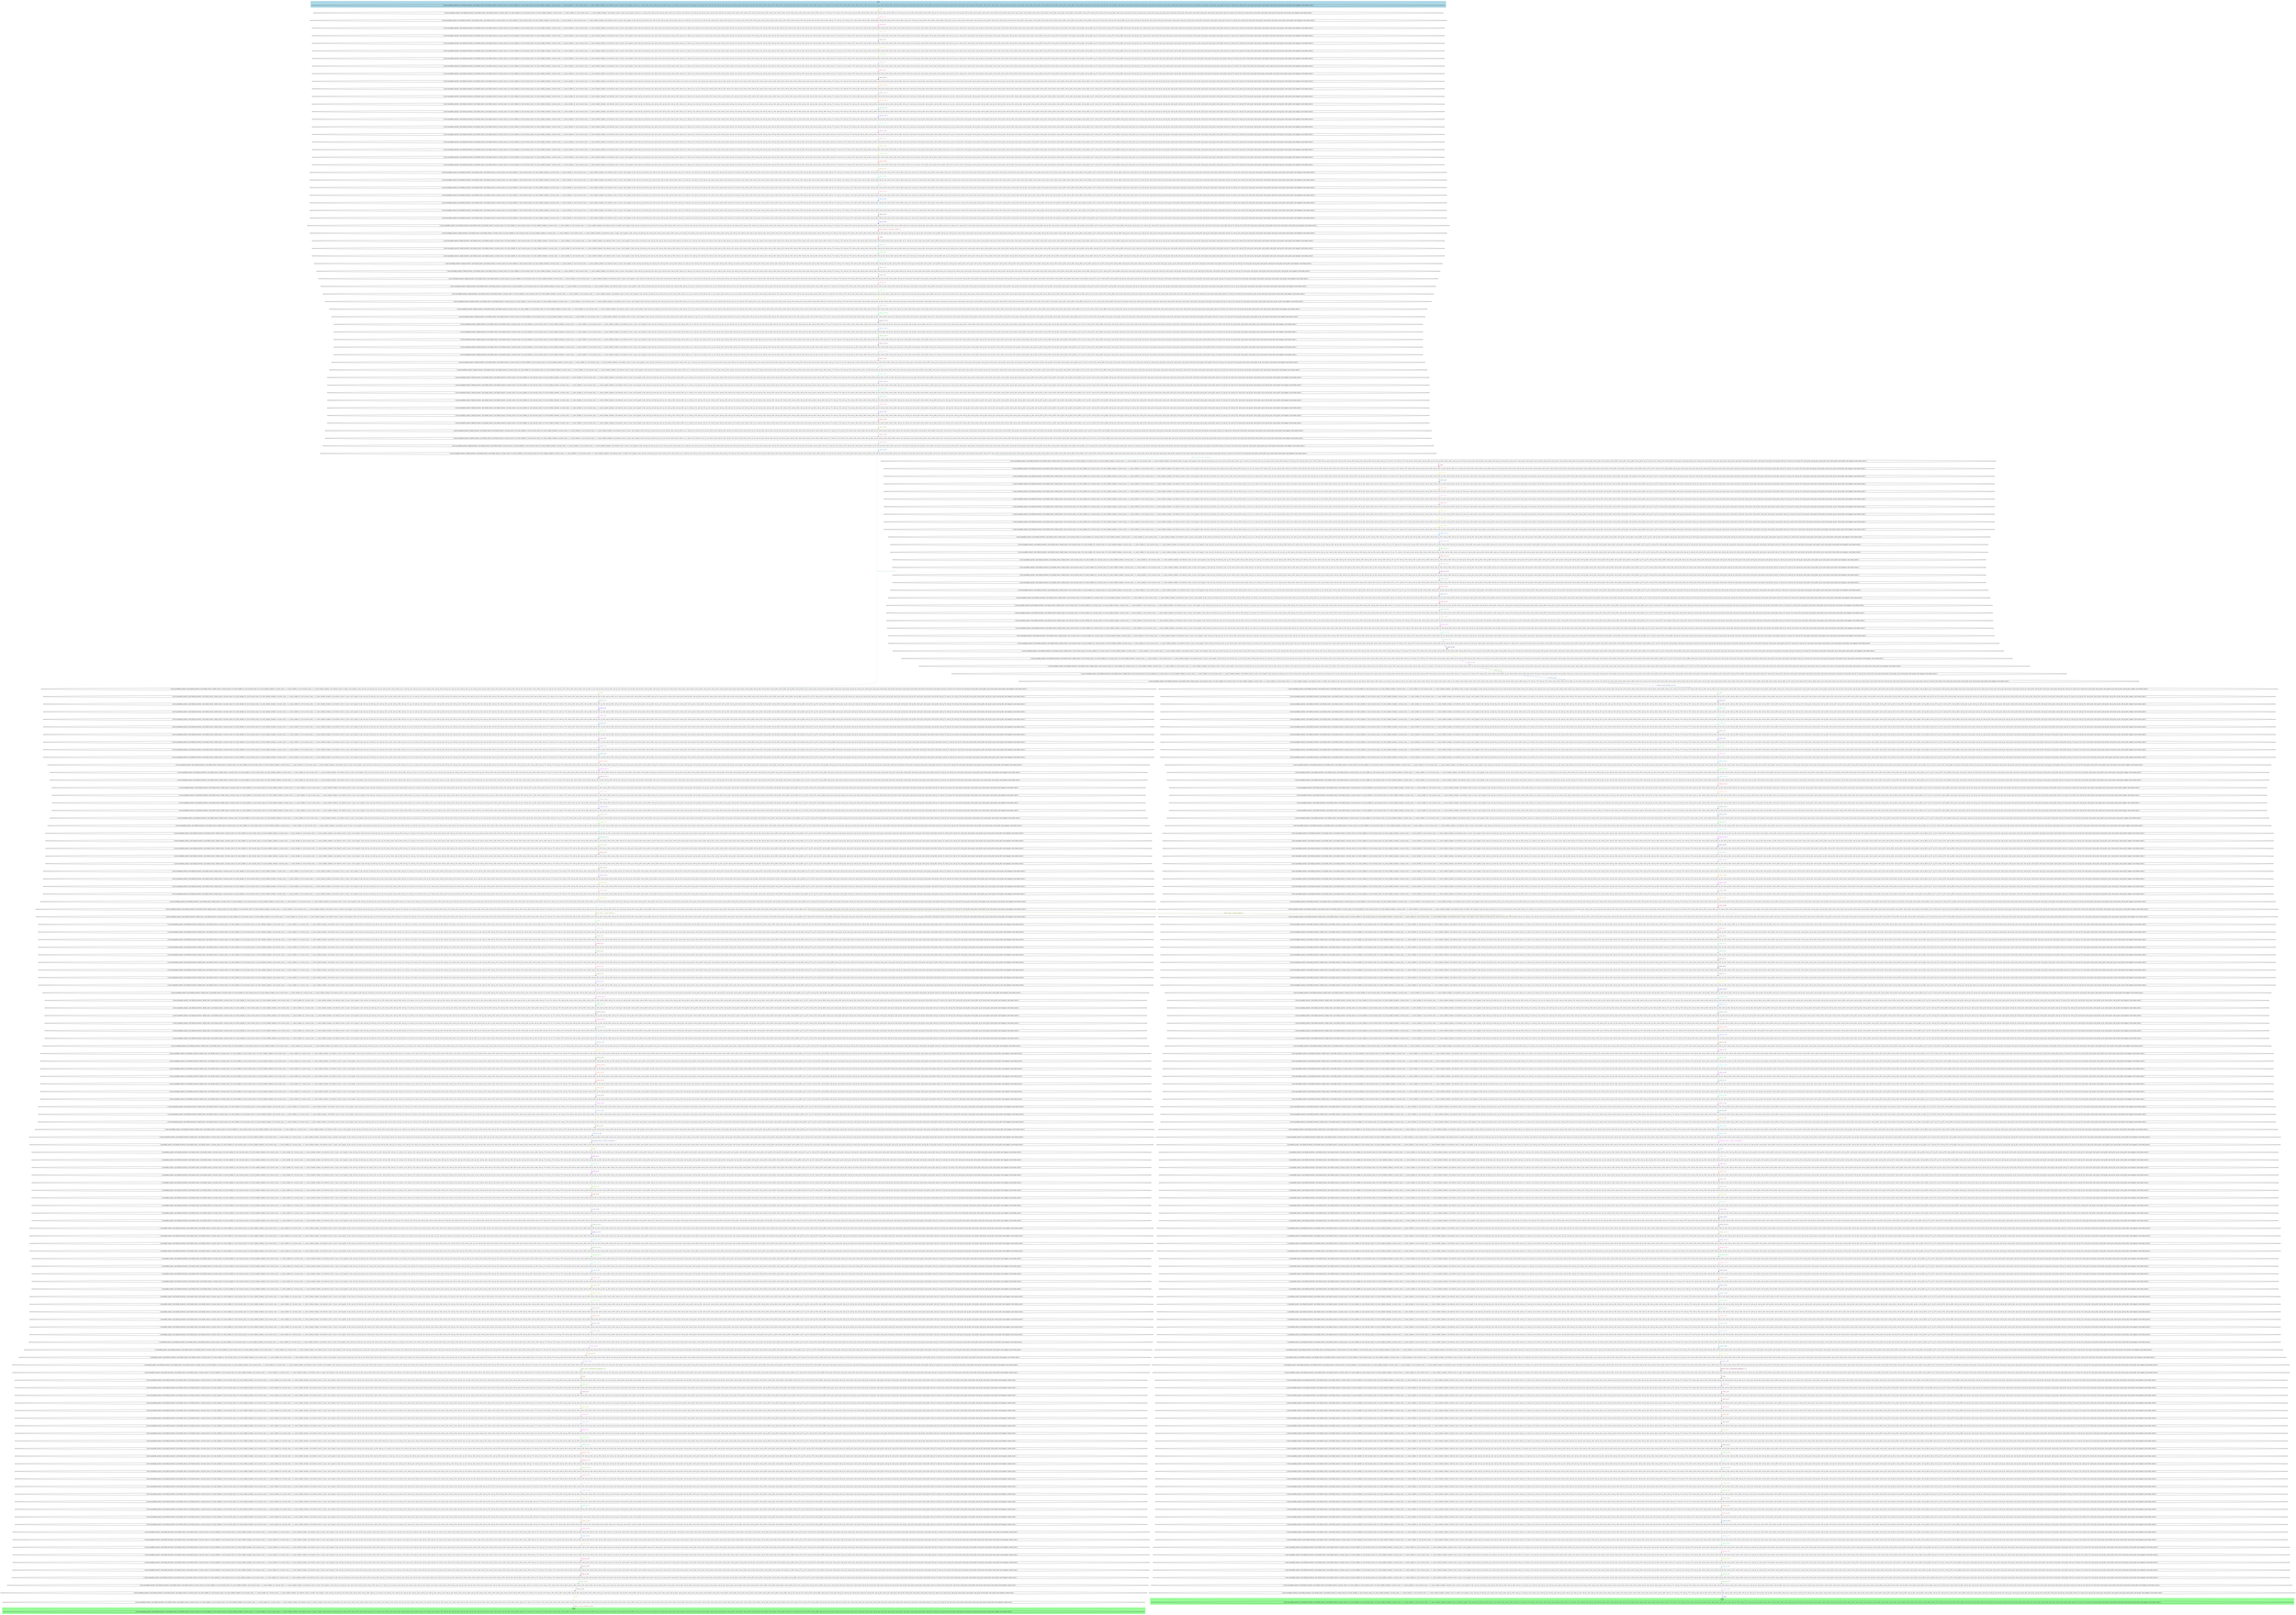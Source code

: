 digraph G {
0 [label="{ (not (assemble_motor)), (not (build_inverter)), (not (build_rotor)), (not (build_stator)), (current_state_0 s0_rotor_builder_0), (not (current_state_0 s0_rotor_builder_broken)), (current_state_1 s1_stator_builder_0), (not (current_state_1 s1_stator_builder_broken)), (not (electric_test)), (f_copy), (not (f_goal)), (f_ok), (q_1), (not (q_10)), (not (q_10s)), (not (q_10t)), (not (q_11)), (not (q_11s)), (not (q_11t)), (not (q_12)), (not (q_12s)), (not (q_12t)), (not (q_13)), (not (q_13s)), (not (q_13t)), (not (q_14)), (not (q_14s)), (not (q_14t)), (not (q_15)), (not (q_15s)), (not (q_15t)), (not (q_16)), (not (q_16s)), (not (q_16t)), (not (q_17)), (not (q_17s)), (not (q_17t)), (not (q_18)), (not (q_18s)), (not (q_18t)), (not (q_19)), (not (q_19s)), (not (q_19t)), (not (q_1t)), (not (q_2)), (not (q_20)), (not (q_20s)), (not (q_20t)), (not (q_21)), (not (q_21s)), (not (q_21t)), (not (q_22)), (not (q_22s)), (not (q_22t)), (not (q_23)), (not (q_23s)), (not (q_23t)), (not (q_24)), (not (q_24s)), (not (q_24t)), (not (q_25)), (not (q_25s)), (not (q_25t)), (not (q_26)), (not (q_26s)), (not (q_26t)), (not (q_27)), (not (q_27s)), (not (q_27t)), (not (q_28t)), (not (q_2s)), (not (q_2t)), (not (q_3)), (not (q_3s)), (not (q_3t)), (not (q_4)), (not (q_4s)), (not (q_4t)), (not (q_5)), (not (q_5s)), (not (q_5t)), (not (q_6)), (not (q_6s)), (not (q_6t)), (not (q_7)), (not (q_7s)), (not (q_7t)), (not (q_8)), (not (q_8s)), (not (q_8t)), (not (q_9)), (not (q_9s)), (not (q_9t)), (not (repair)), (not (static_test)) }"];
1 [label="{ (not (assemble_motor)), (not (build_inverter)), (not (build_rotor)), (not (build_stator)), (current_state_0 s0_rotor_builder_0), (not (current_state_0 s0_rotor_builder_broken)), (current_state_1 s1_stator_builder_0), (not (current_state_1 s1_stator_builder_broken)), (not (electric_test)), (f_sync), (not (f_goal)), (f_ok), (q_1s), (not (q_10)), (not (q_10s)), (not (q_10t)), (not (q_11)), (not (q_11s)), (not (q_11t)), (not (q_12)), (not (q_12s)), (not (q_12t)), (not (q_13)), (not (q_13s)), (not (q_13t)), (not (q_14)), (not (q_14s)), (not (q_14t)), (not (q_15)), (not (q_15s)), (not (q_15t)), (not (q_16)), (not (q_16s)), (not (q_16t)), (not (q_17)), (not (q_17s)), (not (q_17t)), (not (q_18)), (not (q_18s)), (not (q_18t)), (not (q_19)), (not (q_19s)), (not (q_19t)), (q_1t), (not (q_2)), (not (q_20)), (not (q_20s)), (not (q_20t)), (not (q_21)), (not (q_21s)), (not (q_21t)), (not (q_22)), (not (q_22s)), (not (q_22t)), (not (q_23)), (not (q_23s)), (not (q_23t)), (not (q_24)), (not (q_24s)), (not (q_24t)), (not (q_25)), (not (q_25s)), (not (q_25t)), (not (q_26)), (not (q_26s)), (not (q_26t)), (not (q_27)), (not (q_27s)), (not (q_27t)), (not (q_28t)), (not (q_2s)), (not (q_2t)), (not (q_3)), (not (q_3s)), (not (q_3t)), (not (q_4)), (not (q_4s)), (not (q_4t)), (not (q_5)), (not (q_5s)), (not (q_5t)), (not (q_6)), (not (q_6s)), (not (q_6t)), (not (q_7)), (not (q_7s)), (not (q_7t)), (not (q_8)), (not (q_8s)), (not (q_8t)), (not (q_9)), (not (q_9s)), (not (q_9t)), (not (repair)), (not (static_test)) }"];
2 [label="{ (not (assemble_motor)), (not (build_inverter)), (not (build_rotor)), (not (build_stator)), (current_state_0 s0_rotor_builder_0), (not (current_state_0 s0_rotor_builder_broken)), (current_state_1 s1_stator_builder_0), (not (current_state_1 s1_stator_builder_broken)), (not (electric_test)), (f_sync), (not (f_goal)), (f_ok), (not ((q_1))) (not ((q_1s))), (not (q_10)), (not (q_10s)), (not (q_10t)), (not (q_11)), (not (q_11s)), (not (q_11t)), (not (q_12)), (not (q_12s)), (not (q_12t)), (not (q_13)), (not (q_13s)), (not (q_13t)), (not (q_14)), (not (q_14s)), (not (q_14t)), (not (q_15)), (not (q_15s)), (not (q_15t)), (not (q_16)), (not (q_16s)), (not (q_16t)), (not (q_17)), (not (q_17s)), (not (q_17t)), (not (q_18)), (not (q_18s)), (not (q_18t)), (not (q_19)), (not (q_19s)), (not (q_19t)), (not (q_1t)), (not (q_2)), (not (q_20)), (not (q_20s)), (not (q_20t)), (not (q_21)), (q_21s), (not (q_21t)), (not (q_22)), (not (q_22s)), (not (q_22t)), (not (q_23)), (not (q_23s)), (not (q_23t)), (not (q_24)), (not (q_24s)), (not (q_24t)), (not (q_25)), (not (q_25s)), (not (q_25t)), (not (q_26)), (not (q_26s)), (not (q_26t)), (not (q_27)), (not (q_27s)), (not (q_27t)), (not (q_28t)), (q_2s), (q_2t), (not (q_3)), (not (q_3s)), (not (q_3t)), (not (q_4)), (not (q_4s)), (not (q_4t)), (not (q_5)), (not (q_5s)), (not (q_5t)), (not (q_6)), (not (q_6s)), (not (q_6t)), (not (q_7)), (not (q_7s)), (not (q_7t)), (not (q_8)), (not (q_8s)), (not (q_8t)), (not (q_9)), (not (q_9s)), (not (q_9t)), (not (repair)), (not (static_test)) }"];
3 [label="{ (not (assemble_motor)), (not (build_inverter)), (not (build_rotor)), (not (build_stator)), (current_state_0 s0_rotor_builder_0), (not (current_state_0 s0_rotor_builder_broken)), (current_state_1 s1_stator_builder_0), (not (current_state_1 s1_stator_builder_broken)), (not (electric_test)), (f_sync), (not (f_goal)), (f_ok), (not ((q_1))) (not ((q_1s))), (not (q_10)), (not (q_10s)), (not (q_10t)), (not (q_11)), (not (q_11s)), (not (q_11t)), (not (q_12)), (not (q_12s)), (not (q_12t)), (not (q_13)), (not (q_13s)), (not (q_13t)), (not (q_14)), (not (q_14s)), (not (q_14t)), (not (q_15)), (not (q_15s)), (not (q_15t)), (not (q_16)), (not (q_16s)), (not (q_16t)), (not (q_17)), (not (q_17s)), (not (q_17t)), (not (q_18)), (not (q_18s)), (not (q_18t)), (not (q_19)), (not (q_19s)), (not (q_19t)), (not (q_1t)), (not (q_2)), (not (q_20)), (not (q_20s)), (not (q_20t)), (not (q_21)), (q_21s), (not (q_21t)), (not (q_22)), (not (q_22s)), (not (q_22t)), (not (q_23)), (not (q_23s)), (not (q_23t)), (not (q_24)), (not (q_24s)), (not (q_24t)), (not (q_25)), (not (q_25s)), (not (q_25t)), (not (q_26)), (not (q_26s)), (not (q_26t)), (q_27), (not (q_27s)), (not (q_27t)), (not (q_28t)), (not (q_2s)), (not (q_2t)), (q_3), (not (q_3s)), (q_3t), (not (q_4)), (not (q_4s)), (not (q_4t)), (not (q_5)), (not (q_5s)), (not (q_5t)), (not (q_6)), (not (q_6s)), (not (q_6t)), (not (q_7)), (not (q_7s)), (not (q_7t)), (not (q_8)), (not (q_8s)), (not (q_8t)), (not (q_9)), (not (q_9s)), (not (q_9t)), (not (repair)), (not (static_test)) }"];
4 [label="{ (not (assemble_motor)), (not (build_inverter)), (not (build_rotor)), (not (build_stator)), (current_state_0 s0_rotor_builder_0), (not (current_state_0 s0_rotor_builder_broken)), (current_state_1 s1_stator_builder_0), (not (current_state_1 s1_stator_builder_broken)), (not (electric_test)), (f_sync), (not (f_goal)), (f_ok), (not ((q_1))) (not ((q_1s))), (not (q_10)), (not (q_10s)), (not (q_10t)), (not (q_11)), (not (q_11s)), (not (q_11t)), (not (q_12)), (not (q_12s)), (not (q_12t)), (not (q_13)), (not (q_13s)), (not (q_13t)), (not (q_14)), (not (q_14s)), (not (q_14t)), (not (q_15)), (not (q_15s)), (not (q_15t)), (not (q_16)), (not (q_16s)), (not (q_16t)), (not (q_17)), (not (q_17s)), (not (q_17t)), (not (q_18)), (not (q_18s)), (not (q_18t)), (not (q_19)), (not (q_19s)), (not (q_19t)), (not (q_1t)), (not (q_2)), (not (q_20)), (not (q_20s)), (not (q_20t)), (not (q_21)), (q_21s), (not (q_21t)), (not (q_22)), (not (q_22s)), (not (q_22t)), (not (q_23)), (not (q_23s)), (not (q_23t)), (not (q_24)), (not (q_24s)), (not (q_24t)), (not (q_25)), (not (q_25s)), (not (q_25t)), (not (q_26)), (not (q_26s)), (not (q_26t)), (q_27), (not (q_27s)), (not (q_27t)), (not (q_28t)), (not (q_2s)), (not (q_2t)), (q_3), (not (q_3s)), (not (q_3t)), (not (q_4)), (not (q_4s)), (q_4t), (not (q_5)), (not (q_5s)), (not (q_5t)), (not (q_6)), (not (q_6s)), (not (q_6t)), (not (q_7)), (not (q_7s)), (not (q_7t)), (not (q_8)), (not (q_8s)), (not (q_8t)), (not (q_9)), (not (q_9s)), (not (q_9t)), (not (repair)), (not (static_test)) }"];
5 [label="{ (not (assemble_motor)), (not (build_inverter)), (not (build_rotor)), (not (build_stator)), (current_state_0 s0_rotor_builder_0), (not (current_state_0 s0_rotor_builder_broken)), (current_state_1 s1_stator_builder_0), (not (current_state_1 s1_stator_builder_broken)), (not (electric_test)), (f_sync), (not (f_goal)), (f_ok), (not ((q_1))) (not ((q_1s))), (not (q_10)), (not (q_10s)), (not (q_10t)), (not (q_11)), (not (q_11s)), (not (q_11t)), (not (q_12)), (not (q_12s)), (not (q_12t)), (not (q_13)), (not (q_13s)), (not (q_13t)), (not (q_14)), (not (q_14s)), (not (q_14t)), (not (q_15)), (not (q_15s)), (not (q_15t)), (not (q_16)), (not (q_16s)), (not (q_16t)), (not (q_17)), (not (q_17s)), (not (q_17t)), (not (q_18)), (not (q_18s)), (not (q_18t)), (not (q_19)), (not (q_19s)), (not (q_19t)), (not (q_1t)), (not (q_2)), (not (q_20)), (not (q_20s)), (not (q_20t)), (not (q_21)), (q_21s), (not (q_21t)), (not (q_22)), (not (q_22s)), (not (q_22t)), (not (q_23)), (not (q_23s)), (not (q_23t)), (not (q_24)), (not (q_24s)), (not (q_24t)), (not (q_25)), (not (q_25s)), (not (q_25t)), (not (q_26)), (not (q_26s)), (not (q_26t)), (q_27), (not (q_27s)), (not (q_27t)), (not (q_28t)), (not (q_2s)), (not (q_2t)), (q_3), (not (q_3s)), (not (q_3t)), (not (q_4)), (not (q_4s)), (not (q_4t)), (not (q_5)), (not (q_5s)), (q_5t), (not (q_6)), (not (q_6s)), (not (q_6t)), (not (q_7)), (not (q_7s)), (not (q_7t)), (not (q_8)), (not (q_8s)), (not (q_8t)), (not (q_9)), (not (q_9s)), (not (q_9t)), (not (repair)), (not (static_test)) }"];
6 [label="{ (not (assemble_motor)), (not (build_inverter)), (not (build_rotor)), (not (build_stator)), (current_state_0 s0_rotor_builder_0), (not (current_state_0 s0_rotor_builder_broken)), (current_state_1 s1_stator_builder_0), (not (current_state_1 s1_stator_builder_broken)), (not (electric_test)), (f_sync), (not (f_goal)), (f_ok), (not ((q_1))) (not ((q_1s))), (not (q_10)), (not (q_10s)), (not (q_10t)), (not (q_11)), (not (q_11s)), (not (q_11t)), (not (q_12)), (not (q_12s)), (not (q_12t)), (not (q_13)), (not (q_13s)), (not (q_13t)), (not (q_14)), (not (q_14s)), (not (q_14t)), (not (q_15)), (not (q_15s)), (not (q_15t)), (not (q_16)), (not (q_16s)), (not (q_16t)), (not (q_17)), (not (q_17s)), (not (q_17t)), (not (q_18)), (not (q_18s)), (not (q_18t)), (not (q_19)), (not (q_19s)), (not (q_19t)), (not (q_1t)), (not (q_2)), (not (q_20)), (not (q_20s)), (not (q_20t)), (not (q_21)), (q_21s), (not (q_21t)), (not (q_22)), (not (q_22s)), (not (q_22t)), (not (q_23)), (not (q_23s)), (not (q_23t)), (not (q_24)), (not (q_24s)), (not (q_24t)), (not (q_25)), (not (q_25s)), (not (q_25t)), (not (q_26)), (not (q_26s)), (not (q_26t)), (q_27), (not (q_27s)), (not (q_27t)), (not (q_28t)), (not (q_2s)), (not (q_2t)), (q_3), (not (q_3s)), (not (q_3t)), (not (q_4)), (not (q_4s)), (not (q_4t)), (not (q_5)), (not (q_5s)), (not (q_5t)), (not (q_6)), (not (q_6s)), (q_6t), (not (q_7)), (not (q_7s)), (not (q_7t)), (not (q_8)), (not (q_8s)), (not (q_8t)), (not (q_9)), (not (q_9s)), (not (q_9t)), (not (repair)), (not (static_test)) }"];
7 [label="{ (not (assemble_motor)), (not (build_inverter)), (not (build_rotor)), (not (build_stator)), (current_state_0 s0_rotor_builder_0), (not (current_state_0 s0_rotor_builder_broken)), (current_state_1 s1_stator_builder_0), (not (current_state_1 s1_stator_builder_broken)), (not (electric_test)), (f_sync), (not (f_goal)), (f_ok), (not ((q_1))) (not ((q_1s))), (not (q_10)), (not (q_10s)), (not (q_10t)), (not (q_11)), (not (q_11s)), (not (q_11t)), (not (q_12)), (not (q_12s)), (not (q_12t)), (not (q_13)), (not (q_13s)), (not (q_13t)), (not (q_14)), (not (q_14s)), (not (q_14t)), (not (q_15)), (not (q_15s)), (not (q_15t)), (not (q_16)), (not (q_16s)), (not (q_16t)), (not (q_17)), (not (q_17s)), (not (q_17t)), (not (q_18)), (not (q_18s)), (not (q_18t)), (not (q_19)), (not (q_19s)), (not (q_19t)), (not (q_1t)), (not (q_2)), (not (q_20)), (not (q_20s)), (not (q_20t)), (not (q_21)), (q_21s), (not (q_21t)), (not (q_22)), (not (q_22s)), (not (q_22t)), (not (q_23)), (not (q_23s)), (not (q_23t)), (not (q_24)), (not (q_24s)), (not (q_24t)), (not (q_25)), (not (q_25s)), (not (q_25t)), (not (q_26)), (not (q_26s)), (not (q_26t)), (q_27), (not (q_27s)), (not (q_27t)), (not (q_28t)), (not (q_2s)), (not (q_2t)), (q_3), (not (q_3s)), (not (q_3t)), (not (q_4)), (not (q_4s)), (not (q_4t)), (not (q_5)), (not (q_5s)), (not (q_5t)), (not (q_6)), (not (q_6s)), (not (q_6t)), (not (q_7)), (not (q_7s)), (q_7t), (not (q_8)), (not (q_8s)), (not (q_8t)), (not (q_9)), (not (q_9s)), (not (q_9t)), (not (repair)), (not (static_test)) }"];
8 [label="{ (not (assemble_motor)), (not (build_inverter)), (not (build_rotor)), (not (build_stator)), (current_state_0 s0_rotor_builder_0), (not (current_state_0 s0_rotor_builder_broken)), (current_state_1 s1_stator_builder_0), (not (current_state_1 s1_stator_builder_broken)), (not (electric_test)), (f_sync), (not (f_goal)), (f_ok), (not ((q_1))) (not ((q_1s))), (not (q_10)), (not (q_10s)), (not (q_10t)), (not (q_11)), (not (q_11s)), (not (q_11t)), (not (q_12)), (not (q_12s)), (not (q_12t)), (not (q_13)), (not (q_13s)), (not (q_13t)), (not (q_14)), (not (q_14s)), (not (q_14t)), (not (q_15)), (not (q_15s)), (not (q_15t)), (not (q_16)), (not (q_16s)), (not (q_16t)), (not (q_17)), (not (q_17s)), (not (q_17t)), (not (q_18)), (not (q_18s)), (not (q_18t)), (not (q_19)), (not (q_19s)), (not (q_19t)), (not (q_1t)), (not (q_2)), (not (q_20)), (not (q_20s)), (not (q_20t)), (not (q_21)), (q_21s), (not (q_21t)), (not (q_22)), (not (q_22s)), (not (q_22t)), (not (q_23)), (not (q_23s)), (not (q_23t)), (not (q_24)), (not (q_24s)), (not (q_24t)), (not (q_25)), (not (q_25s)), (not (q_25t)), (not (q_26)), (not (q_26s)), (not (q_26t)), (q_27), (not (q_27s)), (not (q_27t)), (not (q_28t)), (not (q_2s)), (not (q_2t)), (q_3), (not (q_3s)), (not (q_3t)), (not (q_4)), (not (q_4s)), (not (q_4t)), (not (q_5)), (not (q_5s)), (not (q_5t)), (not (q_6)), (not (q_6s)), (not (q_6t)), (not (q_7)), (not (q_7s)), (not (q_7t)), (not (q_8)), (not (q_8s)), (q_8t), (not (q_9)), (not (q_9s)), (not (q_9t)), (not (repair)), (not (static_test)) }"];
9 [label="{ (not (assemble_motor)), (not (build_inverter)), (not (build_rotor)), (not (build_stator)), (current_state_0 s0_rotor_builder_0), (not (current_state_0 s0_rotor_builder_broken)), (current_state_1 s1_stator_builder_0), (not (current_state_1 s1_stator_builder_broken)), (not (electric_test)), (f_sync), (not (f_goal)), (f_ok), (not ((q_1))) (not ((q_1s))), (not (q_10)), (not (q_10s)), (not (q_10t)), (not (q_11)), (not (q_11s)), (not (q_11t)), (not (q_12)), (not (q_12s)), (not (q_12t)), (not (q_13)), (not (q_13s)), (not (q_13t)), (not (q_14)), (not (q_14s)), (not (q_14t)), (not (q_15)), (not (q_15s)), (not (q_15t)), (not (q_16)), (not (q_16s)), (not (q_16t)), (not (q_17)), (not (q_17s)), (not (q_17t)), (not (q_18)), (not (q_18s)), (not (q_18t)), (not (q_19)), (not (q_19s)), (not (q_19t)), (not (q_1t)), (not (q_2)), (not (q_20)), (not (q_20s)), (not (q_20t)), (not (q_21)), (q_21s), (not (q_21t)), (not (q_22)), (not (q_22s)), (not (q_22t)), (not (q_23)), (not (q_23s)), (not (q_23t)), (not (q_24)), (not (q_24s)), (not (q_24t)), (not (q_25)), (not (q_25s)), (not (q_25t)), (not (q_26)), (not (q_26s)), (not (q_26t)), (q_27), (not (q_27s)), (not (q_27t)), (not (q_28t)), (not (q_2s)), (not (q_2t)), (q_3), (not (q_3s)), (not (q_3t)), (not (q_4)), (not (q_4s)), (not (q_4t)), (not (q_5)), (not (q_5s)), (not (q_5t)), (not (q_6)), (not (q_6s)), (not (q_6t)), (not (q_7)), (not (q_7s)), (not (q_7t)), (not (q_8)), (not (q_8s)), (not (q_8t)), (not (q_9)), (not (q_9s)), (q_9t), (not (repair)), (not (static_test)) }"];
10 [label="{ (not (assemble_motor)), (not (build_inverter)), (not (build_rotor)), (not (build_stator)), (current_state_0 s0_rotor_builder_0), (not (current_state_0 s0_rotor_builder_broken)), (current_state_1 s1_stator_builder_0), (not (current_state_1 s1_stator_builder_broken)), (not (electric_test)), (f_sync), (not (f_goal)), (f_ok), (not ((q_1))) (not ((q_1s))), (not (q_10)), (not (q_10s)), (q_10t), (not (q_11)), (not (q_11s)), (not (q_11t)), (not (q_12)), (not (q_12s)), (not (q_12t)), (not (q_13)), (not (q_13s)), (not (q_13t)), (not (q_14)), (not (q_14s)), (not (q_14t)), (not (q_15)), (not (q_15s)), (not (q_15t)), (not (q_16)), (not (q_16s)), (not (q_16t)), (not (q_17)), (not (q_17s)), (not (q_17t)), (not (q_18)), (not (q_18s)), (not (q_18t)), (not (q_19)), (not (q_19s)), (not (q_19t)), (not (q_1t)), (not (q_2)), (not (q_20)), (not (q_20s)), (not (q_20t)), (not (q_21)), (q_21s), (not (q_21t)), (not (q_22)), (not (q_22s)), (not (q_22t)), (not (q_23)), (not (q_23s)), (not (q_23t)), (not (q_24)), (not (q_24s)), (not (q_24t)), (not (q_25)), (not (q_25s)), (not (q_25t)), (not (q_26)), (not (q_26s)), (not (q_26t)), (q_27), (not (q_27s)), (not (q_27t)), (not (q_28t)), (not (q_2s)), (not (q_2t)), (q_3), (not (q_3s)), (not (q_3t)), (not (q_4)), (not (q_4s)), (not (q_4t)), (not (q_5)), (not (q_5s)), (not (q_5t)), (not (q_6)), (not (q_6s)), (not (q_6t)), (not (q_7)), (not (q_7s)), (not (q_7t)), (not (q_8)), (not (q_8s)), (not (q_8t)), (not (q_9)), (not (q_9s)), (not (q_9t)), (not (repair)), (not (static_test)) }"];
11 [label="{ (not (assemble_motor)), (not (build_inverter)), (not (build_rotor)), (not (build_stator)), (current_state_0 s0_rotor_builder_0), (not (current_state_0 s0_rotor_builder_broken)), (current_state_1 s1_stator_builder_0), (not (current_state_1 s1_stator_builder_broken)), (not (electric_test)), (f_sync), (not (f_goal)), (f_ok), (not ((q_1))) (not ((q_1s))), (not (q_10)), (not (q_10s)), (not (q_10t)), (not (q_11)), (not (q_11s)), (q_11t), (not (q_12)), (not (q_12s)), (not (q_12t)), (not (q_13)), (not (q_13s)), (not (q_13t)), (not (q_14)), (not (q_14s)), (not (q_14t)), (not (q_15)), (not (q_15s)), (not (q_15t)), (not (q_16)), (not (q_16s)), (not (q_16t)), (not (q_17)), (not (q_17s)), (not (q_17t)), (not (q_18)), (not (q_18s)), (not (q_18t)), (not (q_19)), (not (q_19s)), (not (q_19t)), (not (q_1t)), (not (q_2)), (not (q_20)), (not (q_20s)), (not (q_20t)), (not (q_21)), (q_21s), (not (q_21t)), (not (q_22)), (not (q_22s)), (not (q_22t)), (not (q_23)), (not (q_23s)), (not (q_23t)), (not (q_24)), (not (q_24s)), (not (q_24t)), (not (q_25)), (not (q_25s)), (not (q_25t)), (not (q_26)), (not (q_26s)), (not (q_26t)), (q_27), (not (q_27s)), (not (q_27t)), (not (q_28t)), (not (q_2s)), (not (q_2t)), (q_3), (not (q_3s)), (not (q_3t)), (not (q_4)), (not (q_4s)), (not (q_4t)), (not (q_5)), (not (q_5s)), (not (q_5t)), (not (q_6)), (not (q_6s)), (not (q_6t)), (not (q_7)), (not (q_7s)), (not (q_7t)), (not (q_8)), (not (q_8s)), (not (q_8t)), (not (q_9)), (not (q_9s)), (not (q_9t)), (not (repair)), (not (static_test)) }"];
12 [label="{ (not (assemble_motor)), (not (build_inverter)), (not (build_rotor)), (not (build_stator)), (current_state_0 s0_rotor_builder_0), (not (current_state_0 s0_rotor_builder_broken)), (current_state_1 s1_stator_builder_0), (not (current_state_1 s1_stator_builder_broken)), (not (electric_test)), (f_sync), (not (f_goal)), (f_ok), (not ((q_1))) (not ((q_1s))), (not (q_10)), (not (q_10s)), (not (q_10t)), (not (q_11)), (not (q_11s)), (not (q_11t)), (not (q_12)), (not (q_12s)), (q_12t), (not (q_13)), (not (q_13s)), (not (q_13t)), (not (q_14)), (not (q_14s)), (not (q_14t)), (not (q_15)), (not (q_15s)), (not (q_15t)), (not (q_16)), (not (q_16s)), (not (q_16t)), (not (q_17)), (not (q_17s)), (not (q_17t)), (not (q_18)), (not (q_18s)), (not (q_18t)), (not (q_19)), (not (q_19s)), (not (q_19t)), (not (q_1t)), (not (q_2)), (not (q_20)), (not (q_20s)), (not (q_20t)), (not (q_21)), (q_21s), (not (q_21t)), (not (q_22)), (not (q_22s)), (not (q_22t)), (not (q_23)), (not (q_23s)), (not (q_23t)), (not (q_24)), (not (q_24s)), (not (q_24t)), (not (q_25)), (not (q_25s)), (not (q_25t)), (not (q_26)), (not (q_26s)), (not (q_26t)), (q_27), (not (q_27s)), (not (q_27t)), (not (q_28t)), (not (q_2s)), (not (q_2t)), (q_3), (not (q_3s)), (not (q_3t)), (not (q_4)), (not (q_4s)), (not (q_4t)), (not (q_5)), (not (q_5s)), (not (q_5t)), (not (q_6)), (not (q_6s)), (not (q_6t)), (not (q_7)), (not (q_7s)), (not (q_7t)), (not (q_8)), (not (q_8s)), (not (q_8t)), (not (q_9)), (not (q_9s)), (not (q_9t)), (not (repair)), (not (static_test)) }"];
13 [label="{ (not (assemble_motor)), (not (build_inverter)), (not (build_rotor)), (not (build_stator)), (current_state_0 s0_rotor_builder_0), (not (current_state_0 s0_rotor_builder_broken)), (current_state_1 s1_stator_builder_0), (not (current_state_1 s1_stator_builder_broken)), (not (electric_test)), (f_sync), (not (f_goal)), (f_ok), (not ((q_1))) (not ((q_1s))), (not (q_10)), (not (q_10s)), (not (q_10t)), (not (q_11)), (not (q_11s)), (not (q_11t)), (not (q_12)), (not (q_12s)), (not (q_12t)), (not (q_13)), (not (q_13s)), (q_13t), (not (q_14)), (not (q_14s)), (not (q_14t)), (not (q_15)), (not (q_15s)), (not (q_15t)), (not (q_16)), (not (q_16s)), (not (q_16t)), (not (q_17)), (not (q_17s)), (not (q_17t)), (not (q_18)), (not (q_18s)), (not (q_18t)), (not (q_19)), (not (q_19s)), (not (q_19t)), (not (q_1t)), (not (q_2)), (not (q_20)), (not (q_20s)), (not (q_20t)), (not (q_21)), (q_21s), (not (q_21t)), (not (q_22)), (not (q_22s)), (not (q_22t)), (not (q_23)), (not (q_23s)), (not (q_23t)), (not (q_24)), (not (q_24s)), (not (q_24t)), (not (q_25)), (not (q_25s)), (not (q_25t)), (not (q_26)), (not (q_26s)), (not (q_26t)), (q_27), (not (q_27s)), (not (q_27t)), (not (q_28t)), (not (q_2s)), (not (q_2t)), (q_3), (not (q_3s)), (not (q_3t)), (not (q_4)), (not (q_4s)), (not (q_4t)), (not (q_5)), (not (q_5s)), (not (q_5t)), (not (q_6)), (not (q_6s)), (not (q_6t)), (not (q_7)), (not (q_7s)), (not (q_7t)), (not (q_8)), (not (q_8s)), (not (q_8t)), (not (q_9)), (not (q_9s)), (not (q_9t)), (not (repair)), (not (static_test)) }"];
14 [label="{ (not (assemble_motor)), (not (build_inverter)), (not (build_rotor)), (not (build_stator)), (current_state_0 s0_rotor_builder_0), (not (current_state_0 s0_rotor_builder_broken)), (current_state_1 s1_stator_builder_0), (not (current_state_1 s1_stator_builder_broken)), (not (electric_test)), (f_sync), (not (f_goal)), (f_ok), (not ((q_1))) (not ((q_1s))), (not (q_10)), (not (q_10s)), (not (q_10t)), (not (q_11)), (not (q_11s)), (not (q_11t)), (not (q_12)), (not (q_12s)), (not (q_12t)), (not (q_13)), (not (q_13s)), (not (q_13t)), (not (q_14)), (not (q_14s)), (q_14t), (not (q_15)), (not (q_15s)), (not (q_15t)), (not (q_16)), (not (q_16s)), (not (q_16t)), (not (q_17)), (not (q_17s)), (not (q_17t)), (not (q_18)), (not (q_18s)), (not (q_18t)), (not (q_19)), (not (q_19s)), (not (q_19t)), (not (q_1t)), (not (q_2)), (not (q_20)), (not (q_20s)), (not (q_20t)), (not (q_21)), (q_21s), (not (q_21t)), (not (q_22)), (not (q_22s)), (not (q_22t)), (not (q_23)), (not (q_23s)), (not (q_23t)), (not (q_24)), (not (q_24s)), (not (q_24t)), (not (q_25)), (not (q_25s)), (not (q_25t)), (not (q_26)), (not (q_26s)), (not (q_26t)), (q_27), (not (q_27s)), (not (q_27t)), (not (q_28t)), (not (q_2s)), (not (q_2t)), (q_3), (not (q_3s)), (not (q_3t)), (not (q_4)), (not (q_4s)), (not (q_4t)), (not (q_5)), (not (q_5s)), (not (q_5t)), (not (q_6)), (not (q_6s)), (not (q_6t)), (not (q_7)), (not (q_7s)), (not (q_7t)), (not (q_8)), (not (q_8s)), (not (q_8t)), (not (q_9)), (not (q_9s)), (not (q_9t)), (not (repair)), (not (static_test)) }"];
15 [label="{ (not (assemble_motor)), (not (build_inverter)), (not (build_rotor)), (not (build_stator)), (current_state_0 s0_rotor_builder_0), (not (current_state_0 s0_rotor_builder_broken)), (current_state_1 s1_stator_builder_0), (not (current_state_1 s1_stator_builder_broken)), (not (electric_test)), (f_sync), (not (f_goal)), (f_ok), (not ((q_1))) (not ((q_1s))), (not (q_10)), (not (q_10s)), (not (q_10t)), (not (q_11)), (not (q_11s)), (not (q_11t)), (not (q_12)), (not (q_12s)), (not (q_12t)), (not (q_13)), (not (q_13s)), (not (q_13t)), (not (q_14)), (not (q_14s)), (not (q_14t)), (not (q_15)), (not (q_15s)), (q_15t), (not (q_16)), (not (q_16s)), (not (q_16t)), (not (q_17)), (not (q_17s)), (not (q_17t)), (not (q_18)), (not (q_18s)), (not (q_18t)), (not (q_19)), (not (q_19s)), (not (q_19t)), (not (q_1t)), (not (q_2)), (not (q_20)), (not (q_20s)), (not (q_20t)), (not (q_21)), (q_21s), (not (q_21t)), (not (q_22)), (not (q_22s)), (not (q_22t)), (not (q_23)), (not (q_23s)), (not (q_23t)), (not (q_24)), (not (q_24s)), (not (q_24t)), (not (q_25)), (not (q_25s)), (not (q_25t)), (not (q_26)), (not (q_26s)), (not (q_26t)), (q_27), (not (q_27s)), (not (q_27t)), (not (q_28t)), (not (q_2s)), (not (q_2t)), (q_3), (not (q_3s)), (not (q_3t)), (not (q_4)), (not (q_4s)), (not (q_4t)), (not (q_5)), (not (q_5s)), (not (q_5t)), (not (q_6)), (not (q_6s)), (not (q_6t)), (not (q_7)), (not (q_7s)), (not (q_7t)), (not (q_8)), (not (q_8s)), (not (q_8t)), (not (q_9)), (not (q_9s)), (not (q_9t)), (not (repair)), (not (static_test)) }"];
16 [label="{ (not (assemble_motor)), (not (build_inverter)), (not (build_rotor)), (not (build_stator)), (current_state_0 s0_rotor_builder_0), (not (current_state_0 s0_rotor_builder_broken)), (current_state_1 s1_stator_builder_0), (not (current_state_1 s1_stator_builder_broken)), (not (electric_test)), (f_sync), (not (f_goal)), (f_ok), (not ((q_1))) (not ((q_1s))), (not (q_10)), (not (q_10s)), (not (q_10t)), (not (q_11)), (not (q_11s)), (not (q_11t)), (not (q_12)), (not (q_12s)), (not (q_12t)), (not (q_13)), (not (q_13s)), (not (q_13t)), (not (q_14)), (not (q_14s)), (not (q_14t)), (not (q_15)), (not (q_15s)), (not (q_15t)), (not (q_16)), (not (q_16s)), (q_16t), (not (q_17)), (not (q_17s)), (not (q_17t)), (not (q_18)), (not (q_18s)), (not (q_18t)), (not (q_19)), (not (q_19s)), (not (q_19t)), (not (q_1t)), (not (q_2)), (not (q_20)), (not (q_20s)), (not (q_20t)), (not (q_21)), (q_21s), (not (q_21t)), (not (q_22)), (not (q_22s)), (not (q_22t)), (not (q_23)), (not (q_23s)), (not (q_23t)), (not (q_24)), (not (q_24s)), (not (q_24t)), (not (q_25)), (not (q_25s)), (not (q_25t)), (not (q_26)), (not (q_26s)), (not (q_26t)), (q_27), (not (q_27s)), (not (q_27t)), (not (q_28t)), (not (q_2s)), (not (q_2t)), (q_3), (not (q_3s)), (not (q_3t)), (not (q_4)), (not (q_4s)), (not (q_4t)), (not (q_5)), (not (q_5s)), (not (q_5t)), (not (q_6)), (not (q_6s)), (not (q_6t)), (not (q_7)), (not (q_7s)), (not (q_7t)), (not (q_8)), (not (q_8s)), (not (q_8t)), (not (q_9)), (not (q_9s)), (not (q_9t)), (not (repair)), (not (static_test)) }"];
17 [label="{ (not (assemble_motor)), (not (build_inverter)), (not (build_rotor)), (not (build_stator)), (current_state_0 s0_rotor_builder_0), (not (current_state_0 s0_rotor_builder_broken)), (current_state_1 s1_stator_builder_0), (not (current_state_1 s1_stator_builder_broken)), (not (electric_test)), (f_sync), (not (f_goal)), (f_ok), (not ((q_1))) (not ((q_1s))), (not (q_10)), (not (q_10s)), (not (q_10t)), (not (q_11)), (not (q_11s)), (not (q_11t)), (not (q_12)), (not (q_12s)), (not (q_12t)), (not (q_13)), (not (q_13s)), (not (q_13t)), (not (q_14)), (not (q_14s)), (not (q_14t)), (not (q_15)), (not (q_15s)), (not (q_15t)), (not (q_16)), (not (q_16s)), (not (q_16t)), (not (q_17)), (not (q_17s)), (q_17t), (not (q_18)), (not (q_18s)), (not (q_18t)), (not (q_19)), (not (q_19s)), (not (q_19t)), (not (q_1t)), (not (q_2)), (not (q_20)), (not (q_20s)), (not (q_20t)), (not (q_21)), (q_21s), (not (q_21t)), (not (q_22)), (not (q_22s)), (not (q_22t)), (not (q_23)), (not (q_23s)), (not (q_23t)), (not (q_24)), (not (q_24s)), (not (q_24t)), (not (q_25)), (not (q_25s)), (not (q_25t)), (not (q_26)), (not (q_26s)), (not (q_26t)), (q_27), (not (q_27s)), (not (q_27t)), (not (q_28t)), (not (q_2s)), (not (q_2t)), (q_3), (not (q_3s)), (not (q_3t)), (not (q_4)), (not (q_4s)), (not (q_4t)), (not (q_5)), (not (q_5s)), (not (q_5t)), (not (q_6)), (not (q_6s)), (not (q_6t)), (not (q_7)), (not (q_7s)), (not (q_7t)), (not (q_8)), (not (q_8s)), (not (q_8t)), (not (q_9)), (not (q_9s)), (not (q_9t)), (not (repair)), (not (static_test)) }"];
18 [label="{ (not (assemble_motor)), (not (build_inverter)), (not (build_rotor)), (not (build_stator)), (current_state_0 s0_rotor_builder_0), (not (current_state_0 s0_rotor_builder_broken)), (current_state_1 s1_stator_builder_0), (not (current_state_1 s1_stator_builder_broken)), (not (electric_test)), (f_sync), (not (f_goal)), (f_ok), (not ((q_1))) (not ((q_1s))), (not (q_10)), (not (q_10s)), (not (q_10t)), (not (q_11)), (not (q_11s)), (not (q_11t)), (not (q_12)), (not (q_12s)), (not (q_12t)), (not (q_13)), (not (q_13s)), (not (q_13t)), (not (q_14)), (not (q_14s)), (not (q_14t)), (not (q_15)), (not (q_15s)), (not (q_15t)), (not (q_16)), (not (q_16s)), (not (q_16t)), (not (q_17)), (not (q_17s)), (not (q_17t)), (not (q_18)), (not (q_18s)), (q_18t), (not (q_19)), (not (q_19s)), (not (q_19t)), (not (q_1t)), (not (q_2)), (not (q_20)), (not (q_20s)), (not (q_20t)), (not (q_21)), (q_21s), (not (q_21t)), (not (q_22)), (not (q_22s)), (not (q_22t)), (not (q_23)), (not (q_23s)), (not (q_23t)), (not (q_24)), (not (q_24s)), (not (q_24t)), (not (q_25)), (not (q_25s)), (not (q_25t)), (not (q_26)), (not (q_26s)), (not (q_26t)), (q_27), (not (q_27s)), (not (q_27t)), (not (q_28t)), (not (q_2s)), (not (q_2t)), (q_3), (not (q_3s)), (not (q_3t)), (not (q_4)), (not (q_4s)), (not (q_4t)), (not (q_5)), (not (q_5s)), (not (q_5t)), (not (q_6)), (not (q_6s)), (not (q_6t)), (not (q_7)), (not (q_7s)), (not (q_7t)), (not (q_8)), (not (q_8s)), (not (q_8t)), (not (q_9)), (not (q_9s)), (not (q_9t)), (not (repair)), (not (static_test)) }"];
19 [label="{ (not (assemble_motor)), (not (build_inverter)), (not (build_rotor)), (not (build_stator)), (current_state_0 s0_rotor_builder_0), (not (current_state_0 s0_rotor_builder_broken)), (current_state_1 s1_stator_builder_0), (not (current_state_1 s1_stator_builder_broken)), (not (electric_test)), (f_sync), (not (f_goal)), (f_ok), (not ((q_1))) (not ((q_1s))), (not (q_10)), (not (q_10s)), (not (q_10t)), (not (q_11)), (not (q_11s)), (not (q_11t)), (not (q_12)), (not (q_12s)), (not (q_12t)), (not (q_13)), (not (q_13s)), (not (q_13t)), (not (q_14)), (not (q_14s)), (not (q_14t)), (not (q_15)), (not (q_15s)), (not (q_15t)), (not (q_16)), (not (q_16s)), (not (q_16t)), (not (q_17)), (not (q_17s)), (not (q_17t)), (not (q_18)), (not (q_18s)), (not (q_18t)), (not (q_19)), (not (q_19s)), (q_19t), (not (q_1t)), (not (q_2)), (not (q_20)), (not (q_20s)), (not (q_20t)), (not (q_21)), (q_21s), (not (q_21t)), (not (q_22)), (not (q_22s)), (not (q_22t)), (not (q_23)), (not (q_23s)), (not (q_23t)), (not (q_24)), (not (q_24s)), (not (q_24t)), (not (q_25)), (not (q_25s)), (not (q_25t)), (not (q_26)), (not (q_26s)), (not (q_26t)), (q_27), (not (q_27s)), (not (q_27t)), (not (q_28t)), (not (q_2s)), (not (q_2t)), (q_3), (not (q_3s)), (not (q_3t)), (not (q_4)), (not (q_4s)), (not (q_4t)), (not (q_5)), (not (q_5s)), (not (q_5t)), (not (q_6)), (not (q_6s)), (not (q_6t)), (not (q_7)), (not (q_7s)), (not (q_7t)), (not (q_8)), (not (q_8s)), (not (q_8t)), (not (q_9)), (not (q_9s)), (not (q_9t)), (not (repair)), (not (static_test)) }"];
20 [label="{ (not (assemble_motor)), (not (build_inverter)), (not (build_rotor)), (not (build_stator)), (current_state_0 s0_rotor_builder_0), (not (current_state_0 s0_rotor_builder_broken)), (current_state_1 s1_stator_builder_0), (not (current_state_1 s1_stator_builder_broken)), (not (electric_test)), (f_sync), (not (f_goal)), (f_ok), (not ((q_1))) (not ((q_1s))), (not (q_10)), (not (q_10s)), (not (q_10t)), (not (q_11)), (not (q_11s)), (not (q_11t)), (not (q_12)), (not (q_12s)), (not (q_12t)), (not (q_13)), (not (q_13s)), (not (q_13t)), (not (q_14)), (not (q_14s)), (not (q_14t)), (not (q_15)), (not (q_15s)), (not (q_15t)), (not (q_16)), (not (q_16s)), (not (q_16t)), (not (q_17)), (not (q_17s)), (not (q_17t)), (not (q_18)), (not (q_18s)), (not (q_18t)), (not (q_19)), (not (q_19s)), (not (q_19t)), (not (q_1t)), (not (q_2)), (not (q_20)), (not (q_20s)), (q_20t), (not (q_21)), (q_21s), (not (q_21t)), (not (q_22)), (not (q_22s)), (not (q_22t)), (not (q_23)), (not (q_23s)), (not (q_23t)), (not (q_24)), (not (q_24s)), (not (q_24t)), (not (q_25)), (not (q_25s)), (not (q_25t)), (not (q_26)), (not (q_26s)), (not (q_26t)), (q_27), (not (q_27s)), (not (q_27t)), (not (q_28t)), (not (q_2s)), (not (q_2t)), (q_3), (not (q_3s)), (not (q_3t)), (not (q_4)), (not (q_4s)), (not (q_4t)), (not (q_5)), (not (q_5s)), (not (q_5t)), (not (q_6)), (not (q_6s)), (not (q_6t)), (not (q_7)), (not (q_7s)), (not (q_7t)), (not (q_8)), (not (q_8s)), (not (q_8t)), (not (q_9)), (not (q_9s)), (not (q_9t)), (not (repair)), (not (static_test)) }"];
21 [label="{ (not (assemble_motor)), (not (build_inverter)), (not (build_rotor)), (not (build_stator)), (current_state_0 s0_rotor_builder_0), (not (current_state_0 s0_rotor_builder_broken)), (current_state_1 s1_stator_builder_0), (not (current_state_1 s1_stator_builder_broken)), (not (electric_test)), (f_sync), (not (f_goal)), (f_ok), (not ((q_1))) (not ((q_1s))), (not (q_10)), (not (q_10s)), (not (q_10t)), (not (q_11)), (not (q_11s)), (not (q_11t)), (not (q_12)), (not (q_12s)), (not (q_12t)), (not (q_13)), (not (q_13s)), (not (q_13t)), (not (q_14)), (not (q_14s)), (not (q_14t)), (not (q_15)), (not (q_15s)), (not (q_15t)), (not (q_16)), (not (q_16s)), (not (q_16t)), (not (q_17)), (not (q_17s)), (not (q_17t)), (not (q_18)), (not (q_18s)), (not (q_18t)), (not (q_19)), (not (q_19s)), (not (q_19t)), (not (q_1t)), (not (q_2)), (not (q_20)), (not (q_20s)), (not (q_20t)), (not (q_21)), (q_21s), (q_21t), (not (q_22)), (not (q_22s)), (not (q_22t)), (not (q_23)), (not (q_23s)), (not (q_23t)), (not (q_24)), (not (q_24s)), (not (q_24t)), (not (q_25)), (not (q_25s)), (not (q_25t)), (not (q_26)), (not (q_26s)), (not (q_26t)), (q_27), (not (q_27s)), (not (q_27t)), (not (q_28t)), (not (q_2s)), (not (q_2t)), (q_3), (not (q_3s)), (not (q_3t)), (not (q_4)), (not (q_4s)), (not (q_4t)), (not (q_5)), (not (q_5s)), (not (q_5t)), (not (q_6)), (not (q_6s)), (not (q_6t)), (not (q_7)), (not (q_7s)), (not (q_7t)), (not (q_8)), (not (q_8s)), (not (q_8t)), (not (q_9)), (not (q_9s)), (not (q_9t)), (not (repair)), (not (static_test)) }"];
22 [label="{ (not (assemble_motor)), (not (build_inverter)), (not (build_rotor)), (not (build_stator)), (current_state_0 s0_rotor_builder_0), (not (current_state_0 s0_rotor_builder_broken)), (current_state_1 s1_stator_builder_0), (not (current_state_1 s1_stator_builder_broken)), (not (electric_test)), (f_sync), (not (f_goal)), (f_ok), (not ((q_1))) (not ((q_1s))), (not (q_10)), (not (q_10s)), (not (q_10t)), (not (q_11)), (not (q_11s)), (not (q_11t)), (not (q_12)), (not (q_12s)), (not (q_12t)), (not (q_13)), (not (q_13s)), (not (q_13t)), (not (q_14)), (not (q_14s)), (not (q_14t)), (not (q_15)), (not (q_15s)), (not (q_15t)), (not (q_16)), (not (q_16s)), (not (q_16t)), (not (q_17)), (not (q_17s)), (not (q_17t)), (not (q_18)), (not (q_18s)), (not (q_18t)), (not (q_19)), (not (q_19s)), (not (q_19t)), (not (q_1t)), (not (q_2)), (not (q_20)), (not (q_20s)), (not (q_20t)), (not (q_21)), (not (q_21s)), (not (q_21t)), (not (q_22)), (not (q_22s)), (q_22t), (not (q_23)), (not (q_23s)), (not (q_23t)), (not (q_24)), (not (q_24s)), (not (q_24t)), (not (q_25)), (not (q_25s)), (not (q_25t)), (not (q_26)), (not (q_26s)), (not (q_26t)), (q_27), (not (q_27s)), (not (q_27t)), (not (q_28t)), (not (q_2s)), (not (q_2t)), (q_3), (not (q_3s)), (not (q_3t)), (not (q_4)), (not (q_4s)), (not (q_4t)), (not (q_5)), (not (q_5s)), (not (q_5t)), (not (q_6)), (not (q_6s)), (not (q_6t)), (not (q_7)), (not (q_7s)), (not (q_7t)), (not (q_8)), (not (q_8s)), (not (q_8t)), (not (q_9)), (not (q_9s)), (not (q_9t)), (not (repair)), (not (static_test)) }"];
23 [label="{ (not (assemble_motor)), (not (build_inverter)), (not (build_rotor)), (not (build_stator)), (current_state_0 s0_rotor_builder_0), (not (current_state_0 s0_rotor_builder_broken)), (current_state_1 s1_stator_builder_0), (not (current_state_1 s1_stator_builder_broken)), (not (electric_test)), (f_sync), (not (f_goal)), (f_ok), (not ((q_1))) (not ((q_1s))), (not (q_10)), (not (q_10s)), (not (q_10t)), (not (q_11)), (not (q_11s)), (not (q_11t)), (not (q_12)), (not (q_12s)), (not (q_12t)), (not (q_13)), (not (q_13s)), (not (q_13t)), (not (q_14)), (not (q_14s)), (not (q_14t)), (not (q_15)), (not (q_15s)), (not (q_15t)), (not (q_16)), (not (q_16s)), (not (q_16t)), (not (q_17)), (not (q_17s)), (not (q_17t)), (not (q_18)), (not (q_18s)), (not (q_18t)), (not (q_19)), (not (q_19s)), (not (q_19t)), (not (q_1t)), (not (q_2)), (not (q_20)), (not (q_20s)), (not (q_20t)), (not (q_21)), (not (q_21s)), (not (q_21t)), (not (q_22)), (not (q_22s)), (not (q_22t)), (not (q_23)), (not (q_23s)), (q_23t), (not (q_24)), (not (q_24s)), (not (q_24t)), (not (q_25)), (not (q_25s)), (not (q_25t)), (not (q_26)), (not (q_26s)), (not (q_26t)), (q_27), (not (q_27s)), (not (q_27t)), (not (q_28t)), (not (q_2s)), (not (q_2t)), (q_3), (not (q_3s)), (not (q_3t)), (not (q_4)), (not (q_4s)), (not (q_4t)), (not (q_5)), (not (q_5s)), (not (q_5t)), (not (q_6)), (not (q_6s)), (not (q_6t)), (not (q_7)), (not (q_7s)), (not (q_7t)), (not (q_8)), (not (q_8s)), (not (q_8t)), (not (q_9)), (not (q_9s)), (not (q_9t)), (not (repair)), (not (static_test)) }"];
24 [label="{ (not (assemble_motor)), (not (build_inverter)), (not (build_rotor)), (not (build_stator)), (current_state_0 s0_rotor_builder_0), (not (current_state_0 s0_rotor_builder_broken)), (current_state_1 s1_stator_builder_0), (not (current_state_1 s1_stator_builder_broken)), (not (electric_test)), (f_sync), (not (f_goal)), (f_ok), (not ((q_1))) (not ((q_1s))), (not (q_10)), (not (q_10s)), (not (q_10t)), (not (q_11)), (not (q_11s)), (not (q_11t)), (not (q_12)), (not (q_12s)), (not (q_12t)), (not (q_13)), (not (q_13s)), (not (q_13t)), (not (q_14)), (not (q_14s)), (not (q_14t)), (not (q_15)), (not (q_15s)), (not (q_15t)), (not (q_16)), (not (q_16s)), (not (q_16t)), (not (q_17)), (not (q_17s)), (not (q_17t)), (not (q_18)), (not (q_18s)), (not (q_18t)), (not (q_19)), (not (q_19s)), (not (q_19t)), (not (q_1t)), (not (q_2)), (not (q_20)), (not (q_20s)), (not (q_20t)), (not (q_21)), (not (q_21s)), (not (q_21t)), (not (q_22)), (not (q_22s)), (not (q_22t)), (not (q_23)), (not (q_23s)), (not (q_23t)), (not (q_24)), (not (q_24s)), (q_24t), (not (q_25)), (not (q_25s)), (not (q_25t)), (not (q_26)), (not (q_26s)), (not (q_26t)), (q_27), (not (q_27s)), (not (q_27t)), (not (q_28t)), (not (q_2s)), (not (q_2t)), (q_3), (not (q_3s)), (not (q_3t)), (not (q_4)), (not (q_4s)), (not (q_4t)), (not (q_5)), (not (q_5s)), (not (q_5t)), (not (q_6)), (not (q_6s)), (not (q_6t)), (not (q_7)), (not (q_7s)), (not (q_7t)), (not (q_8)), (not (q_8s)), (not (q_8t)), (not (q_9)), (not (q_9s)), (not (q_9t)), (not (repair)), (not (static_test)) }"];
25 [label="{ (not (assemble_motor)), (not (build_inverter)), (not (build_rotor)), (not (build_stator)), (current_state_0 s0_rotor_builder_0), (not (current_state_0 s0_rotor_builder_broken)), (current_state_1 s1_stator_builder_0), (not (current_state_1 s1_stator_builder_broken)), (not (electric_test)), (f_sync), (not (f_goal)), (f_ok), (not ((q_1))) (not ((q_1s))), (not (q_10)), (not (q_10s)), (not (q_10t)), (not (q_11)), (not (q_11s)), (not (q_11t)), (not (q_12)), (not (q_12s)), (not (q_12t)), (not (q_13)), (not (q_13s)), (not (q_13t)), (not (q_14)), (not (q_14s)), (not (q_14t)), (not (q_15)), (not (q_15s)), (not (q_15t)), (not (q_16)), (not (q_16s)), (not (q_16t)), (not (q_17)), (not (q_17s)), (not (q_17t)), (not (q_18)), (not (q_18s)), (not (q_18t)), (not (q_19)), (not (q_19s)), (not (q_19t)), (not (q_1t)), (not (q_2)), (not (q_20)), (not (q_20s)), (not (q_20t)), (not (q_21)), (not (q_21s)), (not (q_21t)), (not (q_22)), (not (q_22s)), (not (q_22t)), (not (q_23)), (not (q_23s)), (not (q_23t)), (not (q_24)), (not (q_24s)), (not (q_24t)), (not (q_25)), (not (q_25s)), (q_25t), (not (q_26)), (not (q_26s)), (not (q_26t)), (q_27), (not (q_27s)), (not (q_27t)), (not (q_28t)), (not (q_2s)), (not (q_2t)), (q_3), (not (q_3s)), (not (q_3t)), (not (q_4)), (not (q_4s)), (not (q_4t)), (not (q_5)), (not (q_5s)), (not (q_5t)), (not (q_6)), (not (q_6s)), (not (q_6t)), (not (q_7)), (not (q_7s)), (not (q_7t)), (not (q_8)), (not (q_8s)), (not (q_8t)), (not (q_9)), (not (q_9s)), (not (q_9t)), (not (repair)), (not (static_test)) }"];
26 [label="{ (not (assemble_motor)), (not (build_inverter)), (not (build_rotor)), (not (build_stator)), (current_state_0 s0_rotor_builder_0), (not (current_state_0 s0_rotor_builder_broken)), (current_state_1 s1_stator_builder_0), (not (current_state_1 s1_stator_builder_broken)), (not (electric_test)), (f_sync), (not (f_goal)), (f_ok), (not ((q_1))) (not ((q_1s))), (not (q_10)), (not (q_10s)), (not (q_10t)), (not (q_11)), (not (q_11s)), (not (q_11t)), (not (q_12)), (not (q_12s)), (not (q_12t)), (not (q_13)), (not (q_13s)), (not (q_13t)), (not (q_14)), (not (q_14s)), (not (q_14t)), (not (q_15)), (not (q_15s)), (not (q_15t)), (not (q_16)), (not (q_16s)), (not (q_16t)), (not (q_17)), (not (q_17s)), (not (q_17t)), (not (q_18)), (not (q_18s)), (not (q_18t)), (not (q_19)), (not (q_19s)), (not (q_19t)), (not (q_1t)), (not (q_2)), (not (q_20)), (not (q_20s)), (not (q_20t)), (not (q_21)), (not (q_21s)), (not (q_21t)), (not (q_22)), (not (q_22s)), (not (q_22t)), (not (q_23)), (not (q_23s)), (not (q_23t)), (not (q_24)), (not (q_24s)), (not (q_24t)), (not (q_25)), (not (q_25s)), (not (q_25t)), (not (q_26)), (not (q_26s)), (q_26t), (q_27), (not (q_27s)), (not (q_27t)), (not (q_28t)), (not (q_2s)), (not (q_2t)), (q_3), (not (q_3s)), (not (q_3t)), (not (q_4)), (not (q_4s)), (not (q_4t)), (not (q_5)), (not (q_5s)), (not (q_5t)), (not (q_6)), (not (q_6s)), (not (q_6t)), (not (q_7)), (not (q_7s)), (not (q_7t)), (not (q_8)), (not (q_8s)), (not (q_8t)), (not (q_9)), (not (q_9s)), (not (q_9t)), (not (repair)), (not (static_test)) }"];
27 [label="{ (not (assemble_motor)), (not (build_inverter)), (not (build_rotor)), (not (build_stator)), (current_state_0 s0_rotor_builder_0), (not (current_state_0 s0_rotor_builder_broken)), (current_state_1 s1_stator_builder_0), (not (current_state_1 s1_stator_builder_broken)), (not (electric_test)), (f_sync), (not (f_goal)), (f_ok), (not ((q_1))) (not ((q_1s))), (not (q_10)), (not (q_10s)), (not (q_10t)), (not (q_11)), (not (q_11s)), (not (q_11t)), (not (q_12)), (not (q_12s)), (not (q_12t)), (not (q_13)), (not (q_13s)), (not (q_13t)), (not (q_14)), (not (q_14s)), (not (q_14t)), (not (q_15)), (not (q_15s)), (not (q_15t)), (not (q_16)), (not (q_16s)), (not (q_16t)), (not (q_17)), (not (q_17s)), (not (q_17t)), (not (q_18)), (not (q_18s)), (not (q_18t)), (not (q_19)), (not (q_19s)), (not (q_19t)), (not (q_1t)), (not (q_2)), (not (q_20)), (not (q_20s)), (not (q_20t)), (not (q_21)), (not (q_21s)), (not (q_21t)), (not (q_22)), (not (q_22s)), (not (q_22t)), (not (q_23)), (not (q_23s)), (not (q_23t)), (not (q_24)), (not (q_24s)), (not (q_24t)), (not (q_25)), (not (q_25s)), (not (q_25t)), (not (q_26)), (not (q_26s)), (not (q_26t)), (q_27), (not (q_27s)), (q_27t), (not (q_28t)), (not (q_2s)), (not (q_2t)), (q_3), (not (q_3s)), (not (q_3t)), (not (q_4)), (not (q_4s)), (not (q_4t)), (not (q_5)), (not (q_5s)), (not (q_5t)), (not (q_6)), (not (q_6s)), (not (q_6t)), (not (q_7)), (not (q_7s)), (not (q_7t)), (not (q_8)), (not (q_8s)), (not (q_8t)), (not (q_9)), (not (q_9s)), (not (q_9t)), (not (repair)), (not (static_test)) }"];
28 [label="{ (not (assemble_motor)), (not (build_inverter)), (not (build_rotor)), (not (build_stator)), (current_state_0 s0_rotor_builder_0), (not (current_state_0 s0_rotor_builder_broken)), (current_state_1 s1_stator_builder_0), (not (current_state_1 s1_stator_builder_broken)), (not (electric_test)), (f_sync), (not (f_goal)), (f_ok), (not ((q_1))) (not ((q_1s))), (not (q_10)), (not (q_10s)), (not (q_10t)), (not (q_11)), (not (q_11s)), (not (q_11t)), (not (q_12)), (not (q_12s)), (not (q_12t)), (not (q_13)), (not (q_13s)), (not (q_13t)), (not (q_14)), (not (q_14s)), (not (q_14t)), (not (q_15)), (not (q_15s)), (not (q_15t)), (not (q_16)), (not (q_16s)), (not (q_16t)), (not (q_17)), (not (q_17s)), (not (q_17t)), (not (q_18)), (not (q_18s)), (not (q_18t)), (not (q_19)), (not (q_19s)), (not (q_19t)), (not (q_1t)), (not (q_2)), (not (q_20)), (not (q_20s)), (not (q_20t)), (not (q_21)), (not (q_21s)), (not (q_21t)), (not (q_22)), (not (q_22s)), (not (q_22t)), (not (q_23)), (not (q_23s)), (not (q_23t)), (not (q_24)), (not (q_24s)), (not (q_24t)), (not (q_25)), (not (q_25s)), (not (q_25t)), (not (q_26)), (not (q_26s)), (not (q_26t)), (q_27), (not (q_27s)), (not (q_27t)), (q_28t), (not (q_2s)), (not (q_2t)), (q_3), (not (q_3s)), (not (q_3t)), (not (q_4)), (not (q_4s)), (not (q_4t)), (not (q_5)), (not (q_5s)), (not (q_5t)), (not (q_6)), (not (q_6s)), (not (q_6t)), (not (q_7)), (not (q_7s)), (not (q_7t)), (not (q_8)), (not (q_8s)), (not (q_8t)), (not (q_9)), (not (q_9s)), (not (q_9t)), (not (repair)), (not (static_test)) }"];
29 [label="{ (not (assemble_motor)), (not (build_inverter)), (not (build_rotor)), (not (build_stator)), (current_state_0 s0_rotor_builder_0), (not (current_state_0 s0_rotor_builder_broken)), (current_state_1 s1_stator_builder_0), (not (current_state_1 s1_stator_builder_broken)), (not (electric_test)), (f_world), (not (f_goal)), (f_ok), (not ((q_1))) (not ((q_1s))), (not (q_10)), (not (q_10s)), (not (q_10t)), (not (q_11)), (not (q_11s)), (not (q_11t)), (not (q_12)), (not (q_12s)), (not (q_12t)), (not (q_13)), (not (q_13s)), (not (q_13t)), (not (q_14)), (not (q_14s)), (not (q_14t)), (not (q_15)), (not (q_15s)), (not (q_15t)), (not (q_16)), (not (q_16s)), (not (q_16t)), (not (q_17)), (not (q_17s)), (not (q_17t)), (not (q_18)), (not (q_18s)), (not (q_18t)), (not (q_19)), (not (q_19s)), (not (q_19t)), (not (q_1t)), (not (q_2)), (not (q_20)), (not (q_20s)), (not (q_20t)), (not (q_21)), (not (q_21s)), (not (q_21t)), (not (q_22)), (not (q_22s)), (not (q_22t)), (not (q_23)), (not (q_23s)), (not (q_23t)), (not (q_24)), (not (q_24s)), (not (q_24t)), (not (q_25)), (not (q_25s)), (not (q_25t)), (not (q_26)), (not (q_26s)), (not (q_26t)), (q_27), (not (q_27s)), (not (q_27t)), (not (q_28t)), (not (q_2s)), (not (q_2t)), (q_3), (not (q_3s)), (not (q_3t)), (not (q_4)), (not (q_4s)), (not (q_4t)), (not (q_5)), (not (q_5s)), (not (q_5t)), (not (q_6)), (not (q_6s)), (not (q_6t)), (not (q_7)), (not (q_7s)), (not (q_7t)), (not (q_8)), (not (q_8s)), (not (q_8t)), (not (q_9)), (not (q_9s)), (not (q_9t)), (not (repair)), (not (static_test)) }"];
30 [label="{ (not (assemble_motor)), (build_inverter), (not (build_rotor)), (not (build_stator)), (current_state_0 s0_rotor_builder_0), (not (current_state_0 s0_rotor_builder_broken)), (current_state_1 s1_stator_builder_0), (not (current_state_1 s1_stator_builder_broken)), (not (electric_test)), (f_copy), (not (f_goal)), (f_ok), (not ((q_1))) (not ((q_1s))), (not (q_10)), (not (q_10s)), (not (q_10t)), (not (q_11)), (not (q_11s)), (not (q_11t)), (not (q_12)), (not (q_12s)), (not (q_12t)), (not (q_13)), (not (q_13s)), (not (q_13t)), (not (q_14)), (not (q_14s)), (not (q_14t)), (not (q_15)), (not (q_15s)), (not (q_15t)), (not (q_16)), (not (q_16s)), (not (q_16t)), (not (q_17)), (not (q_17s)), (not (q_17t)), (not (q_18)), (not (q_18s)), (not (q_18t)), (not (q_19)), (not (q_19s)), (not (q_19t)), (not (q_1t)), (not (q_2)), (not (q_20)), (not (q_20s)), (not (q_20t)), (not (q_21)), (not (q_21s)), (not (q_21t)), (not (q_22)), (not (q_22s)), (not (q_22t)), (not (q_23)), (not (q_23s)), (not (q_23t)), (not (q_24)), (not (q_24s)), (not (q_24t)), (not (q_25)), (not (q_25s)), (not (q_25t)), (not (q_26)), (not (q_26s)), (not (q_26t)), (q_27), (not (q_27s)), (not (q_27t)), (not (q_28t)), (not (q_2s)), (not (q_2t)), (q_3), (not (q_3s)), (not (q_3t)), (not (q_4)), (not (q_4s)), (not (q_4t)), (not (q_5)), (not (q_5s)), (not (q_5t)), (not (q_6)), (not (q_6s)), (not (q_6t)), (not (q_7)), (not (q_7s)), (not (q_7t)), (not (q_8)), (not (q_8s)), (not (q_8t)), (not (q_9)), (not (q_9s)), (not (q_9t)), (not (repair)), (not (static_test)) }"];
31 [label="{ (not (assemble_motor)), (build_inverter), (not (build_rotor)), (not (build_stator)), (current_state_0 s0_rotor_builder_0), (not (current_state_0 s0_rotor_builder_broken)), (current_state_1 s1_stator_builder_0), (not (current_state_1 s1_stator_builder_broken)), (not (electric_test)), (f_sync), (not (f_goal)), (f_ok), (not ((q_1))) (not ((q_1s))), (not (q_10)), (not (q_10s)), (not (q_10t)), (not (q_11)), (not (q_11s)), (not (q_11t)), (not (q_12)), (not (q_12s)), (not (q_12t)), (not (q_13)), (not (q_13s)), (not (q_13t)), (not (q_14)), (not (q_14s)), (not (q_14t)), (not (q_15)), (not (q_15s)), (not (q_15t)), (not (q_16)), (not (q_16s)), (not (q_16t)), (not (q_17)), (not (q_17s)), (not (q_17t)), (not (q_18)), (not (q_18s)), (not (q_18t)), (not (q_19)), (not (q_19s)), (not (q_19t)), (q_1t), (not (q_2)), (not (q_20)), (not (q_20s)), (not (q_20t)), (not (q_21)), (not (q_21s)), (not (q_21t)), (not (q_22)), (not (q_22s)), (not (q_22t)), (not (q_23)), (not (q_23s)), (not (q_23t)), (not (q_24)), (not (q_24s)), (not (q_24t)), (not (q_25)), (not (q_25s)), (not (q_25t)), (not (q_26)), (not (q_26s)), (not (q_26t)), (not (q_27)), (q_27s), (not (q_27t)), (not (q_28t)), (not (q_2s)), (not (q_2t)), (not (q_3)), (q_3s), (not (q_3t)), (not (q_4)), (not (q_4s)), (not (q_4t)), (not (q_5)), (not (q_5s)), (not (q_5t)), (not (q_6)), (not (q_6s)), (not (q_6t)), (not (q_7)), (not (q_7s)), (not (q_7t)), (not (q_8)), (not (q_8s)), (not (q_8t)), (not (q_9)), (not (q_9s)), (not (q_9t)), (not (repair)), (not (static_test)) }"];
32 [label="{ (not (assemble_motor)), (build_inverter), (not (build_rotor)), (not (build_stator)), (current_state_0 s0_rotor_builder_0), (not (current_state_0 s0_rotor_builder_broken)), (current_state_1 s1_stator_builder_0), (not (current_state_1 s1_stator_builder_broken)), (not (electric_test)), (f_sync), (not (f_goal)), (f_ok), (not ((q_1))) (not ((q_1s))), (not (q_10)), (not (q_10s)), (not (q_10t)), (not (q_11)), (not (q_11s)), (not (q_11t)), (not (q_12)), (not (q_12s)), (not (q_12t)), (not (q_13)), (not (q_13s)), (not (q_13t)), (not (q_14)), (not (q_14s)), (not (q_14t)), (not (q_15)), (not (q_15s)), (not (q_15t)), (not (q_16)), (not (q_16s)), (not (q_16t)), (not (q_17)), (not (q_17s)), (not (q_17t)), (not (q_18)), (not (q_18s)), (not (q_18t)), (not (q_19)), (not (q_19s)), (not (q_19t)), (not (q_1t)), (not (q_2)), (not (q_20)), (not (q_20s)), (not (q_20t)), (not (q_21)), (not (q_21s)), (not (q_21t)), (not (q_22)), (not (q_22s)), (not (q_22t)), (not (q_23)), (not (q_23s)), (not (q_23t)), (not (q_24)), (not (q_24s)), (not (q_24t)), (not (q_25)), (not (q_25s)), (not (q_25t)), (not (q_26)), (not (q_26s)), (not (q_26t)), (not (q_27)), (q_27s), (not (q_27t)), (not (q_28t)), (not (q_2s)), (q_2t), (not (q_3)), (q_3s), (not (q_3t)), (not (q_4)), (not (q_4s)), (not (q_4t)), (not (q_5)), (not (q_5s)), (not (q_5t)), (not (q_6)), (not (q_6s)), (not (q_6t)), (not (q_7)), (not (q_7s)), (not (q_7t)), (not (q_8)), (not (q_8s)), (not (q_8t)), (not (q_9)), (not (q_9s)), (not (q_9t)), (not (repair)), (not (static_test)) }"];
33 [label="{ (not (assemble_motor)), (build_inverter), (not (build_rotor)), (not (build_stator)), (current_state_0 s0_rotor_builder_0), (not (current_state_0 s0_rotor_builder_broken)), (current_state_1 s1_stator_builder_0), (not (current_state_1 s1_stator_builder_broken)), (not (electric_test)), (f_sync), (not (f_goal)), (f_ok), (not ((q_1))) (not ((q_1s))), (not (q_10)), (not (q_10s)), (not (q_10t)), (not (q_11)), (not (q_11s)), (not (q_11t)), (not (q_12)), (not (q_12s)), (not (q_12t)), (not (q_13)), (not (q_13s)), (not (q_13t)), (not (q_14)), (not (q_14s)), (not (q_14t)), (not (q_15)), (not (q_15s)), (not (q_15t)), (not (q_16)), (not (q_16s)), (not (q_16t)), (not (q_17)), (not (q_17s)), (not (q_17t)), (not (q_18)), (not (q_18s)), (not (q_18t)), (not (q_19)), (not (q_19s)), (not (q_19t)), (not (q_1t)), (not (q_2)), (not (q_20)), (not (q_20s)), (not (q_20t)), (not (q_21)), (not (q_21s)), (not (q_21t)), (not (q_22)), (not (q_22s)), (not (q_22t)), (not (q_23)), (not (q_23s)), (not (q_23t)), (not (q_24)), (not (q_24s)), (not (q_24t)), (not (q_25)), (not (q_25s)), (not (q_25t)), (not (q_26)), (not (q_26s)), (not (q_26t)), (not (q_27)), (q_27s), (not (q_27t)), (not (q_28t)), (not (q_2s)), (not (q_2t)), (not (q_3)), (q_3s), (q_3t), (not (q_4)), (not (q_4s)), (not (q_4t)), (not (q_5)), (not (q_5s)), (not (q_5t)), (not (q_6)), (not (q_6s)), (not (q_6t)), (not (q_7)), (not (q_7s)), (not (q_7t)), (not (q_8)), (not (q_8s)), (not (q_8t)), (not (q_9)), (not (q_9s)), (not (q_9t)), (not (repair)), (not (static_test)) }"];
34 [label="{ (not (assemble_motor)), (build_inverter), (not (build_rotor)), (not (build_stator)), (current_state_0 s0_rotor_builder_0), (not (current_state_0 s0_rotor_builder_broken)), (current_state_1 s1_stator_builder_0), (not (current_state_1 s1_stator_builder_broken)), (not (electric_test)), (f_sync), (not (f_goal)), (f_ok), (not ((q_1))) (not ((q_1s))), (not (q_10)), (not (q_10s)), (not (q_10t)), (not (q_11)), (not (q_11s)), (not (q_11t)), (not (q_12)), (not (q_12s)), (not (q_12t)), (not (q_13)), (not (q_13s)), (not (q_13t)), (not (q_14)), (not (q_14s)), (not (q_14t)), (not (q_15)), (not (q_15s)), (not (q_15t)), (not (q_16)), (not (q_16s)), (not (q_16t)), (not (q_17)), (not (q_17s)), (not (q_17t)), (not (q_18)), (not (q_18s)), (not (q_18t)), (not (q_19)), (q_19s), (not (q_19t)), (not (q_1t)), (not (q_2)), (not (q_20)), (not (q_20s)), (not (q_20t)), (not (q_21)), (not (q_21s)), (not (q_21t)), (not (q_22)), (not (q_22s)), (not (q_22t)), (not (q_23)), (not (q_23s)), (not (q_23t)), (not (q_24)), (not (q_24s)), (not (q_24t)), (not (q_25)), (not (q_25s)), (not (q_25t)), (not (q_26)), (not (q_26s)), (not (q_26t)), (not (q_27)), (q_27s), (not (q_27t)), (not (q_28t)), (not (q_2s)), (not (q_2t)), (not (q_3)), (not (q_3s)), (not (q_3t)), (not (q_4)), (q_4s), (q_4t), (not (q_5)), (not (q_5s)), (not (q_5t)), (not (q_6)), (not (q_6s)), (not (q_6t)), (not (q_7)), (not (q_7s)), (not (q_7t)), (not (q_8)), (not (q_8s)), (not (q_8t)), (not (q_9)), (not (q_9s)), (not (q_9t)), (not (repair)), (not (static_test)) }"];
35 [label="{ (not (assemble_motor)), (build_inverter), (not (build_rotor)), (not (build_stator)), (current_state_0 s0_rotor_builder_0), (not (current_state_0 s0_rotor_builder_broken)), (current_state_1 s1_stator_builder_0), (not (current_state_1 s1_stator_builder_broken)), (not (electric_test)), (f_sync), (not (f_goal)), (f_ok), (not ((q_1))) (not ((q_1s))), (not (q_10)), (not (q_10s)), (not (q_10t)), (not (q_11)), (not (q_11s)), (not (q_11t)), (not (q_12)), (q_12s), (not (q_12t)), (not (q_13)), (not (q_13s)), (not (q_13t)), (not (q_14)), (not (q_14s)), (not (q_14t)), (not (q_15)), (not (q_15s)), (not (q_15t)), (not (q_16)), (not (q_16s)), (not (q_16t)), (not (q_17)), (not (q_17s)), (not (q_17t)), (not (q_18)), (not (q_18s)), (not (q_18t)), (not (q_19)), (q_19s), (not (q_19t)), (not (q_1t)), (not (q_2)), (not (q_20)), (not (q_20s)), (not (q_20t)), (not (q_21)), (not (q_21s)), (not (q_21t)), (not (q_22)), (not (q_22s)), (not (q_22t)), (not (q_23)), (not (q_23s)), (not (q_23t)), (not (q_24)), (not (q_24s)), (not (q_24t)), (not (q_25)), (not (q_25s)), (not (q_25t)), (not (q_26)), (not (q_26s)), (not (q_26t)), (not (q_27)), (q_27s), (not (q_27t)), (not (q_28t)), (not (q_2s)), (not (q_2t)), (not (q_3)), (not (q_3s)), (not (q_3t)), (not (q_4)), (not (q_4s)), (not (q_4t)), (not (q_5)), (q_5s), (q_5t), (not (q_6)), (not (q_6s)), (not (q_6t)), (not (q_7)), (not (q_7s)), (not (q_7t)), (not (q_8)), (not (q_8s)), (not (q_8t)), (not (q_9)), (not (q_9s)), (not (q_9t)), (not (repair)), (not (static_test)) }"];
36 [label="{ (not (assemble_motor)), (build_inverter), (not (build_rotor)), (not (build_stator)), (current_state_0 s0_rotor_builder_0), (not (current_state_0 s0_rotor_builder_broken)), (current_state_1 s1_stator_builder_0), (not (current_state_1 s1_stator_builder_broken)), (not (electric_test)), (f_sync), (not (f_goal)), (f_ok), (not ((q_1))) (not ((q_1s))), (not (q_10)), (not (q_10s)), (not (q_10t)), (not (q_11)), (q_11s), (not (q_11t)), (not (q_12)), (q_12s), (not (q_12t)), (not (q_13)), (not (q_13s)), (not (q_13t)), (not (q_14)), (not (q_14s)), (not (q_14t)), (not (q_15)), (not (q_15s)), (not (q_15t)), (not (q_16)), (not (q_16s)), (not (q_16t)), (not (q_17)), (not (q_17s)), (not (q_17t)), (not (q_18)), (not (q_18s)), (not (q_18t)), (not (q_19)), (q_19s), (not (q_19t)), (not (q_1t)), (not (q_2)), (not (q_20)), (not (q_20s)), (not (q_20t)), (not (q_21)), (not (q_21s)), (not (q_21t)), (not (q_22)), (not (q_22s)), (not (q_22t)), (not (q_23)), (not (q_23s)), (not (q_23t)), (not (q_24)), (not (q_24s)), (not (q_24t)), (not (q_25)), (not (q_25s)), (not (q_25t)), (not (q_26)), (not (q_26s)), (not (q_26t)), (not (q_27)), (q_27s), (not (q_27t)), (not (q_28t)), (not (q_2s)), (not (q_2t)), (not (q_3)), (not (q_3s)), (not (q_3t)), (not (q_4)), (not (q_4s)), (not (q_4t)), (not (q_5)), (not (q_5s)), (not (q_5t)), (not (q_6)), (q_6s), (q_6t), (not (q_7)), (not (q_7s)), (not (q_7t)), (not (q_8)), (not (q_8s)), (not (q_8t)), (not (q_9)), (not (q_9s)), (not (q_9t)), (not (repair)), (not (static_test)) }"];
37 [label="{ (not (assemble_motor)), (build_inverter), (not (build_rotor)), (not (build_stator)), (current_state_0 s0_rotor_builder_0), (not (current_state_0 s0_rotor_builder_broken)), (current_state_1 s1_stator_builder_0), (not (current_state_1 s1_stator_builder_broken)), (not (electric_test)), (f_sync), (not (f_goal)), (f_ok), (not ((q_1))) (not ((q_1s))), (not (q_10)), (not (q_10s)), (not (q_10t)), (not (q_11)), (q_11s), (not (q_11t)), (not (q_12)), (q_12s), (not (q_12t)), (not (q_13)), (q_13s), (not (q_13t)), (not (q_14)), (not (q_14s)), (not (q_14t)), (not (q_15)), (not (q_15s)), (not (q_15t)), (not (q_16)), (not (q_16s)), (not (q_16t)), (not (q_17)), (not (q_17s)), (not (q_17t)), (not (q_18)), (not (q_18s)), (not (q_18t)), (not (q_19)), (q_19s), (not (q_19t)), (not (q_1t)), (not (q_2)), (not (q_20)), (not (q_20s)), (not (q_20t)), (not (q_21)), (not (q_21s)), (not (q_21t)), (not (q_22)), (not (q_22s)), (not (q_22t)), (not (q_23)), (not (q_23s)), (not (q_23t)), (not (q_24)), (not (q_24s)), (not (q_24t)), (not (q_25)), (not (q_25s)), (not (q_25t)), (not (q_26)), (not (q_26s)), (not (q_26t)), (not (q_27)), (q_27s), (not (q_27t)), (not (q_28t)), (not (q_2s)), (not (q_2t)), (not (q_3)), (not (q_3s)), (not (q_3t)), (not (q_4)), (not (q_4s)), (not (q_4t)), (not (q_5)), (not (q_5s)), (not (q_5t)), (not (q_6)), (not (q_6s)), (not (q_6t)), (not (q_7)), (q_7s), (q_7t), (not (q_8)), (not (q_8s)), (not (q_8t)), (not (q_9)), (not (q_9s)), (not (q_9t)), (not (repair)), (not (static_test)) }"];
38 [label="{ (not (assemble_motor)), (build_inverter), (not (build_rotor)), (not (build_stator)), (current_state_0 s0_rotor_builder_0), (not (current_state_0 s0_rotor_builder_broken)), (current_state_1 s1_stator_builder_0), (not (current_state_1 s1_stator_builder_broken)), (not (electric_test)), (f_sync), (not (f_goal)), (f_ok), (not ((q_1))) (not ((q_1s))), (not (q_10)), (q_10s), (not (q_10t)), (not (q_11)), (q_11s), (not (q_11t)), (not (q_12)), (q_12s), (not (q_12t)), (not (q_13)), (q_13s), (not (q_13t)), (not (q_14)), (not (q_14s)), (not (q_14t)), (not (q_15)), (not (q_15s)), (not (q_15t)), (not (q_16)), (not (q_16s)), (not (q_16t)), (not (q_17)), (not (q_17s)), (not (q_17t)), (not (q_18)), (not (q_18s)), (not (q_18t)), (not (q_19)), (q_19s), (not (q_19t)), (not (q_1t)), (not (q_2)), (not (q_20)), (not (q_20s)), (not (q_20t)), (not (q_21)), (not (q_21s)), (not (q_21t)), (not (q_22)), (not (q_22s)), (not (q_22t)), (not (q_23)), (not (q_23s)), (not (q_23t)), (not (q_24)), (not (q_24s)), (not (q_24t)), (not (q_25)), (not (q_25s)), (not (q_25t)), (not (q_26)), (not (q_26s)), (not (q_26t)), (not (q_27)), (q_27s), (not (q_27t)), (not (q_28t)), (not (q_2s)), (not (q_2t)), (not (q_3)), (not (q_3s)), (not (q_3t)), (not (q_4)), (not (q_4s)), (not (q_4t)), (not (q_5)), (not (q_5s)), (not (q_5t)), (not (q_6)), (not (q_6s)), (not (q_6t)), (not (q_7)), (not (q_7s)), (not (q_7t)), (not (q_8)), (q_8s), (q_8t), (not (q_9)), (not (q_9s)), (not (q_9t)), (not (repair)), (not (static_test)) }"];
39 [label="{ (not (assemble_motor)), (build_inverter), (not (build_rotor)), (not (build_stator)), (current_state_0 s0_rotor_builder_0), (not (current_state_0 s0_rotor_builder_broken)), (current_state_1 s1_stator_builder_0), (not (current_state_1 s1_stator_builder_broken)), (not (electric_test)), (f_sync), (not (f_goal)), (f_ok), (not ((q_1))) (not ((q_1s))), (not (q_10)), (q_10s), (not (q_10t)), (not (q_11)), (q_11s), (not (q_11t)), (not (q_12)), (q_12s), (not (q_12t)), (not (q_13)), (q_13s), (not (q_13t)), (not (q_14)), (q_14s), (not (q_14t)), (not (q_15)), (not (q_15s)), (not (q_15t)), (not (q_16)), (not (q_16s)), (not (q_16t)), (not (q_17)), (not (q_17s)), (not (q_17t)), (not (q_18)), (not (q_18s)), (not (q_18t)), (not (q_19)), (q_19s), (not (q_19t)), (not (q_1t)), (not (q_2)), (not (q_20)), (not (q_20s)), (not (q_20t)), (not (q_21)), (not (q_21s)), (not (q_21t)), (not (q_22)), (not (q_22s)), (not (q_22t)), (not (q_23)), (not (q_23s)), (not (q_23t)), (not (q_24)), (not (q_24s)), (not (q_24t)), (not (q_25)), (not (q_25s)), (not (q_25t)), (not (q_26)), (not (q_26s)), (not (q_26t)), (not (q_27)), (q_27s), (not (q_27t)), (not (q_28t)), (not (q_2s)), (not (q_2t)), (not (q_3)), (not (q_3s)), (not (q_3t)), (not (q_4)), (not (q_4s)), (not (q_4t)), (not (q_5)), (not (q_5s)), (not (q_5t)), (not (q_6)), (not (q_6s)), (not (q_6t)), (not (q_7)), (not (q_7s)), (not (q_7t)), (not (q_8)), (not (q_8s)), (not (q_8t)), (not (q_9)), (q_9s), (q_9t), (not (repair)), (not (static_test)) }"];
40 [label="{ (not (assemble_motor)), (build_inverter), (not (build_rotor)), (not (build_stator)), (current_state_0 s0_rotor_builder_0), (not (current_state_0 s0_rotor_builder_broken)), (current_state_1 s1_stator_builder_0), (not (current_state_1 s1_stator_builder_broken)), (not (electric_test)), (f_sync), (not (f_goal)), (f_ok), (not ((q_1))) (not ((q_1s))), (not (q_10)), (q_10s), (q_10t), (not (q_11)), (q_11s), (not (q_11t)), (not (q_12)), (q_12s), (not (q_12t)), (not (q_13)), (q_13s), (not (q_13t)), (not (q_14)), (q_14s), (not (q_14t)), (not (q_15)), (not (q_15s)), (not (q_15t)), (not (q_16)), (q_16s), (not (q_16t)), (not (q_17)), (not (q_17s)), (not (q_17t)), (not (q_18)), (not (q_18s)), (not (q_18t)), (not (q_19)), (q_19s), (not (q_19t)), (not (q_1t)), (not (q_2)), (not (q_20)), (not (q_20s)), (not (q_20t)), (not (q_21)), (not (q_21s)), (not (q_21t)), (not (q_22)), (not (q_22s)), (not (q_22t)), (not (q_23)), (not (q_23s)), (not (q_23t)), (not (q_24)), (not (q_24s)), (not (q_24t)), (not (q_25)), (not (q_25s)), (not (q_25t)), (not (q_26)), (not (q_26s)), (not (q_26t)), (q_27), (q_27s), (not (q_27t)), (not (q_28t)), (not (q_2s)), (not (q_2t)), (not (q_3)), (not (q_3s)), (not (q_3t)), (not (q_4)), (not (q_4s)), (not (q_4t)), (not (q_5)), (not (q_5s)), (not (q_5t)), (not (q_6)), (not (q_6s)), (not (q_6t)), (not (q_7)), (not (q_7s)), (not (q_7t)), (not (q_8)), (not (q_8s)), (not (q_8t)), (q_9), (not (q_9s)), (not (q_9t)), (not (repair)), (not (static_test)) }"];
41 [label="{ (not (assemble_motor)), (build_inverter), (not (build_rotor)), (not (build_stator)), (current_state_0 s0_rotor_builder_0), (not (current_state_0 s0_rotor_builder_broken)), (current_state_1 s1_stator_builder_0), (not (current_state_1 s1_stator_builder_broken)), (not (electric_test)), (f_sync), (not (f_goal)), (f_ok), (not ((q_1))) (not ((q_1s))), (q_10), (not (q_10s)), (not (q_10t)), (not (q_11)), (q_11s), (q_11t), (not (q_12)), (q_12s), (not (q_12t)), (not (q_13)), (q_13s), (not (q_13t)), (not (q_14)), (q_14s), (not (q_14t)), (not (q_15)), (not (q_15s)), (not (q_15t)), (not (q_16)), (q_16s), (not (q_16t)), (not (q_17)), (q_17s), (not (q_17t)), (not (q_18)), (not (q_18s)), (not (q_18t)), (not (q_19)), (q_19s), (not (q_19t)), (not (q_1t)), (not (q_2)), (not (q_20)), (not (q_20s)), (not (q_20t)), (not (q_21)), (not (q_21s)), (not (q_21t)), (not (q_22)), (not (q_22s)), (not (q_22t)), (not (q_23)), (not (q_23s)), (not (q_23t)), (not (q_24)), (not (q_24s)), (not (q_24t)), (not (q_25)), (not (q_25s)), (not (q_25t)), (not (q_26)), (not (q_26s)), (not (q_26t)), (q_27), (q_27s), (not (q_27t)), (not (q_28t)), (not (q_2s)), (not (q_2t)), (not (q_3)), (not (q_3s)), (not (q_3t)), (not (q_4)), (not (q_4s)), (not (q_4t)), (not (q_5)), (not (q_5s)), (not (q_5t)), (not (q_6)), (not (q_6s)), (not (q_6t)), (not (q_7)), (not (q_7s)), (not (q_7t)), (not (q_8)), (not (q_8s)), (not (q_8t)), (q_9), (not (q_9s)), (not (q_9t)), (not (repair)), (not (static_test)) }"];
42 [label="{ (not (assemble_motor)), (build_inverter), (not (build_rotor)), (not (build_stator)), (current_state_0 s0_rotor_builder_0), (not (current_state_0 s0_rotor_builder_broken)), (current_state_1 s1_stator_builder_0), (not (current_state_1 s1_stator_builder_broken)), (not (electric_test)), (f_sync), (not (f_goal)), (f_ok), (not ((q_1))) (not ((q_1s))), (q_10), (not (q_10s)), (not (q_10t)), (q_11), (not (q_11s)), (not (q_11t)), (not (q_12)), (q_12s), (q_12t), (not (q_13)), (q_13s), (not (q_13t)), (not (q_14)), (q_14s), (not (q_14t)), (not (q_15)), (not (q_15s)), (not (q_15t)), (not (q_16)), (q_16s), (not (q_16t)), (not (q_17)), (q_17s), (not (q_17t)), (not (q_18)), (q_18s), (not (q_18t)), (not (q_19)), (q_19s), (not (q_19t)), (not (q_1t)), (not (q_2)), (not (q_20)), (not (q_20s)), (not (q_20t)), (not (q_21)), (not (q_21s)), (not (q_21t)), (not (q_22)), (not (q_22s)), (not (q_22t)), (not (q_23)), (not (q_23s)), (not (q_23t)), (not (q_24)), (not (q_24s)), (not (q_24t)), (not (q_25)), (not (q_25s)), (not (q_25t)), (not (q_26)), (not (q_26s)), (not (q_26t)), (q_27), (q_27s), (not (q_27t)), (not (q_28t)), (not (q_2s)), (not (q_2t)), (not (q_3)), (not (q_3s)), (not (q_3t)), (not (q_4)), (not (q_4s)), (not (q_4t)), (not (q_5)), (not (q_5s)), (not (q_5t)), (not (q_6)), (not (q_6s)), (not (q_6t)), (not (q_7)), (not (q_7s)), (not (q_7t)), (not (q_8)), (not (q_8s)), (not (q_8t)), (q_9), (not (q_9s)), (not (q_9t)), (not (repair)), (not (static_test)) }"];
43 [label="{ (not (assemble_motor)), (build_inverter), (not (build_rotor)), (not (build_stator)), (current_state_0 s0_rotor_builder_0), (not (current_state_0 s0_rotor_builder_broken)), (current_state_1 s1_stator_builder_0), (not (current_state_1 s1_stator_builder_broken)), (not (electric_test)), (f_sync), (not (f_goal)), (f_ok), (not ((q_1))) (not ((q_1s))), (q_10), (not (q_10s)), (not (q_10t)), (q_11), (not (q_11s)), (not (q_11t)), (q_12), (not (q_12s)), (not (q_12t)), (not (q_13)), (q_13s), (q_13t), (not (q_14)), (q_14s), (not (q_14t)), (not (q_15)), (not (q_15s)), (not (q_15t)), (not (q_16)), (q_16s), (not (q_16t)), (not (q_17)), (q_17s), (not (q_17t)), (not (q_18)), (q_18s), (not (q_18t)), (not (q_19)), (q_19s), (not (q_19t)), (not (q_1t)), (not (q_2)), (not (q_20)), (not (q_20s)), (not (q_20t)), (not (q_21)), (not (q_21s)), (not (q_21t)), (not (q_22)), (not (q_22s)), (not (q_22t)), (not (q_23)), (not (q_23s)), (not (q_23t)), (not (q_24)), (not (q_24s)), (not (q_24t)), (not (q_25)), (not (q_25s)), (not (q_25t)), (not (q_26)), (not (q_26s)), (not (q_26t)), (q_27), (q_27s), (not (q_27t)), (not (q_28t)), (not (q_2s)), (not (q_2t)), (not (q_3)), (not (q_3s)), (not (q_3t)), (not (q_4)), (not (q_4s)), (not (q_4t)), (not (q_5)), (not (q_5s)), (not (q_5t)), (not (q_6)), (not (q_6s)), (not (q_6t)), (not (q_7)), (not (q_7s)), (not (q_7t)), (not (q_8)), (not (q_8s)), (not (q_8t)), (q_9), (not (q_9s)), (not (q_9t)), (not (repair)), (not (static_test)) }"];
44 [label="{ (not (assemble_motor)), (build_inverter), (not (build_rotor)), (not (build_stator)), (current_state_0 s0_rotor_builder_0), (not (current_state_0 s0_rotor_builder_broken)), (current_state_1 s1_stator_builder_0), (not (current_state_1 s1_stator_builder_broken)), (not (electric_test)), (f_sync), (not (f_goal)), (f_ok), (not ((q_1))) (not ((q_1s))), (q_10), (not (q_10s)), (not (q_10t)), (q_11), (not (q_11s)), (not (q_11t)), (q_12), (not (q_12s)), (not (q_12t)), (not (q_13)), (not (q_13s)), (not (q_13t)), (not (q_14)), (q_14s), (q_14t), (not (q_15)), (not (q_15s)), (not (q_15t)), (not (q_16)), (q_16s), (not (q_16t)), (not (q_17)), (q_17s), (not (q_17t)), (not (q_18)), (q_18s), (not (q_18t)), (not (q_19)), (q_19s), (not (q_19t)), (not (q_1t)), (not (q_2)), (not (q_20)), (not (q_20s)), (not (q_20t)), (not (q_21)), (not (q_21s)), (not (q_21t)), (not (q_22)), (not (q_22s)), (not (q_22t)), (not (q_23)), (not (q_23s)), (not (q_23t)), (not (q_24)), (not (q_24s)), (not (q_24t)), (not (q_25)), (q_25s), (not (q_25t)), (not (q_26)), (not (q_26s)), (not (q_26t)), (q_27), (q_27s), (not (q_27t)), (not (q_28t)), (not (q_2s)), (not (q_2t)), (not (q_3)), (not (q_3s)), (not (q_3t)), (not (q_4)), (not (q_4s)), (not (q_4t)), (not (q_5)), (not (q_5s)), (not (q_5t)), (not (q_6)), (not (q_6s)), (not (q_6t)), (not (q_7)), (not (q_7s)), (not (q_7t)), (not (q_8)), (not (q_8s)), (not (q_8t)), (q_9), (not (q_9s)), (not (q_9t)), (not (repair)), (not (static_test)) }"];
45 [label="{ (not (assemble_motor)), (build_inverter), (not (build_rotor)), (not (build_stator)), (current_state_0 s0_rotor_builder_0), (not (current_state_0 s0_rotor_builder_broken)), (current_state_1 s1_stator_builder_0), (not (current_state_1 s1_stator_builder_broken)), (not (electric_test)), (f_sync), (not (f_goal)), (f_ok), (not ((q_1))) (not ((q_1s))), (q_10), (not (q_10s)), (not (q_10t)), (q_11), (not (q_11s)), (not (q_11t)), (q_12), (not (q_12s)), (not (q_12t)), (not (q_13)), (not (q_13s)), (not (q_13t)), (q_14), (not (q_14s)), (not (q_14t)), (not (q_15)), (not (q_15s)), (q_15t), (not (q_16)), (q_16s), (not (q_16t)), (not (q_17)), (q_17s), (not (q_17t)), (not (q_18)), (q_18s), (not (q_18t)), (not (q_19)), (q_19s), (not (q_19t)), (not (q_1t)), (not (q_2)), (not (q_20)), (not (q_20s)), (not (q_20t)), (not (q_21)), (not (q_21s)), (not (q_21t)), (not (q_22)), (not (q_22s)), (not (q_22t)), (not (q_23)), (not (q_23s)), (not (q_23t)), (not (q_24)), (not (q_24s)), (not (q_24t)), (not (q_25)), (q_25s), (not (q_25t)), (not (q_26)), (not (q_26s)), (not (q_26t)), (q_27), (q_27s), (not (q_27t)), (not (q_28t)), (not (q_2s)), (not (q_2t)), (not (q_3)), (not (q_3s)), (not (q_3t)), (not (q_4)), (not (q_4s)), (not (q_4t)), (not (q_5)), (not (q_5s)), (not (q_5t)), (not (q_6)), (not (q_6s)), (not (q_6t)), (not (q_7)), (not (q_7s)), (not (q_7t)), (not (q_8)), (not (q_8s)), (not (q_8t)), (q_9), (not (q_9s)), (not (q_9t)), (not (repair)), (not (static_test)) }"];
46 [label="{ (not (assemble_motor)), (build_inverter), (not (build_rotor)), (not (build_stator)), (current_state_0 s0_rotor_builder_0), (not (current_state_0 s0_rotor_builder_broken)), (current_state_1 s1_stator_builder_0), (not (current_state_1 s1_stator_builder_broken)), (not (electric_test)), (f_sync), (not (f_goal)), (f_ok), (not ((q_1))) (not ((q_1s))), (q_10), (not (q_10s)), (not (q_10t)), (q_11), (not (q_11s)), (not (q_11t)), (q_12), (not (q_12s)), (not (q_12t)), (not (q_13)), (not (q_13s)), (not (q_13t)), (q_14), (not (q_14s)), (not (q_14t)), (not (q_15)), (not (q_15s)), (not (q_15t)), (not (q_16)), (q_16s), (q_16t), (not (q_17)), (q_17s), (not (q_17t)), (not (q_18)), (q_18s), (not (q_18t)), (not (q_19)), (q_19s), (not (q_19t)), (not (q_1t)), (not (q_2)), (not (q_20)), (not (q_20s)), (not (q_20t)), (not (q_21)), (not (q_21s)), (not (q_21t)), (not (q_22)), (not (q_22s)), (not (q_22t)), (not (q_23)), (not (q_23s)), (not (q_23t)), (not (q_24)), (not (q_24s)), (not (q_24t)), (not (q_25)), (q_25s), (not (q_25t)), (not (q_26)), (not (q_26s)), (not (q_26t)), (q_27), (q_27s), (not (q_27t)), (not (q_28t)), (not (q_2s)), (not (q_2t)), (not (q_3)), (not (q_3s)), (not (q_3t)), (not (q_4)), (not (q_4s)), (not (q_4t)), (not (q_5)), (not (q_5s)), (not (q_5t)), (not (q_6)), (not (q_6s)), (not (q_6t)), (not (q_7)), (not (q_7s)), (not (q_7t)), (not (q_8)), (not (q_8s)), (not (q_8t)), (q_9), (not (q_9s)), (not (q_9t)), (not (repair)), (not (static_test)) }"];
47 [label="{ (not (assemble_motor)), (build_inverter), (not (build_rotor)), (not (build_stator)), (current_state_0 s0_rotor_builder_0), (not (current_state_0 s0_rotor_builder_broken)), (current_state_1 s1_stator_builder_0), (not (current_state_1 s1_stator_builder_broken)), (not (electric_test)), (f_sync), (not (f_goal)), (f_ok), (not ((q_1))) (not ((q_1s))), (q_10), (not (q_10s)), (not (q_10t)), (q_11), (not (q_11s)), (not (q_11t)), (q_12), (not (q_12s)), (not (q_12t)), (not (q_13)), (not (q_13s)), (not (q_13t)), (q_14), (not (q_14s)), (not (q_14t)), (not (q_15)), (not (q_15s)), (not (q_15t)), (not (q_16)), (not (q_16s)), (not (q_16t)), (not (q_17)), (q_17s), (q_17t), (not (q_18)), (q_18s), (not (q_18t)), (not (q_19)), (q_19s), (not (q_19t)), (not (q_1t)), (not (q_2)), (not (q_20)), (not (q_20s)), (not (q_20t)), (not (q_21)), (not (q_21s)), (not (q_21t)), (not (q_22)), (not (q_22s)), (not (q_22t)), (not (q_23)), (not (q_23s)), (not (q_23t)), (not (q_24)), (not (q_24s)), (not (q_24t)), (not (q_25)), (q_25s), (not (q_25t)), (not (q_26)), (not (q_26s)), (not (q_26t)), (q_27), (q_27s), (not (q_27t)), (not (q_28t)), (not (q_2s)), (not (q_2t)), (not (q_3)), (not (q_3s)), (not (q_3t)), (not (q_4)), (not (q_4s)), (not (q_4t)), (not (q_5)), (not (q_5s)), (not (q_5t)), (not (q_6)), (not (q_6s)), (not (q_6t)), (not (q_7)), (not (q_7s)), (not (q_7t)), (not (q_8)), (not (q_8s)), (not (q_8t)), (q_9), (not (q_9s)), (not (q_9t)), (not (repair)), (not (static_test)) }"];
48 [label="{ (not (assemble_motor)), (build_inverter), (not (build_rotor)), (not (build_stator)), (current_state_0 s0_rotor_builder_0), (not (current_state_0 s0_rotor_builder_broken)), (current_state_1 s1_stator_builder_0), (not (current_state_1 s1_stator_builder_broken)), (not (electric_test)), (f_sync), (not (f_goal)), (f_ok), (not ((q_1))) (not ((q_1s))), (q_10), (not (q_10s)), (not (q_10t)), (q_11), (not (q_11s)), (not (q_11t)), (q_12), (not (q_12s)), (not (q_12t)), (not (q_13)), (not (q_13s)), (not (q_13t)), (q_14), (not (q_14s)), (not (q_14t)), (not (q_15)), (not (q_15s)), (not (q_15t)), (not (q_16)), (not (q_16s)), (not (q_16t)), (not (q_17)), (not (q_17s)), (not (q_17t)), (not (q_18)), (q_18s), (q_18t), (not (q_19)), (q_19s), (not (q_19t)), (not (q_1t)), (not (q_2)), (not (q_20)), (not (q_20s)), (not (q_20t)), (not (q_21)), (not (q_21s)), (not (q_21t)), (not (q_22)), (not (q_22s)), (not (q_22t)), (not (q_23)), (not (q_23s)), (not (q_23t)), (not (q_24)), (not (q_24s)), (not (q_24t)), (not (q_25)), (q_25s), (not (q_25t)), (not (q_26)), (not (q_26s)), (not (q_26t)), (q_27), (q_27s), (not (q_27t)), (not (q_28t)), (not (q_2s)), (not (q_2t)), (not (q_3)), (not (q_3s)), (not (q_3t)), (not (q_4)), (not (q_4s)), (not (q_4t)), (not (q_5)), (not (q_5s)), (not (q_5t)), (not (q_6)), (not (q_6s)), (not (q_6t)), (not (q_7)), (not (q_7s)), (not (q_7t)), (not (q_8)), (not (q_8s)), (not (q_8t)), (q_9), (not (q_9s)), (not (q_9t)), (not (repair)), (not (static_test)) }"];
49 [label="{ (not (assemble_motor)), (build_inverter), (not (build_rotor)), (not (build_stator)), (current_state_0 s0_rotor_builder_0), (not (current_state_0 s0_rotor_builder_broken)), (current_state_1 s1_stator_builder_0), (not (current_state_1 s1_stator_builder_broken)), (not (electric_test)), (f_sync), (not (f_goal)), (f_ok), (not ((q_1))) (not ((q_1s))), (q_10), (not (q_10s)), (not (q_10t)), (q_11), (not (q_11s)), (not (q_11t)), (q_12), (not (q_12s)), (not (q_12t)), (not (q_13)), (not (q_13s)), (not (q_13t)), (q_14), (not (q_14s)), (not (q_14t)), (not (q_15)), (not (q_15s)), (not (q_15t)), (not (q_16)), (not (q_16s)), (not (q_16t)), (not (q_17)), (not (q_17s)), (not (q_17t)), (not (q_18)), (not (q_18s)), (not (q_18t)), (not (q_19)), (q_19s), (q_19t), (not (q_1t)), (not (q_2)), (not (q_20)), (not (q_20s)), (not (q_20t)), (not (q_21)), (not (q_21s)), (not (q_21t)), (not (q_22)), (not (q_22s)), (not (q_22t)), (not (q_23)), (not (q_23s)), (not (q_23t)), (not (q_24)), (not (q_24s)), (not (q_24t)), (not (q_25)), (q_25s), (not (q_25t)), (not (q_26)), (not (q_26s)), (not (q_26t)), (q_27), (q_27s), (not (q_27t)), (not (q_28t)), (not (q_2s)), (not (q_2t)), (not (q_3)), (not (q_3s)), (not (q_3t)), (not (q_4)), (not (q_4s)), (not (q_4t)), (not (q_5)), (not (q_5s)), (not (q_5t)), (not (q_6)), (not (q_6s)), (not (q_6t)), (not (q_7)), (not (q_7s)), (not (q_7t)), (not (q_8)), (not (q_8s)), (not (q_8t)), (q_9), (not (q_9s)), (not (q_9t)), (not (repair)), (not (static_test)) }"];
50 [label="{ (not (assemble_motor)), (build_inverter), (not (build_rotor)), (not (build_stator)), (current_state_0 s0_rotor_builder_0), (not (current_state_0 s0_rotor_builder_broken)), (current_state_1 s1_stator_builder_0), (not (current_state_1 s1_stator_builder_broken)), (not (electric_test)), (f_sync), (not (f_goal)), (f_ok), (not ((q_1))) (not ((q_1s))), (q_10), (not (q_10s)), (not (q_10t)), (q_11), (not (q_11s)), (not (q_11t)), (q_12), (not (q_12s)), (not (q_12t)), (not (q_13)), (not (q_13s)), (not (q_13t)), (q_14), (not (q_14s)), (not (q_14t)), (not (q_15)), (not (q_15s)), (not (q_15t)), (not (q_16)), (not (q_16s)), (not (q_16t)), (not (q_17)), (not (q_17s)), (not (q_17t)), (not (q_18)), (not (q_18s)), (not (q_18t)), (q_19), (not (q_19s)), (not (q_19t)), (not (q_1t)), (not (q_2)), (not (q_20)), (not (q_20s)), (q_20t), (not (q_21)), (not (q_21s)), (not (q_21t)), (not (q_22)), (not (q_22s)), (not (q_22t)), (not (q_23)), (not (q_23s)), (not (q_23t)), (not (q_24)), (not (q_24s)), (not (q_24t)), (not (q_25)), (q_25s), (not (q_25t)), (not (q_26)), (not (q_26s)), (not (q_26t)), (q_27), (q_27s), (not (q_27t)), (not (q_28t)), (not (q_2s)), (not (q_2t)), (not (q_3)), (not (q_3s)), (not (q_3t)), (not (q_4)), (not (q_4s)), (not (q_4t)), (not (q_5)), (not (q_5s)), (not (q_5t)), (not (q_6)), (not (q_6s)), (not (q_6t)), (not (q_7)), (not (q_7s)), (not (q_7t)), (not (q_8)), (not (q_8s)), (not (q_8t)), (q_9), (not (q_9s)), (not (q_9t)), (not (repair)), (not (static_test)) }"];
51 [label="{ (not (assemble_motor)), (build_inverter), (not (build_rotor)), (not (build_stator)), (current_state_0 s0_rotor_builder_0), (not (current_state_0 s0_rotor_builder_broken)), (current_state_1 s1_stator_builder_0), (not (current_state_1 s1_stator_builder_broken)), (not (electric_test)), (f_sync), (not (f_goal)), (f_ok), (not ((q_1))) (not ((q_1s))), (q_10), (not (q_10s)), (not (q_10t)), (q_11), (not (q_11s)), (not (q_11t)), (q_12), (not (q_12s)), (not (q_12t)), (not (q_13)), (not (q_13s)), (not (q_13t)), (q_14), (not (q_14s)), (not (q_14t)), (not (q_15)), (not (q_15s)), (not (q_15t)), (not (q_16)), (not (q_16s)), (not (q_16t)), (not (q_17)), (not (q_17s)), (not (q_17t)), (not (q_18)), (not (q_18s)), (not (q_18t)), (q_19), (not (q_19s)), (not (q_19t)), (not (q_1t)), (not (q_2)), (not (q_20)), (not (q_20s)), (not (q_20t)), (not (q_21)), (not (q_21s)), (q_21t), (not (q_22)), (not (q_22s)), (not (q_22t)), (not (q_23)), (not (q_23s)), (not (q_23t)), (not (q_24)), (not (q_24s)), (not (q_24t)), (not (q_25)), (q_25s), (not (q_25t)), (not (q_26)), (not (q_26s)), (not (q_26t)), (q_27), (q_27s), (not (q_27t)), (not (q_28t)), (not (q_2s)), (not (q_2t)), (not (q_3)), (not (q_3s)), (not (q_3t)), (not (q_4)), (not (q_4s)), (not (q_4t)), (not (q_5)), (not (q_5s)), (not (q_5t)), (not (q_6)), (not (q_6s)), (not (q_6t)), (not (q_7)), (not (q_7s)), (not (q_7t)), (not (q_8)), (not (q_8s)), (not (q_8t)), (q_9), (not (q_9s)), (not (q_9t)), (not (repair)), (not (static_test)) }"];
52 [label="{ (not (assemble_motor)), (build_inverter), (not (build_rotor)), (not (build_stator)), (current_state_0 s0_rotor_builder_0), (not (current_state_0 s0_rotor_builder_broken)), (current_state_1 s1_stator_builder_0), (not (current_state_1 s1_stator_builder_broken)), (not (electric_test)), (f_sync), (not (f_goal)), (f_ok), (not ((q_1))) (not ((q_1s))), (q_10), (not (q_10s)), (not (q_10t)), (q_11), (not (q_11s)), (not (q_11t)), (q_12), (not (q_12s)), (not (q_12t)), (not (q_13)), (not (q_13s)), (not (q_13t)), (q_14), (not (q_14s)), (not (q_14t)), (not (q_15)), (not (q_15s)), (not (q_15t)), (not (q_16)), (not (q_16s)), (not (q_16t)), (not (q_17)), (not (q_17s)), (not (q_17t)), (not (q_18)), (not (q_18s)), (not (q_18t)), (q_19), (not (q_19s)), (not (q_19t)), (not (q_1t)), (not (q_2)), (not (q_20)), (not (q_20s)), (not (q_20t)), (not (q_21)), (not (q_21s)), (not (q_21t)), (not (q_22)), (not (q_22s)), (q_22t), (not (q_23)), (not (q_23s)), (not (q_23t)), (not (q_24)), (not (q_24s)), (not (q_24t)), (not (q_25)), (q_25s), (not (q_25t)), (not (q_26)), (not (q_26s)), (not (q_26t)), (q_27), (q_27s), (not (q_27t)), (not (q_28t)), (not (q_2s)), (not (q_2t)), (not (q_3)), (not (q_3s)), (not (q_3t)), (not (q_4)), (not (q_4s)), (not (q_4t)), (not (q_5)), (not (q_5s)), (not (q_5t)), (not (q_6)), (not (q_6s)), (not (q_6t)), (not (q_7)), (not (q_7s)), (not (q_7t)), (not (q_8)), (not (q_8s)), (not (q_8t)), (q_9), (not (q_9s)), (not (q_9t)), (not (repair)), (not (static_test)) }"];
53 [label="{ (not (assemble_motor)), (build_inverter), (not (build_rotor)), (not (build_stator)), (current_state_0 s0_rotor_builder_0), (not (current_state_0 s0_rotor_builder_broken)), (current_state_1 s1_stator_builder_0), (not (current_state_1 s1_stator_builder_broken)), (not (electric_test)), (f_sync), (not (f_goal)), (f_ok), (not ((q_1))) (not ((q_1s))), (q_10), (not (q_10s)), (not (q_10t)), (q_11), (not (q_11s)), (not (q_11t)), (q_12), (not (q_12s)), (not (q_12t)), (not (q_13)), (not (q_13s)), (not (q_13t)), (q_14), (not (q_14s)), (not (q_14t)), (not (q_15)), (not (q_15s)), (not (q_15t)), (not (q_16)), (not (q_16s)), (not (q_16t)), (not (q_17)), (not (q_17s)), (not (q_17t)), (not (q_18)), (not (q_18s)), (not (q_18t)), (q_19), (not (q_19s)), (not (q_19t)), (not (q_1t)), (not (q_2)), (not (q_20)), (not (q_20s)), (not (q_20t)), (not (q_21)), (not (q_21s)), (not (q_21t)), (not (q_22)), (not (q_22s)), (not (q_22t)), (not (q_23)), (not (q_23s)), (q_23t), (not (q_24)), (not (q_24s)), (not (q_24t)), (not (q_25)), (q_25s), (not (q_25t)), (not (q_26)), (not (q_26s)), (not (q_26t)), (q_27), (q_27s), (not (q_27t)), (not (q_28t)), (not (q_2s)), (not (q_2t)), (not (q_3)), (not (q_3s)), (not (q_3t)), (not (q_4)), (not (q_4s)), (not (q_4t)), (not (q_5)), (not (q_5s)), (not (q_5t)), (not (q_6)), (not (q_6s)), (not (q_6t)), (not (q_7)), (not (q_7s)), (not (q_7t)), (not (q_8)), (not (q_8s)), (not (q_8t)), (q_9), (not (q_9s)), (not (q_9t)), (not (repair)), (not (static_test)) }"];
54 [label="{ (not (assemble_motor)), (build_inverter), (not (build_rotor)), (not (build_stator)), (current_state_0 s0_rotor_builder_0), (not (current_state_0 s0_rotor_builder_broken)), (current_state_1 s1_stator_builder_0), (not (current_state_1 s1_stator_builder_broken)), (not (electric_test)), (f_sync), (not (f_goal)), (f_ok), (not ((q_1))) (not ((q_1s))), (q_10), (not (q_10s)), (not (q_10t)), (q_11), (not (q_11s)), (not (q_11t)), (q_12), (not (q_12s)), (not (q_12t)), (not (q_13)), (not (q_13s)), (not (q_13t)), (q_14), (not (q_14s)), (not (q_14t)), (not (q_15)), (not (q_15s)), (not (q_15t)), (not (q_16)), (not (q_16s)), (not (q_16t)), (not (q_17)), (not (q_17s)), (not (q_17t)), (not (q_18)), (not (q_18s)), (not (q_18t)), (q_19), (not (q_19s)), (not (q_19t)), (not (q_1t)), (not (q_2)), (not (q_20)), (not (q_20s)), (not (q_20t)), (not (q_21)), (not (q_21s)), (not (q_21t)), (not (q_22)), (not (q_22s)), (not (q_22t)), (not (q_23)), (not (q_23s)), (not (q_23t)), (not (q_24)), (not (q_24s)), (q_24t), (not (q_25)), (q_25s), (not (q_25t)), (not (q_26)), (not (q_26s)), (not (q_26t)), (q_27), (q_27s), (not (q_27t)), (not (q_28t)), (not (q_2s)), (not (q_2t)), (not (q_3)), (not (q_3s)), (not (q_3t)), (not (q_4)), (not (q_4s)), (not (q_4t)), (not (q_5)), (not (q_5s)), (not (q_5t)), (not (q_6)), (not (q_6s)), (not (q_6t)), (not (q_7)), (not (q_7s)), (not (q_7t)), (not (q_8)), (not (q_8s)), (not (q_8t)), (q_9), (not (q_9s)), (not (q_9t)), (not (repair)), (not (static_test)) }"];
55 [label="{ (not (assemble_motor)), (build_inverter), (not (build_rotor)), (not (build_stator)), (current_state_0 s0_rotor_builder_0), (not (current_state_0 s0_rotor_builder_broken)), (current_state_1 s1_stator_builder_0), (not (current_state_1 s1_stator_builder_broken)), (not (electric_test)), (f_sync), (not (f_goal)), (f_ok), (not ((q_1))) (not ((q_1s))), (q_10), (not (q_10s)), (not (q_10t)), (q_11), (not (q_11s)), (not (q_11t)), (q_12), (not (q_12s)), (not (q_12t)), (not (q_13)), (not (q_13s)), (not (q_13t)), (q_14), (not (q_14s)), (not (q_14t)), (not (q_15)), (not (q_15s)), (not (q_15t)), (not (q_16)), (not (q_16s)), (not (q_16t)), (not (q_17)), (not (q_17s)), (not (q_17t)), (not (q_18)), (not (q_18s)), (not (q_18t)), (q_19), (not (q_19s)), (not (q_19t)), (not (q_1t)), (not (q_2)), (not (q_20)), (not (q_20s)), (not (q_20t)), (not (q_21)), (not (q_21s)), (not (q_21t)), (not (q_22)), (not (q_22s)), (not (q_22t)), (not (q_23)), (not (q_23s)), (not (q_23t)), (not (q_24)), (not (q_24s)), (not (q_24t)), (not (q_25)), (q_25s), (q_25t), (not (q_26)), (not (q_26s)), (not (q_26t)), (q_27), (q_27s), (not (q_27t)), (not (q_28t)), (not (q_2s)), (not (q_2t)), (not (q_3)), (not (q_3s)), (not (q_3t)), (not (q_4)), (not (q_4s)), (not (q_4t)), (not (q_5)), (not (q_5s)), (not (q_5t)), (not (q_6)), (not (q_6s)), (not (q_6t)), (not (q_7)), (not (q_7s)), (not (q_7t)), (not (q_8)), (not (q_8s)), (not (q_8t)), (q_9), (not (q_9s)), (not (q_9t)), (not (repair)), (not (static_test)) }"];
56 [label="{ (not (assemble_motor)), (build_inverter), (not (build_rotor)), (not (build_stator)), (current_state_0 s0_rotor_builder_0), (not (current_state_0 s0_rotor_builder_broken)), (current_state_1 s1_stator_builder_0), (not (current_state_1 s1_stator_builder_broken)), (not (electric_test)), (f_sync), (not (f_goal)), (f_ok), (not ((q_1))) (not ((q_1s))), (q_10), (not (q_10s)), (not (q_10t)), (q_11), (not (q_11s)), (not (q_11t)), (q_12), (not (q_12s)), (not (q_12t)), (not (q_13)), (not (q_13s)), (not (q_13t)), (q_14), (not (q_14s)), (not (q_14t)), (not (q_15)), (not (q_15s)), (not (q_15t)), (not (q_16)), (not (q_16s)), (not (q_16t)), (not (q_17)), (not (q_17s)), (not (q_17t)), (not (q_18)), (not (q_18s)), (not (q_18t)), (q_19), (not (q_19s)), (not (q_19t)), (not (q_1t)), (not (q_2)), (not (q_20)), (not (q_20s)), (not (q_20t)), (not (q_21)), (not (q_21s)), (not (q_21t)), (not (q_22)), (not (q_22s)), (not (q_22t)), (not (q_23)), (not (q_23s)), (not (q_23t)), (not (q_24)), (not (q_24s)), (not (q_24t)), (not (q_25)), (not (q_25s)), (not (q_25t)), (not (q_26)), (not (q_26s)), (q_26t), (q_27), (q_27s), (not (q_27t)), (not (q_28t)), (not (q_2s)), (not (q_2t)), (not (q_3)), (not (q_3s)), (not (q_3t)), (not (q_4)), (not (q_4s)), (not (q_4t)), (not (q_5)), (not (q_5s)), (not (q_5t)), (not (q_6)), (not (q_6s)), (not (q_6t)), (not (q_7)), (not (q_7s)), (not (q_7t)), (not (q_8)), (not (q_8s)), (not (q_8t)), (q_9), (not (q_9s)), (not (q_9t)), (not (repair)), (not (static_test)) }"];
57 [label="{ (not (assemble_motor)), (build_inverter), (not (build_rotor)), (not (build_stator)), (current_state_0 s0_rotor_builder_0), (not (current_state_0 s0_rotor_builder_broken)), (current_state_1 s1_stator_builder_0), (not (current_state_1 s1_stator_builder_broken)), (not (electric_test)), (f_sync), (not (f_goal)), (f_ok), (not ((q_1))) (not ((q_1s))), (q_10), (not (q_10s)), (not (q_10t)), (q_11), (not (q_11s)), (not (q_11t)), (q_12), (not (q_12s)), (not (q_12t)), (not (q_13)), (not (q_13s)), (not (q_13t)), (q_14), (not (q_14s)), (not (q_14t)), (not (q_15)), (not (q_15s)), (not (q_15t)), (not (q_16)), (not (q_16s)), (not (q_16t)), (not (q_17)), (not (q_17s)), (not (q_17t)), (not (q_18)), (not (q_18s)), (not (q_18t)), (q_19), (not (q_19s)), (not (q_19t)), (not (q_1t)), (not (q_2)), (not (q_20)), (not (q_20s)), (not (q_20t)), (not (q_21)), (not (q_21s)), (not (q_21t)), (not (q_22)), (not (q_22s)), (not (q_22t)), (not (q_23)), (not (q_23s)), (not (q_23t)), (not (q_24)), (not (q_24s)), (not (q_24t)), (not (q_25)), (not (q_25s)), (not (q_25t)), (not (q_26)), (not (q_26s)), (not (q_26t)), (q_27), (q_27s), (q_27t), (not (q_28t)), (not (q_2s)), (not (q_2t)), (not (q_3)), (not (q_3s)), (not (q_3t)), (not (q_4)), (not (q_4s)), (not (q_4t)), (not (q_5)), (not (q_5s)), (not (q_5t)), (not (q_6)), (not (q_6s)), (not (q_6t)), (not (q_7)), (not (q_7s)), (not (q_7t)), (not (q_8)), (not (q_8s)), (not (q_8t)), (q_9), (not (q_9s)), (not (q_9t)), (not (repair)), (not (static_test)) }"];
58 [label="{ (not (assemble_motor)), (build_inverter), (not (build_rotor)), (not (build_stator)), (current_state_0 s0_rotor_builder_0), (not (current_state_0 s0_rotor_builder_broken)), (current_state_1 s1_stator_builder_0), (not (current_state_1 s1_stator_builder_broken)), (not (electric_test)), (f_sync), (not (f_goal)), (f_ok), (not ((q_1))) (not ((q_1s))), (q_10), (not (q_10s)), (not (q_10t)), (q_11), (not (q_11s)), (not (q_11t)), (q_12), (not (q_12s)), (not (q_12t)), (not (q_13)), (not (q_13s)), (not (q_13t)), (q_14), (not (q_14s)), (not (q_14t)), (not (q_15)), (not (q_15s)), (not (q_15t)), (not (q_16)), (not (q_16s)), (not (q_16t)), (not (q_17)), (not (q_17s)), (not (q_17t)), (not (q_18)), (not (q_18s)), (not (q_18t)), (q_19), (not (q_19s)), (not (q_19t)), (not (q_1t)), (not (q_2)), (not (q_20)), (not (q_20s)), (not (q_20t)), (not (q_21)), (not (q_21s)), (not (q_21t)), (not (q_22)), (not (q_22s)), (not (q_22t)), (not (q_23)), (not (q_23s)), (not (q_23t)), (not (q_24)), (not (q_24s)), (not (q_24t)), (not (q_25)), (not (q_25s)), (not (q_25t)), (not (q_26)), (not (q_26s)), (not (q_26t)), (q_27), (not (q_27s)), (not (q_27t)), (q_28t), (not (q_2s)), (not (q_2t)), (not (q_3)), (not (q_3s)), (not (q_3t)), (not (q_4)), (not (q_4s)), (not (q_4t)), (not (q_5)), (not (q_5s)), (not (q_5t)), (not (q_6)), (not (q_6s)), (not (q_6t)), (not (q_7)), (not (q_7s)), (not (q_7t)), (not (q_8)), (not (q_8s)), (not (q_8t)), (q_9), (not (q_9s)), (not (q_9t)), (not (repair)), (not (static_test)) }"];
59 [label="{ (not (assemble_motor)), (build_inverter), (not (build_rotor)), (not (build_stator)), (current_state_0 s0_rotor_builder_0), (not (current_state_0 s0_rotor_builder_broken)), (current_state_1 s1_stator_builder_0), (not (current_state_1 s1_stator_builder_broken)), (not (electric_test)), (f_world), (not (f_goal)), (f_ok), (not ((q_1))) (not ((q_1s))), (q_10), (not (q_10s)), (not (q_10t)), (q_11), (not (q_11s)), (not (q_11t)), (q_12), (not (q_12s)), (not (q_12t)), (not (q_13)), (not (q_13s)), (not (q_13t)), (q_14), (not (q_14s)), (not (q_14t)), (not (q_15)), (not (q_15s)), (not (q_15t)), (not (q_16)), (not (q_16s)), (not (q_16t)), (not (q_17)), (not (q_17s)), (not (q_17t)), (not (q_18)), (not (q_18s)), (not (q_18t)), (q_19), (not (q_19s)), (not (q_19t)), (not (q_1t)), (not (q_2)), (not (q_20)), (not (q_20s)), (not (q_20t)), (not (q_21)), (not (q_21s)), (not (q_21t)), (not (q_22)), (not (q_22s)), (not (q_22t)), (not (q_23)), (not (q_23s)), (not (q_23t)), (not (q_24)), (not (q_24s)), (not (q_24t)), (not (q_25)), (not (q_25s)), (not (q_25t)), (not (q_26)), (not (q_26s)), (not (q_26t)), (q_27), (not (q_27s)), (not (q_27t)), (not (q_28t)), (not (q_2s)), (not (q_2t)), (not (q_3)), (not (q_3s)), (not (q_3t)), (not (q_4)), (not (q_4s)), (not (q_4t)), (not (q_5)), (not (q_5s)), (not (q_5t)), (not (q_6)), (not (q_6s)), (not (q_6t)), (not (q_7)), (not (q_7s)), (not (q_7t)), (not (q_8)), (not (q_8s)), (not (q_8t)), (q_9), (not (q_9s)), (not (q_9t)), (not (repair)), (not (static_test)) }"];
60 [label="{ (not (assemble_motor)), (not (build_inverter)), (not (build_rotor)), (build_stator), (current_state_0 s0_rotor_builder_0), (not (current_state_0 s0_rotor_builder_broken)), (current_state_1 s1_stator_builder_0), (not (current_state_1 s1_stator_builder_broken)), (not (electric_test)), (f_copy), (not (f_goal)), (f_ok), (not ((q_1))) (not ((q_1s))), (q_10), (not (q_10s)), (not (q_10t)), (q_11), (not (q_11s)), (not (q_11t)), (q_12), (not (q_12s)), (not (q_12t)), (not (q_13)), (not (q_13s)), (not (q_13t)), (q_14), (not (q_14s)), (not (q_14t)), (not (q_15)), (not (q_15s)), (not (q_15t)), (not (q_16)), (not (q_16s)), (not (q_16t)), (not (q_17)), (not (q_17s)), (not (q_17t)), (not (q_18)), (not (q_18s)), (not (q_18t)), (q_19), (not (q_19s)), (not (q_19t)), (not (q_1t)), (not (q_2)), (not (q_20)), (not (q_20s)), (not (q_20t)), (not (q_21)), (not (q_21s)), (not (q_21t)), (not (q_22)), (not (q_22s)), (not (q_22t)), (not (q_23)), (not (q_23s)), (not (q_23t)), (not (q_24)), (not (q_24s)), (not (q_24t)), (not (q_25)), (not (q_25s)), (not (q_25t)), (not (q_26)), (not (q_26s)), (not (q_26t)), (q_27), (not (q_27s)), (not (q_27t)), (not (q_28t)), (not (q_2s)), (not (q_2t)), (not (q_3)), (not (q_3s)), (not (q_3t)), (not (q_4)), (not (q_4s)), (not (q_4t)), (not (q_5)), (not (q_5s)), (not (q_5t)), (not (q_6)), (not (q_6s)), (not (q_6t)), (not (q_7)), (not (q_7s)), (not (q_7t)), (not (q_8)), (not (q_8s)), (not (q_8t)), (q_9), (not (q_9s)), (not (q_9t)), (not (repair)), (not (static_test)) }"];
61 [label="{ (not (assemble_motor)), (not (build_inverter)), (not (build_rotor)), (build_stator), (not (current_state_0 s0_rotor_builder_0)), (current_state_0 s0_rotor_builder_broken), (current_state_1 s1_stator_builder_0), (not (current_state_1 s1_stator_builder_broken)), (not (electric_test)), (f_copy), (not (f_goal)), (f_ok), (not ((q_1))) (not ((q_1s))), (q_10), (not (q_10s)), (not (q_10t)), (q_11), (not (q_11s)), (not (q_11t)), (q_12), (not (q_12s)), (not (q_12t)), (not (q_13)), (not (q_13s)), (not (q_13t)), (q_14), (not (q_14s)), (not (q_14t)), (not (q_15)), (not (q_15s)), (not (q_15t)), (not (q_16)), (not (q_16s)), (not (q_16t)), (not (q_17)), (not (q_17s)), (not (q_17t)), (not (q_18)), (not (q_18s)), (not (q_18t)), (q_19), (not (q_19s)), (not (q_19t)), (not (q_1t)), (not (q_2)), (not (q_20)), (not (q_20s)), (not (q_20t)), (not (q_21)), (not (q_21s)), (not (q_21t)), (not (q_22)), (not (q_22s)), (not (q_22t)), (not (q_23)), (not (q_23s)), (not (q_23t)), (not (q_24)), (not (q_24s)), (not (q_24t)), (not (q_25)), (not (q_25s)), (not (q_25t)), (not (q_26)), (not (q_26s)), (not (q_26t)), (q_27), (not (q_27s)), (not (q_27t)), (not (q_28t)), (not (q_2s)), (not (q_2t)), (not (q_3)), (not (q_3s)), (not (q_3t)), (not (q_4)), (not (q_4s)), (not (q_4t)), (not (q_5)), (not (q_5s)), (not (q_5t)), (not (q_6)), (not (q_6s)), (not (q_6t)), (not (q_7)), (not (q_7s)), (not (q_7t)), (not (q_8)), (not (q_8s)), (not (q_8t)), (q_9), (not (q_9s)), (not (q_9t)), (not (repair)), (not (static_test)) }"];
62 [label="{ (not (assemble_motor)), (not (build_inverter)), (not (build_rotor)), (build_stator), (current_state_0 s0_rotor_builder_0), (not (current_state_0 s0_rotor_builder_broken)), (current_state_1 s1_stator_builder_0), (not (current_state_1 s1_stator_builder_broken)), (not (electric_test)), (f_sync), (not (f_goal)), (f_ok), (not ((q_1))) (not ((q_1s))), (not (q_10)), (q_10s), (not (q_10t)), (not (q_11)), (q_11s), (not (q_11t)), (not (q_12)), (q_12s), (not (q_12t)), (not (q_13)), (not (q_13s)), (not (q_13t)), (not (q_14)), (q_14s), (not (q_14t)), (not (q_15)), (not (q_15s)), (not (q_15t)), (not (q_16)), (not (q_16s)), (not (q_16t)), (not (q_17)), (not (q_17s)), (not (q_17t)), (not (q_18)), (not (q_18s)), (not (q_18t)), (not (q_19)), (q_19s), (not (q_19t)), (q_1t), (not (q_2)), (not (q_20)), (not (q_20s)), (not (q_20t)), (not (q_21)), (not (q_21s)), (not (q_21t)), (not (q_22)), (not (q_22s)), (not (q_22t)), (not (q_23)), (not (q_23s)), (not (q_23t)), (not (q_24)), (not (q_24s)), (not (q_24t)), (not (q_25)), (not (q_25s)), (not (q_25t)), (not (q_26)), (not (q_26s)), (not (q_26t)), (not (q_27)), (q_27s), (not (q_27t)), (not (q_28t)), (not (q_2s)), (not (q_2t)), (not (q_3)), (not (q_3s)), (not (q_3t)), (not (q_4)), (not (q_4s)), (not (q_4t)), (not (q_5)), (not (q_5s)), (not (q_5t)), (not (q_6)), (not (q_6s)), (not (q_6t)), (not (q_7)), (not (q_7s)), (not (q_7t)), (not (q_8)), (not (q_8s)), (not (q_8t)), (not (q_9)), (q_9s), (not (q_9t)), (not (repair)), (not (static_test)) }"];
63 [label="{ (not (assemble_motor)), (not (build_inverter)), (not (build_rotor)), (build_stator), (not (current_state_0 s0_rotor_builder_0)), (current_state_0 s0_rotor_builder_broken), (current_state_1 s1_stator_builder_0), (not (current_state_1 s1_stator_builder_broken)), (not (electric_test)), (f_sync), (not (f_goal)), (f_ok), (not ((q_1))) (not ((q_1s))), (not (q_10)), (q_10s), (not (q_10t)), (not (q_11)), (q_11s), (not (q_11t)), (not (q_12)), (q_12s), (not (q_12t)), (not (q_13)), (not (q_13s)), (not (q_13t)), (not (q_14)), (q_14s), (not (q_14t)), (not (q_15)), (not (q_15s)), (not (q_15t)), (not (q_16)), (not (q_16s)), (not (q_16t)), (not (q_17)), (not (q_17s)), (not (q_17t)), (not (q_18)), (not (q_18s)), (not (q_18t)), (not (q_19)), (q_19s), (not (q_19t)), (q_1t), (not (q_2)), (not (q_20)), (not (q_20s)), (not (q_20t)), (not (q_21)), (not (q_21s)), (not (q_21t)), (not (q_22)), (not (q_22s)), (not (q_22t)), (not (q_23)), (not (q_23s)), (not (q_23t)), (not (q_24)), (not (q_24s)), (not (q_24t)), (not (q_25)), (not (q_25s)), (not (q_25t)), (not (q_26)), (not (q_26s)), (not (q_26t)), (not (q_27)), (q_27s), (not (q_27t)), (not (q_28t)), (not (q_2s)), (not (q_2t)), (not (q_3)), (not (q_3s)), (not (q_3t)), (not (q_4)), (not (q_4s)), (not (q_4t)), (not (q_5)), (not (q_5s)), (not (q_5t)), (not (q_6)), (not (q_6s)), (not (q_6t)), (not (q_7)), (not (q_7s)), (not (q_7t)), (not (q_8)), (not (q_8s)), (not (q_8t)), (not (q_9)), (q_9s), (not (q_9t)), (not (repair)), (not (static_test)) }"];
64 [label="{ (not (assemble_motor)), (not (build_inverter)), (not (build_rotor)), (build_stator), (current_state_0 s0_rotor_builder_0), (not (current_state_0 s0_rotor_builder_broken)), (current_state_1 s1_stator_builder_0), (not (current_state_1 s1_stator_builder_broken)), (not (electric_test)), (f_sync), (not (f_goal)), (f_ok), (not ((q_1))) (not ((q_1s))), (not (q_10)), (q_10s), (not (q_10t)), (not (q_11)), (q_11s), (not (q_11t)), (not (q_12)), (q_12s), (not (q_12t)), (not (q_13)), (not (q_13s)), (not (q_13t)), (not (q_14)), (q_14s), (not (q_14t)), (not (q_15)), (not (q_15s)), (not (q_15t)), (not (q_16)), (not (q_16s)), (not (q_16t)), (not (q_17)), (not (q_17s)), (not (q_17t)), (not (q_18)), (not (q_18s)), (not (q_18t)), (not (q_19)), (q_19s), (not (q_19t)), (not (q_1t)), (not (q_2)), (not (q_20)), (not (q_20s)), (not (q_20t)), (not (q_21)), (not (q_21s)), (not (q_21t)), (not (q_22)), (not (q_22s)), (not (q_22t)), (not (q_23)), (not (q_23s)), (not (q_23t)), (not (q_24)), (not (q_24s)), (not (q_24t)), (not (q_25)), (not (q_25s)), (not (q_25t)), (not (q_26)), (not (q_26s)), (not (q_26t)), (not (q_27)), (q_27s), (not (q_27t)), (not (q_28t)), (not (q_2s)), (q_2t), (not (q_3)), (not (q_3s)), (not (q_3t)), (not (q_4)), (not (q_4s)), (not (q_4t)), (not (q_5)), (not (q_5s)), (not (q_5t)), (not (q_6)), (not (q_6s)), (not (q_6t)), (not (q_7)), (not (q_7s)), (not (q_7t)), (not (q_8)), (not (q_8s)), (not (q_8t)), (not (q_9)), (q_9s), (not (q_9t)), (not (repair)), (not (static_test)) }"];
65 [label="{ (not (assemble_motor)), (not (build_inverter)), (not (build_rotor)), (build_stator), (not (current_state_0 s0_rotor_builder_0)), (current_state_0 s0_rotor_builder_broken), (current_state_1 s1_stator_builder_0), (not (current_state_1 s1_stator_builder_broken)), (not (electric_test)), (f_sync), (not (f_goal)), (f_ok), (not ((q_1))) (not ((q_1s))), (not (q_10)), (q_10s), (not (q_10t)), (not (q_11)), (q_11s), (not (q_11t)), (not (q_12)), (q_12s), (not (q_12t)), (not (q_13)), (not (q_13s)), (not (q_13t)), (not (q_14)), (q_14s), (not (q_14t)), (not (q_15)), (not (q_15s)), (not (q_15t)), (not (q_16)), (not (q_16s)), (not (q_16t)), (not (q_17)), (not (q_17s)), (not (q_17t)), (not (q_18)), (not (q_18s)), (not (q_18t)), (not (q_19)), (q_19s), (not (q_19t)), (not (q_1t)), (not (q_2)), (not (q_20)), (not (q_20s)), (not (q_20t)), (not (q_21)), (not (q_21s)), (not (q_21t)), (not (q_22)), (not (q_22s)), (not (q_22t)), (not (q_23)), (not (q_23s)), (not (q_23t)), (not (q_24)), (not (q_24s)), (not (q_24t)), (not (q_25)), (not (q_25s)), (not (q_25t)), (not (q_26)), (not (q_26s)), (not (q_26t)), (not (q_27)), (q_27s), (not (q_27t)), (not (q_28t)), (not (q_2s)), (q_2t), (not (q_3)), (not (q_3s)), (not (q_3t)), (not (q_4)), (not (q_4s)), (not (q_4t)), (not (q_5)), (not (q_5s)), (not (q_5t)), (not (q_6)), (not (q_6s)), (not (q_6t)), (not (q_7)), (not (q_7s)), (not (q_7t)), (not (q_8)), (not (q_8s)), (not (q_8t)), (not (q_9)), (q_9s), (not (q_9t)), (not (repair)), (not (static_test)) }"];
66 [label="{ (not (assemble_motor)), (not (build_inverter)), (not (build_rotor)), (build_stator), (current_state_0 s0_rotor_builder_0), (not (current_state_0 s0_rotor_builder_broken)), (current_state_1 s1_stator_builder_0), (not (current_state_1 s1_stator_builder_broken)), (not (electric_test)), (f_sync), (not (f_goal)), (f_ok), (not ((q_1))) (not ((q_1s))), (not (q_10)), (q_10s), (not (q_10t)), (not (q_11)), (q_11s), (not (q_11t)), (not (q_12)), (q_12s), (not (q_12t)), (not (q_13)), (not (q_13s)), (not (q_13t)), (not (q_14)), (q_14s), (not (q_14t)), (not (q_15)), (not (q_15s)), (not (q_15t)), (not (q_16)), (not (q_16s)), (not (q_16t)), (not (q_17)), (not (q_17s)), (not (q_17t)), (not (q_18)), (not (q_18s)), (not (q_18t)), (not (q_19)), (q_19s), (not (q_19t)), (not (q_1t)), (not (q_2)), (not (q_20)), (not (q_20s)), (not (q_20t)), (not (q_21)), (not (q_21s)), (not (q_21t)), (not (q_22)), (not (q_22s)), (not (q_22t)), (not (q_23)), (not (q_23s)), (not (q_23t)), (not (q_24)), (not (q_24s)), (not (q_24t)), (not (q_25)), (not (q_25s)), (not (q_25t)), (not (q_26)), (not (q_26s)), (not (q_26t)), (not (q_27)), (q_27s), (not (q_27t)), (not (q_28t)), (not (q_2s)), (not (q_2t)), (not (q_3)), (not (q_3s)), (q_3t), (not (q_4)), (not (q_4s)), (not (q_4t)), (not (q_5)), (not (q_5s)), (not (q_5t)), (not (q_6)), (not (q_6s)), (not (q_6t)), (not (q_7)), (not (q_7s)), (not (q_7t)), (not (q_8)), (not (q_8s)), (not (q_8t)), (not (q_9)), (q_9s), (not (q_9t)), (not (repair)), (not (static_test)) }"];
67 [label="{ (not (assemble_motor)), (not (build_inverter)), (not (build_rotor)), (build_stator), (not (current_state_0 s0_rotor_builder_0)), (current_state_0 s0_rotor_builder_broken), (current_state_1 s1_stator_builder_0), (not (current_state_1 s1_stator_builder_broken)), (not (electric_test)), (f_sync), (not (f_goal)), (f_ok), (not ((q_1))) (not ((q_1s))), (not (q_10)), (q_10s), (not (q_10t)), (not (q_11)), (q_11s), (not (q_11t)), (not (q_12)), (q_12s), (not (q_12t)), (not (q_13)), (not (q_13s)), (not (q_13t)), (not (q_14)), (q_14s), (not (q_14t)), (not (q_15)), (not (q_15s)), (not (q_15t)), (not (q_16)), (not (q_16s)), (not (q_16t)), (not (q_17)), (not (q_17s)), (not (q_17t)), (not (q_18)), (not (q_18s)), (not (q_18t)), (not (q_19)), (q_19s), (not (q_19t)), (not (q_1t)), (not (q_2)), (not (q_20)), (not (q_20s)), (not (q_20t)), (not (q_21)), (not (q_21s)), (not (q_21t)), (not (q_22)), (not (q_22s)), (not (q_22t)), (not (q_23)), (not (q_23s)), (not (q_23t)), (not (q_24)), (not (q_24s)), (not (q_24t)), (not (q_25)), (not (q_25s)), (not (q_25t)), (not (q_26)), (not (q_26s)), (not (q_26t)), (not (q_27)), (q_27s), (not (q_27t)), (not (q_28t)), (not (q_2s)), (not (q_2t)), (not (q_3)), (not (q_3s)), (q_3t), (not (q_4)), (not (q_4s)), (not (q_4t)), (not (q_5)), (not (q_5s)), (not (q_5t)), (not (q_6)), (not (q_6s)), (not (q_6t)), (not (q_7)), (not (q_7s)), (not (q_7t)), (not (q_8)), (not (q_8s)), (not (q_8t)), (not (q_9)), (q_9s), (not (q_9t)), (not (repair)), (not (static_test)) }"];
68 [label="{ (not (assemble_motor)), (not (build_inverter)), (not (build_rotor)), (build_stator), (current_state_0 s0_rotor_builder_0), (not (current_state_0 s0_rotor_builder_broken)), (current_state_1 s1_stator_builder_0), (not (current_state_1 s1_stator_builder_broken)), (not (electric_test)), (f_sync), (not (f_goal)), (f_ok), (not ((q_1))) (not ((q_1s))), (not (q_10)), (q_10s), (not (q_10t)), (not (q_11)), (q_11s), (not (q_11t)), (not (q_12)), (q_12s), (not (q_12t)), (not (q_13)), (not (q_13s)), (not (q_13t)), (not (q_14)), (q_14s), (not (q_14t)), (not (q_15)), (not (q_15s)), (not (q_15t)), (not (q_16)), (not (q_16s)), (not (q_16t)), (not (q_17)), (not (q_17s)), (not (q_17t)), (not (q_18)), (not (q_18s)), (not (q_18t)), (not (q_19)), (q_19s), (not (q_19t)), (not (q_1t)), (not (q_2)), (not (q_20)), (not (q_20s)), (not (q_20t)), (not (q_21)), (not (q_21s)), (not (q_21t)), (not (q_22)), (not (q_22s)), (not (q_22t)), (not (q_23)), (not (q_23s)), (not (q_23t)), (not (q_24)), (not (q_24s)), (not (q_24t)), (not (q_25)), (not (q_25s)), (not (q_25t)), (not (q_26)), (not (q_26s)), (not (q_26t)), (not (q_27)), (q_27s), (not (q_27t)), (not (q_28t)), (not (q_2s)), (not (q_2t)), (not (q_3)), (not (q_3s)), (not (q_3t)), (not (q_4)), (not (q_4s)), (q_4t), (not (q_5)), (not (q_5s)), (not (q_5t)), (not (q_6)), (not (q_6s)), (not (q_6t)), (not (q_7)), (not (q_7s)), (not (q_7t)), (not (q_8)), (not (q_8s)), (not (q_8t)), (not (q_9)), (q_9s), (not (q_9t)), (not (repair)), (not (static_test)) }"];
69 [label="{ (not (assemble_motor)), (not (build_inverter)), (not (build_rotor)), (build_stator), (not (current_state_0 s0_rotor_builder_0)), (current_state_0 s0_rotor_builder_broken), (current_state_1 s1_stator_builder_0), (not (current_state_1 s1_stator_builder_broken)), (not (electric_test)), (f_sync), (not (f_goal)), (f_ok), (not ((q_1))) (not ((q_1s))), (not (q_10)), (q_10s), (not (q_10t)), (not (q_11)), (q_11s), (not (q_11t)), (not (q_12)), (q_12s), (not (q_12t)), (not (q_13)), (not (q_13s)), (not (q_13t)), (not (q_14)), (q_14s), (not (q_14t)), (not (q_15)), (not (q_15s)), (not (q_15t)), (not (q_16)), (not (q_16s)), (not (q_16t)), (not (q_17)), (not (q_17s)), (not (q_17t)), (not (q_18)), (not (q_18s)), (not (q_18t)), (not (q_19)), (q_19s), (not (q_19t)), (not (q_1t)), (not (q_2)), (not (q_20)), (not (q_20s)), (not (q_20t)), (not (q_21)), (not (q_21s)), (not (q_21t)), (not (q_22)), (not (q_22s)), (not (q_22t)), (not (q_23)), (not (q_23s)), (not (q_23t)), (not (q_24)), (not (q_24s)), (not (q_24t)), (not (q_25)), (not (q_25s)), (not (q_25t)), (not (q_26)), (not (q_26s)), (not (q_26t)), (not (q_27)), (q_27s), (not (q_27t)), (not (q_28t)), (not (q_2s)), (not (q_2t)), (not (q_3)), (not (q_3s)), (not (q_3t)), (not (q_4)), (not (q_4s)), (q_4t), (not (q_5)), (not (q_5s)), (not (q_5t)), (not (q_6)), (not (q_6s)), (not (q_6t)), (not (q_7)), (not (q_7s)), (not (q_7t)), (not (q_8)), (not (q_8s)), (not (q_8t)), (not (q_9)), (q_9s), (not (q_9t)), (not (repair)), (not (static_test)) }"];
70 [label="{ (not (assemble_motor)), (not (build_inverter)), (not (build_rotor)), (build_stator), (current_state_0 s0_rotor_builder_0), (not (current_state_0 s0_rotor_builder_broken)), (current_state_1 s1_stator_builder_0), (not (current_state_1 s1_stator_builder_broken)), (not (electric_test)), (f_sync), (not (f_goal)), (f_ok), (not ((q_1))) (not ((q_1s))), (not (q_10)), (q_10s), (not (q_10t)), (not (q_11)), (q_11s), (not (q_11t)), (not (q_12)), (q_12s), (not (q_12t)), (not (q_13)), (not (q_13s)), (not (q_13t)), (not (q_14)), (q_14s), (not (q_14t)), (not (q_15)), (not (q_15s)), (not (q_15t)), (not (q_16)), (not (q_16s)), (not (q_16t)), (not (q_17)), (not (q_17s)), (not (q_17t)), (not (q_18)), (not (q_18s)), (not (q_18t)), (not (q_19)), (q_19s), (not (q_19t)), (not (q_1t)), (not (q_2)), (not (q_20)), (not (q_20s)), (not (q_20t)), (not (q_21)), (not (q_21s)), (not (q_21t)), (not (q_22)), (not (q_22s)), (not (q_22t)), (not (q_23)), (not (q_23s)), (not (q_23t)), (not (q_24)), (not (q_24s)), (not (q_24t)), (not (q_25)), (not (q_25s)), (not (q_25t)), (not (q_26)), (not (q_26s)), (not (q_26t)), (not (q_27)), (q_27s), (not (q_27t)), (not (q_28t)), (not (q_2s)), (not (q_2t)), (not (q_3)), (not (q_3s)), (not (q_3t)), (not (q_4)), (not (q_4s)), (not (q_4t)), (not (q_5)), (not (q_5s)), (q_5t), (not (q_6)), (not (q_6s)), (not (q_6t)), (not (q_7)), (not (q_7s)), (not (q_7t)), (not (q_8)), (not (q_8s)), (not (q_8t)), (not (q_9)), (q_9s), (not (q_9t)), (not (repair)), (not (static_test)) }"];
71 [label="{ (not (assemble_motor)), (not (build_inverter)), (not (build_rotor)), (build_stator), (not (current_state_0 s0_rotor_builder_0)), (current_state_0 s0_rotor_builder_broken), (current_state_1 s1_stator_builder_0), (not (current_state_1 s1_stator_builder_broken)), (not (electric_test)), (f_sync), (not (f_goal)), (f_ok), (not ((q_1))) (not ((q_1s))), (not (q_10)), (q_10s), (not (q_10t)), (not (q_11)), (q_11s), (not (q_11t)), (not (q_12)), (q_12s), (not (q_12t)), (not (q_13)), (not (q_13s)), (not (q_13t)), (not (q_14)), (q_14s), (not (q_14t)), (not (q_15)), (not (q_15s)), (not (q_15t)), (not (q_16)), (not (q_16s)), (not (q_16t)), (not (q_17)), (not (q_17s)), (not (q_17t)), (not (q_18)), (not (q_18s)), (not (q_18t)), (not (q_19)), (q_19s), (not (q_19t)), (not (q_1t)), (not (q_2)), (not (q_20)), (not (q_20s)), (not (q_20t)), (not (q_21)), (not (q_21s)), (not (q_21t)), (not (q_22)), (not (q_22s)), (not (q_22t)), (not (q_23)), (not (q_23s)), (not (q_23t)), (not (q_24)), (not (q_24s)), (not (q_24t)), (not (q_25)), (not (q_25s)), (not (q_25t)), (not (q_26)), (not (q_26s)), (not (q_26t)), (not (q_27)), (q_27s), (not (q_27t)), (not (q_28t)), (not (q_2s)), (not (q_2t)), (not (q_3)), (not (q_3s)), (not (q_3t)), (not (q_4)), (not (q_4s)), (not (q_4t)), (not (q_5)), (not (q_5s)), (q_5t), (not (q_6)), (not (q_6s)), (not (q_6t)), (not (q_7)), (not (q_7s)), (not (q_7t)), (not (q_8)), (not (q_8s)), (not (q_8t)), (not (q_9)), (q_9s), (not (q_9t)), (not (repair)), (not (static_test)) }"];
72 [label="{ (not (assemble_motor)), (not (build_inverter)), (not (build_rotor)), (build_stator), (current_state_0 s0_rotor_builder_0), (not (current_state_0 s0_rotor_builder_broken)), (current_state_1 s1_stator_builder_0), (not (current_state_1 s1_stator_builder_broken)), (not (electric_test)), (f_sync), (not (f_goal)), (f_ok), (not ((q_1))) (not ((q_1s))), (not (q_10)), (q_10s), (not (q_10t)), (not (q_11)), (q_11s), (not (q_11t)), (not (q_12)), (q_12s), (not (q_12t)), (not (q_13)), (not (q_13s)), (not (q_13t)), (not (q_14)), (q_14s), (not (q_14t)), (not (q_15)), (not (q_15s)), (not (q_15t)), (not (q_16)), (not (q_16s)), (not (q_16t)), (not (q_17)), (not (q_17s)), (not (q_17t)), (not (q_18)), (not (q_18s)), (not (q_18t)), (not (q_19)), (q_19s), (not (q_19t)), (not (q_1t)), (not (q_2)), (not (q_20)), (not (q_20s)), (not (q_20t)), (not (q_21)), (not (q_21s)), (not (q_21t)), (not (q_22)), (not (q_22s)), (not (q_22t)), (not (q_23)), (not (q_23s)), (not (q_23t)), (not (q_24)), (not (q_24s)), (not (q_24t)), (not (q_25)), (not (q_25s)), (not (q_25t)), (not (q_26)), (not (q_26s)), (not (q_26t)), (not (q_27)), (q_27s), (not (q_27t)), (not (q_28t)), (not (q_2s)), (not (q_2t)), (not (q_3)), (not (q_3s)), (not (q_3t)), (not (q_4)), (not (q_4s)), (not (q_4t)), (not (q_5)), (not (q_5s)), (not (q_5t)), (not (q_6)), (not (q_6s)), (q_6t), (not (q_7)), (not (q_7s)), (not (q_7t)), (not (q_8)), (not (q_8s)), (not (q_8t)), (not (q_9)), (q_9s), (not (q_9t)), (not (repair)), (not (static_test)) }"];
73 [label="{ (not (assemble_motor)), (not (build_inverter)), (not (build_rotor)), (build_stator), (not (current_state_0 s0_rotor_builder_0)), (current_state_0 s0_rotor_builder_broken), (current_state_1 s1_stator_builder_0), (not (current_state_1 s1_stator_builder_broken)), (not (electric_test)), (f_sync), (not (f_goal)), (f_ok), (not ((q_1))) (not ((q_1s))), (not (q_10)), (q_10s), (not (q_10t)), (not (q_11)), (q_11s), (not (q_11t)), (not (q_12)), (q_12s), (not (q_12t)), (not (q_13)), (not (q_13s)), (not (q_13t)), (not (q_14)), (q_14s), (not (q_14t)), (not (q_15)), (not (q_15s)), (not (q_15t)), (not (q_16)), (not (q_16s)), (not (q_16t)), (not (q_17)), (not (q_17s)), (not (q_17t)), (not (q_18)), (not (q_18s)), (not (q_18t)), (not (q_19)), (q_19s), (not (q_19t)), (not (q_1t)), (not (q_2)), (not (q_20)), (not (q_20s)), (not (q_20t)), (not (q_21)), (not (q_21s)), (not (q_21t)), (not (q_22)), (not (q_22s)), (not (q_22t)), (not (q_23)), (not (q_23s)), (not (q_23t)), (not (q_24)), (not (q_24s)), (not (q_24t)), (not (q_25)), (not (q_25s)), (not (q_25t)), (not (q_26)), (not (q_26s)), (not (q_26t)), (not (q_27)), (q_27s), (not (q_27t)), (not (q_28t)), (not (q_2s)), (not (q_2t)), (not (q_3)), (not (q_3s)), (not (q_3t)), (not (q_4)), (not (q_4s)), (not (q_4t)), (not (q_5)), (not (q_5s)), (not (q_5t)), (not (q_6)), (not (q_6s)), (q_6t), (not (q_7)), (not (q_7s)), (not (q_7t)), (not (q_8)), (not (q_8s)), (not (q_8t)), (not (q_9)), (q_9s), (not (q_9t)), (not (repair)), (not (static_test)) }"];
74 [label="{ (not (assemble_motor)), (not (build_inverter)), (not (build_rotor)), (build_stator), (current_state_0 s0_rotor_builder_0), (not (current_state_0 s0_rotor_builder_broken)), (current_state_1 s1_stator_builder_0), (not (current_state_1 s1_stator_builder_broken)), (not (electric_test)), (f_sync), (not (f_goal)), (f_ok), (not ((q_1))) (not ((q_1s))), (not (q_10)), (q_10s), (not (q_10t)), (not (q_11)), (q_11s), (not (q_11t)), (not (q_12)), (q_12s), (not (q_12t)), (not (q_13)), (not (q_13s)), (not (q_13t)), (not (q_14)), (q_14s), (not (q_14t)), (not (q_15)), (not (q_15s)), (not (q_15t)), (not (q_16)), (not (q_16s)), (not (q_16t)), (not (q_17)), (not (q_17s)), (not (q_17t)), (not (q_18)), (not (q_18s)), (not (q_18t)), (not (q_19)), (q_19s), (not (q_19t)), (not (q_1t)), (not (q_2)), (not (q_20)), (not (q_20s)), (not (q_20t)), (not (q_21)), (not (q_21s)), (not (q_21t)), (not (q_22)), (not (q_22s)), (not (q_22t)), (not (q_23)), (not (q_23s)), (not (q_23t)), (not (q_24)), (not (q_24s)), (not (q_24t)), (not (q_25)), (not (q_25s)), (not (q_25t)), (not (q_26)), (not (q_26s)), (not (q_26t)), (not (q_27)), (q_27s), (not (q_27t)), (not (q_28t)), (not (q_2s)), (not (q_2t)), (not (q_3)), (not (q_3s)), (not (q_3t)), (not (q_4)), (not (q_4s)), (not (q_4t)), (not (q_5)), (not (q_5s)), (not (q_5t)), (not (q_6)), (not (q_6s)), (not (q_6t)), (not (q_7)), (not (q_7s)), (q_7t), (not (q_8)), (not (q_8s)), (not (q_8t)), (not (q_9)), (q_9s), (not (q_9t)), (not (repair)), (not (static_test)) }"];
75 [label="{ (not (assemble_motor)), (not (build_inverter)), (not (build_rotor)), (build_stator), (not (current_state_0 s0_rotor_builder_0)), (current_state_0 s0_rotor_builder_broken), (current_state_1 s1_stator_builder_0), (not (current_state_1 s1_stator_builder_broken)), (not (electric_test)), (f_sync), (not (f_goal)), (f_ok), (not ((q_1))) (not ((q_1s))), (not (q_10)), (q_10s), (not (q_10t)), (not (q_11)), (q_11s), (not (q_11t)), (not (q_12)), (q_12s), (not (q_12t)), (not (q_13)), (not (q_13s)), (not (q_13t)), (not (q_14)), (q_14s), (not (q_14t)), (not (q_15)), (not (q_15s)), (not (q_15t)), (not (q_16)), (not (q_16s)), (not (q_16t)), (not (q_17)), (not (q_17s)), (not (q_17t)), (not (q_18)), (not (q_18s)), (not (q_18t)), (not (q_19)), (q_19s), (not (q_19t)), (not (q_1t)), (not (q_2)), (not (q_20)), (not (q_20s)), (not (q_20t)), (not (q_21)), (not (q_21s)), (not (q_21t)), (not (q_22)), (not (q_22s)), (not (q_22t)), (not (q_23)), (not (q_23s)), (not (q_23t)), (not (q_24)), (not (q_24s)), (not (q_24t)), (not (q_25)), (not (q_25s)), (not (q_25t)), (not (q_26)), (not (q_26s)), (not (q_26t)), (not (q_27)), (q_27s), (not (q_27t)), (not (q_28t)), (not (q_2s)), (not (q_2t)), (not (q_3)), (not (q_3s)), (not (q_3t)), (not (q_4)), (not (q_4s)), (not (q_4t)), (not (q_5)), (not (q_5s)), (not (q_5t)), (not (q_6)), (not (q_6s)), (not (q_6t)), (not (q_7)), (not (q_7s)), (q_7t), (not (q_8)), (not (q_8s)), (not (q_8t)), (not (q_9)), (q_9s), (not (q_9t)), (not (repair)), (not (static_test)) }"];
76 [label="{ (not (assemble_motor)), (not (build_inverter)), (not (build_rotor)), (build_stator), (current_state_0 s0_rotor_builder_0), (not (current_state_0 s0_rotor_builder_broken)), (current_state_1 s1_stator_builder_0), (not (current_state_1 s1_stator_builder_broken)), (not (electric_test)), (f_sync), (not (f_goal)), (f_ok), (not ((q_1))) (not ((q_1s))), (not (q_10)), (q_10s), (not (q_10t)), (not (q_11)), (q_11s), (not (q_11t)), (not (q_12)), (q_12s), (not (q_12t)), (not (q_13)), (not (q_13s)), (not (q_13t)), (not (q_14)), (q_14s), (not (q_14t)), (not (q_15)), (not (q_15s)), (not (q_15t)), (not (q_16)), (not (q_16s)), (not (q_16t)), (not (q_17)), (not (q_17s)), (not (q_17t)), (not (q_18)), (not (q_18s)), (not (q_18t)), (not (q_19)), (q_19s), (not (q_19t)), (not (q_1t)), (not (q_2)), (not (q_20)), (not (q_20s)), (not (q_20t)), (not (q_21)), (not (q_21s)), (not (q_21t)), (not (q_22)), (not (q_22s)), (not (q_22t)), (not (q_23)), (not (q_23s)), (not (q_23t)), (not (q_24)), (not (q_24s)), (not (q_24t)), (not (q_25)), (not (q_25s)), (not (q_25t)), (not (q_26)), (not (q_26s)), (not (q_26t)), (not (q_27)), (q_27s), (not (q_27t)), (not (q_28t)), (not (q_2s)), (not (q_2t)), (not (q_3)), (not (q_3s)), (not (q_3t)), (not (q_4)), (not (q_4s)), (not (q_4t)), (not (q_5)), (not (q_5s)), (not (q_5t)), (not (q_6)), (not (q_6s)), (not (q_6t)), (not (q_7)), (not (q_7s)), (not (q_7t)), (not (q_8)), (not (q_8s)), (q_8t), (not (q_9)), (q_9s), (not (q_9t)), (not (repair)), (not (static_test)) }"];
77 [label="{ (not (assemble_motor)), (not (build_inverter)), (not (build_rotor)), (build_stator), (not (current_state_0 s0_rotor_builder_0)), (current_state_0 s0_rotor_builder_broken), (current_state_1 s1_stator_builder_0), (not (current_state_1 s1_stator_builder_broken)), (not (electric_test)), (f_sync), (not (f_goal)), (f_ok), (not ((q_1))) (not ((q_1s))), (not (q_10)), (q_10s), (not (q_10t)), (not (q_11)), (q_11s), (not (q_11t)), (not (q_12)), (q_12s), (not (q_12t)), (not (q_13)), (not (q_13s)), (not (q_13t)), (not (q_14)), (q_14s), (not (q_14t)), (not (q_15)), (not (q_15s)), (not (q_15t)), (not (q_16)), (not (q_16s)), (not (q_16t)), (not (q_17)), (not (q_17s)), (not (q_17t)), (not (q_18)), (not (q_18s)), (not (q_18t)), (not (q_19)), (q_19s), (not (q_19t)), (not (q_1t)), (not (q_2)), (not (q_20)), (not (q_20s)), (not (q_20t)), (not (q_21)), (not (q_21s)), (not (q_21t)), (not (q_22)), (not (q_22s)), (not (q_22t)), (not (q_23)), (not (q_23s)), (not (q_23t)), (not (q_24)), (not (q_24s)), (not (q_24t)), (not (q_25)), (not (q_25s)), (not (q_25t)), (not (q_26)), (not (q_26s)), (not (q_26t)), (not (q_27)), (q_27s), (not (q_27t)), (not (q_28t)), (not (q_2s)), (not (q_2t)), (not (q_3)), (not (q_3s)), (not (q_3t)), (not (q_4)), (not (q_4s)), (not (q_4t)), (not (q_5)), (not (q_5s)), (not (q_5t)), (not (q_6)), (not (q_6s)), (not (q_6t)), (not (q_7)), (not (q_7s)), (not (q_7t)), (not (q_8)), (not (q_8s)), (q_8t), (not (q_9)), (q_9s), (not (q_9t)), (not (repair)), (not (static_test)) }"];
78 [label="{ (not (assemble_motor)), (not (build_inverter)), (not (build_rotor)), (build_stator), (current_state_0 s0_rotor_builder_0), (not (current_state_0 s0_rotor_builder_broken)), (current_state_1 s1_stator_builder_0), (not (current_state_1 s1_stator_builder_broken)), (not (electric_test)), (f_sync), (not (f_goal)), (f_ok), (not ((q_1))) (not ((q_1s))), (not (q_10)), (q_10s), (not (q_10t)), (not (q_11)), (q_11s), (not (q_11t)), (not (q_12)), (q_12s), (not (q_12t)), (not (q_13)), (not (q_13s)), (not (q_13t)), (not (q_14)), (q_14s), (not (q_14t)), (not (q_15)), (not (q_15s)), (not (q_15t)), (not (q_16)), (not (q_16s)), (not (q_16t)), (not (q_17)), (not (q_17s)), (not (q_17t)), (not (q_18)), (not (q_18s)), (not (q_18t)), (not (q_19)), (q_19s), (not (q_19t)), (not (q_1t)), (not (q_2)), (not (q_20)), (not (q_20s)), (not (q_20t)), (not (q_21)), (not (q_21s)), (not (q_21t)), (not (q_22)), (not (q_22s)), (not (q_22t)), (not (q_23)), (not (q_23s)), (not (q_23t)), (not (q_24)), (not (q_24s)), (not (q_24t)), (not (q_25)), (not (q_25s)), (not (q_25t)), (not (q_26)), (not (q_26s)), (not (q_26t)), (not (q_27)), (q_27s), (not (q_27t)), (not (q_28t)), (not (q_2s)), (not (q_2t)), (not (q_3)), (not (q_3s)), (not (q_3t)), (not (q_4)), (not (q_4s)), (not (q_4t)), (not (q_5)), (not (q_5s)), (not (q_5t)), (not (q_6)), (not (q_6s)), (not (q_6t)), (not (q_7)), (not (q_7s)), (not (q_7t)), (not (q_8)), (not (q_8s)), (not (q_8t)), (not (q_9)), (q_9s), (q_9t), (not (repair)), (not (static_test)) }"];
79 [label="{ (not (assemble_motor)), (not (build_inverter)), (not (build_rotor)), (build_stator), (not (current_state_0 s0_rotor_builder_0)), (current_state_0 s0_rotor_builder_broken), (current_state_1 s1_stator_builder_0), (not (current_state_1 s1_stator_builder_broken)), (not (electric_test)), (f_sync), (not (f_goal)), (f_ok), (not ((q_1))) (not ((q_1s))), (not (q_10)), (q_10s), (not (q_10t)), (not (q_11)), (q_11s), (not (q_11t)), (not (q_12)), (q_12s), (not (q_12t)), (not (q_13)), (not (q_13s)), (not (q_13t)), (not (q_14)), (q_14s), (not (q_14t)), (not (q_15)), (not (q_15s)), (not (q_15t)), (not (q_16)), (not (q_16s)), (not (q_16t)), (not (q_17)), (not (q_17s)), (not (q_17t)), (not (q_18)), (not (q_18s)), (not (q_18t)), (not (q_19)), (q_19s), (not (q_19t)), (not (q_1t)), (not (q_2)), (not (q_20)), (not (q_20s)), (not (q_20t)), (not (q_21)), (not (q_21s)), (not (q_21t)), (not (q_22)), (not (q_22s)), (not (q_22t)), (not (q_23)), (not (q_23s)), (not (q_23t)), (not (q_24)), (not (q_24s)), (not (q_24t)), (not (q_25)), (not (q_25s)), (not (q_25t)), (not (q_26)), (not (q_26s)), (not (q_26t)), (not (q_27)), (q_27s), (not (q_27t)), (not (q_28t)), (not (q_2s)), (not (q_2t)), (not (q_3)), (not (q_3s)), (not (q_3t)), (not (q_4)), (not (q_4s)), (not (q_4t)), (not (q_5)), (not (q_5s)), (not (q_5t)), (not (q_6)), (not (q_6s)), (not (q_6t)), (not (q_7)), (not (q_7s)), (not (q_7t)), (not (q_8)), (not (q_8s)), (not (q_8t)), (not (q_9)), (q_9s), (q_9t), (not (repair)), (not (static_test)) }"];
80 [label="{ (not (assemble_motor)), (not (build_inverter)), (not (build_rotor)), (build_stator), (current_state_0 s0_rotor_builder_0), (not (current_state_0 s0_rotor_builder_broken)), (current_state_1 s1_stator_builder_0), (not (current_state_1 s1_stator_builder_broken)), (not (electric_test)), (f_sync), (not (f_goal)), (f_ok), (not ((q_1))) (not ((q_1s))), (not (q_10)), (q_10s), (q_10t), (not (q_11)), (q_11s), (not (q_11t)), (not (q_12)), (q_12s), (not (q_12t)), (not (q_13)), (not (q_13s)), (not (q_13t)), (not (q_14)), (q_14s), (not (q_14t)), (not (q_15)), (not (q_15s)), (not (q_15t)), (not (q_16)), (q_16s), (not (q_16t)), (not (q_17)), (not (q_17s)), (not (q_17t)), (not (q_18)), (not (q_18s)), (not (q_18t)), (not (q_19)), (q_19s), (not (q_19t)), (not (q_1t)), (not (q_2)), (not (q_20)), (not (q_20s)), (not (q_20t)), (not (q_21)), (not (q_21s)), (not (q_21t)), (not (q_22)), (not (q_22s)), (not (q_22t)), (not (q_23)), (not (q_23s)), (not (q_23t)), (not (q_24)), (not (q_24s)), (not (q_24t)), (not (q_25)), (not (q_25s)), (not (q_25t)), (not (q_26)), (not (q_26s)), (not (q_26t)), (q_27), (q_27s), (not (q_27t)), (not (q_28t)), (not (q_2s)), (not (q_2t)), (not (q_3)), (not (q_3s)), (not (q_3t)), (not (q_4)), (not (q_4s)), (not (q_4t)), (not (q_5)), (not (q_5s)), (not (q_5t)), (not (q_6)), (not (q_6s)), (not (q_6t)), (not (q_7)), (not (q_7s)), (not (q_7t)), (not (q_8)), (not (q_8s)), (not (q_8t)), (q_9), (not (q_9s)), (not (q_9t)), (not (repair)), (not (static_test)) }"];
81 [label="{ (not (assemble_motor)), (not (build_inverter)), (not (build_rotor)), (build_stator), (not (current_state_0 s0_rotor_builder_0)), (current_state_0 s0_rotor_builder_broken), (current_state_1 s1_stator_builder_0), (not (current_state_1 s1_stator_builder_broken)), (not (electric_test)), (f_sync), (not (f_goal)), (f_ok), (not ((q_1))) (not ((q_1s))), (not (q_10)), (q_10s), (q_10t), (not (q_11)), (q_11s), (not (q_11t)), (not (q_12)), (q_12s), (not (q_12t)), (not (q_13)), (not (q_13s)), (not (q_13t)), (not (q_14)), (q_14s), (not (q_14t)), (not (q_15)), (not (q_15s)), (not (q_15t)), (not (q_16)), (q_16s), (not (q_16t)), (not (q_17)), (not (q_17s)), (not (q_17t)), (not (q_18)), (not (q_18s)), (not (q_18t)), (not (q_19)), (q_19s), (not (q_19t)), (not (q_1t)), (not (q_2)), (not (q_20)), (not (q_20s)), (not (q_20t)), (not (q_21)), (not (q_21s)), (not (q_21t)), (not (q_22)), (not (q_22s)), (not (q_22t)), (not (q_23)), (not (q_23s)), (not (q_23t)), (not (q_24)), (not (q_24s)), (not (q_24t)), (not (q_25)), (not (q_25s)), (not (q_25t)), (not (q_26)), (not (q_26s)), (not (q_26t)), (q_27), (q_27s), (not (q_27t)), (not (q_28t)), (not (q_2s)), (not (q_2t)), (not (q_3)), (not (q_3s)), (not (q_3t)), (not (q_4)), (not (q_4s)), (not (q_4t)), (not (q_5)), (not (q_5s)), (not (q_5t)), (not (q_6)), (not (q_6s)), (not (q_6t)), (not (q_7)), (not (q_7s)), (not (q_7t)), (not (q_8)), (not (q_8s)), (not (q_8t)), (q_9), (not (q_9s)), (not (q_9t)), (not (repair)), (not (static_test)) }"];
82 [label="{ (not (assemble_motor)), (not (build_inverter)), (not (build_rotor)), (build_stator), (current_state_0 s0_rotor_builder_0), (not (current_state_0 s0_rotor_builder_broken)), (current_state_1 s1_stator_builder_0), (not (current_state_1 s1_stator_builder_broken)), (not (electric_test)), (f_sync), (not (f_goal)), (f_ok), (not ((q_1))) (not ((q_1s))), (q_10), (not (q_10s)), (not (q_10t)), (not (q_11)), (q_11s), (q_11t), (not (q_12)), (q_12s), (not (q_12t)), (not (q_13)), (not (q_13s)), (not (q_13t)), (not (q_14)), (q_14s), (not (q_14t)), (not (q_15)), (not (q_15s)), (not (q_15t)), (not (q_16)), (q_16s), (not (q_16t)), (not (q_17)), (q_17s), (not (q_17t)), (not (q_18)), (not (q_18s)), (not (q_18t)), (not (q_19)), (q_19s), (not (q_19t)), (not (q_1t)), (not (q_2)), (not (q_20)), (not (q_20s)), (not (q_20t)), (not (q_21)), (not (q_21s)), (not (q_21t)), (not (q_22)), (not (q_22s)), (not (q_22t)), (not (q_23)), (not (q_23s)), (not (q_23t)), (not (q_24)), (not (q_24s)), (not (q_24t)), (not (q_25)), (not (q_25s)), (not (q_25t)), (not (q_26)), (not (q_26s)), (not (q_26t)), (q_27), (q_27s), (not (q_27t)), (not (q_28t)), (not (q_2s)), (not (q_2t)), (not (q_3)), (not (q_3s)), (not (q_3t)), (not (q_4)), (not (q_4s)), (not (q_4t)), (not (q_5)), (not (q_5s)), (not (q_5t)), (not (q_6)), (not (q_6s)), (not (q_6t)), (not (q_7)), (not (q_7s)), (not (q_7t)), (not (q_8)), (not (q_8s)), (not (q_8t)), (q_9), (not (q_9s)), (not (q_9t)), (not (repair)), (not (static_test)) }"];
83 [label="{ (not (assemble_motor)), (not (build_inverter)), (not (build_rotor)), (build_stator), (not (current_state_0 s0_rotor_builder_0)), (current_state_0 s0_rotor_builder_broken), (current_state_1 s1_stator_builder_0), (not (current_state_1 s1_stator_builder_broken)), (not (electric_test)), (f_sync), (not (f_goal)), (f_ok), (not ((q_1))) (not ((q_1s))), (q_10), (not (q_10s)), (not (q_10t)), (not (q_11)), (q_11s), (q_11t), (not (q_12)), (q_12s), (not (q_12t)), (not (q_13)), (not (q_13s)), (not (q_13t)), (not (q_14)), (q_14s), (not (q_14t)), (not (q_15)), (not (q_15s)), (not (q_15t)), (not (q_16)), (q_16s), (not (q_16t)), (not (q_17)), (q_17s), (not (q_17t)), (not (q_18)), (not (q_18s)), (not (q_18t)), (not (q_19)), (q_19s), (not (q_19t)), (not (q_1t)), (not (q_2)), (not (q_20)), (not (q_20s)), (not (q_20t)), (not (q_21)), (not (q_21s)), (not (q_21t)), (not (q_22)), (not (q_22s)), (not (q_22t)), (not (q_23)), (not (q_23s)), (not (q_23t)), (not (q_24)), (not (q_24s)), (not (q_24t)), (not (q_25)), (not (q_25s)), (not (q_25t)), (not (q_26)), (not (q_26s)), (not (q_26t)), (q_27), (q_27s), (not (q_27t)), (not (q_28t)), (not (q_2s)), (not (q_2t)), (not (q_3)), (not (q_3s)), (not (q_3t)), (not (q_4)), (not (q_4s)), (not (q_4t)), (not (q_5)), (not (q_5s)), (not (q_5t)), (not (q_6)), (not (q_6s)), (not (q_6t)), (not (q_7)), (not (q_7s)), (not (q_7t)), (not (q_8)), (not (q_8s)), (not (q_8t)), (q_9), (not (q_9s)), (not (q_9t)), (not (repair)), (not (static_test)) }"];
84 [label="{ (not (assemble_motor)), (not (build_inverter)), (not (build_rotor)), (build_stator), (current_state_0 s0_rotor_builder_0), (not (current_state_0 s0_rotor_builder_broken)), (current_state_1 s1_stator_builder_0), (not (current_state_1 s1_stator_builder_broken)), (not (electric_test)), (f_sync), (not (f_goal)), (f_ok), (not ((q_1))) (not ((q_1s))), (q_10), (not (q_10s)), (not (q_10t)), (not (q_11)), (not (q_11s)), (not (q_11t)), (not (q_12)), (q_12s), (q_12t), (not (q_13)), (not (q_13s)), (not (q_13t)), (not (q_14)), (q_14s), (not (q_14t)), (not (q_15)), (not (q_15s)), (not (q_15t)), (not (q_16)), (q_16s), (not (q_16t)), (not (q_17)), (q_17s), (not (q_17t)), (not (q_18)), (not (q_18s)), (not (q_18t)), (not (q_19)), (q_19s), (not (q_19t)), (not (q_1t)), (not (q_2)), (not (q_20)), (not (q_20s)), (not (q_20t)), (not (q_21)), (not (q_21s)), (not (q_21t)), (not (q_22)), (not (q_22s)), (not (q_22t)), (not (q_23)), (q_23s), (not (q_23t)), (not (q_24)), (not (q_24s)), (not (q_24t)), (not (q_25)), (not (q_25s)), (not (q_25t)), (not (q_26)), (not (q_26s)), (not (q_26t)), (q_27), (q_27s), (not (q_27t)), (not (q_28t)), (not (q_2s)), (not (q_2t)), (not (q_3)), (not (q_3s)), (not (q_3t)), (not (q_4)), (not (q_4s)), (not (q_4t)), (not (q_5)), (not (q_5s)), (not (q_5t)), (not (q_6)), (not (q_6s)), (not (q_6t)), (not (q_7)), (not (q_7s)), (not (q_7t)), (not (q_8)), (not (q_8s)), (not (q_8t)), (q_9), (not (q_9s)), (not (q_9t)), (not (repair)), (not (static_test)) }"];
85 [label="{ (not (assemble_motor)), (not (build_inverter)), (not (build_rotor)), (build_stator), (not (current_state_0 s0_rotor_builder_0)), (current_state_0 s0_rotor_builder_broken), (current_state_1 s1_stator_builder_0), (not (current_state_1 s1_stator_builder_broken)), (not (electric_test)), (f_sync), (not (f_goal)), (f_ok), (not ((q_1))) (not ((q_1s))), (q_10), (not (q_10s)), (not (q_10t)), (not (q_11)), (not (q_11s)), (not (q_11t)), (not (q_12)), (q_12s), (q_12t), (not (q_13)), (not (q_13s)), (not (q_13t)), (not (q_14)), (q_14s), (not (q_14t)), (not (q_15)), (not (q_15s)), (not (q_15t)), (not (q_16)), (q_16s), (not (q_16t)), (not (q_17)), (q_17s), (not (q_17t)), (not (q_18)), (not (q_18s)), (not (q_18t)), (not (q_19)), (q_19s), (not (q_19t)), (not (q_1t)), (not (q_2)), (not (q_20)), (not (q_20s)), (not (q_20t)), (not (q_21)), (not (q_21s)), (not (q_21t)), (not (q_22)), (not (q_22s)), (not (q_22t)), (not (q_23)), (q_23s), (not (q_23t)), (not (q_24)), (not (q_24s)), (not (q_24t)), (not (q_25)), (not (q_25s)), (not (q_25t)), (not (q_26)), (not (q_26s)), (not (q_26t)), (q_27), (q_27s), (not (q_27t)), (not (q_28t)), (not (q_2s)), (not (q_2t)), (not (q_3)), (not (q_3s)), (not (q_3t)), (not (q_4)), (not (q_4s)), (not (q_4t)), (not (q_5)), (not (q_5s)), (not (q_5t)), (not (q_6)), (not (q_6s)), (not (q_6t)), (not (q_7)), (not (q_7s)), (not (q_7t)), (not (q_8)), (not (q_8s)), (not (q_8t)), (q_9), (not (q_9s)), (not (q_9t)), (not (repair)), (not (static_test)) }"];
86 [label="{ (not (assemble_motor)), (not (build_inverter)), (not (build_rotor)), (build_stator), (current_state_0 s0_rotor_builder_0), (not (current_state_0 s0_rotor_builder_broken)), (current_state_1 s1_stator_builder_0), (not (current_state_1 s1_stator_builder_broken)), (not (electric_test)), (f_sync), (not (f_goal)), (f_ok), (not ((q_1))) (not ((q_1s))), (q_10), (not (q_10s)), (not (q_10t)), (not (q_11)), (not (q_11s)), (not (q_11t)), (q_12), (not (q_12s)), (not (q_12t)), (not (q_13)), (not (q_13s)), (q_13t), (not (q_14)), (q_14s), (not (q_14t)), (not (q_15)), (not (q_15s)), (not (q_15t)), (not (q_16)), (q_16s), (not (q_16t)), (not (q_17)), (q_17s), (not (q_17t)), (not (q_18)), (q_18s), (not (q_18t)), (not (q_19)), (q_19s), (not (q_19t)), (not (q_1t)), (not (q_2)), (not (q_20)), (not (q_20s)), (not (q_20t)), (not (q_21)), (not (q_21s)), (not (q_21t)), (not (q_22)), (not (q_22s)), (not (q_22t)), (not (q_23)), (q_23s), (not (q_23t)), (not (q_24)), (not (q_24s)), (not (q_24t)), (not (q_25)), (not (q_25s)), (not (q_25t)), (not (q_26)), (not (q_26s)), (not (q_26t)), (q_27), (q_27s), (not (q_27t)), (not (q_28t)), (not (q_2s)), (not (q_2t)), (not (q_3)), (not (q_3s)), (not (q_3t)), (not (q_4)), (not (q_4s)), (not (q_4t)), (not (q_5)), (not (q_5s)), (not (q_5t)), (not (q_6)), (not (q_6s)), (not (q_6t)), (not (q_7)), (not (q_7s)), (not (q_7t)), (not (q_8)), (not (q_8s)), (not (q_8t)), (q_9), (not (q_9s)), (not (q_9t)), (not (repair)), (not (static_test)) }"];
87 [label="{ (not (assemble_motor)), (not (build_inverter)), (not (build_rotor)), (build_stator), (not (current_state_0 s0_rotor_builder_0)), (current_state_0 s0_rotor_builder_broken), (current_state_1 s1_stator_builder_0), (not (current_state_1 s1_stator_builder_broken)), (not (electric_test)), (f_sync), (not (f_goal)), (f_ok), (not ((q_1))) (not ((q_1s))), (q_10), (not (q_10s)), (not (q_10t)), (not (q_11)), (not (q_11s)), (not (q_11t)), (q_12), (not (q_12s)), (not (q_12t)), (not (q_13)), (not (q_13s)), (q_13t), (not (q_14)), (q_14s), (not (q_14t)), (not (q_15)), (not (q_15s)), (not (q_15t)), (not (q_16)), (q_16s), (not (q_16t)), (not (q_17)), (q_17s), (not (q_17t)), (not (q_18)), (q_18s), (not (q_18t)), (not (q_19)), (q_19s), (not (q_19t)), (not (q_1t)), (not (q_2)), (not (q_20)), (not (q_20s)), (not (q_20t)), (not (q_21)), (not (q_21s)), (not (q_21t)), (not (q_22)), (not (q_22s)), (not (q_22t)), (not (q_23)), (q_23s), (not (q_23t)), (not (q_24)), (not (q_24s)), (not (q_24t)), (not (q_25)), (not (q_25s)), (not (q_25t)), (not (q_26)), (not (q_26s)), (not (q_26t)), (q_27), (q_27s), (not (q_27t)), (not (q_28t)), (not (q_2s)), (not (q_2t)), (not (q_3)), (not (q_3s)), (not (q_3t)), (not (q_4)), (not (q_4s)), (not (q_4t)), (not (q_5)), (not (q_5s)), (not (q_5t)), (not (q_6)), (not (q_6s)), (not (q_6t)), (not (q_7)), (not (q_7s)), (not (q_7t)), (not (q_8)), (not (q_8s)), (not (q_8t)), (q_9), (not (q_9s)), (not (q_9t)), (not (repair)), (not (static_test)) }"];
88 [label="{ (not (assemble_motor)), (not (build_inverter)), (not (build_rotor)), (build_stator), (current_state_0 s0_rotor_builder_0), (not (current_state_0 s0_rotor_builder_broken)), (current_state_1 s1_stator_builder_0), (not (current_state_1 s1_stator_builder_broken)), (not (electric_test)), (f_sync), (not (f_goal)), (f_ok), (not ((q_1))) (not ((q_1s))), (q_10), (not (q_10s)), (not (q_10t)), (not (q_11)), (not (q_11s)), (not (q_11t)), (q_12), (not (q_12s)), (not (q_12t)), (not (q_13)), (not (q_13s)), (not (q_13t)), (not (q_14)), (q_14s), (q_14t), (not (q_15)), (not (q_15s)), (not (q_15t)), (not (q_16)), (q_16s), (not (q_16t)), (not (q_17)), (q_17s), (not (q_17t)), (not (q_18)), (q_18s), (not (q_18t)), (not (q_19)), (q_19s), (not (q_19t)), (not (q_1t)), (not (q_2)), (not (q_20)), (not (q_20s)), (not (q_20t)), (not (q_21)), (not (q_21s)), (not (q_21t)), (not (q_22)), (not (q_22s)), (not (q_22t)), (not (q_23)), (q_23s), (not (q_23t)), (not (q_24)), (not (q_24s)), (not (q_24t)), (not (q_25)), (not (q_25s)), (not (q_25t)), (not (q_26)), (not (q_26s)), (not (q_26t)), (q_27), (q_27s), (not (q_27t)), (not (q_28t)), (not (q_2s)), (not (q_2t)), (not (q_3)), (not (q_3s)), (not (q_3t)), (not (q_4)), (not (q_4s)), (not (q_4t)), (not (q_5)), (not (q_5s)), (not (q_5t)), (not (q_6)), (not (q_6s)), (not (q_6t)), (not (q_7)), (not (q_7s)), (not (q_7t)), (not (q_8)), (not (q_8s)), (not (q_8t)), (q_9), (not (q_9s)), (not (q_9t)), (not (repair)), (not (static_test)) }"];
89 [label="{ (not (assemble_motor)), (not (build_inverter)), (not (build_rotor)), (build_stator), (not (current_state_0 s0_rotor_builder_0)), (current_state_0 s0_rotor_builder_broken), (current_state_1 s1_stator_builder_0), (not (current_state_1 s1_stator_builder_broken)), (not (electric_test)), (f_sync), (not (f_goal)), (f_ok), (not ((q_1))) (not ((q_1s))), (q_10), (not (q_10s)), (not (q_10t)), (not (q_11)), (not (q_11s)), (not (q_11t)), (q_12), (not (q_12s)), (not (q_12t)), (not (q_13)), (not (q_13s)), (not (q_13t)), (not (q_14)), (q_14s), (q_14t), (not (q_15)), (not (q_15s)), (not (q_15t)), (not (q_16)), (q_16s), (not (q_16t)), (not (q_17)), (q_17s), (not (q_17t)), (not (q_18)), (q_18s), (not (q_18t)), (not (q_19)), (q_19s), (not (q_19t)), (not (q_1t)), (not (q_2)), (not (q_20)), (not (q_20s)), (not (q_20t)), (not (q_21)), (not (q_21s)), (not (q_21t)), (not (q_22)), (not (q_22s)), (not (q_22t)), (not (q_23)), (q_23s), (not (q_23t)), (not (q_24)), (not (q_24s)), (not (q_24t)), (not (q_25)), (not (q_25s)), (not (q_25t)), (not (q_26)), (not (q_26s)), (not (q_26t)), (q_27), (q_27s), (not (q_27t)), (not (q_28t)), (not (q_2s)), (not (q_2t)), (not (q_3)), (not (q_3s)), (not (q_3t)), (not (q_4)), (not (q_4s)), (not (q_4t)), (not (q_5)), (not (q_5s)), (not (q_5t)), (not (q_6)), (not (q_6s)), (not (q_6t)), (not (q_7)), (not (q_7s)), (not (q_7t)), (not (q_8)), (not (q_8s)), (not (q_8t)), (q_9), (not (q_9s)), (not (q_9t)), (not (repair)), (not (static_test)) }"];
90 [label="{ (not (assemble_motor)), (not (build_inverter)), (not (build_rotor)), (build_stator), (current_state_0 s0_rotor_builder_0), (not (current_state_0 s0_rotor_builder_broken)), (current_state_1 s1_stator_builder_0), (not (current_state_1 s1_stator_builder_broken)), (not (electric_test)), (f_sync), (not (f_goal)), (f_ok), (not ((q_1))) (not ((q_1s))), (q_10), (not (q_10s)), (not (q_10t)), (not (q_11)), (not (q_11s)), (not (q_11t)), (q_12), (not (q_12s)), (not (q_12t)), (not (q_13)), (not (q_13s)), (not (q_13t)), (q_14), (not (q_14s)), (not (q_14t)), (not (q_15)), (not (q_15s)), (q_15t), (not (q_16)), (q_16s), (not (q_16t)), (not (q_17)), (q_17s), (not (q_17t)), (not (q_18)), (q_18s), (not (q_18t)), (not (q_19)), (q_19s), (not (q_19t)), (not (q_1t)), (not (q_2)), (not (q_20)), (not (q_20s)), (not (q_20t)), (not (q_21)), (not (q_21s)), (not (q_21t)), (not (q_22)), (not (q_22s)), (not (q_22t)), (not (q_23)), (q_23s), (not (q_23t)), (not (q_24)), (not (q_24s)), (not (q_24t)), (not (q_25)), (not (q_25s)), (not (q_25t)), (not (q_26)), (not (q_26s)), (not (q_26t)), (q_27), (q_27s), (not (q_27t)), (not (q_28t)), (not (q_2s)), (not (q_2t)), (not (q_3)), (not (q_3s)), (not (q_3t)), (not (q_4)), (not (q_4s)), (not (q_4t)), (not (q_5)), (not (q_5s)), (not (q_5t)), (not (q_6)), (not (q_6s)), (not (q_6t)), (not (q_7)), (not (q_7s)), (not (q_7t)), (not (q_8)), (not (q_8s)), (not (q_8t)), (q_9), (not (q_9s)), (not (q_9t)), (not (repair)), (not (static_test)) }"];
91 [label="{ (not (assemble_motor)), (not (build_inverter)), (not (build_rotor)), (build_stator), (not (current_state_0 s0_rotor_builder_0)), (current_state_0 s0_rotor_builder_broken), (current_state_1 s1_stator_builder_0), (not (current_state_1 s1_stator_builder_broken)), (not (electric_test)), (f_sync), (not (f_goal)), (f_ok), (not ((q_1))) (not ((q_1s))), (q_10), (not (q_10s)), (not (q_10t)), (not (q_11)), (not (q_11s)), (not (q_11t)), (q_12), (not (q_12s)), (not (q_12t)), (not (q_13)), (not (q_13s)), (not (q_13t)), (q_14), (not (q_14s)), (not (q_14t)), (not (q_15)), (not (q_15s)), (q_15t), (not (q_16)), (q_16s), (not (q_16t)), (not (q_17)), (q_17s), (not (q_17t)), (not (q_18)), (q_18s), (not (q_18t)), (not (q_19)), (q_19s), (not (q_19t)), (not (q_1t)), (not (q_2)), (not (q_20)), (not (q_20s)), (not (q_20t)), (not (q_21)), (not (q_21s)), (not (q_21t)), (not (q_22)), (not (q_22s)), (not (q_22t)), (not (q_23)), (q_23s), (not (q_23t)), (not (q_24)), (not (q_24s)), (not (q_24t)), (not (q_25)), (not (q_25s)), (not (q_25t)), (not (q_26)), (not (q_26s)), (not (q_26t)), (q_27), (q_27s), (not (q_27t)), (not (q_28t)), (not (q_2s)), (not (q_2t)), (not (q_3)), (not (q_3s)), (not (q_3t)), (not (q_4)), (not (q_4s)), (not (q_4t)), (not (q_5)), (not (q_5s)), (not (q_5t)), (not (q_6)), (not (q_6s)), (not (q_6t)), (not (q_7)), (not (q_7s)), (not (q_7t)), (not (q_8)), (not (q_8s)), (not (q_8t)), (q_9), (not (q_9s)), (not (q_9t)), (not (repair)), (not (static_test)) }"];
92 [label="{ (not (assemble_motor)), (not (build_inverter)), (not (build_rotor)), (build_stator), (current_state_0 s0_rotor_builder_0), (not (current_state_0 s0_rotor_builder_broken)), (current_state_1 s1_stator_builder_0), (not (current_state_1 s1_stator_builder_broken)), (not (electric_test)), (f_sync), (not (f_goal)), (f_ok), (not ((q_1))) (not ((q_1s))), (q_10), (not (q_10s)), (not (q_10t)), (not (q_11)), (not (q_11s)), (not (q_11t)), (q_12), (not (q_12s)), (not (q_12t)), (not (q_13)), (not (q_13s)), (not (q_13t)), (q_14), (not (q_14s)), (not (q_14t)), (not (q_15)), (not (q_15s)), (not (q_15t)), (not (q_16)), (q_16s), (q_16t), (not (q_17)), (q_17s), (not (q_17t)), (not (q_18)), (q_18s), (not (q_18t)), (not (q_19)), (q_19s), (not (q_19t)), (not (q_1t)), (not (q_2)), (not (q_20)), (not (q_20s)), (not (q_20t)), (not (q_21)), (not (q_21s)), (not (q_21t)), (not (q_22)), (not (q_22s)), (not (q_22t)), (not (q_23)), (q_23s), (not (q_23t)), (not (q_24)), (not (q_24s)), (not (q_24t)), (not (q_25)), (not (q_25s)), (not (q_25t)), (not (q_26)), (not (q_26s)), (not (q_26t)), (q_27), (q_27s), (not (q_27t)), (not (q_28t)), (not (q_2s)), (not (q_2t)), (not (q_3)), (not (q_3s)), (not (q_3t)), (not (q_4)), (not (q_4s)), (not (q_4t)), (not (q_5)), (not (q_5s)), (not (q_5t)), (not (q_6)), (not (q_6s)), (not (q_6t)), (not (q_7)), (not (q_7s)), (not (q_7t)), (not (q_8)), (not (q_8s)), (not (q_8t)), (q_9), (not (q_9s)), (not (q_9t)), (not (repair)), (not (static_test)) }"];
93 [label="{ (not (assemble_motor)), (not (build_inverter)), (not (build_rotor)), (build_stator), (not (current_state_0 s0_rotor_builder_0)), (current_state_0 s0_rotor_builder_broken), (current_state_1 s1_stator_builder_0), (not (current_state_1 s1_stator_builder_broken)), (not (electric_test)), (f_sync), (not (f_goal)), (f_ok), (not ((q_1))) (not ((q_1s))), (q_10), (not (q_10s)), (not (q_10t)), (not (q_11)), (not (q_11s)), (not (q_11t)), (q_12), (not (q_12s)), (not (q_12t)), (not (q_13)), (not (q_13s)), (not (q_13t)), (q_14), (not (q_14s)), (not (q_14t)), (not (q_15)), (not (q_15s)), (not (q_15t)), (not (q_16)), (q_16s), (q_16t), (not (q_17)), (q_17s), (not (q_17t)), (not (q_18)), (q_18s), (not (q_18t)), (not (q_19)), (q_19s), (not (q_19t)), (not (q_1t)), (not (q_2)), (not (q_20)), (not (q_20s)), (not (q_20t)), (not (q_21)), (not (q_21s)), (not (q_21t)), (not (q_22)), (not (q_22s)), (not (q_22t)), (not (q_23)), (q_23s), (not (q_23t)), (not (q_24)), (not (q_24s)), (not (q_24t)), (not (q_25)), (not (q_25s)), (not (q_25t)), (not (q_26)), (not (q_26s)), (not (q_26t)), (q_27), (q_27s), (not (q_27t)), (not (q_28t)), (not (q_2s)), (not (q_2t)), (not (q_3)), (not (q_3s)), (not (q_3t)), (not (q_4)), (not (q_4s)), (not (q_4t)), (not (q_5)), (not (q_5s)), (not (q_5t)), (not (q_6)), (not (q_6s)), (not (q_6t)), (not (q_7)), (not (q_7s)), (not (q_7t)), (not (q_8)), (not (q_8s)), (not (q_8t)), (q_9), (not (q_9s)), (not (q_9t)), (not (repair)), (not (static_test)) }"];
94 [label="{ (not (assemble_motor)), (not (build_inverter)), (not (build_rotor)), (build_stator), (current_state_0 s0_rotor_builder_0), (not (current_state_0 s0_rotor_builder_broken)), (current_state_1 s1_stator_builder_0), (not (current_state_1 s1_stator_builder_broken)), (not (electric_test)), (f_sync), (not (f_goal)), (f_ok), (not ((q_1))) (not ((q_1s))), (q_10), (not (q_10s)), (not (q_10t)), (not (q_11)), (not (q_11s)), (not (q_11t)), (q_12), (not (q_12s)), (not (q_12t)), (not (q_13)), (not (q_13s)), (not (q_13t)), (q_14), (not (q_14s)), (not (q_14t)), (not (q_15)), (not (q_15s)), (not (q_15t)), (not (q_16)), (not (q_16s)), (not (q_16t)), (not (q_17)), (q_17s), (q_17t), (not (q_18)), (q_18s), (not (q_18t)), (not (q_19)), (q_19s), (not (q_19t)), (not (q_1t)), (not (q_2)), (not (q_20)), (not (q_20s)), (not (q_20t)), (not (q_21)), (not (q_21s)), (not (q_21t)), (not (q_22)), (not (q_22s)), (not (q_22t)), (not (q_23)), (q_23s), (not (q_23t)), (not (q_24)), (not (q_24s)), (not (q_24t)), (not (q_25)), (not (q_25s)), (not (q_25t)), (not (q_26)), (not (q_26s)), (not (q_26t)), (q_27), (q_27s), (not (q_27t)), (not (q_28t)), (not (q_2s)), (not (q_2t)), (not (q_3)), (not (q_3s)), (not (q_3t)), (not (q_4)), (not (q_4s)), (not (q_4t)), (not (q_5)), (not (q_5s)), (not (q_5t)), (not (q_6)), (not (q_6s)), (not (q_6t)), (not (q_7)), (not (q_7s)), (not (q_7t)), (not (q_8)), (not (q_8s)), (not (q_8t)), (q_9), (not (q_9s)), (not (q_9t)), (not (repair)), (not (static_test)) }"];
95 [label="{ (not (assemble_motor)), (not (build_inverter)), (not (build_rotor)), (build_stator), (not (current_state_0 s0_rotor_builder_0)), (current_state_0 s0_rotor_builder_broken), (current_state_1 s1_stator_builder_0), (not (current_state_1 s1_stator_builder_broken)), (not (electric_test)), (f_sync), (not (f_goal)), (f_ok), (not ((q_1))) (not ((q_1s))), (q_10), (not (q_10s)), (not (q_10t)), (not (q_11)), (not (q_11s)), (not (q_11t)), (q_12), (not (q_12s)), (not (q_12t)), (not (q_13)), (not (q_13s)), (not (q_13t)), (q_14), (not (q_14s)), (not (q_14t)), (not (q_15)), (not (q_15s)), (not (q_15t)), (not (q_16)), (not (q_16s)), (not (q_16t)), (not (q_17)), (q_17s), (q_17t), (not (q_18)), (q_18s), (not (q_18t)), (not (q_19)), (q_19s), (not (q_19t)), (not (q_1t)), (not (q_2)), (not (q_20)), (not (q_20s)), (not (q_20t)), (not (q_21)), (not (q_21s)), (not (q_21t)), (not (q_22)), (not (q_22s)), (not (q_22t)), (not (q_23)), (q_23s), (not (q_23t)), (not (q_24)), (not (q_24s)), (not (q_24t)), (not (q_25)), (not (q_25s)), (not (q_25t)), (not (q_26)), (not (q_26s)), (not (q_26t)), (q_27), (q_27s), (not (q_27t)), (not (q_28t)), (not (q_2s)), (not (q_2t)), (not (q_3)), (not (q_3s)), (not (q_3t)), (not (q_4)), (not (q_4s)), (not (q_4t)), (not (q_5)), (not (q_5s)), (not (q_5t)), (not (q_6)), (not (q_6s)), (not (q_6t)), (not (q_7)), (not (q_7s)), (not (q_7t)), (not (q_8)), (not (q_8s)), (not (q_8t)), (q_9), (not (q_9s)), (not (q_9t)), (not (repair)), (not (static_test)) }"];
96 [label="{ (not (assemble_motor)), (not (build_inverter)), (not (build_rotor)), (build_stator), (current_state_0 s0_rotor_builder_0), (not (current_state_0 s0_rotor_builder_broken)), (current_state_1 s1_stator_builder_0), (not (current_state_1 s1_stator_builder_broken)), (not (electric_test)), (f_sync), (not (f_goal)), (f_ok), (not ((q_1))) (not ((q_1s))), (q_10), (not (q_10s)), (not (q_10t)), (not (q_11)), (not (q_11s)), (not (q_11t)), (q_12), (not (q_12s)), (not (q_12t)), (not (q_13)), (not (q_13s)), (not (q_13t)), (q_14), (not (q_14s)), (not (q_14t)), (not (q_15)), (not (q_15s)), (not (q_15t)), (not (q_16)), (not (q_16s)), (not (q_16t)), (not (q_17)), (not (q_17s)), (not (q_17t)), (not (q_18)), (q_18s), (q_18t), (not (q_19)), (q_19s), (not (q_19t)), (not (q_1t)), (not (q_2)), (not (q_20)), (not (q_20s)), (not (q_20t)), (not (q_21)), (not (q_21s)), (not (q_21t)), (not (q_22)), (not (q_22s)), (not (q_22t)), (not (q_23)), (q_23s), (not (q_23t)), (not (q_24)), (not (q_24s)), (not (q_24t)), (not (q_25)), (not (q_25s)), (not (q_25t)), (not (q_26)), (not (q_26s)), (not (q_26t)), (q_27), (q_27s), (not (q_27t)), (not (q_28t)), (not (q_2s)), (not (q_2t)), (not (q_3)), (not (q_3s)), (not (q_3t)), (not (q_4)), (not (q_4s)), (not (q_4t)), (not (q_5)), (not (q_5s)), (not (q_5t)), (not (q_6)), (not (q_6s)), (not (q_6t)), (not (q_7)), (not (q_7s)), (not (q_7t)), (not (q_8)), (not (q_8s)), (not (q_8t)), (q_9), (not (q_9s)), (not (q_9t)), (not (repair)), (not (static_test)) }"];
97 [label="{ (not (assemble_motor)), (not (build_inverter)), (not (build_rotor)), (build_stator), (not (current_state_0 s0_rotor_builder_0)), (current_state_0 s0_rotor_builder_broken), (current_state_1 s1_stator_builder_0), (not (current_state_1 s1_stator_builder_broken)), (not (electric_test)), (f_sync), (not (f_goal)), (f_ok), (not ((q_1))) (not ((q_1s))), (q_10), (not (q_10s)), (not (q_10t)), (not (q_11)), (not (q_11s)), (not (q_11t)), (q_12), (not (q_12s)), (not (q_12t)), (not (q_13)), (not (q_13s)), (not (q_13t)), (q_14), (not (q_14s)), (not (q_14t)), (not (q_15)), (not (q_15s)), (not (q_15t)), (not (q_16)), (not (q_16s)), (not (q_16t)), (not (q_17)), (not (q_17s)), (not (q_17t)), (not (q_18)), (q_18s), (q_18t), (not (q_19)), (q_19s), (not (q_19t)), (not (q_1t)), (not (q_2)), (not (q_20)), (not (q_20s)), (not (q_20t)), (not (q_21)), (not (q_21s)), (not (q_21t)), (not (q_22)), (not (q_22s)), (not (q_22t)), (not (q_23)), (q_23s), (not (q_23t)), (not (q_24)), (not (q_24s)), (not (q_24t)), (not (q_25)), (not (q_25s)), (not (q_25t)), (not (q_26)), (not (q_26s)), (not (q_26t)), (q_27), (q_27s), (not (q_27t)), (not (q_28t)), (not (q_2s)), (not (q_2t)), (not (q_3)), (not (q_3s)), (not (q_3t)), (not (q_4)), (not (q_4s)), (not (q_4t)), (not (q_5)), (not (q_5s)), (not (q_5t)), (not (q_6)), (not (q_6s)), (not (q_6t)), (not (q_7)), (not (q_7s)), (not (q_7t)), (not (q_8)), (not (q_8s)), (not (q_8t)), (q_9), (not (q_9s)), (not (q_9t)), (not (repair)), (not (static_test)) }"];
98 [label="{ (not (assemble_motor)), (not (build_inverter)), (not (build_rotor)), (build_stator), (current_state_0 s0_rotor_builder_0), (not (current_state_0 s0_rotor_builder_broken)), (current_state_1 s1_stator_builder_0), (not (current_state_1 s1_stator_builder_broken)), (not (electric_test)), (f_sync), (not (f_goal)), (f_ok), (not ((q_1))) (not ((q_1s))), (q_10), (not (q_10s)), (not (q_10t)), (not (q_11)), (not (q_11s)), (not (q_11t)), (q_12), (not (q_12s)), (not (q_12t)), (not (q_13)), (not (q_13s)), (not (q_13t)), (q_14), (not (q_14s)), (not (q_14t)), (not (q_15)), (not (q_15s)), (not (q_15t)), (not (q_16)), (not (q_16s)), (not (q_16t)), (not (q_17)), (not (q_17s)), (not (q_17t)), (not (q_18)), (not (q_18s)), (not (q_18t)), (not (q_19)), (q_19s), (q_19t), (not (q_1t)), (not (q_2)), (not (q_20)), (not (q_20s)), (not (q_20t)), (not (q_21)), (not (q_21s)), (not (q_21t)), (not (q_22)), (not (q_22s)), (not (q_22t)), (not (q_23)), (q_23s), (not (q_23t)), (not (q_24)), (not (q_24s)), (not (q_24t)), (not (q_25)), (not (q_25s)), (not (q_25t)), (not (q_26)), (not (q_26s)), (not (q_26t)), (q_27), (q_27s), (not (q_27t)), (not (q_28t)), (not (q_2s)), (not (q_2t)), (not (q_3)), (not (q_3s)), (not (q_3t)), (not (q_4)), (not (q_4s)), (not (q_4t)), (not (q_5)), (not (q_5s)), (not (q_5t)), (not (q_6)), (not (q_6s)), (not (q_6t)), (not (q_7)), (not (q_7s)), (not (q_7t)), (not (q_8)), (not (q_8s)), (not (q_8t)), (q_9), (not (q_9s)), (not (q_9t)), (not (repair)), (not (static_test)) }"];
99 [label="{ (not (assemble_motor)), (not (build_inverter)), (not (build_rotor)), (build_stator), (not (current_state_0 s0_rotor_builder_0)), (current_state_0 s0_rotor_builder_broken), (current_state_1 s1_stator_builder_0), (not (current_state_1 s1_stator_builder_broken)), (not (electric_test)), (f_sync), (not (f_goal)), (f_ok), (not ((q_1))) (not ((q_1s))), (q_10), (not (q_10s)), (not (q_10t)), (not (q_11)), (not (q_11s)), (not (q_11t)), (q_12), (not (q_12s)), (not (q_12t)), (not (q_13)), (not (q_13s)), (not (q_13t)), (q_14), (not (q_14s)), (not (q_14t)), (not (q_15)), (not (q_15s)), (not (q_15t)), (not (q_16)), (not (q_16s)), (not (q_16t)), (not (q_17)), (not (q_17s)), (not (q_17t)), (not (q_18)), (not (q_18s)), (not (q_18t)), (not (q_19)), (q_19s), (q_19t), (not (q_1t)), (not (q_2)), (not (q_20)), (not (q_20s)), (not (q_20t)), (not (q_21)), (not (q_21s)), (not (q_21t)), (not (q_22)), (not (q_22s)), (not (q_22t)), (not (q_23)), (q_23s), (not (q_23t)), (not (q_24)), (not (q_24s)), (not (q_24t)), (not (q_25)), (not (q_25s)), (not (q_25t)), (not (q_26)), (not (q_26s)), (not (q_26t)), (q_27), (q_27s), (not (q_27t)), (not (q_28t)), (not (q_2s)), (not (q_2t)), (not (q_3)), (not (q_3s)), (not (q_3t)), (not (q_4)), (not (q_4s)), (not (q_4t)), (not (q_5)), (not (q_5s)), (not (q_5t)), (not (q_6)), (not (q_6s)), (not (q_6t)), (not (q_7)), (not (q_7s)), (not (q_7t)), (not (q_8)), (not (q_8s)), (not (q_8t)), (q_9), (not (q_9s)), (not (q_9t)), (not (repair)), (not (static_test)) }"];
100 [label="{ (not (assemble_motor)), (not (build_inverter)), (not (build_rotor)), (build_stator), (current_state_0 s0_rotor_builder_0), (not (current_state_0 s0_rotor_builder_broken)), (current_state_1 s1_stator_builder_0), (not (current_state_1 s1_stator_builder_broken)), (not (electric_test)), (f_sync), (not (f_goal)), (f_ok), (not ((q_1))) (not ((q_1s))), (q_10), (not (q_10s)), (not (q_10t)), (not (q_11)), (not (q_11s)), (not (q_11t)), (q_12), (not (q_12s)), (not (q_12t)), (not (q_13)), (not (q_13s)), (not (q_13t)), (q_14), (not (q_14s)), (not (q_14t)), (not (q_15)), (not (q_15s)), (not (q_15t)), (not (q_16)), (not (q_16s)), (not (q_16t)), (not (q_17)), (not (q_17s)), (not (q_17t)), (not (q_18)), (not (q_18s)), (not (q_18t)), (q_19), (not (q_19s)), (not (q_19t)), (not (q_1t)), (not (q_2)), (not (q_20)), (not (q_20s)), (q_20t), (not (q_21)), (not (q_21s)), (not (q_21t)), (not (q_22)), (not (q_22s)), (not (q_22t)), (not (q_23)), (q_23s), (not (q_23t)), (not (q_24)), (not (q_24s)), (not (q_24t)), (not (q_25)), (not (q_25s)), (not (q_25t)), (not (q_26)), (not (q_26s)), (not (q_26t)), (q_27), (q_27s), (not (q_27t)), (not (q_28t)), (not (q_2s)), (not (q_2t)), (not (q_3)), (not (q_3s)), (not (q_3t)), (not (q_4)), (not (q_4s)), (not (q_4t)), (not (q_5)), (not (q_5s)), (not (q_5t)), (not (q_6)), (not (q_6s)), (not (q_6t)), (not (q_7)), (not (q_7s)), (not (q_7t)), (not (q_8)), (not (q_8s)), (not (q_8t)), (q_9), (not (q_9s)), (not (q_9t)), (not (repair)), (not (static_test)) }"];
101 [label="{ (not (assemble_motor)), (not (build_inverter)), (not (build_rotor)), (build_stator), (not (current_state_0 s0_rotor_builder_0)), (current_state_0 s0_rotor_builder_broken), (current_state_1 s1_stator_builder_0), (not (current_state_1 s1_stator_builder_broken)), (not (electric_test)), (f_sync), (not (f_goal)), (f_ok), (not ((q_1))) (not ((q_1s))), (q_10), (not (q_10s)), (not (q_10t)), (not (q_11)), (not (q_11s)), (not (q_11t)), (q_12), (not (q_12s)), (not (q_12t)), (not (q_13)), (not (q_13s)), (not (q_13t)), (q_14), (not (q_14s)), (not (q_14t)), (not (q_15)), (not (q_15s)), (not (q_15t)), (not (q_16)), (not (q_16s)), (not (q_16t)), (not (q_17)), (not (q_17s)), (not (q_17t)), (not (q_18)), (not (q_18s)), (not (q_18t)), (q_19), (not (q_19s)), (not (q_19t)), (not (q_1t)), (not (q_2)), (not (q_20)), (not (q_20s)), (q_20t), (not (q_21)), (not (q_21s)), (not (q_21t)), (not (q_22)), (not (q_22s)), (not (q_22t)), (not (q_23)), (q_23s), (not (q_23t)), (not (q_24)), (not (q_24s)), (not (q_24t)), (not (q_25)), (not (q_25s)), (not (q_25t)), (not (q_26)), (not (q_26s)), (not (q_26t)), (q_27), (q_27s), (not (q_27t)), (not (q_28t)), (not (q_2s)), (not (q_2t)), (not (q_3)), (not (q_3s)), (not (q_3t)), (not (q_4)), (not (q_4s)), (not (q_4t)), (not (q_5)), (not (q_5s)), (not (q_5t)), (not (q_6)), (not (q_6s)), (not (q_6t)), (not (q_7)), (not (q_7s)), (not (q_7t)), (not (q_8)), (not (q_8s)), (not (q_8t)), (q_9), (not (q_9s)), (not (q_9t)), (not (repair)), (not (static_test)) }"];
102 [label="{ (not (assemble_motor)), (not (build_inverter)), (not (build_rotor)), (build_stator), (current_state_0 s0_rotor_builder_0), (not (current_state_0 s0_rotor_builder_broken)), (current_state_1 s1_stator_builder_0), (not (current_state_1 s1_stator_builder_broken)), (not (electric_test)), (f_sync), (not (f_goal)), (f_ok), (not ((q_1))) (not ((q_1s))), (q_10), (not (q_10s)), (not (q_10t)), (not (q_11)), (not (q_11s)), (not (q_11t)), (q_12), (not (q_12s)), (not (q_12t)), (not (q_13)), (not (q_13s)), (not (q_13t)), (q_14), (not (q_14s)), (not (q_14t)), (not (q_15)), (not (q_15s)), (not (q_15t)), (not (q_16)), (not (q_16s)), (not (q_16t)), (not (q_17)), (not (q_17s)), (not (q_17t)), (not (q_18)), (not (q_18s)), (not (q_18t)), (q_19), (not (q_19s)), (not (q_19t)), (not (q_1t)), (not (q_2)), (not (q_20)), (not (q_20s)), (not (q_20t)), (not (q_21)), (not (q_21s)), (q_21t), (not (q_22)), (not (q_22s)), (not (q_22t)), (not (q_23)), (q_23s), (not (q_23t)), (not (q_24)), (not (q_24s)), (not (q_24t)), (not (q_25)), (not (q_25s)), (not (q_25t)), (not (q_26)), (not (q_26s)), (not (q_26t)), (q_27), (q_27s), (not (q_27t)), (not (q_28t)), (not (q_2s)), (not (q_2t)), (not (q_3)), (not (q_3s)), (not (q_3t)), (not (q_4)), (not (q_4s)), (not (q_4t)), (not (q_5)), (not (q_5s)), (not (q_5t)), (not (q_6)), (not (q_6s)), (not (q_6t)), (not (q_7)), (not (q_7s)), (not (q_7t)), (not (q_8)), (not (q_8s)), (not (q_8t)), (q_9), (not (q_9s)), (not (q_9t)), (not (repair)), (not (static_test)) }"];
103 [label="{ (not (assemble_motor)), (not (build_inverter)), (not (build_rotor)), (build_stator), (not (current_state_0 s0_rotor_builder_0)), (current_state_0 s0_rotor_builder_broken), (current_state_1 s1_stator_builder_0), (not (current_state_1 s1_stator_builder_broken)), (not (electric_test)), (f_sync), (not (f_goal)), (f_ok), (not ((q_1))) (not ((q_1s))), (q_10), (not (q_10s)), (not (q_10t)), (not (q_11)), (not (q_11s)), (not (q_11t)), (q_12), (not (q_12s)), (not (q_12t)), (not (q_13)), (not (q_13s)), (not (q_13t)), (q_14), (not (q_14s)), (not (q_14t)), (not (q_15)), (not (q_15s)), (not (q_15t)), (not (q_16)), (not (q_16s)), (not (q_16t)), (not (q_17)), (not (q_17s)), (not (q_17t)), (not (q_18)), (not (q_18s)), (not (q_18t)), (q_19), (not (q_19s)), (not (q_19t)), (not (q_1t)), (not (q_2)), (not (q_20)), (not (q_20s)), (not (q_20t)), (not (q_21)), (not (q_21s)), (q_21t), (not (q_22)), (not (q_22s)), (not (q_22t)), (not (q_23)), (q_23s), (not (q_23t)), (not (q_24)), (not (q_24s)), (not (q_24t)), (not (q_25)), (not (q_25s)), (not (q_25t)), (not (q_26)), (not (q_26s)), (not (q_26t)), (q_27), (q_27s), (not (q_27t)), (not (q_28t)), (not (q_2s)), (not (q_2t)), (not (q_3)), (not (q_3s)), (not (q_3t)), (not (q_4)), (not (q_4s)), (not (q_4t)), (not (q_5)), (not (q_5s)), (not (q_5t)), (not (q_6)), (not (q_6s)), (not (q_6t)), (not (q_7)), (not (q_7s)), (not (q_7t)), (not (q_8)), (not (q_8s)), (not (q_8t)), (q_9), (not (q_9s)), (not (q_9t)), (not (repair)), (not (static_test)) }"];
104 [label="{ (not (assemble_motor)), (not (build_inverter)), (not (build_rotor)), (build_stator), (current_state_0 s0_rotor_builder_0), (not (current_state_0 s0_rotor_builder_broken)), (current_state_1 s1_stator_builder_0), (not (current_state_1 s1_stator_builder_broken)), (not (electric_test)), (f_sync), (not (f_goal)), (f_ok), (not ((q_1))) (not ((q_1s))), (q_10), (not (q_10s)), (not (q_10t)), (not (q_11)), (not (q_11s)), (not (q_11t)), (q_12), (not (q_12s)), (not (q_12t)), (not (q_13)), (not (q_13s)), (not (q_13t)), (q_14), (not (q_14s)), (not (q_14t)), (not (q_15)), (not (q_15s)), (not (q_15t)), (not (q_16)), (not (q_16s)), (not (q_16t)), (not (q_17)), (not (q_17s)), (not (q_17t)), (not (q_18)), (not (q_18s)), (not (q_18t)), (q_19), (not (q_19s)), (not (q_19t)), (not (q_1t)), (not (q_2)), (not (q_20)), (not (q_20s)), (not (q_20t)), (not (q_21)), (not (q_21s)), (not (q_21t)), (not (q_22)), (not (q_22s)), (q_22t), (not (q_23)), (q_23s), (not (q_23t)), (not (q_24)), (not (q_24s)), (not (q_24t)), (not (q_25)), (not (q_25s)), (not (q_25t)), (not (q_26)), (not (q_26s)), (not (q_26t)), (q_27), (q_27s), (not (q_27t)), (not (q_28t)), (not (q_2s)), (not (q_2t)), (not (q_3)), (not (q_3s)), (not (q_3t)), (not (q_4)), (not (q_4s)), (not (q_4t)), (not (q_5)), (not (q_5s)), (not (q_5t)), (not (q_6)), (not (q_6s)), (not (q_6t)), (not (q_7)), (not (q_7s)), (not (q_7t)), (not (q_8)), (not (q_8s)), (not (q_8t)), (q_9), (not (q_9s)), (not (q_9t)), (not (repair)), (not (static_test)) }"];
105 [label="{ (not (assemble_motor)), (not (build_inverter)), (not (build_rotor)), (build_stator), (not (current_state_0 s0_rotor_builder_0)), (current_state_0 s0_rotor_builder_broken), (current_state_1 s1_stator_builder_0), (not (current_state_1 s1_stator_builder_broken)), (not (electric_test)), (f_sync), (not (f_goal)), (f_ok), (not ((q_1))) (not ((q_1s))), (q_10), (not (q_10s)), (not (q_10t)), (not (q_11)), (not (q_11s)), (not (q_11t)), (q_12), (not (q_12s)), (not (q_12t)), (not (q_13)), (not (q_13s)), (not (q_13t)), (q_14), (not (q_14s)), (not (q_14t)), (not (q_15)), (not (q_15s)), (not (q_15t)), (not (q_16)), (not (q_16s)), (not (q_16t)), (not (q_17)), (not (q_17s)), (not (q_17t)), (not (q_18)), (not (q_18s)), (not (q_18t)), (q_19), (not (q_19s)), (not (q_19t)), (not (q_1t)), (not (q_2)), (not (q_20)), (not (q_20s)), (not (q_20t)), (not (q_21)), (not (q_21s)), (not (q_21t)), (not (q_22)), (not (q_22s)), (q_22t), (not (q_23)), (q_23s), (not (q_23t)), (not (q_24)), (not (q_24s)), (not (q_24t)), (not (q_25)), (not (q_25s)), (not (q_25t)), (not (q_26)), (not (q_26s)), (not (q_26t)), (q_27), (q_27s), (not (q_27t)), (not (q_28t)), (not (q_2s)), (not (q_2t)), (not (q_3)), (not (q_3s)), (not (q_3t)), (not (q_4)), (not (q_4s)), (not (q_4t)), (not (q_5)), (not (q_5s)), (not (q_5t)), (not (q_6)), (not (q_6s)), (not (q_6t)), (not (q_7)), (not (q_7s)), (not (q_7t)), (not (q_8)), (not (q_8s)), (not (q_8t)), (q_9), (not (q_9s)), (not (q_9t)), (not (repair)), (not (static_test)) }"];
106 [label="{ (not (assemble_motor)), (not (build_inverter)), (not (build_rotor)), (build_stator), (current_state_0 s0_rotor_builder_0), (not (current_state_0 s0_rotor_builder_broken)), (current_state_1 s1_stator_builder_0), (not (current_state_1 s1_stator_builder_broken)), (not (electric_test)), (f_sync), (not (f_goal)), (f_ok), (not ((q_1))) (not ((q_1s))), (q_10), (not (q_10s)), (not (q_10t)), (not (q_11)), (not (q_11s)), (not (q_11t)), (q_12), (not (q_12s)), (not (q_12t)), (not (q_13)), (not (q_13s)), (not (q_13t)), (q_14), (not (q_14s)), (not (q_14t)), (not (q_15)), (not (q_15s)), (not (q_15t)), (not (q_16)), (not (q_16s)), (not (q_16t)), (not (q_17)), (not (q_17s)), (not (q_17t)), (not (q_18)), (not (q_18s)), (not (q_18t)), (q_19), (not (q_19s)), (not (q_19t)), (not (q_1t)), (not (q_2)), (not (q_20)), (not (q_20s)), (not (q_20t)), (not (q_21)), (not (q_21s)), (not (q_21t)), (not (q_22)), (not (q_22s)), (not (q_22t)), (not (q_23)), (q_23s), (q_23t), (not (q_24)), (not (q_24s)), (not (q_24t)), (not (q_25)), (not (q_25s)), (not (q_25t)), (not (q_26)), (not (q_26s)), (not (q_26t)), (q_27), (q_27s), (not (q_27t)), (not (q_28t)), (not (q_2s)), (not (q_2t)), (not (q_3)), (not (q_3s)), (not (q_3t)), (not (q_4)), (not (q_4s)), (not (q_4t)), (not (q_5)), (not (q_5s)), (not (q_5t)), (not (q_6)), (not (q_6s)), (not (q_6t)), (not (q_7)), (not (q_7s)), (not (q_7t)), (not (q_8)), (not (q_8s)), (not (q_8t)), (q_9), (not (q_9s)), (not (q_9t)), (not (repair)), (not (static_test)) }"];
107 [label="{ (not (assemble_motor)), (not (build_inverter)), (not (build_rotor)), (build_stator), (not (current_state_0 s0_rotor_builder_0)), (current_state_0 s0_rotor_builder_broken), (current_state_1 s1_stator_builder_0), (not (current_state_1 s1_stator_builder_broken)), (not (electric_test)), (f_sync), (not (f_goal)), (f_ok), (not ((q_1))) (not ((q_1s))), (q_10), (not (q_10s)), (not (q_10t)), (not (q_11)), (not (q_11s)), (not (q_11t)), (q_12), (not (q_12s)), (not (q_12t)), (not (q_13)), (not (q_13s)), (not (q_13t)), (q_14), (not (q_14s)), (not (q_14t)), (not (q_15)), (not (q_15s)), (not (q_15t)), (not (q_16)), (not (q_16s)), (not (q_16t)), (not (q_17)), (not (q_17s)), (not (q_17t)), (not (q_18)), (not (q_18s)), (not (q_18t)), (q_19), (not (q_19s)), (not (q_19t)), (not (q_1t)), (not (q_2)), (not (q_20)), (not (q_20s)), (not (q_20t)), (not (q_21)), (not (q_21s)), (not (q_21t)), (not (q_22)), (not (q_22s)), (not (q_22t)), (not (q_23)), (q_23s), (q_23t), (not (q_24)), (not (q_24s)), (not (q_24t)), (not (q_25)), (not (q_25s)), (not (q_25t)), (not (q_26)), (not (q_26s)), (not (q_26t)), (q_27), (q_27s), (not (q_27t)), (not (q_28t)), (not (q_2s)), (not (q_2t)), (not (q_3)), (not (q_3s)), (not (q_3t)), (not (q_4)), (not (q_4s)), (not (q_4t)), (not (q_5)), (not (q_5s)), (not (q_5t)), (not (q_6)), (not (q_6s)), (not (q_6t)), (not (q_7)), (not (q_7s)), (not (q_7t)), (not (q_8)), (not (q_8s)), (not (q_8t)), (q_9), (not (q_9s)), (not (q_9t)), (not (repair)), (not (static_test)) }"];
108 [label="{ (not (assemble_motor)), (not (build_inverter)), (not (build_rotor)), (build_stator), (current_state_0 s0_rotor_builder_0), (not (current_state_0 s0_rotor_builder_broken)), (current_state_1 s1_stator_builder_0), (not (current_state_1 s1_stator_builder_broken)), (not (electric_test)), (f_sync), (not (f_goal)), (f_ok), (not ((q_1))) (not ((q_1s))), (q_10), (not (q_10s)), (not (q_10t)), (not (q_11)), (not (q_11s)), (not (q_11t)), (q_12), (not (q_12s)), (not (q_12t)), (not (q_13)), (not (q_13s)), (not (q_13t)), (q_14), (not (q_14s)), (not (q_14t)), (not (q_15)), (not (q_15s)), (not (q_15t)), (not (q_16)), (not (q_16s)), (not (q_16t)), (not (q_17)), (not (q_17s)), (not (q_17t)), (not (q_18)), (not (q_18s)), (not (q_18t)), (q_19), (not (q_19s)), (not (q_19t)), (not (q_1t)), (not (q_2)), (not (q_20)), (not (q_20s)), (not (q_20t)), (not (q_21)), (not (q_21s)), (not (q_21t)), (not (q_22)), (not (q_22s)), (not (q_22t)), (not (q_23)), (not (q_23s)), (not (q_23t)), (not (q_24)), (not (q_24s)), (q_24t), (not (q_25)), (not (q_25s)), (not (q_25t)), (not (q_26)), (not (q_26s)), (not (q_26t)), (q_27), (q_27s), (not (q_27t)), (not (q_28t)), (not (q_2s)), (not (q_2t)), (not (q_3)), (not (q_3s)), (not (q_3t)), (not (q_4)), (not (q_4s)), (not (q_4t)), (not (q_5)), (not (q_5s)), (not (q_5t)), (not (q_6)), (not (q_6s)), (not (q_6t)), (not (q_7)), (not (q_7s)), (not (q_7t)), (not (q_8)), (not (q_8s)), (not (q_8t)), (q_9), (not (q_9s)), (not (q_9t)), (not (repair)), (not (static_test)) }"];
109 [label="{ (not (assemble_motor)), (not (build_inverter)), (not (build_rotor)), (build_stator), (not (current_state_0 s0_rotor_builder_0)), (current_state_0 s0_rotor_builder_broken), (current_state_1 s1_stator_builder_0), (not (current_state_1 s1_stator_builder_broken)), (not (electric_test)), (f_sync), (not (f_goal)), (f_ok), (not ((q_1))) (not ((q_1s))), (q_10), (not (q_10s)), (not (q_10t)), (not (q_11)), (not (q_11s)), (not (q_11t)), (q_12), (not (q_12s)), (not (q_12t)), (not (q_13)), (not (q_13s)), (not (q_13t)), (q_14), (not (q_14s)), (not (q_14t)), (not (q_15)), (not (q_15s)), (not (q_15t)), (not (q_16)), (not (q_16s)), (not (q_16t)), (not (q_17)), (not (q_17s)), (not (q_17t)), (not (q_18)), (not (q_18s)), (not (q_18t)), (q_19), (not (q_19s)), (not (q_19t)), (not (q_1t)), (not (q_2)), (not (q_20)), (not (q_20s)), (not (q_20t)), (not (q_21)), (not (q_21s)), (not (q_21t)), (not (q_22)), (not (q_22s)), (not (q_22t)), (not (q_23)), (not (q_23s)), (not (q_23t)), (not (q_24)), (not (q_24s)), (q_24t), (not (q_25)), (not (q_25s)), (not (q_25t)), (not (q_26)), (not (q_26s)), (not (q_26t)), (q_27), (q_27s), (not (q_27t)), (not (q_28t)), (not (q_2s)), (not (q_2t)), (not (q_3)), (not (q_3s)), (not (q_3t)), (not (q_4)), (not (q_4s)), (not (q_4t)), (not (q_5)), (not (q_5s)), (not (q_5t)), (not (q_6)), (not (q_6s)), (not (q_6t)), (not (q_7)), (not (q_7s)), (not (q_7t)), (not (q_8)), (not (q_8s)), (not (q_8t)), (q_9), (not (q_9s)), (not (q_9t)), (not (repair)), (not (static_test)) }"];
110 [label="{ (not (assemble_motor)), (not (build_inverter)), (not (build_rotor)), (build_stator), (current_state_0 s0_rotor_builder_0), (not (current_state_0 s0_rotor_builder_broken)), (current_state_1 s1_stator_builder_0), (not (current_state_1 s1_stator_builder_broken)), (not (electric_test)), (f_sync), (not (f_goal)), (f_ok), (not ((q_1))) (not ((q_1s))), (q_10), (not (q_10s)), (not (q_10t)), (not (q_11)), (not (q_11s)), (not (q_11t)), (q_12), (not (q_12s)), (not (q_12t)), (not (q_13)), (not (q_13s)), (not (q_13t)), (q_14), (not (q_14s)), (not (q_14t)), (not (q_15)), (not (q_15s)), (not (q_15t)), (not (q_16)), (not (q_16s)), (not (q_16t)), (not (q_17)), (not (q_17s)), (not (q_17t)), (not (q_18)), (not (q_18s)), (not (q_18t)), (q_19), (not (q_19s)), (not (q_19t)), (not (q_1t)), (not (q_2)), (not (q_20)), (not (q_20s)), (not (q_20t)), (not (q_21)), (not (q_21s)), (not (q_21t)), (not (q_22)), (not (q_22s)), (not (q_22t)), (not (q_23)), (not (q_23s)), (not (q_23t)), (not (q_24)), (not (q_24s)), (not (q_24t)), (not (q_25)), (not (q_25s)), (q_25t), (not (q_26)), (not (q_26s)), (not (q_26t)), (q_27), (q_27s), (not (q_27t)), (not (q_28t)), (not (q_2s)), (not (q_2t)), (not (q_3)), (not (q_3s)), (not (q_3t)), (not (q_4)), (not (q_4s)), (not (q_4t)), (not (q_5)), (not (q_5s)), (not (q_5t)), (not (q_6)), (not (q_6s)), (not (q_6t)), (not (q_7)), (not (q_7s)), (not (q_7t)), (not (q_8)), (not (q_8s)), (not (q_8t)), (q_9), (not (q_9s)), (not (q_9t)), (not (repair)), (not (static_test)) }"];
111 [label="{ (not (assemble_motor)), (not (build_inverter)), (not (build_rotor)), (build_stator), (not (current_state_0 s0_rotor_builder_0)), (current_state_0 s0_rotor_builder_broken), (current_state_1 s1_stator_builder_0), (not (current_state_1 s1_stator_builder_broken)), (not (electric_test)), (f_sync), (not (f_goal)), (f_ok), (not ((q_1))) (not ((q_1s))), (q_10), (not (q_10s)), (not (q_10t)), (not (q_11)), (not (q_11s)), (not (q_11t)), (q_12), (not (q_12s)), (not (q_12t)), (not (q_13)), (not (q_13s)), (not (q_13t)), (q_14), (not (q_14s)), (not (q_14t)), (not (q_15)), (not (q_15s)), (not (q_15t)), (not (q_16)), (not (q_16s)), (not (q_16t)), (not (q_17)), (not (q_17s)), (not (q_17t)), (not (q_18)), (not (q_18s)), (not (q_18t)), (q_19), (not (q_19s)), (not (q_19t)), (not (q_1t)), (not (q_2)), (not (q_20)), (not (q_20s)), (not (q_20t)), (not (q_21)), (not (q_21s)), (not (q_21t)), (not (q_22)), (not (q_22s)), (not (q_22t)), (not (q_23)), (not (q_23s)), (not (q_23t)), (not (q_24)), (not (q_24s)), (not (q_24t)), (not (q_25)), (not (q_25s)), (q_25t), (not (q_26)), (not (q_26s)), (not (q_26t)), (q_27), (q_27s), (not (q_27t)), (not (q_28t)), (not (q_2s)), (not (q_2t)), (not (q_3)), (not (q_3s)), (not (q_3t)), (not (q_4)), (not (q_4s)), (not (q_4t)), (not (q_5)), (not (q_5s)), (not (q_5t)), (not (q_6)), (not (q_6s)), (not (q_6t)), (not (q_7)), (not (q_7s)), (not (q_7t)), (not (q_8)), (not (q_8s)), (not (q_8t)), (q_9), (not (q_9s)), (not (q_9t)), (not (repair)), (not (static_test)) }"];
112 [label="{ (not (assemble_motor)), (not (build_inverter)), (not (build_rotor)), (build_stator), (current_state_0 s0_rotor_builder_0), (not (current_state_0 s0_rotor_builder_broken)), (current_state_1 s1_stator_builder_0), (not (current_state_1 s1_stator_builder_broken)), (not (electric_test)), (f_sync), (not (f_goal)), (f_ok), (not ((q_1))) (not ((q_1s))), (q_10), (not (q_10s)), (not (q_10t)), (not (q_11)), (not (q_11s)), (not (q_11t)), (q_12), (not (q_12s)), (not (q_12t)), (not (q_13)), (not (q_13s)), (not (q_13t)), (q_14), (not (q_14s)), (not (q_14t)), (not (q_15)), (not (q_15s)), (not (q_15t)), (not (q_16)), (not (q_16s)), (not (q_16t)), (not (q_17)), (not (q_17s)), (not (q_17t)), (not (q_18)), (not (q_18s)), (not (q_18t)), (q_19), (not (q_19s)), (not (q_19t)), (not (q_1t)), (not (q_2)), (not (q_20)), (not (q_20s)), (not (q_20t)), (not (q_21)), (not (q_21s)), (not (q_21t)), (not (q_22)), (not (q_22s)), (not (q_22t)), (not (q_23)), (not (q_23s)), (not (q_23t)), (not (q_24)), (not (q_24s)), (not (q_24t)), (not (q_25)), (not (q_25s)), (not (q_25t)), (not (q_26)), (not (q_26s)), (q_26t), (q_27), (q_27s), (not (q_27t)), (not (q_28t)), (not (q_2s)), (not (q_2t)), (not (q_3)), (not (q_3s)), (not (q_3t)), (not (q_4)), (not (q_4s)), (not (q_4t)), (not (q_5)), (not (q_5s)), (not (q_5t)), (not (q_6)), (not (q_6s)), (not (q_6t)), (not (q_7)), (not (q_7s)), (not (q_7t)), (not (q_8)), (not (q_8s)), (not (q_8t)), (q_9), (not (q_9s)), (not (q_9t)), (not (repair)), (not (static_test)) }"];
113 [label="{ (not (assemble_motor)), (not (build_inverter)), (not (build_rotor)), (build_stator), (not (current_state_0 s0_rotor_builder_0)), (current_state_0 s0_rotor_builder_broken), (current_state_1 s1_stator_builder_0), (not (current_state_1 s1_stator_builder_broken)), (not (electric_test)), (f_sync), (not (f_goal)), (f_ok), (not ((q_1))) (not ((q_1s))), (q_10), (not (q_10s)), (not (q_10t)), (not (q_11)), (not (q_11s)), (not (q_11t)), (q_12), (not (q_12s)), (not (q_12t)), (not (q_13)), (not (q_13s)), (not (q_13t)), (q_14), (not (q_14s)), (not (q_14t)), (not (q_15)), (not (q_15s)), (not (q_15t)), (not (q_16)), (not (q_16s)), (not (q_16t)), (not (q_17)), (not (q_17s)), (not (q_17t)), (not (q_18)), (not (q_18s)), (not (q_18t)), (q_19), (not (q_19s)), (not (q_19t)), (not (q_1t)), (not (q_2)), (not (q_20)), (not (q_20s)), (not (q_20t)), (not (q_21)), (not (q_21s)), (not (q_21t)), (not (q_22)), (not (q_22s)), (not (q_22t)), (not (q_23)), (not (q_23s)), (not (q_23t)), (not (q_24)), (not (q_24s)), (not (q_24t)), (not (q_25)), (not (q_25s)), (not (q_25t)), (not (q_26)), (not (q_26s)), (q_26t), (q_27), (q_27s), (not (q_27t)), (not (q_28t)), (not (q_2s)), (not (q_2t)), (not (q_3)), (not (q_3s)), (not (q_3t)), (not (q_4)), (not (q_4s)), (not (q_4t)), (not (q_5)), (not (q_5s)), (not (q_5t)), (not (q_6)), (not (q_6s)), (not (q_6t)), (not (q_7)), (not (q_7s)), (not (q_7t)), (not (q_8)), (not (q_8s)), (not (q_8t)), (q_9), (not (q_9s)), (not (q_9t)), (not (repair)), (not (static_test)) }"];
114 [label="{ (not (assemble_motor)), (not (build_inverter)), (not (build_rotor)), (build_stator), (current_state_0 s0_rotor_builder_0), (not (current_state_0 s0_rotor_builder_broken)), (current_state_1 s1_stator_builder_0), (not (current_state_1 s1_stator_builder_broken)), (not (electric_test)), (f_sync), (not (f_goal)), (f_ok), (not ((q_1))) (not ((q_1s))), (q_10), (not (q_10s)), (not (q_10t)), (not (q_11)), (not (q_11s)), (not (q_11t)), (q_12), (not (q_12s)), (not (q_12t)), (not (q_13)), (not (q_13s)), (not (q_13t)), (q_14), (not (q_14s)), (not (q_14t)), (not (q_15)), (not (q_15s)), (not (q_15t)), (not (q_16)), (not (q_16s)), (not (q_16t)), (not (q_17)), (not (q_17s)), (not (q_17t)), (not (q_18)), (not (q_18s)), (not (q_18t)), (q_19), (not (q_19s)), (not (q_19t)), (not (q_1t)), (not (q_2)), (not (q_20)), (not (q_20s)), (not (q_20t)), (not (q_21)), (not (q_21s)), (not (q_21t)), (not (q_22)), (not (q_22s)), (not (q_22t)), (not (q_23)), (not (q_23s)), (not (q_23t)), (not (q_24)), (not (q_24s)), (not (q_24t)), (not (q_25)), (not (q_25s)), (not (q_25t)), (not (q_26)), (not (q_26s)), (not (q_26t)), (q_27), (q_27s), (q_27t), (not (q_28t)), (not (q_2s)), (not (q_2t)), (not (q_3)), (not (q_3s)), (not (q_3t)), (not (q_4)), (not (q_4s)), (not (q_4t)), (not (q_5)), (not (q_5s)), (not (q_5t)), (not (q_6)), (not (q_6s)), (not (q_6t)), (not (q_7)), (not (q_7s)), (not (q_7t)), (not (q_8)), (not (q_8s)), (not (q_8t)), (q_9), (not (q_9s)), (not (q_9t)), (not (repair)), (not (static_test)) }"];
115 [label="{ (not (assemble_motor)), (not (build_inverter)), (not (build_rotor)), (build_stator), (not (current_state_0 s0_rotor_builder_0)), (current_state_0 s0_rotor_builder_broken), (current_state_1 s1_stator_builder_0), (not (current_state_1 s1_stator_builder_broken)), (not (electric_test)), (f_sync), (not (f_goal)), (f_ok), (not ((q_1))) (not ((q_1s))), (q_10), (not (q_10s)), (not (q_10t)), (not (q_11)), (not (q_11s)), (not (q_11t)), (q_12), (not (q_12s)), (not (q_12t)), (not (q_13)), (not (q_13s)), (not (q_13t)), (q_14), (not (q_14s)), (not (q_14t)), (not (q_15)), (not (q_15s)), (not (q_15t)), (not (q_16)), (not (q_16s)), (not (q_16t)), (not (q_17)), (not (q_17s)), (not (q_17t)), (not (q_18)), (not (q_18s)), (not (q_18t)), (q_19), (not (q_19s)), (not (q_19t)), (not (q_1t)), (not (q_2)), (not (q_20)), (not (q_20s)), (not (q_20t)), (not (q_21)), (not (q_21s)), (not (q_21t)), (not (q_22)), (not (q_22s)), (not (q_22t)), (not (q_23)), (not (q_23s)), (not (q_23t)), (not (q_24)), (not (q_24s)), (not (q_24t)), (not (q_25)), (not (q_25s)), (not (q_25t)), (not (q_26)), (not (q_26s)), (not (q_26t)), (q_27), (q_27s), (q_27t), (not (q_28t)), (not (q_2s)), (not (q_2t)), (not (q_3)), (not (q_3s)), (not (q_3t)), (not (q_4)), (not (q_4s)), (not (q_4t)), (not (q_5)), (not (q_5s)), (not (q_5t)), (not (q_6)), (not (q_6s)), (not (q_6t)), (not (q_7)), (not (q_7s)), (not (q_7t)), (not (q_8)), (not (q_8s)), (not (q_8t)), (q_9), (not (q_9s)), (not (q_9t)), (not (repair)), (not (static_test)) }"];
116 [label="{ (not (assemble_motor)), (not (build_inverter)), (not (build_rotor)), (build_stator), (current_state_0 s0_rotor_builder_0), (not (current_state_0 s0_rotor_builder_broken)), (current_state_1 s1_stator_builder_0), (not (current_state_1 s1_stator_builder_broken)), (not (electric_test)), (f_sync), (not (f_goal)), (f_ok), (not ((q_1))) (not ((q_1s))), (q_10), (not (q_10s)), (not (q_10t)), (not (q_11)), (not (q_11s)), (not (q_11t)), (q_12), (not (q_12s)), (not (q_12t)), (not (q_13)), (not (q_13s)), (not (q_13t)), (q_14), (not (q_14s)), (not (q_14t)), (not (q_15)), (not (q_15s)), (not (q_15t)), (not (q_16)), (not (q_16s)), (not (q_16t)), (not (q_17)), (not (q_17s)), (not (q_17t)), (not (q_18)), (not (q_18s)), (not (q_18t)), (q_19), (not (q_19s)), (not (q_19t)), (not (q_1t)), (not (q_2)), (not (q_20)), (not (q_20s)), (not (q_20t)), (not (q_21)), (not (q_21s)), (not (q_21t)), (not (q_22)), (not (q_22s)), (not (q_22t)), (not (q_23)), (not (q_23s)), (not (q_23t)), (not (q_24)), (not (q_24s)), (not (q_24t)), (not (q_25)), (not (q_25s)), (not (q_25t)), (not (q_26)), (not (q_26s)), (not (q_26t)), (q_27), (not (q_27s)), (not (q_27t)), (q_28t), (not (q_2s)), (not (q_2t)), (not (q_3)), (not (q_3s)), (not (q_3t)), (not (q_4)), (not (q_4s)), (not (q_4t)), (not (q_5)), (not (q_5s)), (not (q_5t)), (not (q_6)), (not (q_6s)), (not (q_6t)), (not (q_7)), (not (q_7s)), (not (q_7t)), (not (q_8)), (not (q_8s)), (not (q_8t)), (q_9), (not (q_9s)), (not (q_9t)), (not (repair)), (not (static_test)) }"];
117 [label="{ (not (assemble_motor)), (not (build_inverter)), (not (build_rotor)), (build_stator), (not (current_state_0 s0_rotor_builder_0)), (current_state_0 s0_rotor_builder_broken), (current_state_1 s1_stator_builder_0), (not (current_state_1 s1_stator_builder_broken)), (not (electric_test)), (f_sync), (not (f_goal)), (f_ok), (not ((q_1))) (not ((q_1s))), (q_10), (not (q_10s)), (not (q_10t)), (not (q_11)), (not (q_11s)), (not (q_11t)), (q_12), (not (q_12s)), (not (q_12t)), (not (q_13)), (not (q_13s)), (not (q_13t)), (q_14), (not (q_14s)), (not (q_14t)), (not (q_15)), (not (q_15s)), (not (q_15t)), (not (q_16)), (not (q_16s)), (not (q_16t)), (not (q_17)), (not (q_17s)), (not (q_17t)), (not (q_18)), (not (q_18s)), (not (q_18t)), (q_19), (not (q_19s)), (not (q_19t)), (not (q_1t)), (not (q_2)), (not (q_20)), (not (q_20s)), (not (q_20t)), (not (q_21)), (not (q_21s)), (not (q_21t)), (not (q_22)), (not (q_22s)), (not (q_22t)), (not (q_23)), (not (q_23s)), (not (q_23t)), (not (q_24)), (not (q_24s)), (not (q_24t)), (not (q_25)), (not (q_25s)), (not (q_25t)), (not (q_26)), (not (q_26s)), (not (q_26t)), (q_27), (not (q_27s)), (not (q_27t)), (q_28t), (not (q_2s)), (not (q_2t)), (not (q_3)), (not (q_3s)), (not (q_3t)), (not (q_4)), (not (q_4s)), (not (q_4t)), (not (q_5)), (not (q_5s)), (not (q_5t)), (not (q_6)), (not (q_6s)), (not (q_6t)), (not (q_7)), (not (q_7s)), (not (q_7t)), (not (q_8)), (not (q_8s)), (not (q_8t)), (q_9), (not (q_9s)), (not (q_9t)), (not (repair)), (not (static_test)) }"];
118 [label="{ (not (assemble_motor)), (not (build_inverter)), (not (build_rotor)), (build_stator), (current_state_0 s0_rotor_builder_0), (not (current_state_0 s0_rotor_builder_broken)), (current_state_1 s1_stator_builder_0), (not (current_state_1 s1_stator_builder_broken)), (not (electric_test)), (f_world), (not (f_goal)), (f_ok), (not ((q_1))) (not ((q_1s))), (q_10), (not (q_10s)), (not (q_10t)), (not (q_11)), (not (q_11s)), (not (q_11t)), (q_12), (not (q_12s)), (not (q_12t)), (not (q_13)), (not (q_13s)), (not (q_13t)), (q_14), (not (q_14s)), (not (q_14t)), (not (q_15)), (not (q_15s)), (not (q_15t)), (not (q_16)), (not (q_16s)), (not (q_16t)), (not (q_17)), (not (q_17s)), (not (q_17t)), (not (q_18)), (not (q_18s)), (not (q_18t)), (q_19), (not (q_19s)), (not (q_19t)), (not (q_1t)), (not (q_2)), (not (q_20)), (not (q_20s)), (not (q_20t)), (not (q_21)), (not (q_21s)), (not (q_21t)), (not (q_22)), (not (q_22s)), (not (q_22t)), (not (q_23)), (not (q_23s)), (not (q_23t)), (not (q_24)), (not (q_24s)), (not (q_24t)), (not (q_25)), (not (q_25s)), (not (q_25t)), (not (q_26)), (not (q_26s)), (not (q_26t)), (q_27), (not (q_27s)), (not (q_27t)), (not (q_28t)), (not (q_2s)), (not (q_2t)), (not (q_3)), (not (q_3s)), (not (q_3t)), (not (q_4)), (not (q_4s)), (not (q_4t)), (not (q_5)), (not (q_5s)), (not (q_5t)), (not (q_6)), (not (q_6s)), (not (q_6t)), (not (q_7)), (not (q_7s)), (not (q_7t)), (not (q_8)), (not (q_8s)), (not (q_8t)), (q_9), (not (q_9s)), (not (q_9t)), (not (repair)), (not (static_test)) }"];
119 [label="{ (not (assemble_motor)), (not (build_inverter)), (not (build_rotor)), (build_stator), (not (current_state_0 s0_rotor_builder_0)), (current_state_0 s0_rotor_builder_broken), (current_state_1 s1_stator_builder_0), (not (current_state_1 s1_stator_builder_broken)), (not (electric_test)), (f_world), (not (f_goal)), (f_ok), (not ((q_1))) (not ((q_1s))), (q_10), (not (q_10s)), (not (q_10t)), (not (q_11)), (not (q_11s)), (not (q_11t)), (q_12), (not (q_12s)), (not (q_12t)), (not (q_13)), (not (q_13s)), (not (q_13t)), (q_14), (not (q_14s)), (not (q_14t)), (not (q_15)), (not (q_15s)), (not (q_15t)), (not (q_16)), (not (q_16s)), (not (q_16t)), (not (q_17)), (not (q_17s)), (not (q_17t)), (not (q_18)), (not (q_18s)), (not (q_18t)), (q_19), (not (q_19s)), (not (q_19t)), (not (q_1t)), (not (q_2)), (not (q_20)), (not (q_20s)), (not (q_20t)), (not (q_21)), (not (q_21s)), (not (q_21t)), (not (q_22)), (not (q_22s)), (not (q_22t)), (not (q_23)), (not (q_23s)), (not (q_23t)), (not (q_24)), (not (q_24s)), (not (q_24t)), (not (q_25)), (not (q_25s)), (not (q_25t)), (not (q_26)), (not (q_26s)), (not (q_26t)), (q_27), (not (q_27s)), (not (q_27t)), (not (q_28t)), (not (q_2s)), (not (q_2t)), (not (q_3)), (not (q_3s)), (not (q_3t)), (not (q_4)), (not (q_4s)), (not (q_4t)), (not (q_5)), (not (q_5s)), (not (q_5t)), (not (q_6)), (not (q_6s)), (not (q_6t)), (not (q_7)), (not (q_7s)), (not (q_7t)), (not (q_8)), (not (q_8s)), (not (q_8t)), (q_9), (not (q_9s)), (not (q_9t)), (not (repair)), (not (static_test)) }"];
120 [label="{ (not (assemble_motor)), (not (build_inverter)), (build_rotor), (not (build_stator)), (current_state_0 s0_rotor_builder_0), (not (current_state_0 s0_rotor_builder_broken)), (not (current_state_1 s1_stator_builder_0)), (current_state_1 s1_stator_builder_broken), (not (electric_test)), (f_copy), (not (f_goal)), (f_ok), (not ((q_1))) (not ((q_1s))), (q_10), (not (q_10s)), (not (q_10t)), (not (q_11)), (not (q_11s)), (not (q_11t)), (q_12), (not (q_12s)), (not (q_12t)), (not (q_13)), (not (q_13s)), (not (q_13t)), (q_14), (not (q_14s)), (not (q_14t)), (not (q_15)), (not (q_15s)), (not (q_15t)), (not (q_16)), (not (q_16s)), (not (q_16t)), (not (q_17)), (not (q_17s)), (not (q_17t)), (not (q_18)), (not (q_18s)), (not (q_18t)), (q_19), (not (q_19s)), (not (q_19t)), (not (q_1t)), (not (q_2)), (not (q_20)), (not (q_20s)), (not (q_20t)), (not (q_21)), (not (q_21s)), (not (q_21t)), (not (q_22)), (not (q_22s)), (not (q_22t)), (not (q_23)), (not (q_23s)), (not (q_23t)), (not (q_24)), (not (q_24s)), (not (q_24t)), (not (q_25)), (not (q_25s)), (not (q_25t)), (not (q_26)), (not (q_26s)), (not (q_26t)), (q_27), (not (q_27s)), (not (q_27t)), (not (q_28t)), (not (q_2s)), (not (q_2t)), (not (q_3)), (not (q_3s)), (not (q_3t)), (not (q_4)), (not (q_4s)), (not (q_4t)), (not (q_5)), (not (q_5s)), (not (q_5t)), (not (q_6)), (not (q_6s)), (not (q_6t)), (not (q_7)), (not (q_7s)), (not (q_7t)), (not (q_8)), (not (q_8s)), (not (q_8t)), (q_9), (not (q_9s)), (not (q_9t)), (not (repair)), (not (static_test)) }"];
121 [label="{ (not (assemble_motor)), (not (build_inverter)), (build_rotor), (not (build_stator)), (current_state_0 s0_rotor_builder_0), (not (current_state_0 s0_rotor_builder_broken)), (current_state_1 s1_stator_builder_0), (not (current_state_1 s1_stator_builder_broken)), (not (electric_test)), (f_copy), (not (f_goal)), (f_ok), (not ((q_1))) (not ((q_1s))), (q_10), (not (q_10s)), (not (q_10t)), (not (q_11)), (not (q_11s)), (not (q_11t)), (q_12), (not (q_12s)), (not (q_12t)), (not (q_13)), (not (q_13s)), (not (q_13t)), (q_14), (not (q_14s)), (not (q_14t)), (not (q_15)), (not (q_15s)), (not (q_15t)), (not (q_16)), (not (q_16s)), (not (q_16t)), (not (q_17)), (not (q_17s)), (not (q_17t)), (not (q_18)), (not (q_18s)), (not (q_18t)), (q_19), (not (q_19s)), (not (q_19t)), (not (q_1t)), (not (q_2)), (not (q_20)), (not (q_20s)), (not (q_20t)), (not (q_21)), (not (q_21s)), (not (q_21t)), (not (q_22)), (not (q_22s)), (not (q_22t)), (not (q_23)), (not (q_23s)), (not (q_23t)), (not (q_24)), (not (q_24s)), (not (q_24t)), (not (q_25)), (not (q_25s)), (not (q_25t)), (not (q_26)), (not (q_26s)), (not (q_26t)), (q_27), (not (q_27s)), (not (q_27t)), (not (q_28t)), (not (q_2s)), (not (q_2t)), (not (q_3)), (not (q_3s)), (not (q_3t)), (not (q_4)), (not (q_4s)), (not (q_4t)), (not (q_5)), (not (q_5s)), (not (q_5t)), (not (q_6)), (not (q_6s)), (not (q_6t)), (not (q_7)), (not (q_7s)), (not (q_7t)), (not (q_8)), (not (q_8s)), (not (q_8t)), (q_9), (not (q_9s)), (not (q_9t)), (not (repair)), (not (static_test)) }"];
122 [label="{ (not (assemble_motor)), (not (build_inverter)), (not (build_rotor)), (not (build_stator)), (current_state_0 s0_rotor_builder_0), (not (current_state_0 s0_rotor_builder_broken)), (current_state_1 s1_stator_builder_0), (not (current_state_1 s1_stator_builder_broken)), (not (electric_test)), (f_copy), (not (f_goal)), (f_ok), (not ((q_1))) (not ((q_1s))), (q_10), (not (q_10s)), (not (q_10t)), (not (q_11)), (not (q_11s)), (not (q_11t)), (q_12), (not (q_12s)), (not (q_12t)), (not (q_13)), (not (q_13s)), (not (q_13t)), (q_14), (not (q_14s)), (not (q_14t)), (not (q_15)), (not (q_15s)), (not (q_15t)), (not (q_16)), (not (q_16s)), (not (q_16t)), (not (q_17)), (not (q_17s)), (not (q_17t)), (not (q_18)), (not (q_18s)), (not (q_18t)), (q_19), (not (q_19s)), (not (q_19t)), (not (q_1t)), (not (q_2)), (not (q_20)), (not (q_20s)), (not (q_20t)), (not (q_21)), (not (q_21s)), (not (q_21t)), (not (q_22)), (not (q_22s)), (not (q_22t)), (not (q_23)), (not (q_23s)), (not (q_23t)), (not (q_24)), (not (q_24s)), (not (q_24t)), (not (q_25)), (not (q_25s)), (not (q_25t)), (not (q_26)), (not (q_26s)), (not (q_26t)), (q_27), (not (q_27s)), (not (q_27t)), (not (q_28t)), (not (q_2s)), (not (q_2t)), (not (q_3)), (not (q_3s)), (not (q_3t)), (not (q_4)), (not (q_4s)), (not (q_4t)), (not (q_5)), (not (q_5s)), (not (q_5t)), (not (q_6)), (not (q_6s)), (not (q_6t)), (not (q_7)), (not (q_7s)), (not (q_7t)), (not (q_8)), (not (q_8s)), (not (q_8t)), (q_9), (not (q_9s)), (not (q_9t)), (repair), (not (static_test)) }"];
123 [label="{ (not (assemble_motor)), (not (build_inverter)), (build_rotor), (not (build_stator)), (current_state_0 s0_rotor_builder_0), (not (current_state_0 s0_rotor_builder_broken)), (not (current_state_1 s1_stator_builder_0)), (current_state_1 s1_stator_builder_broken), (not (electric_test)), (f_sync), (not (f_goal)), (f_ok), (not ((q_1))) (not ((q_1s))), (not (q_10)), (q_10s), (not (q_10t)), (not (q_11)), (not (q_11s)), (not (q_11t)), (not (q_12)), (q_12s), (not (q_12t)), (not (q_13)), (not (q_13s)), (not (q_13t)), (not (q_14)), (q_14s), (not (q_14t)), (not (q_15)), (not (q_15s)), (not (q_15t)), (not (q_16)), (not (q_16s)), (not (q_16t)), (not (q_17)), (not (q_17s)), (not (q_17t)), (not (q_18)), (not (q_18s)), (not (q_18t)), (not (q_19)), (q_19s), (not (q_19t)), (q_1t), (not (q_2)), (not (q_20)), (not (q_20s)), (not (q_20t)), (not (q_21)), (not (q_21s)), (not (q_21t)), (not (q_22)), (not (q_22s)), (not (q_22t)), (not (q_23)), (not (q_23s)), (not (q_23t)), (not (q_24)), (not (q_24s)), (not (q_24t)), (not (q_25)), (not (q_25s)), (not (q_25t)), (not (q_26)), (not (q_26s)), (not (q_26t)), (not (q_27)), (q_27s), (not (q_27t)), (not (q_28t)), (not (q_2s)), (not (q_2t)), (not (q_3)), (not (q_3s)), (not (q_3t)), (not (q_4)), (not (q_4s)), (not (q_4t)), (not (q_5)), (not (q_5s)), (not (q_5t)), (not (q_6)), (not (q_6s)), (not (q_6t)), (not (q_7)), (not (q_7s)), (not (q_7t)), (not (q_8)), (not (q_8s)), (not (q_8t)), (not (q_9)), (q_9s), (not (q_9t)), (not (repair)), (not (static_test)) }"];
124 [label="{ (not (assemble_motor)), (not (build_inverter)), (build_rotor), (not (build_stator)), (current_state_0 s0_rotor_builder_0), (not (current_state_0 s0_rotor_builder_broken)), (current_state_1 s1_stator_builder_0), (not (current_state_1 s1_stator_builder_broken)), (not (electric_test)), (f_sync), (not (f_goal)), (f_ok), (not ((q_1))) (not ((q_1s))), (not (q_10)), (q_10s), (not (q_10t)), (not (q_11)), (not (q_11s)), (not (q_11t)), (not (q_12)), (q_12s), (not (q_12t)), (not (q_13)), (not (q_13s)), (not (q_13t)), (not (q_14)), (q_14s), (not (q_14t)), (not (q_15)), (not (q_15s)), (not (q_15t)), (not (q_16)), (not (q_16s)), (not (q_16t)), (not (q_17)), (not (q_17s)), (not (q_17t)), (not (q_18)), (not (q_18s)), (not (q_18t)), (not (q_19)), (q_19s), (not (q_19t)), (q_1t), (not (q_2)), (not (q_20)), (not (q_20s)), (not (q_20t)), (not (q_21)), (not (q_21s)), (not (q_21t)), (not (q_22)), (not (q_22s)), (not (q_22t)), (not (q_23)), (not (q_23s)), (not (q_23t)), (not (q_24)), (not (q_24s)), (not (q_24t)), (not (q_25)), (not (q_25s)), (not (q_25t)), (not (q_26)), (not (q_26s)), (not (q_26t)), (not (q_27)), (q_27s), (not (q_27t)), (not (q_28t)), (not (q_2s)), (not (q_2t)), (not (q_3)), (not (q_3s)), (not (q_3t)), (not (q_4)), (not (q_4s)), (not (q_4t)), (not (q_5)), (not (q_5s)), (not (q_5t)), (not (q_6)), (not (q_6s)), (not (q_6t)), (not (q_7)), (not (q_7s)), (not (q_7t)), (not (q_8)), (not (q_8s)), (not (q_8t)), (not (q_9)), (q_9s), (not (q_9t)), (not (repair)), (not (static_test)) }"];
125 [label="{ (not (assemble_motor)), (not (build_inverter)), (not (build_rotor)), (not (build_stator)), (current_state_0 s0_rotor_builder_0), (not (current_state_0 s0_rotor_builder_broken)), (current_state_1 s1_stator_builder_0), (not (current_state_1 s1_stator_builder_broken)), (not (electric_test)), (f_sync), (not (f_goal)), (f_ok), (not ((q_1))) (not ((q_1s))), (not (q_10)), (q_10s), (not (q_10t)), (not (q_11)), (not (q_11s)), (not (q_11t)), (not (q_12)), (q_12s), (not (q_12t)), (not (q_13)), (not (q_13s)), (not (q_13t)), (not (q_14)), (q_14s), (not (q_14t)), (not (q_15)), (not (q_15s)), (not (q_15t)), (not (q_16)), (not (q_16s)), (not (q_16t)), (not (q_17)), (not (q_17s)), (not (q_17t)), (not (q_18)), (not (q_18s)), (not (q_18t)), (not (q_19)), (q_19s), (not (q_19t)), (q_1t), (not (q_2)), (not (q_20)), (not (q_20s)), (not (q_20t)), (not (q_21)), (not (q_21s)), (not (q_21t)), (not (q_22)), (not (q_22s)), (not (q_22t)), (not (q_23)), (not (q_23s)), (not (q_23t)), (not (q_24)), (not (q_24s)), (not (q_24t)), (not (q_25)), (not (q_25s)), (not (q_25t)), (not (q_26)), (not (q_26s)), (not (q_26t)), (not (q_27)), (q_27s), (not (q_27t)), (not (q_28t)), (not (q_2s)), (not (q_2t)), (not (q_3)), (not (q_3s)), (not (q_3t)), (not (q_4)), (not (q_4s)), (not (q_4t)), (not (q_5)), (not (q_5s)), (not (q_5t)), (not (q_6)), (not (q_6s)), (not (q_6t)), (not (q_7)), (not (q_7s)), (not (q_7t)), (not (q_8)), (not (q_8s)), (not (q_8t)), (not (q_9)), (q_9s), (not (q_9t)), (repair), (not (static_test)) }"];
126 [label="{ (not (assemble_motor)), (not (build_inverter)), (build_rotor), (not (build_stator)), (current_state_0 s0_rotor_builder_0), (not (current_state_0 s0_rotor_builder_broken)), (not (current_state_1 s1_stator_builder_0)), (current_state_1 s1_stator_builder_broken), (not (electric_test)), (f_sync), (not (f_goal)), (f_ok), (not ((q_1))) (not ((q_1s))), (not (q_10)), (q_10s), (not (q_10t)), (not (q_11)), (not (q_11s)), (not (q_11t)), (not (q_12)), (q_12s), (not (q_12t)), (not (q_13)), (not (q_13s)), (not (q_13t)), (not (q_14)), (q_14s), (not (q_14t)), (not (q_15)), (not (q_15s)), (not (q_15t)), (not (q_16)), (not (q_16s)), (not (q_16t)), (not (q_17)), (not (q_17s)), (not (q_17t)), (not (q_18)), (not (q_18s)), (not (q_18t)), (not (q_19)), (q_19s), (not (q_19t)), (not (q_1t)), (not (q_2)), (not (q_20)), (not (q_20s)), (not (q_20t)), (not (q_21)), (not (q_21s)), (not (q_21t)), (not (q_22)), (not (q_22s)), (not (q_22t)), (not (q_23)), (not (q_23s)), (not (q_23t)), (not (q_24)), (not (q_24s)), (not (q_24t)), (not (q_25)), (not (q_25s)), (not (q_25t)), (not (q_26)), (not (q_26s)), (not (q_26t)), (not (q_27)), (q_27s), (not (q_27t)), (not (q_28t)), (not (q_2s)), (q_2t), (not (q_3)), (not (q_3s)), (not (q_3t)), (not (q_4)), (not (q_4s)), (not (q_4t)), (not (q_5)), (not (q_5s)), (not (q_5t)), (not (q_6)), (not (q_6s)), (not (q_6t)), (not (q_7)), (not (q_7s)), (not (q_7t)), (not (q_8)), (not (q_8s)), (not (q_8t)), (not (q_9)), (q_9s), (not (q_9t)), (not (repair)), (not (static_test)) }"];
127 [label="{ (not (assemble_motor)), (not (build_inverter)), (build_rotor), (not (build_stator)), (current_state_0 s0_rotor_builder_0), (not (current_state_0 s0_rotor_builder_broken)), (current_state_1 s1_stator_builder_0), (not (current_state_1 s1_stator_builder_broken)), (not (electric_test)), (f_sync), (not (f_goal)), (f_ok), (not ((q_1))) (not ((q_1s))), (not (q_10)), (q_10s), (not (q_10t)), (not (q_11)), (not (q_11s)), (not (q_11t)), (not (q_12)), (q_12s), (not (q_12t)), (not (q_13)), (not (q_13s)), (not (q_13t)), (not (q_14)), (q_14s), (not (q_14t)), (not (q_15)), (not (q_15s)), (not (q_15t)), (not (q_16)), (not (q_16s)), (not (q_16t)), (not (q_17)), (not (q_17s)), (not (q_17t)), (not (q_18)), (not (q_18s)), (not (q_18t)), (not (q_19)), (q_19s), (not (q_19t)), (not (q_1t)), (not (q_2)), (not (q_20)), (not (q_20s)), (not (q_20t)), (not (q_21)), (not (q_21s)), (not (q_21t)), (not (q_22)), (not (q_22s)), (not (q_22t)), (not (q_23)), (not (q_23s)), (not (q_23t)), (not (q_24)), (not (q_24s)), (not (q_24t)), (not (q_25)), (not (q_25s)), (not (q_25t)), (not (q_26)), (not (q_26s)), (not (q_26t)), (not (q_27)), (q_27s), (not (q_27t)), (not (q_28t)), (not (q_2s)), (q_2t), (not (q_3)), (not (q_3s)), (not (q_3t)), (not (q_4)), (not (q_4s)), (not (q_4t)), (not (q_5)), (not (q_5s)), (not (q_5t)), (not (q_6)), (not (q_6s)), (not (q_6t)), (not (q_7)), (not (q_7s)), (not (q_7t)), (not (q_8)), (not (q_8s)), (not (q_8t)), (not (q_9)), (q_9s), (not (q_9t)), (not (repair)), (not (static_test)) }"];
128 [label="{ (not (assemble_motor)), (not (build_inverter)), (not (build_rotor)), (not (build_stator)), (current_state_0 s0_rotor_builder_0), (not (current_state_0 s0_rotor_builder_broken)), (current_state_1 s1_stator_builder_0), (not (current_state_1 s1_stator_builder_broken)), (not (electric_test)), (f_sync), (not (f_goal)), (f_ok), (not ((q_1))) (not ((q_1s))), (not (q_10)), (q_10s), (not (q_10t)), (not (q_11)), (not (q_11s)), (not (q_11t)), (not (q_12)), (q_12s), (not (q_12t)), (not (q_13)), (not (q_13s)), (not (q_13t)), (not (q_14)), (q_14s), (not (q_14t)), (not (q_15)), (not (q_15s)), (not (q_15t)), (not (q_16)), (not (q_16s)), (not (q_16t)), (not (q_17)), (not (q_17s)), (not (q_17t)), (not (q_18)), (not (q_18s)), (not (q_18t)), (not (q_19)), (q_19s), (not (q_19t)), (not (q_1t)), (not (q_2)), (not (q_20)), (not (q_20s)), (not (q_20t)), (not (q_21)), (not (q_21s)), (not (q_21t)), (not (q_22)), (not (q_22s)), (not (q_22t)), (not (q_23)), (not (q_23s)), (not (q_23t)), (not (q_24)), (not (q_24s)), (not (q_24t)), (not (q_25)), (not (q_25s)), (not (q_25t)), (not (q_26)), (not (q_26s)), (not (q_26t)), (not (q_27)), (q_27s), (not (q_27t)), (not (q_28t)), (not (q_2s)), (q_2t), (not (q_3)), (not (q_3s)), (not (q_3t)), (not (q_4)), (not (q_4s)), (not (q_4t)), (not (q_5)), (not (q_5s)), (not (q_5t)), (not (q_6)), (not (q_6s)), (not (q_6t)), (not (q_7)), (not (q_7s)), (not (q_7t)), (not (q_8)), (not (q_8s)), (not (q_8t)), (not (q_9)), (q_9s), (not (q_9t)), (repair), (not (static_test)) }"];
129 [label="{ (not (assemble_motor)), (not (build_inverter)), (build_rotor), (not (build_stator)), (current_state_0 s0_rotor_builder_0), (not (current_state_0 s0_rotor_builder_broken)), (not (current_state_1 s1_stator_builder_0)), (current_state_1 s1_stator_builder_broken), (not (electric_test)), (f_sync), (not (f_goal)), (f_ok), (not ((q_1))) (not ((q_1s))), (not (q_10)), (q_10s), (not (q_10t)), (not (q_11)), (not (q_11s)), (not (q_11t)), (not (q_12)), (q_12s), (not (q_12t)), (not (q_13)), (not (q_13s)), (not (q_13t)), (not (q_14)), (q_14s), (not (q_14t)), (not (q_15)), (not (q_15s)), (not (q_15t)), (not (q_16)), (not (q_16s)), (not (q_16t)), (not (q_17)), (not (q_17s)), (not (q_17t)), (not (q_18)), (not (q_18s)), (not (q_18t)), (not (q_19)), (q_19s), (not (q_19t)), (not (q_1t)), (not (q_2)), (not (q_20)), (not (q_20s)), (not (q_20t)), (not (q_21)), (not (q_21s)), (not (q_21t)), (not (q_22)), (not (q_22s)), (not (q_22t)), (not (q_23)), (not (q_23s)), (not (q_23t)), (not (q_24)), (not (q_24s)), (not (q_24t)), (not (q_25)), (not (q_25s)), (not (q_25t)), (not (q_26)), (not (q_26s)), (not (q_26t)), (not (q_27)), (q_27s), (not (q_27t)), (not (q_28t)), (not (q_2s)), (not (q_2t)), (not (q_3)), (not (q_3s)), (q_3t), (not (q_4)), (not (q_4s)), (not (q_4t)), (not (q_5)), (not (q_5s)), (not (q_5t)), (not (q_6)), (not (q_6s)), (not (q_6t)), (not (q_7)), (not (q_7s)), (not (q_7t)), (not (q_8)), (not (q_8s)), (not (q_8t)), (not (q_9)), (q_9s), (not (q_9t)), (not (repair)), (not (static_test)) }"];
130 [label="{ (not (assemble_motor)), (not (build_inverter)), (build_rotor), (not (build_stator)), (current_state_0 s0_rotor_builder_0), (not (current_state_0 s0_rotor_builder_broken)), (current_state_1 s1_stator_builder_0), (not (current_state_1 s1_stator_builder_broken)), (not (electric_test)), (f_sync), (not (f_goal)), (f_ok), (not ((q_1))) (not ((q_1s))), (not (q_10)), (q_10s), (not (q_10t)), (not (q_11)), (not (q_11s)), (not (q_11t)), (not (q_12)), (q_12s), (not (q_12t)), (not (q_13)), (not (q_13s)), (not (q_13t)), (not (q_14)), (q_14s), (not (q_14t)), (not (q_15)), (not (q_15s)), (not (q_15t)), (not (q_16)), (not (q_16s)), (not (q_16t)), (not (q_17)), (not (q_17s)), (not (q_17t)), (not (q_18)), (not (q_18s)), (not (q_18t)), (not (q_19)), (q_19s), (not (q_19t)), (not (q_1t)), (not (q_2)), (not (q_20)), (not (q_20s)), (not (q_20t)), (not (q_21)), (not (q_21s)), (not (q_21t)), (not (q_22)), (not (q_22s)), (not (q_22t)), (not (q_23)), (not (q_23s)), (not (q_23t)), (not (q_24)), (not (q_24s)), (not (q_24t)), (not (q_25)), (not (q_25s)), (not (q_25t)), (not (q_26)), (not (q_26s)), (not (q_26t)), (not (q_27)), (q_27s), (not (q_27t)), (not (q_28t)), (not (q_2s)), (not (q_2t)), (not (q_3)), (not (q_3s)), (q_3t), (not (q_4)), (not (q_4s)), (not (q_4t)), (not (q_5)), (not (q_5s)), (not (q_5t)), (not (q_6)), (not (q_6s)), (not (q_6t)), (not (q_7)), (not (q_7s)), (not (q_7t)), (not (q_8)), (not (q_8s)), (not (q_8t)), (not (q_9)), (q_9s), (not (q_9t)), (not (repair)), (not (static_test)) }"];
131 [label="{ (not (assemble_motor)), (not (build_inverter)), (not (build_rotor)), (not (build_stator)), (current_state_0 s0_rotor_builder_0), (not (current_state_0 s0_rotor_builder_broken)), (current_state_1 s1_stator_builder_0), (not (current_state_1 s1_stator_builder_broken)), (not (electric_test)), (f_sync), (not (f_goal)), (f_ok), (not ((q_1))) (not ((q_1s))), (not (q_10)), (q_10s), (not (q_10t)), (not (q_11)), (not (q_11s)), (not (q_11t)), (not (q_12)), (q_12s), (not (q_12t)), (not (q_13)), (not (q_13s)), (not (q_13t)), (not (q_14)), (q_14s), (not (q_14t)), (not (q_15)), (not (q_15s)), (not (q_15t)), (not (q_16)), (not (q_16s)), (not (q_16t)), (not (q_17)), (not (q_17s)), (not (q_17t)), (not (q_18)), (not (q_18s)), (not (q_18t)), (not (q_19)), (q_19s), (not (q_19t)), (not (q_1t)), (not (q_2)), (not (q_20)), (not (q_20s)), (not (q_20t)), (not (q_21)), (not (q_21s)), (not (q_21t)), (not (q_22)), (not (q_22s)), (not (q_22t)), (not (q_23)), (not (q_23s)), (not (q_23t)), (not (q_24)), (not (q_24s)), (not (q_24t)), (not (q_25)), (not (q_25s)), (not (q_25t)), (not (q_26)), (not (q_26s)), (not (q_26t)), (not (q_27)), (q_27s), (not (q_27t)), (not (q_28t)), (not (q_2s)), (not (q_2t)), (not (q_3)), (not (q_3s)), (q_3t), (not (q_4)), (not (q_4s)), (not (q_4t)), (not (q_5)), (not (q_5s)), (not (q_5t)), (not (q_6)), (not (q_6s)), (not (q_6t)), (not (q_7)), (not (q_7s)), (not (q_7t)), (not (q_8)), (not (q_8s)), (not (q_8t)), (not (q_9)), (q_9s), (not (q_9t)), (repair), (not (static_test)) }"];
132 [label="{ (not (assemble_motor)), (not (build_inverter)), (build_rotor), (not (build_stator)), (current_state_0 s0_rotor_builder_0), (not (current_state_0 s0_rotor_builder_broken)), (not (current_state_1 s1_stator_builder_0)), (current_state_1 s1_stator_builder_broken), (not (electric_test)), (f_sync), (not (f_goal)), (f_ok), (not ((q_1))) (not ((q_1s))), (not (q_10)), (q_10s), (not (q_10t)), (not (q_11)), (not (q_11s)), (not (q_11t)), (not (q_12)), (q_12s), (not (q_12t)), (not (q_13)), (not (q_13s)), (not (q_13t)), (not (q_14)), (q_14s), (not (q_14t)), (not (q_15)), (not (q_15s)), (not (q_15t)), (not (q_16)), (not (q_16s)), (not (q_16t)), (not (q_17)), (not (q_17s)), (not (q_17t)), (not (q_18)), (not (q_18s)), (not (q_18t)), (not (q_19)), (q_19s), (not (q_19t)), (not (q_1t)), (not (q_2)), (not (q_20)), (not (q_20s)), (not (q_20t)), (not (q_21)), (not (q_21s)), (not (q_21t)), (not (q_22)), (not (q_22s)), (not (q_22t)), (not (q_23)), (not (q_23s)), (not (q_23t)), (not (q_24)), (not (q_24s)), (not (q_24t)), (not (q_25)), (not (q_25s)), (not (q_25t)), (not (q_26)), (not (q_26s)), (not (q_26t)), (not (q_27)), (q_27s), (not (q_27t)), (not (q_28t)), (not (q_2s)), (not (q_2t)), (not (q_3)), (not (q_3s)), (not (q_3t)), (not (q_4)), (not (q_4s)), (q_4t), (not (q_5)), (not (q_5s)), (not (q_5t)), (not (q_6)), (not (q_6s)), (not (q_6t)), (not (q_7)), (not (q_7s)), (not (q_7t)), (not (q_8)), (not (q_8s)), (not (q_8t)), (not (q_9)), (q_9s), (not (q_9t)), (not (repair)), (not (static_test)) }"];
133 [label="{ (not (assemble_motor)), (not (build_inverter)), (build_rotor), (not (build_stator)), (current_state_0 s0_rotor_builder_0), (not (current_state_0 s0_rotor_builder_broken)), (current_state_1 s1_stator_builder_0), (not (current_state_1 s1_stator_builder_broken)), (not (electric_test)), (f_sync), (not (f_goal)), (f_ok), (not ((q_1))) (not ((q_1s))), (not (q_10)), (q_10s), (not (q_10t)), (not (q_11)), (not (q_11s)), (not (q_11t)), (not (q_12)), (q_12s), (not (q_12t)), (not (q_13)), (not (q_13s)), (not (q_13t)), (not (q_14)), (q_14s), (not (q_14t)), (not (q_15)), (not (q_15s)), (not (q_15t)), (not (q_16)), (not (q_16s)), (not (q_16t)), (not (q_17)), (not (q_17s)), (not (q_17t)), (not (q_18)), (not (q_18s)), (not (q_18t)), (not (q_19)), (q_19s), (not (q_19t)), (not (q_1t)), (not (q_2)), (not (q_20)), (not (q_20s)), (not (q_20t)), (not (q_21)), (not (q_21s)), (not (q_21t)), (not (q_22)), (not (q_22s)), (not (q_22t)), (not (q_23)), (not (q_23s)), (not (q_23t)), (not (q_24)), (not (q_24s)), (not (q_24t)), (not (q_25)), (not (q_25s)), (not (q_25t)), (not (q_26)), (not (q_26s)), (not (q_26t)), (not (q_27)), (q_27s), (not (q_27t)), (not (q_28t)), (not (q_2s)), (not (q_2t)), (not (q_3)), (not (q_3s)), (not (q_3t)), (not (q_4)), (not (q_4s)), (q_4t), (not (q_5)), (not (q_5s)), (not (q_5t)), (not (q_6)), (not (q_6s)), (not (q_6t)), (not (q_7)), (not (q_7s)), (not (q_7t)), (not (q_8)), (not (q_8s)), (not (q_8t)), (not (q_9)), (q_9s), (not (q_9t)), (not (repair)), (not (static_test)) }"];
134 [label="{ (not (assemble_motor)), (not (build_inverter)), (not (build_rotor)), (not (build_stator)), (current_state_0 s0_rotor_builder_0), (not (current_state_0 s0_rotor_builder_broken)), (current_state_1 s1_stator_builder_0), (not (current_state_1 s1_stator_builder_broken)), (not (electric_test)), (f_sync), (not (f_goal)), (f_ok), (not ((q_1))) (not ((q_1s))), (not (q_10)), (q_10s), (not (q_10t)), (not (q_11)), (not (q_11s)), (not (q_11t)), (not (q_12)), (q_12s), (not (q_12t)), (not (q_13)), (not (q_13s)), (not (q_13t)), (not (q_14)), (q_14s), (not (q_14t)), (not (q_15)), (not (q_15s)), (not (q_15t)), (not (q_16)), (not (q_16s)), (not (q_16t)), (not (q_17)), (not (q_17s)), (not (q_17t)), (not (q_18)), (not (q_18s)), (not (q_18t)), (not (q_19)), (q_19s), (not (q_19t)), (not (q_1t)), (not (q_2)), (not (q_20)), (not (q_20s)), (not (q_20t)), (not (q_21)), (not (q_21s)), (not (q_21t)), (not (q_22)), (not (q_22s)), (not (q_22t)), (not (q_23)), (not (q_23s)), (not (q_23t)), (not (q_24)), (not (q_24s)), (not (q_24t)), (not (q_25)), (not (q_25s)), (not (q_25t)), (not (q_26)), (not (q_26s)), (not (q_26t)), (not (q_27)), (q_27s), (not (q_27t)), (not (q_28t)), (not (q_2s)), (not (q_2t)), (not (q_3)), (not (q_3s)), (not (q_3t)), (not (q_4)), (not (q_4s)), (q_4t), (not (q_5)), (not (q_5s)), (not (q_5t)), (not (q_6)), (not (q_6s)), (not (q_6t)), (not (q_7)), (not (q_7s)), (not (q_7t)), (not (q_8)), (not (q_8s)), (not (q_8t)), (not (q_9)), (q_9s), (not (q_9t)), (repair), (not (static_test)) }"];
135 [label="{ (not (assemble_motor)), (not (build_inverter)), (build_rotor), (not (build_stator)), (current_state_0 s0_rotor_builder_0), (not (current_state_0 s0_rotor_builder_broken)), (not (current_state_1 s1_stator_builder_0)), (current_state_1 s1_stator_builder_broken), (not (electric_test)), (f_sync), (not (f_goal)), (f_ok), (not ((q_1))) (not ((q_1s))), (not (q_10)), (q_10s), (not (q_10t)), (not (q_11)), (not (q_11s)), (not (q_11t)), (not (q_12)), (q_12s), (not (q_12t)), (not (q_13)), (not (q_13s)), (not (q_13t)), (not (q_14)), (q_14s), (not (q_14t)), (not (q_15)), (not (q_15s)), (not (q_15t)), (not (q_16)), (not (q_16s)), (not (q_16t)), (not (q_17)), (not (q_17s)), (not (q_17t)), (not (q_18)), (not (q_18s)), (not (q_18t)), (not (q_19)), (q_19s), (not (q_19t)), (not (q_1t)), (not (q_2)), (not (q_20)), (not (q_20s)), (not (q_20t)), (not (q_21)), (not (q_21s)), (not (q_21t)), (not (q_22)), (not (q_22s)), (not (q_22t)), (not (q_23)), (not (q_23s)), (not (q_23t)), (not (q_24)), (not (q_24s)), (not (q_24t)), (not (q_25)), (not (q_25s)), (not (q_25t)), (not (q_26)), (not (q_26s)), (not (q_26t)), (not (q_27)), (q_27s), (not (q_27t)), (not (q_28t)), (not (q_2s)), (not (q_2t)), (not (q_3)), (not (q_3s)), (not (q_3t)), (not (q_4)), (not (q_4s)), (not (q_4t)), (not (q_5)), (not (q_5s)), (q_5t), (not (q_6)), (not (q_6s)), (not (q_6t)), (not (q_7)), (not (q_7s)), (not (q_7t)), (not (q_8)), (not (q_8s)), (not (q_8t)), (not (q_9)), (q_9s), (not (q_9t)), (not (repair)), (not (static_test)) }"];
136 [label="{ (not (assemble_motor)), (not (build_inverter)), (build_rotor), (not (build_stator)), (current_state_0 s0_rotor_builder_0), (not (current_state_0 s0_rotor_builder_broken)), (current_state_1 s1_stator_builder_0), (not (current_state_1 s1_stator_builder_broken)), (not (electric_test)), (f_sync), (not (f_goal)), (f_ok), (not ((q_1))) (not ((q_1s))), (not (q_10)), (q_10s), (not (q_10t)), (not (q_11)), (not (q_11s)), (not (q_11t)), (not (q_12)), (q_12s), (not (q_12t)), (not (q_13)), (not (q_13s)), (not (q_13t)), (not (q_14)), (q_14s), (not (q_14t)), (not (q_15)), (not (q_15s)), (not (q_15t)), (not (q_16)), (not (q_16s)), (not (q_16t)), (not (q_17)), (not (q_17s)), (not (q_17t)), (not (q_18)), (not (q_18s)), (not (q_18t)), (not (q_19)), (q_19s), (not (q_19t)), (not (q_1t)), (not (q_2)), (not (q_20)), (not (q_20s)), (not (q_20t)), (not (q_21)), (not (q_21s)), (not (q_21t)), (not (q_22)), (not (q_22s)), (not (q_22t)), (not (q_23)), (not (q_23s)), (not (q_23t)), (not (q_24)), (not (q_24s)), (not (q_24t)), (not (q_25)), (not (q_25s)), (not (q_25t)), (not (q_26)), (not (q_26s)), (not (q_26t)), (not (q_27)), (q_27s), (not (q_27t)), (not (q_28t)), (not (q_2s)), (not (q_2t)), (not (q_3)), (not (q_3s)), (not (q_3t)), (not (q_4)), (not (q_4s)), (not (q_4t)), (not (q_5)), (not (q_5s)), (q_5t), (not (q_6)), (not (q_6s)), (not (q_6t)), (not (q_7)), (not (q_7s)), (not (q_7t)), (not (q_8)), (not (q_8s)), (not (q_8t)), (not (q_9)), (q_9s), (not (q_9t)), (not (repair)), (not (static_test)) }"];
137 [label="{ (not (assemble_motor)), (not (build_inverter)), (not (build_rotor)), (not (build_stator)), (current_state_0 s0_rotor_builder_0), (not (current_state_0 s0_rotor_builder_broken)), (current_state_1 s1_stator_builder_0), (not (current_state_1 s1_stator_builder_broken)), (not (electric_test)), (f_sync), (not (f_goal)), (f_ok), (not ((q_1))) (not ((q_1s))), (not (q_10)), (q_10s), (not (q_10t)), (not (q_11)), (not (q_11s)), (not (q_11t)), (not (q_12)), (q_12s), (not (q_12t)), (not (q_13)), (not (q_13s)), (not (q_13t)), (not (q_14)), (q_14s), (not (q_14t)), (not (q_15)), (not (q_15s)), (not (q_15t)), (not (q_16)), (not (q_16s)), (not (q_16t)), (not (q_17)), (not (q_17s)), (not (q_17t)), (not (q_18)), (not (q_18s)), (not (q_18t)), (not (q_19)), (q_19s), (not (q_19t)), (not (q_1t)), (not (q_2)), (not (q_20)), (not (q_20s)), (not (q_20t)), (not (q_21)), (not (q_21s)), (not (q_21t)), (not (q_22)), (not (q_22s)), (not (q_22t)), (not (q_23)), (not (q_23s)), (not (q_23t)), (not (q_24)), (not (q_24s)), (not (q_24t)), (not (q_25)), (not (q_25s)), (not (q_25t)), (not (q_26)), (not (q_26s)), (not (q_26t)), (not (q_27)), (q_27s), (not (q_27t)), (not (q_28t)), (not (q_2s)), (not (q_2t)), (not (q_3)), (not (q_3s)), (not (q_3t)), (not (q_4)), (not (q_4s)), (not (q_4t)), (not (q_5)), (not (q_5s)), (q_5t), (not (q_6)), (not (q_6s)), (not (q_6t)), (not (q_7)), (not (q_7s)), (not (q_7t)), (not (q_8)), (not (q_8s)), (not (q_8t)), (not (q_9)), (q_9s), (not (q_9t)), (repair), (not (static_test)) }"];
138 [label="{ (not (assemble_motor)), (not (build_inverter)), (build_rotor), (not (build_stator)), (current_state_0 s0_rotor_builder_0), (not (current_state_0 s0_rotor_builder_broken)), (not (current_state_1 s1_stator_builder_0)), (current_state_1 s1_stator_builder_broken), (not (electric_test)), (f_sync), (not (f_goal)), (f_ok), (not ((q_1))) (not ((q_1s))), (not (q_10)), (q_10s), (not (q_10t)), (not (q_11)), (not (q_11s)), (not (q_11t)), (not (q_12)), (q_12s), (not (q_12t)), (not (q_13)), (not (q_13s)), (not (q_13t)), (not (q_14)), (q_14s), (not (q_14t)), (not (q_15)), (not (q_15s)), (not (q_15t)), (not (q_16)), (not (q_16s)), (not (q_16t)), (not (q_17)), (not (q_17s)), (not (q_17t)), (not (q_18)), (not (q_18s)), (not (q_18t)), (not (q_19)), (q_19s), (not (q_19t)), (not (q_1t)), (not (q_2)), (not (q_20)), (not (q_20s)), (not (q_20t)), (not (q_21)), (not (q_21s)), (not (q_21t)), (not (q_22)), (not (q_22s)), (not (q_22t)), (not (q_23)), (not (q_23s)), (not (q_23t)), (not (q_24)), (not (q_24s)), (not (q_24t)), (not (q_25)), (not (q_25s)), (not (q_25t)), (not (q_26)), (not (q_26s)), (not (q_26t)), (not (q_27)), (q_27s), (not (q_27t)), (not (q_28t)), (not (q_2s)), (not (q_2t)), (not (q_3)), (not (q_3s)), (not (q_3t)), (not (q_4)), (not (q_4s)), (not (q_4t)), (not (q_5)), (not (q_5s)), (not (q_5t)), (not (q_6)), (not (q_6s)), (q_6t), (not (q_7)), (not (q_7s)), (not (q_7t)), (not (q_8)), (not (q_8s)), (not (q_8t)), (not (q_9)), (q_9s), (not (q_9t)), (not (repair)), (not (static_test)) }"];
139 [label="{ (not (assemble_motor)), (not (build_inverter)), (build_rotor), (not (build_stator)), (current_state_0 s0_rotor_builder_0), (not (current_state_0 s0_rotor_builder_broken)), (current_state_1 s1_stator_builder_0), (not (current_state_1 s1_stator_builder_broken)), (not (electric_test)), (f_sync), (not (f_goal)), (f_ok), (not ((q_1))) (not ((q_1s))), (not (q_10)), (q_10s), (not (q_10t)), (not (q_11)), (not (q_11s)), (not (q_11t)), (not (q_12)), (q_12s), (not (q_12t)), (not (q_13)), (not (q_13s)), (not (q_13t)), (not (q_14)), (q_14s), (not (q_14t)), (not (q_15)), (not (q_15s)), (not (q_15t)), (not (q_16)), (not (q_16s)), (not (q_16t)), (not (q_17)), (not (q_17s)), (not (q_17t)), (not (q_18)), (not (q_18s)), (not (q_18t)), (not (q_19)), (q_19s), (not (q_19t)), (not (q_1t)), (not (q_2)), (not (q_20)), (not (q_20s)), (not (q_20t)), (not (q_21)), (not (q_21s)), (not (q_21t)), (not (q_22)), (not (q_22s)), (not (q_22t)), (not (q_23)), (not (q_23s)), (not (q_23t)), (not (q_24)), (not (q_24s)), (not (q_24t)), (not (q_25)), (not (q_25s)), (not (q_25t)), (not (q_26)), (not (q_26s)), (not (q_26t)), (not (q_27)), (q_27s), (not (q_27t)), (not (q_28t)), (not (q_2s)), (not (q_2t)), (not (q_3)), (not (q_3s)), (not (q_3t)), (not (q_4)), (not (q_4s)), (not (q_4t)), (not (q_5)), (not (q_5s)), (not (q_5t)), (not (q_6)), (not (q_6s)), (q_6t), (not (q_7)), (not (q_7s)), (not (q_7t)), (not (q_8)), (not (q_8s)), (not (q_8t)), (not (q_9)), (q_9s), (not (q_9t)), (not (repair)), (not (static_test)) }"];
140 [label="{ (not (assemble_motor)), (not (build_inverter)), (not (build_rotor)), (not (build_stator)), (current_state_0 s0_rotor_builder_0), (not (current_state_0 s0_rotor_builder_broken)), (current_state_1 s1_stator_builder_0), (not (current_state_1 s1_stator_builder_broken)), (not (electric_test)), (f_sync), (not (f_goal)), (f_ok), (not ((q_1))) (not ((q_1s))), (not (q_10)), (q_10s), (not (q_10t)), (not (q_11)), (not (q_11s)), (not (q_11t)), (not (q_12)), (q_12s), (not (q_12t)), (not (q_13)), (not (q_13s)), (not (q_13t)), (not (q_14)), (q_14s), (not (q_14t)), (not (q_15)), (not (q_15s)), (not (q_15t)), (not (q_16)), (not (q_16s)), (not (q_16t)), (not (q_17)), (not (q_17s)), (not (q_17t)), (not (q_18)), (not (q_18s)), (not (q_18t)), (not (q_19)), (q_19s), (not (q_19t)), (not (q_1t)), (not (q_2)), (not (q_20)), (not (q_20s)), (not (q_20t)), (not (q_21)), (not (q_21s)), (not (q_21t)), (not (q_22)), (not (q_22s)), (not (q_22t)), (not (q_23)), (not (q_23s)), (not (q_23t)), (not (q_24)), (not (q_24s)), (not (q_24t)), (not (q_25)), (not (q_25s)), (not (q_25t)), (not (q_26)), (not (q_26s)), (not (q_26t)), (not (q_27)), (q_27s), (not (q_27t)), (not (q_28t)), (not (q_2s)), (not (q_2t)), (not (q_3)), (not (q_3s)), (not (q_3t)), (not (q_4)), (not (q_4s)), (not (q_4t)), (not (q_5)), (not (q_5s)), (not (q_5t)), (not (q_6)), (not (q_6s)), (q_6t), (not (q_7)), (not (q_7s)), (not (q_7t)), (not (q_8)), (not (q_8s)), (not (q_8t)), (not (q_9)), (q_9s), (not (q_9t)), (repair), (not (static_test)) }"];
141 [label="{ (not (assemble_motor)), (not (build_inverter)), (build_rotor), (not (build_stator)), (current_state_0 s0_rotor_builder_0), (not (current_state_0 s0_rotor_builder_broken)), (not (current_state_1 s1_stator_builder_0)), (current_state_1 s1_stator_builder_broken), (not (electric_test)), (f_sync), (not (f_goal)), (f_ok), (not ((q_1))) (not ((q_1s))), (not (q_10)), (q_10s), (not (q_10t)), (not (q_11)), (not (q_11s)), (not (q_11t)), (not (q_12)), (q_12s), (not (q_12t)), (not (q_13)), (not (q_13s)), (not (q_13t)), (not (q_14)), (q_14s), (not (q_14t)), (not (q_15)), (not (q_15s)), (not (q_15t)), (not (q_16)), (not (q_16s)), (not (q_16t)), (not (q_17)), (not (q_17s)), (not (q_17t)), (not (q_18)), (not (q_18s)), (not (q_18t)), (not (q_19)), (q_19s), (not (q_19t)), (not (q_1t)), (not (q_2)), (not (q_20)), (not (q_20s)), (not (q_20t)), (not (q_21)), (not (q_21s)), (not (q_21t)), (not (q_22)), (not (q_22s)), (not (q_22t)), (not (q_23)), (not (q_23s)), (not (q_23t)), (not (q_24)), (not (q_24s)), (not (q_24t)), (not (q_25)), (not (q_25s)), (not (q_25t)), (not (q_26)), (not (q_26s)), (not (q_26t)), (not (q_27)), (q_27s), (not (q_27t)), (not (q_28t)), (not (q_2s)), (not (q_2t)), (not (q_3)), (not (q_3s)), (not (q_3t)), (not (q_4)), (not (q_4s)), (not (q_4t)), (not (q_5)), (not (q_5s)), (not (q_5t)), (not (q_6)), (not (q_6s)), (not (q_6t)), (not (q_7)), (not (q_7s)), (q_7t), (not (q_8)), (not (q_8s)), (not (q_8t)), (not (q_9)), (q_9s), (not (q_9t)), (not (repair)), (not (static_test)) }"];
142 [label="{ (not (assemble_motor)), (not (build_inverter)), (build_rotor), (not (build_stator)), (current_state_0 s0_rotor_builder_0), (not (current_state_0 s0_rotor_builder_broken)), (current_state_1 s1_stator_builder_0), (not (current_state_1 s1_stator_builder_broken)), (not (electric_test)), (f_sync), (not (f_goal)), (f_ok), (not ((q_1))) (not ((q_1s))), (not (q_10)), (q_10s), (not (q_10t)), (not (q_11)), (not (q_11s)), (not (q_11t)), (not (q_12)), (q_12s), (not (q_12t)), (not (q_13)), (not (q_13s)), (not (q_13t)), (not (q_14)), (q_14s), (not (q_14t)), (not (q_15)), (not (q_15s)), (not (q_15t)), (not (q_16)), (not (q_16s)), (not (q_16t)), (not (q_17)), (not (q_17s)), (not (q_17t)), (not (q_18)), (not (q_18s)), (not (q_18t)), (not (q_19)), (q_19s), (not (q_19t)), (not (q_1t)), (not (q_2)), (not (q_20)), (not (q_20s)), (not (q_20t)), (not (q_21)), (not (q_21s)), (not (q_21t)), (not (q_22)), (not (q_22s)), (not (q_22t)), (not (q_23)), (not (q_23s)), (not (q_23t)), (not (q_24)), (not (q_24s)), (not (q_24t)), (not (q_25)), (not (q_25s)), (not (q_25t)), (not (q_26)), (not (q_26s)), (not (q_26t)), (not (q_27)), (q_27s), (not (q_27t)), (not (q_28t)), (not (q_2s)), (not (q_2t)), (not (q_3)), (not (q_3s)), (not (q_3t)), (not (q_4)), (not (q_4s)), (not (q_4t)), (not (q_5)), (not (q_5s)), (not (q_5t)), (not (q_6)), (not (q_6s)), (not (q_6t)), (not (q_7)), (not (q_7s)), (q_7t), (not (q_8)), (not (q_8s)), (not (q_8t)), (not (q_9)), (q_9s), (not (q_9t)), (not (repair)), (not (static_test)) }"];
143 [label="{ (not (assemble_motor)), (not (build_inverter)), (not (build_rotor)), (not (build_stator)), (current_state_0 s0_rotor_builder_0), (not (current_state_0 s0_rotor_builder_broken)), (current_state_1 s1_stator_builder_0), (not (current_state_1 s1_stator_builder_broken)), (not (electric_test)), (f_sync), (not (f_goal)), (f_ok), (not ((q_1))) (not ((q_1s))), (not (q_10)), (q_10s), (not (q_10t)), (not (q_11)), (not (q_11s)), (not (q_11t)), (not (q_12)), (q_12s), (not (q_12t)), (not (q_13)), (not (q_13s)), (not (q_13t)), (not (q_14)), (q_14s), (not (q_14t)), (not (q_15)), (not (q_15s)), (not (q_15t)), (not (q_16)), (not (q_16s)), (not (q_16t)), (not (q_17)), (not (q_17s)), (not (q_17t)), (not (q_18)), (not (q_18s)), (not (q_18t)), (not (q_19)), (q_19s), (not (q_19t)), (not (q_1t)), (not (q_2)), (not (q_20)), (not (q_20s)), (not (q_20t)), (not (q_21)), (not (q_21s)), (not (q_21t)), (not (q_22)), (not (q_22s)), (not (q_22t)), (not (q_23)), (not (q_23s)), (not (q_23t)), (not (q_24)), (not (q_24s)), (not (q_24t)), (not (q_25)), (not (q_25s)), (not (q_25t)), (not (q_26)), (not (q_26s)), (not (q_26t)), (not (q_27)), (q_27s), (not (q_27t)), (not (q_28t)), (not (q_2s)), (not (q_2t)), (not (q_3)), (not (q_3s)), (not (q_3t)), (not (q_4)), (not (q_4s)), (not (q_4t)), (not (q_5)), (not (q_5s)), (not (q_5t)), (not (q_6)), (not (q_6s)), (not (q_6t)), (not (q_7)), (not (q_7s)), (q_7t), (not (q_8)), (not (q_8s)), (not (q_8t)), (not (q_9)), (q_9s), (not (q_9t)), (repair), (not (static_test)) }"];
144 [label="{ (not (assemble_motor)), (not (build_inverter)), (build_rotor), (not (build_stator)), (current_state_0 s0_rotor_builder_0), (not (current_state_0 s0_rotor_builder_broken)), (not (current_state_1 s1_stator_builder_0)), (current_state_1 s1_stator_builder_broken), (not (electric_test)), (f_sync), (not (f_goal)), (f_ok), (not ((q_1))) (not ((q_1s))), (not (q_10)), (q_10s), (not (q_10t)), (not (q_11)), (not (q_11s)), (not (q_11t)), (not (q_12)), (q_12s), (not (q_12t)), (not (q_13)), (not (q_13s)), (not (q_13t)), (not (q_14)), (q_14s), (not (q_14t)), (not (q_15)), (not (q_15s)), (not (q_15t)), (not (q_16)), (not (q_16s)), (not (q_16t)), (not (q_17)), (not (q_17s)), (not (q_17t)), (not (q_18)), (not (q_18s)), (not (q_18t)), (not (q_19)), (q_19s), (not (q_19t)), (not (q_1t)), (not (q_2)), (not (q_20)), (not (q_20s)), (not (q_20t)), (not (q_21)), (not (q_21s)), (not (q_21t)), (not (q_22)), (not (q_22s)), (not (q_22t)), (not (q_23)), (not (q_23s)), (not (q_23t)), (not (q_24)), (not (q_24s)), (not (q_24t)), (not (q_25)), (not (q_25s)), (not (q_25t)), (not (q_26)), (not (q_26s)), (not (q_26t)), (not (q_27)), (q_27s), (not (q_27t)), (not (q_28t)), (not (q_2s)), (not (q_2t)), (not (q_3)), (not (q_3s)), (not (q_3t)), (not (q_4)), (not (q_4s)), (not (q_4t)), (not (q_5)), (not (q_5s)), (not (q_5t)), (not (q_6)), (not (q_6s)), (not (q_6t)), (not (q_7)), (not (q_7s)), (not (q_7t)), (not (q_8)), (not (q_8s)), (q_8t), (not (q_9)), (q_9s), (not (q_9t)), (not (repair)), (not (static_test)) }"];
145 [label="{ (not (assemble_motor)), (not (build_inverter)), (build_rotor), (not (build_stator)), (current_state_0 s0_rotor_builder_0), (not (current_state_0 s0_rotor_builder_broken)), (current_state_1 s1_stator_builder_0), (not (current_state_1 s1_stator_builder_broken)), (not (electric_test)), (f_sync), (not (f_goal)), (f_ok), (not ((q_1))) (not ((q_1s))), (not (q_10)), (q_10s), (not (q_10t)), (not (q_11)), (not (q_11s)), (not (q_11t)), (not (q_12)), (q_12s), (not (q_12t)), (not (q_13)), (not (q_13s)), (not (q_13t)), (not (q_14)), (q_14s), (not (q_14t)), (not (q_15)), (not (q_15s)), (not (q_15t)), (not (q_16)), (not (q_16s)), (not (q_16t)), (not (q_17)), (not (q_17s)), (not (q_17t)), (not (q_18)), (not (q_18s)), (not (q_18t)), (not (q_19)), (q_19s), (not (q_19t)), (not (q_1t)), (not (q_2)), (not (q_20)), (not (q_20s)), (not (q_20t)), (not (q_21)), (not (q_21s)), (not (q_21t)), (not (q_22)), (not (q_22s)), (not (q_22t)), (not (q_23)), (not (q_23s)), (not (q_23t)), (not (q_24)), (not (q_24s)), (not (q_24t)), (not (q_25)), (not (q_25s)), (not (q_25t)), (not (q_26)), (not (q_26s)), (not (q_26t)), (not (q_27)), (q_27s), (not (q_27t)), (not (q_28t)), (not (q_2s)), (not (q_2t)), (not (q_3)), (not (q_3s)), (not (q_3t)), (not (q_4)), (not (q_4s)), (not (q_4t)), (not (q_5)), (not (q_5s)), (not (q_5t)), (not (q_6)), (not (q_6s)), (not (q_6t)), (not (q_7)), (not (q_7s)), (not (q_7t)), (not (q_8)), (not (q_8s)), (q_8t), (not (q_9)), (q_9s), (not (q_9t)), (not (repair)), (not (static_test)) }"];
146 [label="{ (not (assemble_motor)), (not (build_inverter)), (not (build_rotor)), (not (build_stator)), (current_state_0 s0_rotor_builder_0), (not (current_state_0 s0_rotor_builder_broken)), (current_state_1 s1_stator_builder_0), (not (current_state_1 s1_stator_builder_broken)), (not (electric_test)), (f_sync), (not (f_goal)), (f_ok), (not ((q_1))) (not ((q_1s))), (not (q_10)), (q_10s), (not (q_10t)), (not (q_11)), (not (q_11s)), (not (q_11t)), (not (q_12)), (q_12s), (not (q_12t)), (not (q_13)), (not (q_13s)), (not (q_13t)), (not (q_14)), (q_14s), (not (q_14t)), (not (q_15)), (not (q_15s)), (not (q_15t)), (not (q_16)), (not (q_16s)), (not (q_16t)), (not (q_17)), (not (q_17s)), (not (q_17t)), (not (q_18)), (not (q_18s)), (not (q_18t)), (not (q_19)), (q_19s), (not (q_19t)), (not (q_1t)), (not (q_2)), (not (q_20)), (not (q_20s)), (not (q_20t)), (not (q_21)), (not (q_21s)), (not (q_21t)), (not (q_22)), (not (q_22s)), (not (q_22t)), (not (q_23)), (not (q_23s)), (not (q_23t)), (not (q_24)), (not (q_24s)), (not (q_24t)), (not (q_25)), (not (q_25s)), (not (q_25t)), (not (q_26)), (not (q_26s)), (not (q_26t)), (not (q_27)), (q_27s), (not (q_27t)), (not (q_28t)), (not (q_2s)), (not (q_2t)), (not (q_3)), (not (q_3s)), (not (q_3t)), (not (q_4)), (not (q_4s)), (not (q_4t)), (not (q_5)), (not (q_5s)), (not (q_5t)), (not (q_6)), (not (q_6s)), (not (q_6t)), (not (q_7)), (not (q_7s)), (not (q_7t)), (not (q_8)), (not (q_8s)), (q_8t), (not (q_9)), (q_9s), (not (q_9t)), (repair), (not (static_test)) }"];
147 [label="{ (not (assemble_motor)), (not (build_inverter)), (build_rotor), (not (build_stator)), (current_state_0 s0_rotor_builder_0), (not (current_state_0 s0_rotor_builder_broken)), (not (current_state_1 s1_stator_builder_0)), (current_state_1 s1_stator_builder_broken), (not (electric_test)), (f_sync), (not (f_goal)), (f_ok), (not ((q_1))) (not ((q_1s))), (not (q_10)), (q_10s), (not (q_10t)), (not (q_11)), (not (q_11s)), (not (q_11t)), (not (q_12)), (q_12s), (not (q_12t)), (not (q_13)), (not (q_13s)), (not (q_13t)), (not (q_14)), (q_14s), (not (q_14t)), (not (q_15)), (not (q_15s)), (not (q_15t)), (not (q_16)), (not (q_16s)), (not (q_16t)), (not (q_17)), (not (q_17s)), (not (q_17t)), (not (q_18)), (not (q_18s)), (not (q_18t)), (not (q_19)), (q_19s), (not (q_19t)), (not (q_1t)), (not (q_2)), (not (q_20)), (not (q_20s)), (not (q_20t)), (not (q_21)), (not (q_21s)), (not (q_21t)), (not (q_22)), (not (q_22s)), (not (q_22t)), (not (q_23)), (not (q_23s)), (not (q_23t)), (not (q_24)), (not (q_24s)), (not (q_24t)), (not (q_25)), (not (q_25s)), (not (q_25t)), (not (q_26)), (not (q_26s)), (not (q_26t)), (not (q_27)), (q_27s), (not (q_27t)), (not (q_28t)), (not (q_2s)), (not (q_2t)), (not (q_3)), (not (q_3s)), (not (q_3t)), (not (q_4)), (not (q_4s)), (not (q_4t)), (not (q_5)), (not (q_5s)), (not (q_5t)), (not (q_6)), (not (q_6s)), (not (q_6t)), (not (q_7)), (not (q_7s)), (not (q_7t)), (not (q_8)), (not (q_8s)), (not (q_8t)), (not (q_9)), (q_9s), (q_9t), (not (repair)), (not (static_test)) }"];
148 [label="{ (not (assemble_motor)), (not (build_inverter)), (build_rotor), (not (build_stator)), (current_state_0 s0_rotor_builder_0), (not (current_state_0 s0_rotor_builder_broken)), (current_state_1 s1_stator_builder_0), (not (current_state_1 s1_stator_builder_broken)), (not (electric_test)), (f_sync), (not (f_goal)), (f_ok), (not ((q_1))) (not ((q_1s))), (not (q_10)), (q_10s), (not (q_10t)), (not (q_11)), (not (q_11s)), (not (q_11t)), (not (q_12)), (q_12s), (not (q_12t)), (not (q_13)), (not (q_13s)), (not (q_13t)), (not (q_14)), (q_14s), (not (q_14t)), (not (q_15)), (not (q_15s)), (not (q_15t)), (not (q_16)), (not (q_16s)), (not (q_16t)), (not (q_17)), (not (q_17s)), (not (q_17t)), (not (q_18)), (not (q_18s)), (not (q_18t)), (not (q_19)), (q_19s), (not (q_19t)), (not (q_1t)), (not (q_2)), (not (q_20)), (not (q_20s)), (not (q_20t)), (not (q_21)), (not (q_21s)), (not (q_21t)), (not (q_22)), (not (q_22s)), (not (q_22t)), (not (q_23)), (not (q_23s)), (not (q_23t)), (not (q_24)), (not (q_24s)), (not (q_24t)), (not (q_25)), (not (q_25s)), (not (q_25t)), (not (q_26)), (not (q_26s)), (not (q_26t)), (not (q_27)), (q_27s), (not (q_27t)), (not (q_28t)), (not (q_2s)), (not (q_2t)), (not (q_3)), (not (q_3s)), (not (q_3t)), (not (q_4)), (not (q_4s)), (not (q_4t)), (not (q_5)), (not (q_5s)), (not (q_5t)), (not (q_6)), (not (q_6s)), (not (q_6t)), (not (q_7)), (not (q_7s)), (not (q_7t)), (not (q_8)), (not (q_8s)), (not (q_8t)), (not (q_9)), (q_9s), (q_9t), (not (repair)), (not (static_test)) }"];
149 [label="{ (not (assemble_motor)), (not (build_inverter)), (not (build_rotor)), (not (build_stator)), (current_state_0 s0_rotor_builder_0), (not (current_state_0 s0_rotor_builder_broken)), (current_state_1 s1_stator_builder_0), (not (current_state_1 s1_stator_builder_broken)), (not (electric_test)), (f_sync), (not (f_goal)), (f_ok), (not ((q_1))) (not ((q_1s))), (not (q_10)), (q_10s), (not (q_10t)), (not (q_11)), (not (q_11s)), (not (q_11t)), (not (q_12)), (q_12s), (not (q_12t)), (not (q_13)), (not (q_13s)), (not (q_13t)), (not (q_14)), (q_14s), (not (q_14t)), (not (q_15)), (not (q_15s)), (not (q_15t)), (not (q_16)), (not (q_16s)), (not (q_16t)), (not (q_17)), (not (q_17s)), (not (q_17t)), (not (q_18)), (not (q_18s)), (not (q_18t)), (not (q_19)), (q_19s), (not (q_19t)), (not (q_1t)), (not (q_2)), (not (q_20)), (not (q_20s)), (not (q_20t)), (not (q_21)), (not (q_21s)), (not (q_21t)), (not (q_22)), (not (q_22s)), (not (q_22t)), (not (q_23)), (not (q_23s)), (not (q_23t)), (not (q_24)), (not (q_24s)), (not (q_24t)), (not (q_25)), (not (q_25s)), (not (q_25t)), (not (q_26)), (not (q_26s)), (not (q_26t)), (not (q_27)), (q_27s), (not (q_27t)), (not (q_28t)), (not (q_2s)), (not (q_2t)), (not (q_3)), (not (q_3s)), (not (q_3t)), (not (q_4)), (not (q_4s)), (not (q_4t)), (not (q_5)), (not (q_5s)), (not (q_5t)), (not (q_6)), (not (q_6s)), (not (q_6t)), (not (q_7)), (not (q_7s)), (not (q_7t)), (not (q_8)), (not (q_8s)), (not (q_8t)), (not (q_9)), (q_9s), (q_9t), (repair), (not (static_test)) }"];
150 [label="{ (not (assemble_motor)), (not (build_inverter)), (build_rotor), (not (build_stator)), (current_state_0 s0_rotor_builder_0), (not (current_state_0 s0_rotor_builder_broken)), (not (current_state_1 s1_stator_builder_0)), (current_state_1 s1_stator_builder_broken), (not (electric_test)), (f_sync), (not (f_goal)), (f_ok), (not ((q_1))) (not ((q_1s))), (not (q_10)), (q_10s), (q_10t), (not (q_11)), (not (q_11s)), (not (q_11t)), (not (q_12)), (q_12s), (not (q_12t)), (not (q_13)), (not (q_13s)), (not (q_13t)), (not (q_14)), (q_14s), (not (q_14t)), (not (q_15)), (not (q_15s)), (not (q_15t)), (not (q_16)), (q_16s), (not (q_16t)), (not (q_17)), (not (q_17s)), (not (q_17t)), (not (q_18)), (not (q_18s)), (not (q_18t)), (not (q_19)), (q_19s), (not (q_19t)), (not (q_1t)), (not (q_2)), (not (q_20)), (not (q_20s)), (not (q_20t)), (not (q_21)), (not (q_21s)), (not (q_21t)), (not (q_22)), (not (q_22s)), (not (q_22t)), (not (q_23)), (not (q_23s)), (not (q_23t)), (not (q_24)), (not (q_24s)), (not (q_24t)), (not (q_25)), (not (q_25s)), (not (q_25t)), (not (q_26)), (not (q_26s)), (not (q_26t)), (q_27), (q_27s), (not (q_27t)), (not (q_28t)), (not (q_2s)), (not (q_2t)), (not (q_3)), (not (q_3s)), (not (q_3t)), (not (q_4)), (not (q_4s)), (not (q_4t)), (not (q_5)), (not (q_5s)), (not (q_5t)), (not (q_6)), (not (q_6s)), (not (q_6t)), (not (q_7)), (not (q_7s)), (not (q_7t)), (not (q_8)), (not (q_8s)), (not (q_8t)), (q_9), (not (q_9s)), (not (q_9t)), (not (repair)), (not (static_test)) }"];
151 [label="{ (not (assemble_motor)), (not (build_inverter)), (build_rotor), (not (build_stator)), (current_state_0 s0_rotor_builder_0), (not (current_state_0 s0_rotor_builder_broken)), (current_state_1 s1_stator_builder_0), (not (current_state_1 s1_stator_builder_broken)), (not (electric_test)), (f_sync), (not (f_goal)), (f_ok), (not ((q_1))) (not ((q_1s))), (not (q_10)), (q_10s), (q_10t), (not (q_11)), (not (q_11s)), (not (q_11t)), (not (q_12)), (q_12s), (not (q_12t)), (not (q_13)), (not (q_13s)), (not (q_13t)), (not (q_14)), (q_14s), (not (q_14t)), (not (q_15)), (not (q_15s)), (not (q_15t)), (not (q_16)), (q_16s), (not (q_16t)), (not (q_17)), (not (q_17s)), (not (q_17t)), (not (q_18)), (not (q_18s)), (not (q_18t)), (not (q_19)), (q_19s), (not (q_19t)), (not (q_1t)), (not (q_2)), (not (q_20)), (not (q_20s)), (not (q_20t)), (not (q_21)), (not (q_21s)), (not (q_21t)), (not (q_22)), (not (q_22s)), (not (q_22t)), (not (q_23)), (not (q_23s)), (not (q_23t)), (not (q_24)), (not (q_24s)), (not (q_24t)), (not (q_25)), (not (q_25s)), (not (q_25t)), (not (q_26)), (not (q_26s)), (not (q_26t)), (q_27), (q_27s), (not (q_27t)), (not (q_28t)), (not (q_2s)), (not (q_2t)), (not (q_3)), (not (q_3s)), (not (q_3t)), (not (q_4)), (not (q_4s)), (not (q_4t)), (not (q_5)), (not (q_5s)), (not (q_5t)), (not (q_6)), (not (q_6s)), (not (q_6t)), (not (q_7)), (not (q_7s)), (not (q_7t)), (not (q_8)), (not (q_8s)), (not (q_8t)), (q_9), (not (q_9s)), (not (q_9t)), (not (repair)), (not (static_test)) }"];
152 [label="{ (not (assemble_motor)), (not (build_inverter)), (not (build_rotor)), (not (build_stator)), (current_state_0 s0_rotor_builder_0), (not (current_state_0 s0_rotor_builder_broken)), (current_state_1 s1_stator_builder_0), (not (current_state_1 s1_stator_builder_broken)), (not (electric_test)), (f_sync), (not (f_goal)), (f_ok), (not ((q_1))) (not ((q_1s))), (not (q_10)), (q_10s), (q_10t), (not (q_11)), (not (q_11s)), (not (q_11t)), (not (q_12)), (q_12s), (not (q_12t)), (not (q_13)), (not (q_13s)), (not (q_13t)), (not (q_14)), (q_14s), (not (q_14t)), (not (q_15)), (not (q_15s)), (not (q_15t)), (not (q_16)), (q_16s), (not (q_16t)), (not (q_17)), (not (q_17s)), (not (q_17t)), (not (q_18)), (not (q_18s)), (not (q_18t)), (not (q_19)), (q_19s), (not (q_19t)), (not (q_1t)), (not (q_2)), (not (q_20)), (not (q_20s)), (not (q_20t)), (not (q_21)), (not (q_21s)), (not (q_21t)), (not (q_22)), (not (q_22s)), (not (q_22t)), (not (q_23)), (not (q_23s)), (not (q_23t)), (not (q_24)), (not (q_24s)), (not (q_24t)), (not (q_25)), (not (q_25s)), (not (q_25t)), (not (q_26)), (not (q_26s)), (not (q_26t)), (q_27), (q_27s), (not (q_27t)), (not (q_28t)), (not (q_2s)), (not (q_2t)), (not (q_3)), (not (q_3s)), (not (q_3t)), (not (q_4)), (not (q_4s)), (not (q_4t)), (not (q_5)), (not (q_5s)), (not (q_5t)), (not (q_6)), (not (q_6s)), (not (q_6t)), (not (q_7)), (not (q_7s)), (not (q_7t)), (not (q_8)), (not (q_8s)), (not (q_8t)), (q_9), (not (q_9s)), (not (q_9t)), (repair), (not (static_test)) }"];
153 [label="{ (not (assemble_motor)), (not (build_inverter)), (build_rotor), (not (build_stator)), (current_state_0 s0_rotor_builder_0), (not (current_state_0 s0_rotor_builder_broken)), (not (current_state_1 s1_stator_builder_0)), (current_state_1 s1_stator_builder_broken), (not (electric_test)), (f_sync), (not (f_goal)), (f_ok), (not ((q_1))) (not ((q_1s))), (q_10), (not (q_10s)), (not (q_10t)), (not (q_11)), (not (q_11s)), (q_11t), (not (q_12)), (q_12s), (not (q_12t)), (not (q_13)), (not (q_13s)), (not (q_13t)), (not (q_14)), (q_14s), (not (q_14t)), (not (q_15)), (not (q_15s)), (not (q_15t)), (not (q_16)), (q_16s), (not (q_16t)), (not (q_17)), (q_17s), (not (q_17t)), (not (q_18)), (not (q_18s)), (not (q_18t)), (not (q_19)), (q_19s), (not (q_19t)), (not (q_1t)), (not (q_2)), (not (q_20)), (not (q_20s)), (not (q_20t)), (not (q_21)), (not (q_21s)), (not (q_21t)), (not (q_22)), (not (q_22s)), (not (q_22t)), (not (q_23)), (not (q_23s)), (not (q_23t)), (not (q_24)), (not (q_24s)), (not (q_24t)), (not (q_25)), (not (q_25s)), (not (q_25t)), (not (q_26)), (not (q_26s)), (not (q_26t)), (q_27), (q_27s), (not (q_27t)), (not (q_28t)), (not (q_2s)), (not (q_2t)), (not (q_3)), (not (q_3s)), (not (q_3t)), (not (q_4)), (not (q_4s)), (not (q_4t)), (not (q_5)), (not (q_5s)), (not (q_5t)), (not (q_6)), (not (q_6s)), (not (q_6t)), (not (q_7)), (not (q_7s)), (not (q_7t)), (not (q_8)), (not (q_8s)), (not (q_8t)), (q_9), (not (q_9s)), (not (q_9t)), (not (repair)), (not (static_test)) }"];
154 [label="{ (not (assemble_motor)), (not (build_inverter)), (build_rotor), (not (build_stator)), (current_state_0 s0_rotor_builder_0), (not (current_state_0 s0_rotor_builder_broken)), (current_state_1 s1_stator_builder_0), (not (current_state_1 s1_stator_builder_broken)), (not (electric_test)), (f_sync), (not (f_goal)), (f_ok), (not ((q_1))) (not ((q_1s))), (q_10), (not (q_10s)), (not (q_10t)), (not (q_11)), (not (q_11s)), (q_11t), (not (q_12)), (q_12s), (not (q_12t)), (not (q_13)), (not (q_13s)), (not (q_13t)), (not (q_14)), (q_14s), (not (q_14t)), (not (q_15)), (not (q_15s)), (not (q_15t)), (not (q_16)), (q_16s), (not (q_16t)), (not (q_17)), (q_17s), (not (q_17t)), (not (q_18)), (not (q_18s)), (not (q_18t)), (not (q_19)), (q_19s), (not (q_19t)), (not (q_1t)), (not (q_2)), (not (q_20)), (not (q_20s)), (not (q_20t)), (not (q_21)), (not (q_21s)), (not (q_21t)), (not (q_22)), (not (q_22s)), (not (q_22t)), (not (q_23)), (not (q_23s)), (not (q_23t)), (not (q_24)), (not (q_24s)), (not (q_24t)), (not (q_25)), (not (q_25s)), (not (q_25t)), (not (q_26)), (not (q_26s)), (not (q_26t)), (q_27), (q_27s), (not (q_27t)), (not (q_28t)), (not (q_2s)), (not (q_2t)), (not (q_3)), (not (q_3s)), (not (q_3t)), (not (q_4)), (not (q_4s)), (not (q_4t)), (not (q_5)), (not (q_5s)), (not (q_5t)), (not (q_6)), (not (q_6s)), (not (q_6t)), (not (q_7)), (not (q_7s)), (not (q_7t)), (not (q_8)), (not (q_8s)), (not (q_8t)), (q_9), (not (q_9s)), (not (q_9t)), (not (repair)), (not (static_test)) }"];
155 [label="{ (not (assemble_motor)), (not (build_inverter)), (not (build_rotor)), (not (build_stator)), (current_state_0 s0_rotor_builder_0), (not (current_state_0 s0_rotor_builder_broken)), (current_state_1 s1_stator_builder_0), (not (current_state_1 s1_stator_builder_broken)), (not (electric_test)), (f_sync), (not (f_goal)), (f_ok), (not ((q_1))) (not ((q_1s))), (q_10), (not (q_10s)), (not (q_10t)), (not (q_11)), (not (q_11s)), (q_11t), (not (q_12)), (q_12s), (not (q_12t)), (not (q_13)), (not (q_13s)), (not (q_13t)), (not (q_14)), (q_14s), (not (q_14t)), (not (q_15)), (not (q_15s)), (not (q_15t)), (not (q_16)), (q_16s), (not (q_16t)), (not (q_17)), (q_17s), (not (q_17t)), (not (q_18)), (not (q_18s)), (not (q_18t)), (not (q_19)), (q_19s), (not (q_19t)), (not (q_1t)), (not (q_2)), (not (q_20)), (not (q_20s)), (not (q_20t)), (not (q_21)), (not (q_21s)), (not (q_21t)), (not (q_22)), (not (q_22s)), (not (q_22t)), (not (q_23)), (not (q_23s)), (not (q_23t)), (not (q_24)), (not (q_24s)), (not (q_24t)), (not (q_25)), (not (q_25s)), (not (q_25t)), (not (q_26)), (not (q_26s)), (not (q_26t)), (q_27), (q_27s), (not (q_27t)), (not (q_28t)), (not (q_2s)), (not (q_2t)), (not (q_3)), (not (q_3s)), (not (q_3t)), (not (q_4)), (not (q_4s)), (not (q_4t)), (not (q_5)), (not (q_5s)), (not (q_5t)), (not (q_6)), (not (q_6s)), (not (q_6t)), (not (q_7)), (not (q_7s)), (not (q_7t)), (not (q_8)), (not (q_8s)), (not (q_8t)), (q_9), (not (q_9s)), (not (q_9t)), (repair), (not (static_test)) }"];
156 [label="{ (not (assemble_motor)), (not (build_inverter)), (build_rotor), (not (build_stator)), (current_state_0 s0_rotor_builder_0), (not (current_state_0 s0_rotor_builder_broken)), (not (current_state_1 s1_stator_builder_0)), (current_state_1 s1_stator_builder_broken), (not (electric_test)), (f_sync), (not (f_goal)), (f_ok), (not ((q_1))) (not ((q_1s))), (q_10), (not (q_10s)), (not (q_10t)), (not (q_11)), (not (q_11s)), (not (q_11t)), (not (q_12)), (q_12s), (q_12t), (not (q_13)), (not (q_13s)), (not (q_13t)), (not (q_14)), (q_14s), (not (q_14t)), (not (q_15)), (not (q_15s)), (not (q_15t)), (not (q_16)), (q_16s), (not (q_16t)), (not (q_17)), (q_17s), (not (q_17t)), (not (q_18)), (not (q_18s)), (not (q_18t)), (not (q_19)), (q_19s), (not (q_19t)), (not (q_1t)), (not (q_2)), (not (q_20)), (not (q_20s)), (not (q_20t)), (not (q_21)), (not (q_21s)), (not (q_21t)), (not (q_22)), (not (q_22s)), (not (q_22t)), (not (q_23)), (not (q_23s)), (not (q_23t)), (not (q_24)), (not (q_24s)), (not (q_24t)), (not (q_25)), (not (q_25s)), (not (q_25t)), (not (q_26)), (not (q_26s)), (not (q_26t)), (q_27), (q_27s), (not (q_27t)), (not (q_28t)), (not (q_2s)), (not (q_2t)), (not (q_3)), (not (q_3s)), (not (q_3t)), (not (q_4)), (not (q_4s)), (not (q_4t)), (not (q_5)), (not (q_5s)), (not (q_5t)), (not (q_6)), (not (q_6s)), (not (q_6t)), (not (q_7)), (not (q_7s)), (not (q_7t)), (not (q_8)), (not (q_8s)), (not (q_8t)), (q_9), (not (q_9s)), (not (q_9t)), (not (repair)), (not (static_test)) }"];
157 [label="{ (not (assemble_motor)), (not (build_inverter)), (build_rotor), (not (build_stator)), (current_state_0 s0_rotor_builder_0), (not (current_state_0 s0_rotor_builder_broken)), (current_state_1 s1_stator_builder_0), (not (current_state_1 s1_stator_builder_broken)), (not (electric_test)), (f_sync), (not (f_goal)), (f_ok), (not ((q_1))) (not ((q_1s))), (q_10), (not (q_10s)), (not (q_10t)), (not (q_11)), (not (q_11s)), (not (q_11t)), (not (q_12)), (q_12s), (q_12t), (not (q_13)), (not (q_13s)), (not (q_13t)), (not (q_14)), (q_14s), (not (q_14t)), (not (q_15)), (not (q_15s)), (not (q_15t)), (not (q_16)), (q_16s), (not (q_16t)), (not (q_17)), (q_17s), (not (q_17t)), (not (q_18)), (not (q_18s)), (not (q_18t)), (not (q_19)), (q_19s), (not (q_19t)), (not (q_1t)), (not (q_2)), (not (q_20)), (not (q_20s)), (not (q_20t)), (not (q_21)), (not (q_21s)), (not (q_21t)), (not (q_22)), (not (q_22s)), (not (q_22t)), (not (q_23)), (not (q_23s)), (not (q_23t)), (not (q_24)), (not (q_24s)), (not (q_24t)), (not (q_25)), (not (q_25s)), (not (q_25t)), (not (q_26)), (not (q_26s)), (not (q_26t)), (q_27), (q_27s), (not (q_27t)), (not (q_28t)), (not (q_2s)), (not (q_2t)), (not (q_3)), (not (q_3s)), (not (q_3t)), (not (q_4)), (not (q_4s)), (not (q_4t)), (not (q_5)), (not (q_5s)), (not (q_5t)), (not (q_6)), (not (q_6s)), (not (q_6t)), (not (q_7)), (not (q_7s)), (not (q_7t)), (not (q_8)), (not (q_8s)), (not (q_8t)), (q_9), (not (q_9s)), (not (q_9t)), (not (repair)), (not (static_test)) }"];
158 [label="{ (not (assemble_motor)), (not (build_inverter)), (not (build_rotor)), (not (build_stator)), (current_state_0 s0_rotor_builder_0), (not (current_state_0 s0_rotor_builder_broken)), (current_state_1 s1_stator_builder_0), (not (current_state_1 s1_stator_builder_broken)), (not (electric_test)), (f_sync), (not (f_goal)), (f_ok), (not ((q_1))) (not ((q_1s))), (q_10), (not (q_10s)), (not (q_10t)), (not (q_11)), (not (q_11s)), (not (q_11t)), (not (q_12)), (q_12s), (q_12t), (not (q_13)), (not (q_13s)), (not (q_13t)), (not (q_14)), (q_14s), (not (q_14t)), (not (q_15)), (not (q_15s)), (not (q_15t)), (not (q_16)), (q_16s), (not (q_16t)), (not (q_17)), (q_17s), (not (q_17t)), (not (q_18)), (not (q_18s)), (not (q_18t)), (not (q_19)), (q_19s), (not (q_19t)), (not (q_1t)), (not (q_2)), (not (q_20)), (not (q_20s)), (not (q_20t)), (not (q_21)), (not (q_21s)), (not (q_21t)), (not (q_22)), (not (q_22s)), (not (q_22t)), (not (q_23)), (not (q_23s)), (not (q_23t)), (not (q_24)), (not (q_24s)), (not (q_24t)), (not (q_25)), (not (q_25s)), (not (q_25t)), (not (q_26)), (not (q_26s)), (not (q_26t)), (q_27), (q_27s), (not (q_27t)), (not (q_28t)), (not (q_2s)), (not (q_2t)), (not (q_3)), (not (q_3s)), (not (q_3t)), (not (q_4)), (not (q_4s)), (not (q_4t)), (not (q_5)), (not (q_5s)), (not (q_5t)), (not (q_6)), (not (q_6s)), (not (q_6t)), (not (q_7)), (not (q_7s)), (not (q_7t)), (not (q_8)), (not (q_8s)), (not (q_8t)), (q_9), (not (q_9s)), (not (q_9t)), (repair), (not (static_test)) }"];
159 [label="{ (not (assemble_motor)), (not (build_inverter)), (build_rotor), (not (build_stator)), (current_state_0 s0_rotor_builder_0), (not (current_state_0 s0_rotor_builder_broken)), (not (current_state_1 s1_stator_builder_0)), (current_state_1 s1_stator_builder_broken), (not (electric_test)), (f_sync), (not (f_goal)), (f_ok), (not ((q_1))) (not ((q_1s))), (q_10), (not (q_10s)), (not (q_10t)), (not (q_11)), (not (q_11s)), (not (q_11t)), (not (q_12)), (not (q_12s)), (not (q_12t)), (not (q_13)), (not (q_13s)), (q_13t), (not (q_14)), (q_14s), (not (q_14t)), (not (q_15)), (not (q_15s)), (not (q_15t)), (not (q_16)), (q_16s), (not (q_16t)), (not (q_17)), (q_17s), (not (q_17t)), (not (q_18)), (not (q_18s)), (not (q_18t)), (not (q_19)), (q_19s), (not (q_19t)), (not (q_1t)), (not (q_2)), (not (q_20)), (not (q_20s)), (not (q_20t)), (not (q_21)), (not (q_21s)), (not (q_21t)), (not (q_22)), (not (q_22s)), (not (q_22t)), (not (q_23)), (not (q_23s)), (not (q_23t)), (not (q_24)), (q_24s), (not (q_24t)), (not (q_25)), (not (q_25s)), (not (q_25t)), (not (q_26)), (not (q_26s)), (not (q_26t)), (q_27), (q_27s), (not (q_27t)), (not (q_28t)), (not (q_2s)), (not (q_2t)), (not (q_3)), (not (q_3s)), (not (q_3t)), (not (q_4)), (not (q_4s)), (not (q_4t)), (not (q_5)), (not (q_5s)), (not (q_5t)), (not (q_6)), (not (q_6s)), (not (q_6t)), (not (q_7)), (not (q_7s)), (not (q_7t)), (not (q_8)), (not (q_8s)), (not (q_8t)), (q_9), (not (q_9s)), (not (q_9t)), (not (repair)), (not (static_test)) }"];
160 [label="{ (not (assemble_motor)), (not (build_inverter)), (build_rotor), (not (build_stator)), (current_state_0 s0_rotor_builder_0), (not (current_state_0 s0_rotor_builder_broken)), (current_state_1 s1_stator_builder_0), (not (current_state_1 s1_stator_builder_broken)), (not (electric_test)), (f_sync), (not (f_goal)), (f_ok), (not ((q_1))) (not ((q_1s))), (q_10), (not (q_10s)), (not (q_10t)), (not (q_11)), (not (q_11s)), (not (q_11t)), (not (q_12)), (not (q_12s)), (not (q_12t)), (not (q_13)), (not (q_13s)), (q_13t), (not (q_14)), (q_14s), (not (q_14t)), (not (q_15)), (not (q_15s)), (not (q_15t)), (not (q_16)), (q_16s), (not (q_16t)), (not (q_17)), (q_17s), (not (q_17t)), (not (q_18)), (not (q_18s)), (not (q_18t)), (not (q_19)), (q_19s), (not (q_19t)), (not (q_1t)), (not (q_2)), (not (q_20)), (not (q_20s)), (not (q_20t)), (not (q_21)), (not (q_21s)), (not (q_21t)), (not (q_22)), (not (q_22s)), (not (q_22t)), (not (q_23)), (not (q_23s)), (not (q_23t)), (not (q_24)), (q_24s), (not (q_24t)), (not (q_25)), (not (q_25s)), (not (q_25t)), (not (q_26)), (not (q_26s)), (not (q_26t)), (q_27), (q_27s), (not (q_27t)), (not (q_28t)), (not (q_2s)), (not (q_2t)), (not (q_3)), (not (q_3s)), (not (q_3t)), (not (q_4)), (not (q_4s)), (not (q_4t)), (not (q_5)), (not (q_5s)), (not (q_5t)), (not (q_6)), (not (q_6s)), (not (q_6t)), (not (q_7)), (not (q_7s)), (not (q_7t)), (not (q_8)), (not (q_8s)), (not (q_8t)), (q_9), (not (q_9s)), (not (q_9t)), (not (repair)), (not (static_test)) }"];
161 [label="{ (not (assemble_motor)), (not (build_inverter)), (not (build_rotor)), (not (build_stator)), (current_state_0 s0_rotor_builder_0), (not (current_state_0 s0_rotor_builder_broken)), (current_state_1 s1_stator_builder_0), (not (current_state_1 s1_stator_builder_broken)), (not (electric_test)), (f_sync), (not (f_goal)), (f_ok), (not ((q_1))) (not ((q_1s))), (q_10), (not (q_10s)), (not (q_10t)), (not (q_11)), (not (q_11s)), (not (q_11t)), (q_12), (not (q_12s)), (not (q_12t)), (not (q_13)), (not (q_13s)), (q_13t), (not (q_14)), (q_14s), (not (q_14t)), (not (q_15)), (not (q_15s)), (not (q_15t)), (not (q_16)), (q_16s), (not (q_16t)), (not (q_17)), (q_17s), (not (q_17t)), (not (q_18)), (q_18s), (not (q_18t)), (not (q_19)), (q_19s), (not (q_19t)), (not (q_1t)), (not (q_2)), (not (q_20)), (not (q_20s)), (not (q_20t)), (not (q_21)), (not (q_21s)), (not (q_21t)), (not (q_22)), (not (q_22s)), (not (q_22t)), (not (q_23)), (not (q_23s)), (not (q_23t)), (not (q_24)), (not (q_24s)), (not (q_24t)), (not (q_25)), (not (q_25s)), (not (q_25t)), (not (q_26)), (not (q_26s)), (not (q_26t)), (q_27), (q_27s), (not (q_27t)), (not (q_28t)), (not (q_2s)), (not (q_2t)), (not (q_3)), (not (q_3s)), (not (q_3t)), (not (q_4)), (not (q_4s)), (not (q_4t)), (not (q_5)), (not (q_5s)), (not (q_5t)), (not (q_6)), (not (q_6s)), (not (q_6t)), (not (q_7)), (not (q_7s)), (not (q_7t)), (not (q_8)), (not (q_8s)), (not (q_8t)), (q_9), (not (q_9s)), (not (q_9t)), (repair), (not (static_test)) }"];
162 [label="{ (not (assemble_motor)), (not (build_inverter)), (build_rotor), (not (build_stator)), (current_state_0 s0_rotor_builder_0), (not (current_state_0 s0_rotor_builder_broken)), (not (current_state_1 s1_stator_builder_0)), (current_state_1 s1_stator_builder_broken), (not (electric_test)), (f_sync), (not (f_goal)), (f_ok), (not ((q_1))) (not ((q_1s))), (q_10), (not (q_10s)), (not (q_10t)), (not (q_11)), (not (q_11s)), (not (q_11t)), (not (q_12)), (not (q_12s)), (not (q_12t)), (not (q_13)), (not (q_13s)), (not (q_13t)), (not (q_14)), (q_14s), (q_14t), (not (q_15)), (not (q_15s)), (not (q_15t)), (not (q_16)), (q_16s), (not (q_16t)), (not (q_17)), (q_17s), (not (q_17t)), (not (q_18)), (not (q_18s)), (not (q_18t)), (not (q_19)), (q_19s), (not (q_19t)), (not (q_1t)), (not (q_2)), (not (q_20)), (not (q_20s)), (not (q_20t)), (not (q_21)), (not (q_21s)), (not (q_21t)), (not (q_22)), (not (q_22s)), (not (q_22t)), (not (q_23)), (not (q_23s)), (not (q_23t)), (not (q_24)), (q_24s), (not (q_24t)), (not (q_25)), (not (q_25s)), (not (q_25t)), (not (q_26)), (not (q_26s)), (not (q_26t)), (q_27), (q_27s), (not (q_27t)), (not (q_28t)), (not (q_2s)), (not (q_2t)), (not (q_3)), (not (q_3s)), (not (q_3t)), (not (q_4)), (not (q_4s)), (not (q_4t)), (not (q_5)), (not (q_5s)), (not (q_5t)), (not (q_6)), (not (q_6s)), (not (q_6t)), (not (q_7)), (not (q_7s)), (not (q_7t)), (not (q_8)), (not (q_8s)), (not (q_8t)), (q_9), (not (q_9s)), (not (q_9t)), (not (repair)), (not (static_test)) }"];
163 [label="{ (not (assemble_motor)), (not (build_inverter)), (build_rotor), (not (build_stator)), (current_state_0 s0_rotor_builder_0), (not (current_state_0 s0_rotor_builder_broken)), (current_state_1 s1_stator_builder_0), (not (current_state_1 s1_stator_builder_broken)), (not (electric_test)), (f_sync), (not (f_goal)), (f_ok), (not ((q_1))) (not ((q_1s))), (q_10), (not (q_10s)), (not (q_10t)), (not (q_11)), (not (q_11s)), (not (q_11t)), (not (q_12)), (not (q_12s)), (not (q_12t)), (not (q_13)), (not (q_13s)), (not (q_13t)), (not (q_14)), (q_14s), (q_14t), (not (q_15)), (not (q_15s)), (not (q_15t)), (not (q_16)), (q_16s), (not (q_16t)), (not (q_17)), (q_17s), (not (q_17t)), (not (q_18)), (not (q_18s)), (not (q_18t)), (not (q_19)), (q_19s), (not (q_19t)), (not (q_1t)), (not (q_2)), (not (q_20)), (not (q_20s)), (not (q_20t)), (not (q_21)), (not (q_21s)), (not (q_21t)), (not (q_22)), (not (q_22s)), (not (q_22t)), (not (q_23)), (not (q_23s)), (not (q_23t)), (not (q_24)), (q_24s), (not (q_24t)), (not (q_25)), (not (q_25s)), (not (q_25t)), (not (q_26)), (not (q_26s)), (not (q_26t)), (q_27), (q_27s), (not (q_27t)), (not (q_28t)), (not (q_2s)), (not (q_2t)), (not (q_3)), (not (q_3s)), (not (q_3t)), (not (q_4)), (not (q_4s)), (not (q_4t)), (not (q_5)), (not (q_5s)), (not (q_5t)), (not (q_6)), (not (q_6s)), (not (q_6t)), (not (q_7)), (not (q_7s)), (not (q_7t)), (not (q_8)), (not (q_8s)), (not (q_8t)), (q_9), (not (q_9s)), (not (q_9t)), (not (repair)), (not (static_test)) }"];
164 [label="{ (not (assemble_motor)), (not (build_inverter)), (not (build_rotor)), (not (build_stator)), (current_state_0 s0_rotor_builder_0), (not (current_state_0 s0_rotor_builder_broken)), (current_state_1 s1_stator_builder_0), (not (current_state_1 s1_stator_builder_broken)), (not (electric_test)), (f_sync), (not (f_goal)), (f_ok), (not ((q_1))) (not ((q_1s))), (q_10), (not (q_10s)), (not (q_10t)), (not (q_11)), (not (q_11s)), (not (q_11t)), (q_12), (not (q_12s)), (not (q_12t)), (not (q_13)), (not (q_13s)), (not (q_13t)), (not (q_14)), (q_14s), (q_14t), (not (q_15)), (not (q_15s)), (not (q_15t)), (not (q_16)), (q_16s), (not (q_16t)), (not (q_17)), (q_17s), (not (q_17t)), (not (q_18)), (q_18s), (not (q_18t)), (not (q_19)), (q_19s), (not (q_19t)), (not (q_1t)), (not (q_2)), (not (q_20)), (not (q_20s)), (not (q_20t)), (not (q_21)), (not (q_21s)), (not (q_21t)), (not (q_22)), (not (q_22s)), (not (q_22t)), (not (q_23)), (not (q_23s)), (not (q_23t)), (not (q_24)), (not (q_24s)), (not (q_24t)), (not (q_25)), (not (q_25s)), (not (q_25t)), (not (q_26)), (not (q_26s)), (not (q_26t)), (q_27), (q_27s), (not (q_27t)), (not (q_28t)), (not (q_2s)), (not (q_2t)), (not (q_3)), (not (q_3s)), (not (q_3t)), (not (q_4)), (not (q_4s)), (not (q_4t)), (not (q_5)), (not (q_5s)), (not (q_5t)), (not (q_6)), (not (q_6s)), (not (q_6t)), (not (q_7)), (not (q_7s)), (not (q_7t)), (not (q_8)), (not (q_8s)), (not (q_8t)), (q_9), (not (q_9s)), (not (q_9t)), (repair), (not (static_test)) }"];
165 [label="{ (not (assemble_motor)), (not (build_inverter)), (build_rotor), (not (build_stator)), (current_state_0 s0_rotor_builder_0), (not (current_state_0 s0_rotor_builder_broken)), (not (current_state_1 s1_stator_builder_0)), (current_state_1 s1_stator_builder_broken), (not (electric_test)), (f_sync), (not (f_goal)), (f_ok), (not ((q_1))) (not ((q_1s))), (q_10), (not (q_10s)), (not (q_10t)), (not (q_11)), (not (q_11s)), (not (q_11t)), (not (q_12)), (not (q_12s)), (not (q_12t)), (not (q_13)), (not (q_13s)), (not (q_13t)), (q_14), (not (q_14s)), (not (q_14t)), (not (q_15)), (not (q_15s)), (q_15t), (not (q_16)), (q_16s), (not (q_16t)), (not (q_17)), (q_17s), (not (q_17t)), (not (q_18)), (not (q_18s)), (not (q_18t)), (not (q_19)), (q_19s), (not (q_19t)), (not (q_1t)), (not (q_2)), (not (q_20)), (not (q_20s)), (not (q_20t)), (not (q_21)), (not (q_21s)), (not (q_21t)), (not (q_22)), (not (q_22s)), (not (q_22t)), (not (q_23)), (not (q_23s)), (not (q_23t)), (not (q_24)), (q_24s), (not (q_24t)), (not (q_25)), (not (q_25s)), (not (q_25t)), (not (q_26)), (not (q_26s)), (not (q_26t)), (q_27), (q_27s), (not (q_27t)), (not (q_28t)), (not (q_2s)), (not (q_2t)), (not (q_3)), (not (q_3s)), (not (q_3t)), (not (q_4)), (not (q_4s)), (not (q_4t)), (not (q_5)), (not (q_5s)), (not (q_5t)), (not (q_6)), (not (q_6s)), (not (q_6t)), (not (q_7)), (not (q_7s)), (not (q_7t)), (not (q_8)), (not (q_8s)), (not (q_8t)), (q_9), (not (q_9s)), (not (q_9t)), (not (repair)), (not (static_test)) }"];
166 [label="{ (not (assemble_motor)), (not (build_inverter)), (build_rotor), (not (build_stator)), (current_state_0 s0_rotor_builder_0), (not (current_state_0 s0_rotor_builder_broken)), (current_state_1 s1_stator_builder_0), (not (current_state_1 s1_stator_builder_broken)), (not (electric_test)), (f_sync), (not (f_goal)), (f_ok), (not ((q_1))) (not ((q_1s))), (q_10), (not (q_10s)), (not (q_10t)), (not (q_11)), (not (q_11s)), (not (q_11t)), (not (q_12)), (not (q_12s)), (not (q_12t)), (not (q_13)), (not (q_13s)), (not (q_13t)), (q_14), (not (q_14s)), (not (q_14t)), (not (q_15)), (not (q_15s)), (q_15t), (not (q_16)), (q_16s), (not (q_16t)), (not (q_17)), (q_17s), (not (q_17t)), (not (q_18)), (not (q_18s)), (not (q_18t)), (not (q_19)), (q_19s), (not (q_19t)), (not (q_1t)), (not (q_2)), (not (q_20)), (not (q_20s)), (not (q_20t)), (not (q_21)), (not (q_21s)), (not (q_21t)), (not (q_22)), (not (q_22s)), (not (q_22t)), (not (q_23)), (not (q_23s)), (not (q_23t)), (not (q_24)), (q_24s), (not (q_24t)), (not (q_25)), (not (q_25s)), (not (q_25t)), (not (q_26)), (not (q_26s)), (not (q_26t)), (q_27), (q_27s), (not (q_27t)), (not (q_28t)), (not (q_2s)), (not (q_2t)), (not (q_3)), (not (q_3s)), (not (q_3t)), (not (q_4)), (not (q_4s)), (not (q_4t)), (not (q_5)), (not (q_5s)), (not (q_5t)), (not (q_6)), (not (q_6s)), (not (q_6t)), (not (q_7)), (not (q_7s)), (not (q_7t)), (not (q_8)), (not (q_8s)), (not (q_8t)), (q_9), (not (q_9s)), (not (q_9t)), (not (repair)), (not (static_test)) }"];
167 [label="{ (not (assemble_motor)), (not (build_inverter)), (not (build_rotor)), (not (build_stator)), (current_state_0 s0_rotor_builder_0), (not (current_state_0 s0_rotor_builder_broken)), (current_state_1 s1_stator_builder_0), (not (current_state_1 s1_stator_builder_broken)), (not (electric_test)), (f_sync), (not (f_goal)), (f_ok), (not ((q_1))) (not ((q_1s))), (q_10), (not (q_10s)), (not (q_10t)), (not (q_11)), (not (q_11s)), (not (q_11t)), (q_12), (not (q_12s)), (not (q_12t)), (not (q_13)), (not (q_13s)), (not (q_13t)), (q_14), (not (q_14s)), (not (q_14t)), (not (q_15)), (not (q_15s)), (q_15t), (not (q_16)), (q_16s), (not (q_16t)), (not (q_17)), (q_17s), (not (q_17t)), (not (q_18)), (q_18s), (not (q_18t)), (not (q_19)), (q_19s), (not (q_19t)), (not (q_1t)), (not (q_2)), (not (q_20)), (not (q_20s)), (not (q_20t)), (not (q_21)), (not (q_21s)), (not (q_21t)), (not (q_22)), (not (q_22s)), (not (q_22t)), (not (q_23)), (not (q_23s)), (not (q_23t)), (not (q_24)), (not (q_24s)), (not (q_24t)), (not (q_25)), (not (q_25s)), (not (q_25t)), (not (q_26)), (not (q_26s)), (not (q_26t)), (q_27), (q_27s), (not (q_27t)), (not (q_28t)), (not (q_2s)), (not (q_2t)), (not (q_3)), (not (q_3s)), (not (q_3t)), (not (q_4)), (not (q_4s)), (not (q_4t)), (not (q_5)), (not (q_5s)), (not (q_5t)), (not (q_6)), (not (q_6s)), (not (q_6t)), (not (q_7)), (not (q_7s)), (not (q_7t)), (not (q_8)), (not (q_8s)), (not (q_8t)), (q_9), (not (q_9s)), (not (q_9t)), (repair), (not (static_test)) }"];
168 [label="{ (not (assemble_motor)), (not (build_inverter)), (build_rotor), (not (build_stator)), (current_state_0 s0_rotor_builder_0), (not (current_state_0 s0_rotor_builder_broken)), (not (current_state_1 s1_stator_builder_0)), (current_state_1 s1_stator_builder_broken), (not (electric_test)), (f_sync), (not (f_goal)), (f_ok), (not ((q_1))) (not ((q_1s))), (q_10), (not (q_10s)), (not (q_10t)), (not (q_11)), (not (q_11s)), (not (q_11t)), (not (q_12)), (not (q_12s)), (not (q_12t)), (not (q_13)), (not (q_13s)), (not (q_13t)), (q_14), (not (q_14s)), (not (q_14t)), (not (q_15)), (not (q_15s)), (not (q_15t)), (not (q_16)), (q_16s), (q_16t), (not (q_17)), (q_17s), (not (q_17t)), (not (q_18)), (not (q_18s)), (not (q_18t)), (not (q_19)), (q_19s), (not (q_19t)), (not (q_1t)), (not (q_2)), (not (q_20)), (not (q_20s)), (not (q_20t)), (not (q_21)), (not (q_21s)), (not (q_21t)), (not (q_22)), (not (q_22s)), (not (q_22t)), (not (q_23)), (not (q_23s)), (not (q_23t)), (not (q_24)), (q_24s), (not (q_24t)), (not (q_25)), (not (q_25s)), (not (q_25t)), (not (q_26)), (not (q_26s)), (not (q_26t)), (q_27), (q_27s), (not (q_27t)), (not (q_28t)), (not (q_2s)), (not (q_2t)), (not (q_3)), (not (q_3s)), (not (q_3t)), (not (q_4)), (not (q_4s)), (not (q_4t)), (not (q_5)), (not (q_5s)), (not (q_5t)), (not (q_6)), (not (q_6s)), (not (q_6t)), (not (q_7)), (not (q_7s)), (not (q_7t)), (not (q_8)), (not (q_8s)), (not (q_8t)), (q_9), (not (q_9s)), (not (q_9t)), (not (repair)), (not (static_test)) }"];
169 [label="{ (not (assemble_motor)), (not (build_inverter)), (build_rotor), (not (build_stator)), (current_state_0 s0_rotor_builder_0), (not (current_state_0 s0_rotor_builder_broken)), (current_state_1 s1_stator_builder_0), (not (current_state_1 s1_stator_builder_broken)), (not (electric_test)), (f_sync), (not (f_goal)), (f_ok), (not ((q_1))) (not ((q_1s))), (q_10), (not (q_10s)), (not (q_10t)), (not (q_11)), (not (q_11s)), (not (q_11t)), (not (q_12)), (not (q_12s)), (not (q_12t)), (not (q_13)), (not (q_13s)), (not (q_13t)), (q_14), (not (q_14s)), (not (q_14t)), (not (q_15)), (not (q_15s)), (not (q_15t)), (not (q_16)), (q_16s), (q_16t), (not (q_17)), (q_17s), (not (q_17t)), (not (q_18)), (not (q_18s)), (not (q_18t)), (not (q_19)), (q_19s), (not (q_19t)), (not (q_1t)), (not (q_2)), (not (q_20)), (not (q_20s)), (not (q_20t)), (not (q_21)), (not (q_21s)), (not (q_21t)), (not (q_22)), (not (q_22s)), (not (q_22t)), (not (q_23)), (not (q_23s)), (not (q_23t)), (not (q_24)), (q_24s), (not (q_24t)), (not (q_25)), (not (q_25s)), (not (q_25t)), (not (q_26)), (not (q_26s)), (not (q_26t)), (q_27), (q_27s), (not (q_27t)), (not (q_28t)), (not (q_2s)), (not (q_2t)), (not (q_3)), (not (q_3s)), (not (q_3t)), (not (q_4)), (not (q_4s)), (not (q_4t)), (not (q_5)), (not (q_5s)), (not (q_5t)), (not (q_6)), (not (q_6s)), (not (q_6t)), (not (q_7)), (not (q_7s)), (not (q_7t)), (not (q_8)), (not (q_8s)), (not (q_8t)), (q_9), (not (q_9s)), (not (q_9t)), (not (repair)), (not (static_test)) }"];
170 [label="{ (not (assemble_motor)), (not (build_inverter)), (not (build_rotor)), (not (build_stator)), (current_state_0 s0_rotor_builder_0), (not (current_state_0 s0_rotor_builder_broken)), (current_state_1 s1_stator_builder_0), (not (current_state_1 s1_stator_builder_broken)), (not (electric_test)), (f_sync), (not (f_goal)), (f_ok), (not ((q_1))) (not ((q_1s))), (q_10), (not (q_10s)), (not (q_10t)), (not (q_11)), (not (q_11s)), (not (q_11t)), (q_12), (not (q_12s)), (not (q_12t)), (not (q_13)), (not (q_13s)), (not (q_13t)), (q_14), (not (q_14s)), (not (q_14t)), (not (q_15)), (not (q_15s)), (not (q_15t)), (not (q_16)), (q_16s), (q_16t), (not (q_17)), (q_17s), (not (q_17t)), (not (q_18)), (q_18s), (not (q_18t)), (not (q_19)), (q_19s), (not (q_19t)), (not (q_1t)), (not (q_2)), (not (q_20)), (not (q_20s)), (not (q_20t)), (not (q_21)), (not (q_21s)), (not (q_21t)), (not (q_22)), (not (q_22s)), (not (q_22t)), (not (q_23)), (not (q_23s)), (not (q_23t)), (not (q_24)), (not (q_24s)), (not (q_24t)), (not (q_25)), (not (q_25s)), (not (q_25t)), (not (q_26)), (not (q_26s)), (not (q_26t)), (q_27), (q_27s), (not (q_27t)), (not (q_28t)), (not (q_2s)), (not (q_2t)), (not (q_3)), (not (q_3s)), (not (q_3t)), (not (q_4)), (not (q_4s)), (not (q_4t)), (not (q_5)), (not (q_5s)), (not (q_5t)), (not (q_6)), (not (q_6s)), (not (q_6t)), (not (q_7)), (not (q_7s)), (not (q_7t)), (not (q_8)), (not (q_8s)), (not (q_8t)), (q_9), (not (q_9s)), (not (q_9t)), (repair), (not (static_test)) }"];
171 [label="{ (not (assemble_motor)), (not (build_inverter)), (build_rotor), (not (build_stator)), (current_state_0 s0_rotor_builder_0), (not (current_state_0 s0_rotor_builder_broken)), (not (current_state_1 s1_stator_builder_0)), (current_state_1 s1_stator_builder_broken), (not (electric_test)), (f_sync), (not (f_goal)), (f_ok), (not ((q_1))) (not ((q_1s))), (q_10), (not (q_10s)), (not (q_10t)), (not (q_11)), (not (q_11s)), (not (q_11t)), (not (q_12)), (not (q_12s)), (not (q_12t)), (not (q_13)), (not (q_13s)), (not (q_13t)), (q_14), (not (q_14s)), (not (q_14t)), (not (q_15)), (not (q_15s)), (not (q_15t)), (not (q_16)), (not (q_16s)), (not (q_16t)), (not (q_17)), (q_17s), (q_17t), (not (q_18)), (not (q_18s)), (not (q_18t)), (not (q_19)), (q_19s), (not (q_19t)), (not (q_1t)), (not (q_2)), (not (q_20)), (not (q_20s)), (not (q_20t)), (not (q_21)), (not (q_21s)), (not (q_21t)), (not (q_22)), (not (q_22s)), (not (q_22t)), (not (q_23)), (not (q_23s)), (not (q_23t)), (not (q_24)), (q_24s), (not (q_24t)), (not (q_25)), (not (q_25s)), (not (q_25t)), (not (q_26)), (not (q_26s)), (not (q_26t)), (q_27), (q_27s), (not (q_27t)), (not (q_28t)), (not (q_2s)), (not (q_2t)), (not (q_3)), (not (q_3s)), (not (q_3t)), (not (q_4)), (not (q_4s)), (not (q_4t)), (not (q_5)), (not (q_5s)), (not (q_5t)), (not (q_6)), (not (q_6s)), (not (q_6t)), (not (q_7)), (not (q_7s)), (not (q_7t)), (not (q_8)), (not (q_8s)), (not (q_8t)), (q_9), (not (q_9s)), (not (q_9t)), (not (repair)), (not (static_test)) }"];
172 [label="{ (not (assemble_motor)), (not (build_inverter)), (build_rotor), (not (build_stator)), (current_state_0 s0_rotor_builder_0), (not (current_state_0 s0_rotor_builder_broken)), (current_state_1 s1_stator_builder_0), (not (current_state_1 s1_stator_builder_broken)), (not (electric_test)), (f_sync), (not (f_goal)), (f_ok), (not ((q_1))) (not ((q_1s))), (q_10), (not (q_10s)), (not (q_10t)), (not (q_11)), (not (q_11s)), (not (q_11t)), (not (q_12)), (not (q_12s)), (not (q_12t)), (not (q_13)), (not (q_13s)), (not (q_13t)), (q_14), (not (q_14s)), (not (q_14t)), (not (q_15)), (not (q_15s)), (not (q_15t)), (not (q_16)), (not (q_16s)), (not (q_16t)), (not (q_17)), (q_17s), (q_17t), (not (q_18)), (not (q_18s)), (not (q_18t)), (not (q_19)), (q_19s), (not (q_19t)), (not (q_1t)), (not (q_2)), (not (q_20)), (not (q_20s)), (not (q_20t)), (not (q_21)), (not (q_21s)), (not (q_21t)), (not (q_22)), (not (q_22s)), (not (q_22t)), (not (q_23)), (not (q_23s)), (not (q_23t)), (not (q_24)), (q_24s), (not (q_24t)), (not (q_25)), (not (q_25s)), (not (q_25t)), (not (q_26)), (not (q_26s)), (not (q_26t)), (q_27), (q_27s), (not (q_27t)), (not (q_28t)), (not (q_2s)), (not (q_2t)), (not (q_3)), (not (q_3s)), (not (q_3t)), (not (q_4)), (not (q_4s)), (not (q_4t)), (not (q_5)), (not (q_5s)), (not (q_5t)), (not (q_6)), (not (q_6s)), (not (q_6t)), (not (q_7)), (not (q_7s)), (not (q_7t)), (not (q_8)), (not (q_8s)), (not (q_8t)), (q_9), (not (q_9s)), (not (q_9t)), (not (repair)), (not (static_test)) }"];
173 [label="{ (not (assemble_motor)), (not (build_inverter)), (not (build_rotor)), (not (build_stator)), (current_state_0 s0_rotor_builder_0), (not (current_state_0 s0_rotor_builder_broken)), (current_state_1 s1_stator_builder_0), (not (current_state_1 s1_stator_builder_broken)), (not (electric_test)), (f_sync), (not (f_goal)), (f_ok), (not ((q_1))) (not ((q_1s))), (q_10), (not (q_10s)), (not (q_10t)), (not (q_11)), (not (q_11s)), (not (q_11t)), (q_12), (not (q_12s)), (not (q_12t)), (not (q_13)), (not (q_13s)), (not (q_13t)), (q_14), (not (q_14s)), (not (q_14t)), (not (q_15)), (not (q_15s)), (not (q_15t)), (not (q_16)), (not (q_16s)), (not (q_16t)), (not (q_17)), (q_17s), (q_17t), (not (q_18)), (q_18s), (not (q_18t)), (not (q_19)), (q_19s), (not (q_19t)), (not (q_1t)), (not (q_2)), (not (q_20)), (not (q_20s)), (not (q_20t)), (not (q_21)), (not (q_21s)), (not (q_21t)), (not (q_22)), (not (q_22s)), (not (q_22t)), (not (q_23)), (not (q_23s)), (not (q_23t)), (not (q_24)), (not (q_24s)), (not (q_24t)), (not (q_25)), (not (q_25s)), (not (q_25t)), (not (q_26)), (not (q_26s)), (not (q_26t)), (q_27), (q_27s), (not (q_27t)), (not (q_28t)), (not (q_2s)), (not (q_2t)), (not (q_3)), (not (q_3s)), (not (q_3t)), (not (q_4)), (not (q_4s)), (not (q_4t)), (not (q_5)), (not (q_5s)), (not (q_5t)), (not (q_6)), (not (q_6s)), (not (q_6t)), (not (q_7)), (not (q_7s)), (not (q_7t)), (not (q_8)), (not (q_8s)), (not (q_8t)), (q_9), (not (q_9s)), (not (q_9t)), (repair), (not (static_test)) }"];
174 [label="{ (not (assemble_motor)), (not (build_inverter)), (build_rotor), (not (build_stator)), (current_state_0 s0_rotor_builder_0), (not (current_state_0 s0_rotor_builder_broken)), (not (current_state_1 s1_stator_builder_0)), (current_state_1 s1_stator_builder_broken), (not (electric_test)), (f_sync), (not (f_goal)), (f_ok), (not ((q_1))) (not ((q_1s))), (q_10), (not (q_10s)), (not (q_10t)), (not (q_11)), (not (q_11s)), (not (q_11t)), (not (q_12)), (not (q_12s)), (not (q_12t)), (not (q_13)), (not (q_13s)), (not (q_13t)), (q_14), (not (q_14s)), (not (q_14t)), (not (q_15)), (not (q_15s)), (not (q_15t)), (not (q_16)), (not (q_16s)), (not (q_16t)), (not (q_17)), (not (q_17s)), (not (q_17t)), (not (q_18)), (not (q_18s)), (q_18t), (not (q_19)), (q_19s), (not (q_19t)), (not (q_1t)), (not (q_2)), (not (q_20)), (not (q_20s)), (not (q_20t)), (not (q_21)), (not (q_21s)), (not (q_21t)), (not (q_22)), (not (q_22s)), (not (q_22t)), (not (q_23)), (not (q_23s)), (not (q_23t)), (not (q_24)), (q_24s), (not (q_24t)), (not (q_25)), (not (q_25s)), (not (q_25t)), (not (q_26)), (not (q_26s)), (not (q_26t)), (q_27), (q_27s), (not (q_27t)), (not (q_28t)), (not (q_2s)), (not (q_2t)), (not (q_3)), (not (q_3s)), (not (q_3t)), (not (q_4)), (not (q_4s)), (not (q_4t)), (not (q_5)), (not (q_5s)), (not (q_5t)), (not (q_6)), (not (q_6s)), (not (q_6t)), (not (q_7)), (not (q_7s)), (not (q_7t)), (not (q_8)), (not (q_8s)), (not (q_8t)), (q_9), (not (q_9s)), (not (q_9t)), (not (repair)), (not (static_test)) }"];
175 [label="{ (not (assemble_motor)), (not (build_inverter)), (build_rotor), (not (build_stator)), (current_state_0 s0_rotor_builder_0), (not (current_state_0 s0_rotor_builder_broken)), (current_state_1 s1_stator_builder_0), (not (current_state_1 s1_stator_builder_broken)), (not (electric_test)), (f_sync), (not (f_goal)), (f_ok), (not ((q_1))) (not ((q_1s))), (q_10), (not (q_10s)), (not (q_10t)), (not (q_11)), (not (q_11s)), (not (q_11t)), (not (q_12)), (not (q_12s)), (not (q_12t)), (not (q_13)), (not (q_13s)), (not (q_13t)), (q_14), (not (q_14s)), (not (q_14t)), (not (q_15)), (not (q_15s)), (not (q_15t)), (not (q_16)), (not (q_16s)), (not (q_16t)), (not (q_17)), (not (q_17s)), (not (q_17t)), (not (q_18)), (not (q_18s)), (q_18t), (not (q_19)), (q_19s), (not (q_19t)), (not (q_1t)), (not (q_2)), (not (q_20)), (not (q_20s)), (not (q_20t)), (not (q_21)), (not (q_21s)), (not (q_21t)), (not (q_22)), (not (q_22s)), (not (q_22t)), (not (q_23)), (not (q_23s)), (not (q_23t)), (not (q_24)), (q_24s), (not (q_24t)), (not (q_25)), (not (q_25s)), (not (q_25t)), (not (q_26)), (not (q_26s)), (not (q_26t)), (q_27), (q_27s), (not (q_27t)), (not (q_28t)), (not (q_2s)), (not (q_2t)), (not (q_3)), (not (q_3s)), (not (q_3t)), (not (q_4)), (not (q_4s)), (not (q_4t)), (not (q_5)), (not (q_5s)), (not (q_5t)), (not (q_6)), (not (q_6s)), (not (q_6t)), (not (q_7)), (not (q_7s)), (not (q_7t)), (not (q_8)), (not (q_8s)), (not (q_8t)), (q_9), (not (q_9s)), (not (q_9t)), (not (repair)), (not (static_test)) }"];
176 [label="{ (not (assemble_motor)), (not (build_inverter)), (not (build_rotor)), (not (build_stator)), (current_state_0 s0_rotor_builder_0), (not (current_state_0 s0_rotor_builder_broken)), (current_state_1 s1_stator_builder_0), (not (current_state_1 s1_stator_builder_broken)), (not (electric_test)), (f_sync), (not (f_goal)), (f_ok), (not ((q_1))) (not ((q_1s))), (q_10), (not (q_10s)), (not (q_10t)), (not (q_11)), (not (q_11s)), (not (q_11t)), (q_12), (not (q_12s)), (not (q_12t)), (not (q_13)), (not (q_13s)), (not (q_13t)), (q_14), (not (q_14s)), (not (q_14t)), (not (q_15)), (not (q_15s)), (not (q_15t)), (not (q_16)), (not (q_16s)), (not (q_16t)), (not (q_17)), (not (q_17s)), (not (q_17t)), (not (q_18)), (q_18s), (q_18t), (not (q_19)), (q_19s), (not (q_19t)), (not (q_1t)), (not (q_2)), (not (q_20)), (not (q_20s)), (not (q_20t)), (not (q_21)), (not (q_21s)), (not (q_21t)), (not (q_22)), (not (q_22s)), (not (q_22t)), (not (q_23)), (not (q_23s)), (not (q_23t)), (not (q_24)), (not (q_24s)), (not (q_24t)), (not (q_25)), (not (q_25s)), (not (q_25t)), (not (q_26)), (not (q_26s)), (not (q_26t)), (q_27), (q_27s), (not (q_27t)), (not (q_28t)), (not (q_2s)), (not (q_2t)), (not (q_3)), (not (q_3s)), (not (q_3t)), (not (q_4)), (not (q_4s)), (not (q_4t)), (not (q_5)), (not (q_5s)), (not (q_5t)), (not (q_6)), (not (q_6s)), (not (q_6t)), (not (q_7)), (not (q_7s)), (not (q_7t)), (not (q_8)), (not (q_8s)), (not (q_8t)), (q_9), (not (q_9s)), (not (q_9t)), (repair), (not (static_test)) }"];
177 [label="{ (not (assemble_motor)), (not (build_inverter)), (build_rotor), (not (build_stator)), (current_state_0 s0_rotor_builder_0), (not (current_state_0 s0_rotor_builder_broken)), (not (current_state_1 s1_stator_builder_0)), (current_state_1 s1_stator_builder_broken), (not (electric_test)), (f_sync), (not (f_goal)), (f_ok), (not ((q_1))) (not ((q_1s))), (q_10), (not (q_10s)), (not (q_10t)), (not (q_11)), (not (q_11s)), (not (q_11t)), (not (q_12)), (not (q_12s)), (not (q_12t)), (not (q_13)), (not (q_13s)), (not (q_13t)), (q_14), (not (q_14s)), (not (q_14t)), (not (q_15)), (not (q_15s)), (not (q_15t)), (not (q_16)), (not (q_16s)), (not (q_16t)), (not (q_17)), (not (q_17s)), (not (q_17t)), (not (q_18)), (not (q_18s)), (not (q_18t)), (not (q_19)), (q_19s), (q_19t), (not (q_1t)), (not (q_2)), (not (q_20)), (not (q_20s)), (not (q_20t)), (not (q_21)), (not (q_21s)), (not (q_21t)), (not (q_22)), (not (q_22s)), (not (q_22t)), (not (q_23)), (not (q_23s)), (not (q_23t)), (not (q_24)), (q_24s), (not (q_24t)), (not (q_25)), (not (q_25s)), (not (q_25t)), (not (q_26)), (not (q_26s)), (not (q_26t)), (q_27), (q_27s), (not (q_27t)), (not (q_28t)), (not (q_2s)), (not (q_2t)), (not (q_3)), (not (q_3s)), (not (q_3t)), (not (q_4)), (not (q_4s)), (not (q_4t)), (not (q_5)), (not (q_5s)), (not (q_5t)), (not (q_6)), (not (q_6s)), (not (q_6t)), (not (q_7)), (not (q_7s)), (not (q_7t)), (not (q_8)), (not (q_8s)), (not (q_8t)), (q_9), (not (q_9s)), (not (q_9t)), (not (repair)), (not (static_test)) }"];
178 [label="{ (not (assemble_motor)), (not (build_inverter)), (build_rotor), (not (build_stator)), (current_state_0 s0_rotor_builder_0), (not (current_state_0 s0_rotor_builder_broken)), (current_state_1 s1_stator_builder_0), (not (current_state_1 s1_stator_builder_broken)), (not (electric_test)), (f_sync), (not (f_goal)), (f_ok), (not ((q_1))) (not ((q_1s))), (q_10), (not (q_10s)), (not (q_10t)), (not (q_11)), (not (q_11s)), (not (q_11t)), (not (q_12)), (not (q_12s)), (not (q_12t)), (not (q_13)), (not (q_13s)), (not (q_13t)), (q_14), (not (q_14s)), (not (q_14t)), (not (q_15)), (not (q_15s)), (not (q_15t)), (not (q_16)), (not (q_16s)), (not (q_16t)), (not (q_17)), (not (q_17s)), (not (q_17t)), (not (q_18)), (not (q_18s)), (not (q_18t)), (not (q_19)), (q_19s), (q_19t), (not (q_1t)), (not (q_2)), (not (q_20)), (not (q_20s)), (not (q_20t)), (not (q_21)), (not (q_21s)), (not (q_21t)), (not (q_22)), (not (q_22s)), (not (q_22t)), (not (q_23)), (not (q_23s)), (not (q_23t)), (not (q_24)), (q_24s), (not (q_24t)), (not (q_25)), (not (q_25s)), (not (q_25t)), (not (q_26)), (not (q_26s)), (not (q_26t)), (q_27), (q_27s), (not (q_27t)), (not (q_28t)), (not (q_2s)), (not (q_2t)), (not (q_3)), (not (q_3s)), (not (q_3t)), (not (q_4)), (not (q_4s)), (not (q_4t)), (not (q_5)), (not (q_5s)), (not (q_5t)), (not (q_6)), (not (q_6s)), (not (q_6t)), (not (q_7)), (not (q_7s)), (not (q_7t)), (not (q_8)), (not (q_8s)), (not (q_8t)), (q_9), (not (q_9s)), (not (q_9t)), (not (repair)), (not (static_test)) }"];
179 [label="{ (not (assemble_motor)), (not (build_inverter)), (not (build_rotor)), (not (build_stator)), (current_state_0 s0_rotor_builder_0), (not (current_state_0 s0_rotor_builder_broken)), (current_state_1 s1_stator_builder_0), (not (current_state_1 s1_stator_builder_broken)), (not (electric_test)), (f_sync), (not (f_goal)), (f_ok), (not ((q_1))) (not ((q_1s))), (q_10), (not (q_10s)), (not (q_10t)), (not (q_11)), (not (q_11s)), (not (q_11t)), (q_12), (not (q_12s)), (not (q_12t)), (not (q_13)), (not (q_13s)), (not (q_13t)), (q_14), (not (q_14s)), (not (q_14t)), (not (q_15)), (not (q_15s)), (not (q_15t)), (not (q_16)), (not (q_16s)), (not (q_16t)), (not (q_17)), (not (q_17s)), (not (q_17t)), (not (q_18)), (not (q_18s)), (not (q_18t)), (not (q_19)), (q_19s), (q_19t), (not (q_1t)), (not (q_2)), (not (q_20)), (not (q_20s)), (not (q_20t)), (not (q_21)), (not (q_21s)), (not (q_21t)), (not (q_22)), (not (q_22s)), (not (q_22t)), (not (q_23)), (not (q_23s)), (not (q_23t)), (not (q_24)), (not (q_24s)), (not (q_24t)), (not (q_25)), (not (q_25s)), (not (q_25t)), (not (q_26)), (not (q_26s)), (not (q_26t)), (q_27), (q_27s), (not (q_27t)), (not (q_28t)), (not (q_2s)), (not (q_2t)), (not (q_3)), (not (q_3s)), (not (q_3t)), (not (q_4)), (not (q_4s)), (not (q_4t)), (not (q_5)), (not (q_5s)), (not (q_5t)), (not (q_6)), (not (q_6s)), (not (q_6t)), (not (q_7)), (not (q_7s)), (not (q_7t)), (not (q_8)), (not (q_8s)), (not (q_8t)), (q_9), (not (q_9s)), (not (q_9t)), (repair), (not (static_test)) }"];
180 [label="{ (not (assemble_motor)), (not (build_inverter)), (build_rotor), (not (build_stator)), (current_state_0 s0_rotor_builder_0), (not (current_state_0 s0_rotor_builder_broken)), (not (current_state_1 s1_stator_builder_0)), (current_state_1 s1_stator_builder_broken), (not (electric_test)), (f_sync), (not (f_goal)), (f_ok), (not ((q_1))) (not ((q_1s))), (q_10), (not (q_10s)), (not (q_10t)), (not (q_11)), (not (q_11s)), (not (q_11t)), (not (q_12)), (not (q_12s)), (not (q_12t)), (not (q_13)), (not (q_13s)), (not (q_13t)), (q_14), (not (q_14s)), (not (q_14t)), (not (q_15)), (not (q_15s)), (not (q_15t)), (not (q_16)), (not (q_16s)), (not (q_16t)), (not (q_17)), (not (q_17s)), (not (q_17t)), (not (q_18)), (not (q_18s)), (not (q_18t)), (q_19), (not (q_19s)), (not (q_19t)), (not (q_1t)), (not (q_2)), (not (q_20)), (not (q_20s)), (q_20t), (not (q_21)), (not (q_21s)), (not (q_21t)), (not (q_22)), (not (q_22s)), (not (q_22t)), (not (q_23)), (not (q_23s)), (not (q_23t)), (not (q_24)), (q_24s), (not (q_24t)), (not (q_25)), (not (q_25s)), (not (q_25t)), (not (q_26)), (not (q_26s)), (not (q_26t)), (q_27), (q_27s), (not (q_27t)), (not (q_28t)), (not (q_2s)), (not (q_2t)), (not (q_3)), (not (q_3s)), (not (q_3t)), (not (q_4)), (not (q_4s)), (not (q_4t)), (not (q_5)), (not (q_5s)), (not (q_5t)), (not (q_6)), (not (q_6s)), (not (q_6t)), (not (q_7)), (not (q_7s)), (not (q_7t)), (not (q_8)), (not (q_8s)), (not (q_8t)), (q_9), (not (q_9s)), (not (q_9t)), (not (repair)), (not (static_test)) }"];
181 [label="{ (not (assemble_motor)), (not (build_inverter)), (build_rotor), (not (build_stator)), (current_state_0 s0_rotor_builder_0), (not (current_state_0 s0_rotor_builder_broken)), (current_state_1 s1_stator_builder_0), (not (current_state_1 s1_stator_builder_broken)), (not (electric_test)), (f_sync), (not (f_goal)), (f_ok), (not ((q_1))) (not ((q_1s))), (q_10), (not (q_10s)), (not (q_10t)), (not (q_11)), (not (q_11s)), (not (q_11t)), (not (q_12)), (not (q_12s)), (not (q_12t)), (not (q_13)), (not (q_13s)), (not (q_13t)), (q_14), (not (q_14s)), (not (q_14t)), (not (q_15)), (not (q_15s)), (not (q_15t)), (not (q_16)), (not (q_16s)), (not (q_16t)), (not (q_17)), (not (q_17s)), (not (q_17t)), (not (q_18)), (not (q_18s)), (not (q_18t)), (q_19), (not (q_19s)), (not (q_19t)), (not (q_1t)), (not (q_2)), (not (q_20)), (not (q_20s)), (q_20t), (not (q_21)), (not (q_21s)), (not (q_21t)), (not (q_22)), (not (q_22s)), (not (q_22t)), (not (q_23)), (not (q_23s)), (not (q_23t)), (not (q_24)), (q_24s), (not (q_24t)), (not (q_25)), (not (q_25s)), (not (q_25t)), (not (q_26)), (not (q_26s)), (not (q_26t)), (q_27), (q_27s), (not (q_27t)), (not (q_28t)), (not (q_2s)), (not (q_2t)), (not (q_3)), (not (q_3s)), (not (q_3t)), (not (q_4)), (not (q_4s)), (not (q_4t)), (not (q_5)), (not (q_5s)), (not (q_5t)), (not (q_6)), (not (q_6s)), (not (q_6t)), (not (q_7)), (not (q_7s)), (not (q_7t)), (not (q_8)), (not (q_8s)), (not (q_8t)), (q_9), (not (q_9s)), (not (q_9t)), (not (repair)), (not (static_test)) }"];
182 [label="{ (not (assemble_motor)), (not (build_inverter)), (not (build_rotor)), (not (build_stator)), (current_state_0 s0_rotor_builder_0), (not (current_state_0 s0_rotor_builder_broken)), (current_state_1 s1_stator_builder_0), (not (current_state_1 s1_stator_builder_broken)), (not (electric_test)), (f_sync), (not (f_goal)), (f_ok), (not ((q_1))) (not ((q_1s))), (q_10), (not (q_10s)), (not (q_10t)), (not (q_11)), (not (q_11s)), (not (q_11t)), (q_12), (not (q_12s)), (not (q_12t)), (not (q_13)), (not (q_13s)), (not (q_13t)), (q_14), (not (q_14s)), (not (q_14t)), (not (q_15)), (not (q_15s)), (not (q_15t)), (not (q_16)), (not (q_16s)), (not (q_16t)), (not (q_17)), (not (q_17s)), (not (q_17t)), (not (q_18)), (not (q_18s)), (not (q_18t)), (q_19), (not (q_19s)), (not (q_19t)), (not (q_1t)), (not (q_2)), (not (q_20)), (not (q_20s)), (q_20t), (not (q_21)), (not (q_21s)), (not (q_21t)), (not (q_22)), (not (q_22s)), (not (q_22t)), (not (q_23)), (not (q_23s)), (not (q_23t)), (not (q_24)), (not (q_24s)), (not (q_24t)), (not (q_25)), (not (q_25s)), (not (q_25t)), (not (q_26)), (not (q_26s)), (not (q_26t)), (q_27), (q_27s), (not (q_27t)), (not (q_28t)), (not (q_2s)), (not (q_2t)), (not (q_3)), (not (q_3s)), (not (q_3t)), (not (q_4)), (not (q_4s)), (not (q_4t)), (not (q_5)), (not (q_5s)), (not (q_5t)), (not (q_6)), (not (q_6s)), (not (q_6t)), (not (q_7)), (not (q_7s)), (not (q_7t)), (not (q_8)), (not (q_8s)), (not (q_8t)), (q_9), (not (q_9s)), (not (q_9t)), (repair), (not (static_test)) }"];
183 [label="{ (not (assemble_motor)), (not (build_inverter)), (build_rotor), (not (build_stator)), (current_state_0 s0_rotor_builder_0), (not (current_state_0 s0_rotor_builder_broken)), (not (current_state_1 s1_stator_builder_0)), (current_state_1 s1_stator_builder_broken), (not (electric_test)), (f_sync), (not (f_goal)), (f_ok), (not ((q_1))) (not ((q_1s))), (q_10), (not (q_10s)), (not (q_10t)), (not (q_11)), (not (q_11s)), (not (q_11t)), (not (q_12)), (not (q_12s)), (not (q_12t)), (not (q_13)), (not (q_13s)), (not (q_13t)), (q_14), (not (q_14s)), (not (q_14t)), (not (q_15)), (not (q_15s)), (not (q_15t)), (not (q_16)), (not (q_16s)), (not (q_16t)), (not (q_17)), (not (q_17s)), (not (q_17t)), (not (q_18)), (not (q_18s)), (not (q_18t)), (q_19), (not (q_19s)), (not (q_19t)), (not (q_1t)), (not (q_2)), (not (q_20)), (not (q_20s)), (not (q_20t)), (not (q_21)), (not (q_21s)), (q_21t), (not (q_22)), (not (q_22s)), (not (q_22t)), (not (q_23)), (not (q_23s)), (not (q_23t)), (not (q_24)), (q_24s), (not (q_24t)), (not (q_25)), (not (q_25s)), (not (q_25t)), (not (q_26)), (not (q_26s)), (not (q_26t)), (q_27), (q_27s), (not (q_27t)), (not (q_28t)), (not (q_2s)), (not (q_2t)), (not (q_3)), (not (q_3s)), (not (q_3t)), (not (q_4)), (not (q_4s)), (not (q_4t)), (not (q_5)), (not (q_5s)), (not (q_5t)), (not (q_6)), (not (q_6s)), (not (q_6t)), (not (q_7)), (not (q_7s)), (not (q_7t)), (not (q_8)), (not (q_8s)), (not (q_8t)), (q_9), (not (q_9s)), (not (q_9t)), (not (repair)), (not (static_test)) }"];
184 [label="{ (not (assemble_motor)), (not (build_inverter)), (build_rotor), (not (build_stator)), (current_state_0 s0_rotor_builder_0), (not (current_state_0 s0_rotor_builder_broken)), (current_state_1 s1_stator_builder_0), (not (current_state_1 s1_stator_builder_broken)), (not (electric_test)), (f_sync), (not (f_goal)), (f_ok), (not ((q_1))) (not ((q_1s))), (q_10), (not (q_10s)), (not (q_10t)), (not (q_11)), (not (q_11s)), (not (q_11t)), (not (q_12)), (not (q_12s)), (not (q_12t)), (not (q_13)), (not (q_13s)), (not (q_13t)), (q_14), (not (q_14s)), (not (q_14t)), (not (q_15)), (not (q_15s)), (not (q_15t)), (not (q_16)), (not (q_16s)), (not (q_16t)), (not (q_17)), (not (q_17s)), (not (q_17t)), (not (q_18)), (not (q_18s)), (not (q_18t)), (q_19), (not (q_19s)), (not (q_19t)), (not (q_1t)), (not (q_2)), (not (q_20)), (not (q_20s)), (not (q_20t)), (not (q_21)), (not (q_21s)), (q_21t), (not (q_22)), (not (q_22s)), (not (q_22t)), (not (q_23)), (not (q_23s)), (not (q_23t)), (not (q_24)), (q_24s), (not (q_24t)), (not (q_25)), (not (q_25s)), (not (q_25t)), (not (q_26)), (not (q_26s)), (not (q_26t)), (q_27), (q_27s), (not (q_27t)), (not (q_28t)), (not (q_2s)), (not (q_2t)), (not (q_3)), (not (q_3s)), (not (q_3t)), (not (q_4)), (not (q_4s)), (not (q_4t)), (not (q_5)), (not (q_5s)), (not (q_5t)), (not (q_6)), (not (q_6s)), (not (q_6t)), (not (q_7)), (not (q_7s)), (not (q_7t)), (not (q_8)), (not (q_8s)), (not (q_8t)), (q_9), (not (q_9s)), (not (q_9t)), (not (repair)), (not (static_test)) }"];
185 [label="{ (not (assemble_motor)), (not (build_inverter)), (not (build_rotor)), (not (build_stator)), (current_state_0 s0_rotor_builder_0), (not (current_state_0 s0_rotor_builder_broken)), (current_state_1 s1_stator_builder_0), (not (current_state_1 s1_stator_builder_broken)), (not (electric_test)), (f_sync), (not (f_goal)), (f_ok), (not ((q_1))) (not ((q_1s))), (q_10), (not (q_10s)), (not (q_10t)), (not (q_11)), (not (q_11s)), (not (q_11t)), (q_12), (not (q_12s)), (not (q_12t)), (not (q_13)), (not (q_13s)), (not (q_13t)), (q_14), (not (q_14s)), (not (q_14t)), (not (q_15)), (not (q_15s)), (not (q_15t)), (not (q_16)), (not (q_16s)), (not (q_16t)), (not (q_17)), (not (q_17s)), (not (q_17t)), (not (q_18)), (not (q_18s)), (not (q_18t)), (q_19), (not (q_19s)), (not (q_19t)), (not (q_1t)), (not (q_2)), (not (q_20)), (not (q_20s)), (not (q_20t)), (not (q_21)), (not (q_21s)), (q_21t), (not (q_22)), (not (q_22s)), (not (q_22t)), (not (q_23)), (not (q_23s)), (not (q_23t)), (not (q_24)), (not (q_24s)), (not (q_24t)), (not (q_25)), (not (q_25s)), (not (q_25t)), (not (q_26)), (not (q_26s)), (not (q_26t)), (q_27), (q_27s), (not (q_27t)), (not (q_28t)), (not (q_2s)), (not (q_2t)), (not (q_3)), (not (q_3s)), (not (q_3t)), (not (q_4)), (not (q_4s)), (not (q_4t)), (not (q_5)), (not (q_5s)), (not (q_5t)), (not (q_6)), (not (q_6s)), (not (q_6t)), (not (q_7)), (not (q_7s)), (not (q_7t)), (not (q_8)), (not (q_8s)), (not (q_8t)), (q_9), (not (q_9s)), (not (q_9t)), (repair), (not (static_test)) }"];
186 [label="{ (not (assemble_motor)), (not (build_inverter)), (build_rotor), (not (build_stator)), (current_state_0 s0_rotor_builder_0), (not (current_state_0 s0_rotor_builder_broken)), (not (current_state_1 s1_stator_builder_0)), (current_state_1 s1_stator_builder_broken), (not (electric_test)), (f_sync), (not (f_goal)), (f_ok), (not ((q_1))) (not ((q_1s))), (q_10), (not (q_10s)), (not (q_10t)), (not (q_11)), (not (q_11s)), (not (q_11t)), (not (q_12)), (not (q_12s)), (not (q_12t)), (not (q_13)), (not (q_13s)), (not (q_13t)), (q_14), (not (q_14s)), (not (q_14t)), (not (q_15)), (not (q_15s)), (not (q_15t)), (not (q_16)), (not (q_16s)), (not (q_16t)), (not (q_17)), (not (q_17s)), (not (q_17t)), (not (q_18)), (not (q_18s)), (not (q_18t)), (q_19), (not (q_19s)), (not (q_19t)), (not (q_1t)), (not (q_2)), (not (q_20)), (not (q_20s)), (not (q_20t)), (not (q_21)), (not (q_21s)), (not (q_21t)), (not (q_22)), (not (q_22s)), (q_22t), (not (q_23)), (not (q_23s)), (not (q_23t)), (not (q_24)), (q_24s), (not (q_24t)), (not (q_25)), (not (q_25s)), (not (q_25t)), (not (q_26)), (not (q_26s)), (not (q_26t)), (q_27), (q_27s), (not (q_27t)), (not (q_28t)), (not (q_2s)), (not (q_2t)), (not (q_3)), (not (q_3s)), (not (q_3t)), (not (q_4)), (not (q_4s)), (not (q_4t)), (not (q_5)), (not (q_5s)), (not (q_5t)), (not (q_6)), (not (q_6s)), (not (q_6t)), (not (q_7)), (not (q_7s)), (not (q_7t)), (not (q_8)), (not (q_8s)), (not (q_8t)), (q_9), (not (q_9s)), (not (q_9t)), (not (repair)), (not (static_test)) }"];
187 [label="{ (not (assemble_motor)), (not (build_inverter)), (build_rotor), (not (build_stator)), (current_state_0 s0_rotor_builder_0), (not (current_state_0 s0_rotor_builder_broken)), (current_state_1 s1_stator_builder_0), (not (current_state_1 s1_stator_builder_broken)), (not (electric_test)), (f_sync), (not (f_goal)), (f_ok), (not ((q_1))) (not ((q_1s))), (q_10), (not (q_10s)), (not (q_10t)), (not (q_11)), (not (q_11s)), (not (q_11t)), (not (q_12)), (not (q_12s)), (not (q_12t)), (not (q_13)), (not (q_13s)), (not (q_13t)), (q_14), (not (q_14s)), (not (q_14t)), (not (q_15)), (not (q_15s)), (not (q_15t)), (not (q_16)), (not (q_16s)), (not (q_16t)), (not (q_17)), (not (q_17s)), (not (q_17t)), (not (q_18)), (not (q_18s)), (not (q_18t)), (q_19), (not (q_19s)), (not (q_19t)), (not (q_1t)), (not (q_2)), (not (q_20)), (not (q_20s)), (not (q_20t)), (not (q_21)), (not (q_21s)), (not (q_21t)), (not (q_22)), (not (q_22s)), (q_22t), (not (q_23)), (not (q_23s)), (not (q_23t)), (not (q_24)), (q_24s), (not (q_24t)), (not (q_25)), (not (q_25s)), (not (q_25t)), (not (q_26)), (not (q_26s)), (not (q_26t)), (q_27), (q_27s), (not (q_27t)), (not (q_28t)), (not (q_2s)), (not (q_2t)), (not (q_3)), (not (q_3s)), (not (q_3t)), (not (q_4)), (not (q_4s)), (not (q_4t)), (not (q_5)), (not (q_5s)), (not (q_5t)), (not (q_6)), (not (q_6s)), (not (q_6t)), (not (q_7)), (not (q_7s)), (not (q_7t)), (not (q_8)), (not (q_8s)), (not (q_8t)), (q_9), (not (q_9s)), (not (q_9t)), (not (repair)), (not (static_test)) }"];
188 [label="{ (not (assemble_motor)), (not (build_inverter)), (not (build_rotor)), (not (build_stator)), (current_state_0 s0_rotor_builder_0), (not (current_state_0 s0_rotor_builder_broken)), (current_state_1 s1_stator_builder_0), (not (current_state_1 s1_stator_builder_broken)), (not (electric_test)), (f_sync), (not (f_goal)), (f_ok), (not ((q_1))) (not ((q_1s))), (q_10), (not (q_10s)), (not (q_10t)), (not (q_11)), (not (q_11s)), (not (q_11t)), (q_12), (not (q_12s)), (not (q_12t)), (not (q_13)), (not (q_13s)), (not (q_13t)), (q_14), (not (q_14s)), (not (q_14t)), (not (q_15)), (not (q_15s)), (not (q_15t)), (not (q_16)), (not (q_16s)), (not (q_16t)), (not (q_17)), (not (q_17s)), (not (q_17t)), (not (q_18)), (not (q_18s)), (not (q_18t)), (q_19), (not (q_19s)), (not (q_19t)), (not (q_1t)), (not (q_2)), (not (q_20)), (not (q_20s)), (not (q_20t)), (not (q_21)), (not (q_21s)), (not (q_21t)), (not (q_22)), (not (q_22s)), (q_22t), (not (q_23)), (not (q_23s)), (not (q_23t)), (not (q_24)), (not (q_24s)), (not (q_24t)), (not (q_25)), (not (q_25s)), (not (q_25t)), (not (q_26)), (not (q_26s)), (not (q_26t)), (q_27), (q_27s), (not (q_27t)), (not (q_28t)), (not (q_2s)), (not (q_2t)), (not (q_3)), (not (q_3s)), (not (q_3t)), (not (q_4)), (not (q_4s)), (not (q_4t)), (not (q_5)), (not (q_5s)), (not (q_5t)), (not (q_6)), (not (q_6s)), (not (q_6t)), (not (q_7)), (not (q_7s)), (not (q_7t)), (not (q_8)), (not (q_8s)), (not (q_8t)), (q_9), (not (q_9s)), (not (q_9t)), (repair), (not (static_test)) }"];
189 [label="{ (not (assemble_motor)), (not (build_inverter)), (build_rotor), (not (build_stator)), (current_state_0 s0_rotor_builder_0), (not (current_state_0 s0_rotor_builder_broken)), (not (current_state_1 s1_stator_builder_0)), (current_state_1 s1_stator_builder_broken), (not (electric_test)), (f_sync), (not (f_goal)), (f_ok), (not ((q_1))) (not ((q_1s))), (q_10), (not (q_10s)), (not (q_10t)), (not (q_11)), (not (q_11s)), (not (q_11t)), (not (q_12)), (not (q_12s)), (not (q_12t)), (not (q_13)), (not (q_13s)), (not (q_13t)), (q_14), (not (q_14s)), (not (q_14t)), (not (q_15)), (not (q_15s)), (not (q_15t)), (not (q_16)), (not (q_16s)), (not (q_16t)), (not (q_17)), (not (q_17s)), (not (q_17t)), (not (q_18)), (not (q_18s)), (not (q_18t)), (q_19), (not (q_19s)), (not (q_19t)), (not (q_1t)), (not (q_2)), (not (q_20)), (not (q_20s)), (not (q_20t)), (not (q_21)), (not (q_21s)), (not (q_21t)), (not (q_22)), (not (q_22s)), (not (q_22t)), (not (q_23)), (not (q_23s)), (q_23t), (not (q_24)), (q_24s), (not (q_24t)), (not (q_25)), (not (q_25s)), (not (q_25t)), (not (q_26)), (not (q_26s)), (not (q_26t)), (q_27), (q_27s), (not (q_27t)), (not (q_28t)), (not (q_2s)), (not (q_2t)), (not (q_3)), (not (q_3s)), (not (q_3t)), (not (q_4)), (not (q_4s)), (not (q_4t)), (not (q_5)), (not (q_5s)), (not (q_5t)), (not (q_6)), (not (q_6s)), (not (q_6t)), (not (q_7)), (not (q_7s)), (not (q_7t)), (not (q_8)), (not (q_8s)), (not (q_8t)), (q_9), (not (q_9s)), (not (q_9t)), (not (repair)), (not (static_test)) }"];
190 [label="{ (not (assemble_motor)), (not (build_inverter)), (build_rotor), (not (build_stator)), (current_state_0 s0_rotor_builder_0), (not (current_state_0 s0_rotor_builder_broken)), (current_state_1 s1_stator_builder_0), (not (current_state_1 s1_stator_builder_broken)), (not (electric_test)), (f_sync), (not (f_goal)), (f_ok), (not ((q_1))) (not ((q_1s))), (q_10), (not (q_10s)), (not (q_10t)), (not (q_11)), (not (q_11s)), (not (q_11t)), (not (q_12)), (not (q_12s)), (not (q_12t)), (not (q_13)), (not (q_13s)), (not (q_13t)), (q_14), (not (q_14s)), (not (q_14t)), (not (q_15)), (not (q_15s)), (not (q_15t)), (not (q_16)), (not (q_16s)), (not (q_16t)), (not (q_17)), (not (q_17s)), (not (q_17t)), (not (q_18)), (not (q_18s)), (not (q_18t)), (q_19), (not (q_19s)), (not (q_19t)), (not (q_1t)), (not (q_2)), (not (q_20)), (not (q_20s)), (not (q_20t)), (not (q_21)), (not (q_21s)), (not (q_21t)), (not (q_22)), (not (q_22s)), (not (q_22t)), (not (q_23)), (not (q_23s)), (q_23t), (not (q_24)), (q_24s), (not (q_24t)), (not (q_25)), (not (q_25s)), (not (q_25t)), (not (q_26)), (not (q_26s)), (not (q_26t)), (q_27), (q_27s), (not (q_27t)), (not (q_28t)), (not (q_2s)), (not (q_2t)), (not (q_3)), (not (q_3s)), (not (q_3t)), (not (q_4)), (not (q_4s)), (not (q_4t)), (not (q_5)), (not (q_5s)), (not (q_5t)), (not (q_6)), (not (q_6s)), (not (q_6t)), (not (q_7)), (not (q_7s)), (not (q_7t)), (not (q_8)), (not (q_8s)), (not (q_8t)), (q_9), (not (q_9s)), (not (q_9t)), (not (repair)), (not (static_test)) }"];
191 [label="{ (not (assemble_motor)), (not (build_inverter)), (not (build_rotor)), (not (build_stator)), (current_state_0 s0_rotor_builder_0), (not (current_state_0 s0_rotor_builder_broken)), (current_state_1 s1_stator_builder_0), (not (current_state_1 s1_stator_builder_broken)), (not (electric_test)), (f_sync), (not (f_goal)), (f_ok), (not ((q_1))) (not ((q_1s))), (q_10), (not (q_10s)), (not (q_10t)), (not (q_11)), (not (q_11s)), (not (q_11t)), (q_12), (not (q_12s)), (not (q_12t)), (not (q_13)), (not (q_13s)), (not (q_13t)), (q_14), (not (q_14s)), (not (q_14t)), (not (q_15)), (not (q_15s)), (not (q_15t)), (not (q_16)), (not (q_16s)), (not (q_16t)), (not (q_17)), (not (q_17s)), (not (q_17t)), (not (q_18)), (not (q_18s)), (not (q_18t)), (q_19), (not (q_19s)), (not (q_19t)), (not (q_1t)), (not (q_2)), (not (q_20)), (not (q_20s)), (not (q_20t)), (not (q_21)), (not (q_21s)), (not (q_21t)), (not (q_22)), (not (q_22s)), (not (q_22t)), (not (q_23)), (not (q_23s)), (q_23t), (not (q_24)), (not (q_24s)), (not (q_24t)), (not (q_25)), (not (q_25s)), (not (q_25t)), (not (q_26)), (not (q_26s)), (not (q_26t)), (q_27), (q_27s), (not (q_27t)), (not (q_28t)), (not (q_2s)), (not (q_2t)), (not (q_3)), (not (q_3s)), (not (q_3t)), (not (q_4)), (not (q_4s)), (not (q_4t)), (not (q_5)), (not (q_5s)), (not (q_5t)), (not (q_6)), (not (q_6s)), (not (q_6t)), (not (q_7)), (not (q_7s)), (not (q_7t)), (not (q_8)), (not (q_8s)), (not (q_8t)), (q_9), (not (q_9s)), (not (q_9t)), (repair), (not (static_test)) }"];
192 [label="{ (not (assemble_motor)), (not (build_inverter)), (build_rotor), (not (build_stator)), (current_state_0 s0_rotor_builder_0), (not (current_state_0 s0_rotor_builder_broken)), (not (current_state_1 s1_stator_builder_0)), (current_state_1 s1_stator_builder_broken), (not (electric_test)), (f_sync), (not (f_goal)), (f_ok), (not ((q_1))) (not ((q_1s))), (q_10), (not (q_10s)), (not (q_10t)), (not (q_11)), (not (q_11s)), (not (q_11t)), (not (q_12)), (not (q_12s)), (not (q_12t)), (not (q_13)), (not (q_13s)), (not (q_13t)), (q_14), (not (q_14s)), (not (q_14t)), (not (q_15)), (not (q_15s)), (not (q_15t)), (not (q_16)), (not (q_16s)), (not (q_16t)), (not (q_17)), (not (q_17s)), (not (q_17t)), (not (q_18)), (not (q_18s)), (not (q_18t)), (q_19), (not (q_19s)), (not (q_19t)), (not (q_1t)), (not (q_2)), (not (q_20)), (not (q_20s)), (not (q_20t)), (not (q_21)), (not (q_21s)), (not (q_21t)), (not (q_22)), (not (q_22s)), (not (q_22t)), (not (q_23)), (not (q_23s)), (not (q_23t)), (not (q_24)), (q_24s), (q_24t), (not (q_25)), (not (q_25s)), (not (q_25t)), (not (q_26)), (not (q_26s)), (not (q_26t)), (q_27), (q_27s), (not (q_27t)), (not (q_28t)), (not (q_2s)), (not (q_2t)), (not (q_3)), (not (q_3s)), (not (q_3t)), (not (q_4)), (not (q_4s)), (not (q_4t)), (not (q_5)), (not (q_5s)), (not (q_5t)), (not (q_6)), (not (q_6s)), (not (q_6t)), (not (q_7)), (not (q_7s)), (not (q_7t)), (not (q_8)), (not (q_8s)), (not (q_8t)), (q_9), (not (q_9s)), (not (q_9t)), (not (repair)), (not (static_test)) }"];
193 [label="{ (not (assemble_motor)), (not (build_inverter)), (build_rotor), (not (build_stator)), (current_state_0 s0_rotor_builder_0), (not (current_state_0 s0_rotor_builder_broken)), (current_state_1 s1_stator_builder_0), (not (current_state_1 s1_stator_builder_broken)), (not (electric_test)), (f_sync), (not (f_goal)), (f_ok), (not ((q_1))) (not ((q_1s))), (q_10), (not (q_10s)), (not (q_10t)), (not (q_11)), (not (q_11s)), (not (q_11t)), (not (q_12)), (not (q_12s)), (not (q_12t)), (not (q_13)), (not (q_13s)), (not (q_13t)), (q_14), (not (q_14s)), (not (q_14t)), (not (q_15)), (not (q_15s)), (not (q_15t)), (not (q_16)), (not (q_16s)), (not (q_16t)), (not (q_17)), (not (q_17s)), (not (q_17t)), (not (q_18)), (not (q_18s)), (not (q_18t)), (q_19), (not (q_19s)), (not (q_19t)), (not (q_1t)), (not (q_2)), (not (q_20)), (not (q_20s)), (not (q_20t)), (not (q_21)), (not (q_21s)), (not (q_21t)), (not (q_22)), (not (q_22s)), (not (q_22t)), (not (q_23)), (not (q_23s)), (not (q_23t)), (not (q_24)), (q_24s), (q_24t), (not (q_25)), (not (q_25s)), (not (q_25t)), (not (q_26)), (not (q_26s)), (not (q_26t)), (q_27), (q_27s), (not (q_27t)), (not (q_28t)), (not (q_2s)), (not (q_2t)), (not (q_3)), (not (q_3s)), (not (q_3t)), (not (q_4)), (not (q_4s)), (not (q_4t)), (not (q_5)), (not (q_5s)), (not (q_5t)), (not (q_6)), (not (q_6s)), (not (q_6t)), (not (q_7)), (not (q_7s)), (not (q_7t)), (not (q_8)), (not (q_8s)), (not (q_8t)), (q_9), (not (q_9s)), (not (q_9t)), (not (repair)), (not (static_test)) }"];
194 [label="{ (not (assemble_motor)), (not (build_inverter)), (not (build_rotor)), (not (build_stator)), (current_state_0 s0_rotor_builder_0), (not (current_state_0 s0_rotor_builder_broken)), (current_state_1 s1_stator_builder_0), (not (current_state_1 s1_stator_builder_broken)), (not (electric_test)), (f_sync), (not (f_goal)), (f_ok), (not ((q_1))) (not ((q_1s))), (q_10), (not (q_10s)), (not (q_10t)), (not (q_11)), (not (q_11s)), (not (q_11t)), (q_12), (not (q_12s)), (not (q_12t)), (not (q_13)), (not (q_13s)), (not (q_13t)), (q_14), (not (q_14s)), (not (q_14t)), (not (q_15)), (not (q_15s)), (not (q_15t)), (not (q_16)), (not (q_16s)), (not (q_16t)), (not (q_17)), (not (q_17s)), (not (q_17t)), (not (q_18)), (not (q_18s)), (not (q_18t)), (q_19), (not (q_19s)), (not (q_19t)), (not (q_1t)), (not (q_2)), (not (q_20)), (not (q_20s)), (not (q_20t)), (not (q_21)), (not (q_21s)), (not (q_21t)), (not (q_22)), (not (q_22s)), (not (q_22t)), (not (q_23)), (not (q_23s)), (not (q_23t)), (not (q_24)), (not (q_24s)), (q_24t), (not (q_25)), (not (q_25s)), (not (q_25t)), (not (q_26)), (not (q_26s)), (not (q_26t)), (q_27), (q_27s), (not (q_27t)), (not (q_28t)), (not (q_2s)), (not (q_2t)), (not (q_3)), (not (q_3s)), (not (q_3t)), (not (q_4)), (not (q_4s)), (not (q_4t)), (not (q_5)), (not (q_5s)), (not (q_5t)), (not (q_6)), (not (q_6s)), (not (q_6t)), (not (q_7)), (not (q_7s)), (not (q_7t)), (not (q_8)), (not (q_8s)), (not (q_8t)), (q_9), (not (q_9s)), (not (q_9t)), (repair), (not (static_test)) }"];
195 [label="{ (not (assemble_motor)), (not (build_inverter)), (build_rotor), (not (build_stator)), (current_state_0 s0_rotor_builder_0), (not (current_state_0 s0_rotor_builder_broken)), (not (current_state_1 s1_stator_builder_0)), (current_state_1 s1_stator_builder_broken), (not (electric_test)), (f_sync), (not (f_goal)), (f_ok), (not ((q_1))) (not ((q_1s))), (q_10), (not (q_10s)), (not (q_10t)), (not (q_11)), (not (q_11s)), (not (q_11t)), (not (q_12)), (not (q_12s)), (not (q_12t)), (not (q_13)), (not (q_13s)), (not (q_13t)), (q_14), (not (q_14s)), (not (q_14t)), (not (q_15)), (not (q_15s)), (not (q_15t)), (not (q_16)), (not (q_16s)), (not (q_16t)), (not (q_17)), (not (q_17s)), (not (q_17t)), (not (q_18)), (not (q_18s)), (not (q_18t)), (q_19), (not (q_19s)), (not (q_19t)), (not (q_1t)), (not (q_2)), (not (q_20)), (not (q_20s)), (not (q_20t)), (not (q_21)), (not (q_21s)), (not (q_21t)), (not (q_22)), (not (q_22s)), (not (q_22t)), (not (q_23)), (not (q_23s)), (not (q_23t)), (not (q_24)), (not (q_24s)), (not (q_24t)), (not (q_25)), (not (q_25s)), (q_25t), (not (q_26)), (not (q_26s)), (not (q_26t)), (q_27), (q_27s), (not (q_27t)), (not (q_28t)), (not (q_2s)), (not (q_2t)), (not (q_3)), (not (q_3s)), (not (q_3t)), (not (q_4)), (not (q_4s)), (not (q_4t)), (not (q_5)), (not (q_5s)), (not (q_5t)), (not (q_6)), (not (q_6s)), (not (q_6t)), (not (q_7)), (not (q_7s)), (not (q_7t)), (not (q_8)), (not (q_8s)), (not (q_8t)), (q_9), (not (q_9s)), (not (q_9t)), (not (repair)), (not (static_test)) }"];
196 [label="{ (not (assemble_motor)), (not (build_inverter)), (build_rotor), (not (build_stator)), (current_state_0 s0_rotor_builder_0), (not (current_state_0 s0_rotor_builder_broken)), (current_state_1 s1_stator_builder_0), (not (current_state_1 s1_stator_builder_broken)), (not (electric_test)), (f_sync), (not (f_goal)), (f_ok), (not ((q_1))) (not ((q_1s))), (q_10), (not (q_10s)), (not (q_10t)), (not (q_11)), (not (q_11s)), (not (q_11t)), (not (q_12)), (not (q_12s)), (not (q_12t)), (not (q_13)), (not (q_13s)), (not (q_13t)), (q_14), (not (q_14s)), (not (q_14t)), (not (q_15)), (not (q_15s)), (not (q_15t)), (not (q_16)), (not (q_16s)), (not (q_16t)), (not (q_17)), (not (q_17s)), (not (q_17t)), (not (q_18)), (not (q_18s)), (not (q_18t)), (q_19), (not (q_19s)), (not (q_19t)), (not (q_1t)), (not (q_2)), (not (q_20)), (not (q_20s)), (not (q_20t)), (not (q_21)), (not (q_21s)), (not (q_21t)), (not (q_22)), (not (q_22s)), (not (q_22t)), (not (q_23)), (not (q_23s)), (not (q_23t)), (not (q_24)), (not (q_24s)), (not (q_24t)), (not (q_25)), (not (q_25s)), (q_25t), (not (q_26)), (not (q_26s)), (not (q_26t)), (q_27), (q_27s), (not (q_27t)), (not (q_28t)), (not (q_2s)), (not (q_2t)), (not (q_3)), (not (q_3s)), (not (q_3t)), (not (q_4)), (not (q_4s)), (not (q_4t)), (not (q_5)), (not (q_5s)), (not (q_5t)), (not (q_6)), (not (q_6s)), (not (q_6t)), (not (q_7)), (not (q_7s)), (not (q_7t)), (not (q_8)), (not (q_8s)), (not (q_8t)), (q_9), (not (q_9s)), (not (q_9t)), (not (repair)), (not (static_test)) }"];
197 [label="{ (not (assemble_motor)), (not (build_inverter)), (not (build_rotor)), (not (build_stator)), (current_state_0 s0_rotor_builder_0), (not (current_state_0 s0_rotor_builder_broken)), (current_state_1 s1_stator_builder_0), (not (current_state_1 s1_stator_builder_broken)), (not (electric_test)), (f_sync), (not (f_goal)), (f_ok), (not ((q_1))) (not ((q_1s))), (q_10), (not (q_10s)), (not (q_10t)), (not (q_11)), (not (q_11s)), (not (q_11t)), (q_12), (not (q_12s)), (not (q_12t)), (not (q_13)), (not (q_13s)), (not (q_13t)), (q_14), (not (q_14s)), (not (q_14t)), (not (q_15)), (not (q_15s)), (not (q_15t)), (not (q_16)), (not (q_16s)), (not (q_16t)), (not (q_17)), (not (q_17s)), (not (q_17t)), (not (q_18)), (not (q_18s)), (not (q_18t)), (q_19), (not (q_19s)), (not (q_19t)), (not (q_1t)), (not (q_2)), (not (q_20)), (not (q_20s)), (not (q_20t)), (not (q_21)), (not (q_21s)), (not (q_21t)), (not (q_22)), (not (q_22s)), (not (q_22t)), (not (q_23)), (not (q_23s)), (not (q_23t)), (not (q_24)), (not (q_24s)), (not (q_24t)), (not (q_25)), (not (q_25s)), (q_25t), (not (q_26)), (not (q_26s)), (not (q_26t)), (q_27), (q_27s), (not (q_27t)), (not (q_28t)), (not (q_2s)), (not (q_2t)), (not (q_3)), (not (q_3s)), (not (q_3t)), (not (q_4)), (not (q_4s)), (not (q_4t)), (not (q_5)), (not (q_5s)), (not (q_5t)), (not (q_6)), (not (q_6s)), (not (q_6t)), (not (q_7)), (not (q_7s)), (not (q_7t)), (not (q_8)), (not (q_8s)), (not (q_8t)), (q_9), (not (q_9s)), (not (q_9t)), (repair), (not (static_test)) }"];
198 [label="{ (not (assemble_motor)), (not (build_inverter)), (build_rotor), (not (build_stator)), (current_state_0 s0_rotor_builder_0), (not (current_state_0 s0_rotor_builder_broken)), (not (current_state_1 s1_stator_builder_0)), (current_state_1 s1_stator_builder_broken), (not (electric_test)), (f_sync), (not (f_goal)), (f_ok), (not ((q_1))) (not ((q_1s))), (q_10), (not (q_10s)), (not (q_10t)), (not (q_11)), (not (q_11s)), (not (q_11t)), (not (q_12)), (not (q_12s)), (not (q_12t)), (not (q_13)), (not (q_13s)), (not (q_13t)), (q_14), (not (q_14s)), (not (q_14t)), (not (q_15)), (not (q_15s)), (not (q_15t)), (not (q_16)), (not (q_16s)), (not (q_16t)), (not (q_17)), (not (q_17s)), (not (q_17t)), (not (q_18)), (not (q_18s)), (not (q_18t)), (q_19), (not (q_19s)), (not (q_19t)), (not (q_1t)), (not (q_2)), (not (q_20)), (not (q_20s)), (not (q_20t)), (not (q_21)), (not (q_21s)), (not (q_21t)), (not (q_22)), (not (q_22s)), (not (q_22t)), (not (q_23)), (not (q_23s)), (not (q_23t)), (not (q_24)), (not (q_24s)), (not (q_24t)), (not (q_25)), (not (q_25s)), (not (q_25t)), (not (q_26)), (not (q_26s)), (q_26t), (q_27), (q_27s), (not (q_27t)), (not (q_28t)), (not (q_2s)), (not (q_2t)), (not (q_3)), (not (q_3s)), (not (q_3t)), (not (q_4)), (not (q_4s)), (not (q_4t)), (not (q_5)), (not (q_5s)), (not (q_5t)), (not (q_6)), (not (q_6s)), (not (q_6t)), (not (q_7)), (not (q_7s)), (not (q_7t)), (not (q_8)), (not (q_8s)), (not (q_8t)), (q_9), (not (q_9s)), (not (q_9t)), (not (repair)), (not (static_test)) }"];
199 [label="{ (not (assemble_motor)), (not (build_inverter)), (build_rotor), (not (build_stator)), (current_state_0 s0_rotor_builder_0), (not (current_state_0 s0_rotor_builder_broken)), (current_state_1 s1_stator_builder_0), (not (current_state_1 s1_stator_builder_broken)), (not (electric_test)), (f_sync), (not (f_goal)), (f_ok), (not ((q_1))) (not ((q_1s))), (q_10), (not (q_10s)), (not (q_10t)), (not (q_11)), (not (q_11s)), (not (q_11t)), (not (q_12)), (not (q_12s)), (not (q_12t)), (not (q_13)), (not (q_13s)), (not (q_13t)), (q_14), (not (q_14s)), (not (q_14t)), (not (q_15)), (not (q_15s)), (not (q_15t)), (not (q_16)), (not (q_16s)), (not (q_16t)), (not (q_17)), (not (q_17s)), (not (q_17t)), (not (q_18)), (not (q_18s)), (not (q_18t)), (q_19), (not (q_19s)), (not (q_19t)), (not (q_1t)), (not (q_2)), (not (q_20)), (not (q_20s)), (not (q_20t)), (not (q_21)), (not (q_21s)), (not (q_21t)), (not (q_22)), (not (q_22s)), (not (q_22t)), (not (q_23)), (not (q_23s)), (not (q_23t)), (not (q_24)), (not (q_24s)), (not (q_24t)), (not (q_25)), (not (q_25s)), (not (q_25t)), (not (q_26)), (not (q_26s)), (q_26t), (q_27), (q_27s), (not (q_27t)), (not (q_28t)), (not (q_2s)), (not (q_2t)), (not (q_3)), (not (q_3s)), (not (q_3t)), (not (q_4)), (not (q_4s)), (not (q_4t)), (not (q_5)), (not (q_5s)), (not (q_5t)), (not (q_6)), (not (q_6s)), (not (q_6t)), (not (q_7)), (not (q_7s)), (not (q_7t)), (not (q_8)), (not (q_8s)), (not (q_8t)), (q_9), (not (q_9s)), (not (q_9t)), (not (repair)), (not (static_test)) }"];
200 [label="{ (not (assemble_motor)), (not (build_inverter)), (not (build_rotor)), (not (build_stator)), (current_state_0 s0_rotor_builder_0), (not (current_state_0 s0_rotor_builder_broken)), (current_state_1 s1_stator_builder_0), (not (current_state_1 s1_stator_builder_broken)), (not (electric_test)), (f_sync), (not (f_goal)), (f_ok), (not ((q_1))) (not ((q_1s))), (q_10), (not (q_10s)), (not (q_10t)), (not (q_11)), (not (q_11s)), (not (q_11t)), (q_12), (not (q_12s)), (not (q_12t)), (not (q_13)), (not (q_13s)), (not (q_13t)), (q_14), (not (q_14s)), (not (q_14t)), (not (q_15)), (not (q_15s)), (not (q_15t)), (not (q_16)), (not (q_16s)), (not (q_16t)), (not (q_17)), (not (q_17s)), (not (q_17t)), (not (q_18)), (not (q_18s)), (not (q_18t)), (q_19), (not (q_19s)), (not (q_19t)), (not (q_1t)), (not (q_2)), (not (q_20)), (not (q_20s)), (not (q_20t)), (not (q_21)), (not (q_21s)), (not (q_21t)), (not (q_22)), (not (q_22s)), (not (q_22t)), (not (q_23)), (not (q_23s)), (not (q_23t)), (not (q_24)), (not (q_24s)), (not (q_24t)), (not (q_25)), (not (q_25s)), (not (q_25t)), (not (q_26)), (not (q_26s)), (q_26t), (q_27), (q_27s), (not (q_27t)), (not (q_28t)), (not (q_2s)), (not (q_2t)), (not (q_3)), (not (q_3s)), (not (q_3t)), (not (q_4)), (not (q_4s)), (not (q_4t)), (not (q_5)), (not (q_5s)), (not (q_5t)), (not (q_6)), (not (q_6s)), (not (q_6t)), (not (q_7)), (not (q_7s)), (not (q_7t)), (not (q_8)), (not (q_8s)), (not (q_8t)), (q_9), (not (q_9s)), (not (q_9t)), (repair), (not (static_test)) }"];
201 [label="{ (not (assemble_motor)), (not (build_inverter)), (build_rotor), (not (build_stator)), (current_state_0 s0_rotor_builder_0), (not (current_state_0 s0_rotor_builder_broken)), (not (current_state_1 s1_stator_builder_0)), (current_state_1 s1_stator_builder_broken), (not (electric_test)), (f_sync), (not (f_goal)), (f_ok), (not ((q_1))) (not ((q_1s))), (q_10), (not (q_10s)), (not (q_10t)), (not (q_11)), (not (q_11s)), (not (q_11t)), (not (q_12)), (not (q_12s)), (not (q_12t)), (not (q_13)), (not (q_13s)), (not (q_13t)), (q_14), (not (q_14s)), (not (q_14t)), (not (q_15)), (not (q_15s)), (not (q_15t)), (not (q_16)), (not (q_16s)), (not (q_16t)), (not (q_17)), (not (q_17s)), (not (q_17t)), (not (q_18)), (not (q_18s)), (not (q_18t)), (q_19), (not (q_19s)), (not (q_19t)), (not (q_1t)), (not (q_2)), (not (q_20)), (not (q_20s)), (not (q_20t)), (not (q_21)), (not (q_21s)), (not (q_21t)), (not (q_22)), (not (q_22s)), (not (q_22t)), (not (q_23)), (not (q_23s)), (not (q_23t)), (not (q_24)), (not (q_24s)), (not (q_24t)), (not (q_25)), (not (q_25s)), (not (q_25t)), (not (q_26)), (not (q_26s)), (not (q_26t)), (q_27), (q_27s), (q_27t), (not (q_28t)), (not (q_2s)), (not (q_2t)), (not (q_3)), (not (q_3s)), (not (q_3t)), (not (q_4)), (not (q_4s)), (not (q_4t)), (not (q_5)), (not (q_5s)), (not (q_5t)), (not (q_6)), (not (q_6s)), (not (q_6t)), (not (q_7)), (not (q_7s)), (not (q_7t)), (not (q_8)), (not (q_8s)), (not (q_8t)), (q_9), (not (q_9s)), (not (q_9t)), (not (repair)), (not (static_test)) }"];
202 [label="{ (not (assemble_motor)), (not (build_inverter)), (build_rotor), (not (build_stator)), (current_state_0 s0_rotor_builder_0), (not (current_state_0 s0_rotor_builder_broken)), (current_state_1 s1_stator_builder_0), (not (current_state_1 s1_stator_builder_broken)), (not (electric_test)), (f_sync), (not (f_goal)), (f_ok), (not ((q_1))) (not ((q_1s))), (q_10), (not (q_10s)), (not (q_10t)), (not (q_11)), (not (q_11s)), (not (q_11t)), (not (q_12)), (not (q_12s)), (not (q_12t)), (not (q_13)), (not (q_13s)), (not (q_13t)), (q_14), (not (q_14s)), (not (q_14t)), (not (q_15)), (not (q_15s)), (not (q_15t)), (not (q_16)), (not (q_16s)), (not (q_16t)), (not (q_17)), (not (q_17s)), (not (q_17t)), (not (q_18)), (not (q_18s)), (not (q_18t)), (q_19), (not (q_19s)), (not (q_19t)), (not (q_1t)), (not (q_2)), (not (q_20)), (not (q_20s)), (not (q_20t)), (not (q_21)), (not (q_21s)), (not (q_21t)), (not (q_22)), (not (q_22s)), (not (q_22t)), (not (q_23)), (not (q_23s)), (not (q_23t)), (not (q_24)), (not (q_24s)), (not (q_24t)), (not (q_25)), (not (q_25s)), (not (q_25t)), (not (q_26)), (not (q_26s)), (not (q_26t)), (q_27), (q_27s), (q_27t), (not (q_28t)), (not (q_2s)), (not (q_2t)), (not (q_3)), (not (q_3s)), (not (q_3t)), (not (q_4)), (not (q_4s)), (not (q_4t)), (not (q_5)), (not (q_5s)), (not (q_5t)), (not (q_6)), (not (q_6s)), (not (q_6t)), (not (q_7)), (not (q_7s)), (not (q_7t)), (not (q_8)), (not (q_8s)), (not (q_8t)), (q_9), (not (q_9s)), (not (q_9t)), (not (repair)), (not (static_test)) }"];
203 [label="{ (not (assemble_motor)), (not (build_inverter)), (not (build_rotor)), (not (build_stator)), (current_state_0 s0_rotor_builder_0), (not (current_state_0 s0_rotor_builder_broken)), (current_state_1 s1_stator_builder_0), (not (current_state_1 s1_stator_builder_broken)), (not (electric_test)), (f_sync), (not (f_goal)), (f_ok), (not ((q_1))) (not ((q_1s))), (q_10), (not (q_10s)), (not (q_10t)), (not (q_11)), (not (q_11s)), (not (q_11t)), (q_12), (not (q_12s)), (not (q_12t)), (not (q_13)), (not (q_13s)), (not (q_13t)), (q_14), (not (q_14s)), (not (q_14t)), (not (q_15)), (not (q_15s)), (not (q_15t)), (not (q_16)), (not (q_16s)), (not (q_16t)), (not (q_17)), (not (q_17s)), (not (q_17t)), (not (q_18)), (not (q_18s)), (not (q_18t)), (q_19), (not (q_19s)), (not (q_19t)), (not (q_1t)), (not (q_2)), (not (q_20)), (not (q_20s)), (not (q_20t)), (not (q_21)), (not (q_21s)), (not (q_21t)), (not (q_22)), (not (q_22s)), (not (q_22t)), (not (q_23)), (not (q_23s)), (not (q_23t)), (not (q_24)), (not (q_24s)), (not (q_24t)), (not (q_25)), (not (q_25s)), (not (q_25t)), (not (q_26)), (not (q_26s)), (not (q_26t)), (q_27), (q_27s), (q_27t), (not (q_28t)), (not (q_2s)), (not (q_2t)), (not (q_3)), (not (q_3s)), (not (q_3t)), (not (q_4)), (not (q_4s)), (not (q_4t)), (not (q_5)), (not (q_5s)), (not (q_5t)), (not (q_6)), (not (q_6s)), (not (q_6t)), (not (q_7)), (not (q_7s)), (not (q_7t)), (not (q_8)), (not (q_8s)), (not (q_8t)), (q_9), (not (q_9s)), (not (q_9t)), (repair), (not (static_test)) }"];
204 [label="{ (not (assemble_motor)), (not (build_inverter)), (build_rotor), (not (build_stator)), (current_state_0 s0_rotor_builder_0), (not (current_state_0 s0_rotor_builder_broken)), (not (current_state_1 s1_stator_builder_0)), (current_state_1 s1_stator_builder_broken), (not (electric_test)), (f_sync), (not (f_goal)), (f_ok), (not ((q_1))) (not ((q_1s))), (q_10), (not (q_10s)), (not (q_10t)), (not (q_11)), (not (q_11s)), (not (q_11t)), (not (q_12)), (not (q_12s)), (not (q_12t)), (not (q_13)), (not (q_13s)), (not (q_13t)), (q_14), (not (q_14s)), (not (q_14t)), (not (q_15)), (not (q_15s)), (not (q_15t)), (not (q_16)), (not (q_16s)), (not (q_16t)), (not (q_17)), (not (q_17s)), (not (q_17t)), (not (q_18)), (not (q_18s)), (not (q_18t)), (q_19), (not (q_19s)), (not (q_19t)), (not (q_1t)), (not (q_2)), (not (q_20)), (not (q_20s)), (not (q_20t)), (not (q_21)), (not (q_21s)), (not (q_21t)), (not (q_22)), (not (q_22s)), (not (q_22t)), (not (q_23)), (not (q_23s)), (not (q_23t)), (not (q_24)), (not (q_24s)), (not (q_24t)), (not (q_25)), (not (q_25s)), (not (q_25t)), (not (q_26)), (not (q_26s)), (not (q_26t)), (q_27), (not (q_27s)), (not (q_27t)), (q_28t), (not (q_2s)), (not (q_2t)), (not (q_3)), (not (q_3s)), (not (q_3t)), (not (q_4)), (not (q_4s)), (not (q_4t)), (not (q_5)), (not (q_5s)), (not (q_5t)), (not (q_6)), (not (q_6s)), (not (q_6t)), (not (q_7)), (not (q_7s)), (not (q_7t)), (not (q_8)), (not (q_8s)), (not (q_8t)), (q_9), (not (q_9s)), (not (q_9t)), (not (repair)), (not (static_test)) }"];
205 [label="{ (not (assemble_motor)), (not (build_inverter)), (build_rotor), (not (build_stator)), (current_state_0 s0_rotor_builder_0), (not (current_state_0 s0_rotor_builder_broken)), (current_state_1 s1_stator_builder_0), (not (current_state_1 s1_stator_builder_broken)), (not (electric_test)), (f_sync), (not (f_goal)), (f_ok), (not ((q_1))) (not ((q_1s))), (q_10), (not (q_10s)), (not (q_10t)), (not (q_11)), (not (q_11s)), (not (q_11t)), (not (q_12)), (not (q_12s)), (not (q_12t)), (not (q_13)), (not (q_13s)), (not (q_13t)), (q_14), (not (q_14s)), (not (q_14t)), (not (q_15)), (not (q_15s)), (not (q_15t)), (not (q_16)), (not (q_16s)), (not (q_16t)), (not (q_17)), (not (q_17s)), (not (q_17t)), (not (q_18)), (not (q_18s)), (not (q_18t)), (q_19), (not (q_19s)), (not (q_19t)), (not (q_1t)), (not (q_2)), (not (q_20)), (not (q_20s)), (not (q_20t)), (not (q_21)), (not (q_21s)), (not (q_21t)), (not (q_22)), (not (q_22s)), (not (q_22t)), (not (q_23)), (not (q_23s)), (not (q_23t)), (not (q_24)), (not (q_24s)), (not (q_24t)), (not (q_25)), (not (q_25s)), (not (q_25t)), (not (q_26)), (not (q_26s)), (not (q_26t)), (q_27), (not (q_27s)), (not (q_27t)), (q_28t), (not (q_2s)), (not (q_2t)), (not (q_3)), (not (q_3s)), (not (q_3t)), (not (q_4)), (not (q_4s)), (not (q_4t)), (not (q_5)), (not (q_5s)), (not (q_5t)), (not (q_6)), (not (q_6s)), (not (q_6t)), (not (q_7)), (not (q_7s)), (not (q_7t)), (not (q_8)), (not (q_8s)), (not (q_8t)), (q_9), (not (q_9s)), (not (q_9t)), (not (repair)), (not (static_test)) }"];
206 [label="{ (not (assemble_motor)), (not (build_inverter)), (not (build_rotor)), (not (build_stator)), (current_state_0 s0_rotor_builder_0), (not (current_state_0 s0_rotor_builder_broken)), (current_state_1 s1_stator_builder_0), (not (current_state_1 s1_stator_builder_broken)), (not (electric_test)), (f_sync), (not (f_goal)), (f_ok), (not ((q_1))) (not ((q_1s))), (q_10), (not (q_10s)), (not (q_10t)), (not (q_11)), (not (q_11s)), (not (q_11t)), (q_12), (not (q_12s)), (not (q_12t)), (not (q_13)), (not (q_13s)), (not (q_13t)), (q_14), (not (q_14s)), (not (q_14t)), (not (q_15)), (not (q_15s)), (not (q_15t)), (not (q_16)), (not (q_16s)), (not (q_16t)), (not (q_17)), (not (q_17s)), (not (q_17t)), (not (q_18)), (not (q_18s)), (not (q_18t)), (q_19), (not (q_19s)), (not (q_19t)), (not (q_1t)), (not (q_2)), (not (q_20)), (not (q_20s)), (not (q_20t)), (not (q_21)), (not (q_21s)), (not (q_21t)), (not (q_22)), (not (q_22s)), (not (q_22t)), (not (q_23)), (not (q_23s)), (not (q_23t)), (not (q_24)), (not (q_24s)), (not (q_24t)), (not (q_25)), (not (q_25s)), (not (q_25t)), (not (q_26)), (not (q_26s)), (not (q_26t)), (q_27), (not (q_27s)), (not (q_27t)), (q_28t), (not (q_2s)), (not (q_2t)), (not (q_3)), (not (q_3s)), (not (q_3t)), (not (q_4)), (not (q_4s)), (not (q_4t)), (not (q_5)), (not (q_5s)), (not (q_5t)), (not (q_6)), (not (q_6s)), (not (q_6t)), (not (q_7)), (not (q_7s)), (not (q_7t)), (not (q_8)), (not (q_8s)), (not (q_8t)), (q_9), (not (q_9s)), (not (q_9t)), (repair), (not (static_test)) }"];
207 [label="{ (not (assemble_motor)), (not (build_inverter)), (build_rotor), (not (build_stator)), (current_state_0 s0_rotor_builder_0), (not (current_state_0 s0_rotor_builder_broken)), (not (current_state_1 s1_stator_builder_0)), (current_state_1 s1_stator_builder_broken), (not (electric_test)), (f_world), (not (f_goal)), (f_ok), (not ((q_1))) (not ((q_1s))), (q_10), (not (q_10s)), (not (q_10t)), (not (q_11)), (not (q_11s)), (not (q_11t)), (not (q_12)), (not (q_12s)), (not (q_12t)), (not (q_13)), (not (q_13s)), (not (q_13t)), (q_14), (not (q_14s)), (not (q_14t)), (not (q_15)), (not (q_15s)), (not (q_15t)), (not (q_16)), (not (q_16s)), (not (q_16t)), (not (q_17)), (not (q_17s)), (not (q_17t)), (not (q_18)), (not (q_18s)), (not (q_18t)), (q_19), (not (q_19s)), (not (q_19t)), (not (q_1t)), (not (q_2)), (not (q_20)), (not (q_20s)), (not (q_20t)), (not (q_21)), (not (q_21s)), (not (q_21t)), (not (q_22)), (not (q_22s)), (not (q_22t)), (not (q_23)), (not (q_23s)), (not (q_23t)), (not (q_24)), (not (q_24s)), (not (q_24t)), (not (q_25)), (not (q_25s)), (not (q_25t)), (not (q_26)), (not (q_26s)), (not (q_26t)), (q_27), (not (q_27s)), (not (q_27t)), (not (q_28t)), (not (q_2s)), (not (q_2t)), (not (q_3)), (not (q_3s)), (not (q_3t)), (not (q_4)), (not (q_4s)), (not (q_4t)), (not (q_5)), (not (q_5s)), (not (q_5t)), (not (q_6)), (not (q_6s)), (not (q_6t)), (not (q_7)), (not (q_7s)), (not (q_7t)), (not (q_8)), (not (q_8s)), (not (q_8t)), (q_9), (not (q_9s)), (not (q_9t)), (not (repair)), (not (static_test)) }"];
208 [label="{ (not (assemble_motor)), (not (build_inverter)), (build_rotor), (not (build_stator)), (current_state_0 s0_rotor_builder_0), (not (current_state_0 s0_rotor_builder_broken)), (current_state_1 s1_stator_builder_0), (not (current_state_1 s1_stator_builder_broken)), (not (electric_test)), (f_world), (not (f_goal)), (f_ok), (not ((q_1))) (not ((q_1s))), (q_10), (not (q_10s)), (not (q_10t)), (not (q_11)), (not (q_11s)), (not (q_11t)), (not (q_12)), (not (q_12s)), (not (q_12t)), (not (q_13)), (not (q_13s)), (not (q_13t)), (q_14), (not (q_14s)), (not (q_14t)), (not (q_15)), (not (q_15s)), (not (q_15t)), (not (q_16)), (not (q_16s)), (not (q_16t)), (not (q_17)), (not (q_17s)), (not (q_17t)), (not (q_18)), (not (q_18s)), (not (q_18t)), (q_19), (not (q_19s)), (not (q_19t)), (not (q_1t)), (not (q_2)), (not (q_20)), (not (q_20s)), (not (q_20t)), (not (q_21)), (not (q_21s)), (not (q_21t)), (not (q_22)), (not (q_22s)), (not (q_22t)), (not (q_23)), (not (q_23s)), (not (q_23t)), (not (q_24)), (not (q_24s)), (not (q_24t)), (not (q_25)), (not (q_25s)), (not (q_25t)), (not (q_26)), (not (q_26s)), (not (q_26t)), (q_27), (not (q_27s)), (not (q_27t)), (not (q_28t)), (not (q_2s)), (not (q_2t)), (not (q_3)), (not (q_3s)), (not (q_3t)), (not (q_4)), (not (q_4s)), (not (q_4t)), (not (q_5)), (not (q_5s)), (not (q_5t)), (not (q_6)), (not (q_6s)), (not (q_6t)), (not (q_7)), (not (q_7s)), (not (q_7t)), (not (q_8)), (not (q_8s)), (not (q_8t)), (q_9), (not (q_9s)), (not (q_9t)), (not (repair)), (not (static_test)) }"];
209 [label="{ (not (assemble_motor)), (not (build_inverter)), (not (build_rotor)), (not (build_stator)), (current_state_0 s0_rotor_builder_0), (not (current_state_0 s0_rotor_builder_broken)), (current_state_1 s1_stator_builder_0), (not (current_state_1 s1_stator_builder_broken)), (not (electric_test)), (f_world), (not (f_goal)), (f_ok), (not ((q_1))) (not ((q_1s))), (q_10), (not (q_10s)), (not (q_10t)), (not (q_11)), (not (q_11s)), (not (q_11t)), (q_12), (not (q_12s)), (not (q_12t)), (not (q_13)), (not (q_13s)), (not (q_13t)), (q_14), (not (q_14s)), (not (q_14t)), (not (q_15)), (not (q_15s)), (not (q_15t)), (not (q_16)), (not (q_16s)), (not (q_16t)), (not (q_17)), (not (q_17s)), (not (q_17t)), (not (q_18)), (not (q_18s)), (not (q_18t)), (q_19), (not (q_19s)), (not (q_19t)), (not (q_1t)), (not (q_2)), (not (q_20)), (not (q_20s)), (not (q_20t)), (not (q_21)), (not (q_21s)), (not (q_21t)), (not (q_22)), (not (q_22s)), (not (q_22t)), (not (q_23)), (not (q_23s)), (not (q_23t)), (not (q_24)), (not (q_24s)), (not (q_24t)), (not (q_25)), (not (q_25s)), (not (q_25t)), (not (q_26)), (not (q_26s)), (not (q_26t)), (q_27), (not (q_27s)), (not (q_27t)), (not (q_28t)), (not (q_2s)), (not (q_2t)), (not (q_3)), (not (q_3s)), (not (q_3t)), (not (q_4)), (not (q_4s)), (not (q_4t)), (not (q_5)), (not (q_5s)), (not (q_5t)), (not (q_6)), (not (q_6s)), (not (q_6t)), (not (q_7)), (not (q_7s)), (not (q_7t)), (not (q_8)), (not (q_8s)), (not (q_8t)), (q_9), (not (q_9s)), (not (q_9t)), (repair), (not (static_test)) }"];
210 [label="{ (assemble_motor), (not (build_inverter)), (not (build_rotor)), (not (build_stator)), (current_state_0 s0_rotor_builder_0), (not (current_state_0 s0_rotor_builder_broken)), (not (current_state_1 s1_stator_builder_0)), (current_state_1 s1_stator_builder_broken), (not (electric_test)), (f_copy), (not (f_goal)), (f_ok), (not ((q_1))) (not ((q_1s))), (q_10), (not (q_10s)), (not (q_10t)), (not (q_11)), (not (q_11s)), (not (q_11t)), (not (q_12)), (not (q_12s)), (not (q_12t)), (not (q_13)), (not (q_13s)), (not (q_13t)), (q_14), (not (q_14s)), (not (q_14t)), (not (q_15)), (not (q_15s)), (not (q_15t)), (not (q_16)), (not (q_16s)), (not (q_16t)), (not (q_17)), (not (q_17s)), (not (q_17t)), (not (q_18)), (not (q_18s)), (not (q_18t)), (q_19), (not (q_19s)), (not (q_19t)), (not (q_1t)), (not (q_2)), (not (q_20)), (not (q_20s)), (not (q_20t)), (not (q_21)), (not (q_21s)), (not (q_21t)), (not (q_22)), (not (q_22s)), (not (q_22t)), (not (q_23)), (not (q_23s)), (not (q_23t)), (not (q_24)), (not (q_24s)), (not (q_24t)), (not (q_25)), (not (q_25s)), (not (q_25t)), (not (q_26)), (not (q_26s)), (not (q_26t)), (q_27), (not (q_27s)), (not (q_27t)), (not (q_28t)), (not (q_2s)), (not (q_2t)), (not (q_3)), (not (q_3s)), (not (q_3t)), (not (q_4)), (not (q_4s)), (not (q_4t)), (not (q_5)), (not (q_5s)), (not (q_5t)), (not (q_6)), (not (q_6s)), (not (q_6t)), (not (q_7)), (not (q_7s)), (not (q_7t)), (not (q_8)), (not (q_8s)), (not (q_8t)), (q_9), (not (q_9s)), (not (q_9t)), (not (repair)), (not (static_test)) }"];
211 [label="{ (assemble_motor), (not (build_inverter)), (not (build_rotor)), (not (build_stator)), (current_state_0 s0_rotor_builder_0), (not (current_state_0 s0_rotor_builder_broken)), (current_state_1 s1_stator_builder_0), (not (current_state_1 s1_stator_builder_broken)), (not (electric_test)), (f_copy), (not (f_goal)), (f_ok), (not ((q_1))) (not ((q_1s))), (q_10), (not (q_10s)), (not (q_10t)), (not (q_11)), (not (q_11s)), (not (q_11t)), (not (q_12)), (not (q_12s)), (not (q_12t)), (not (q_13)), (not (q_13s)), (not (q_13t)), (q_14), (not (q_14s)), (not (q_14t)), (not (q_15)), (not (q_15s)), (not (q_15t)), (not (q_16)), (not (q_16s)), (not (q_16t)), (not (q_17)), (not (q_17s)), (not (q_17t)), (not (q_18)), (not (q_18s)), (not (q_18t)), (q_19), (not (q_19s)), (not (q_19t)), (not (q_1t)), (not (q_2)), (not (q_20)), (not (q_20s)), (not (q_20t)), (not (q_21)), (not (q_21s)), (not (q_21t)), (not (q_22)), (not (q_22s)), (not (q_22t)), (not (q_23)), (not (q_23s)), (not (q_23t)), (not (q_24)), (not (q_24s)), (not (q_24t)), (not (q_25)), (not (q_25s)), (not (q_25t)), (not (q_26)), (not (q_26s)), (not (q_26t)), (q_27), (not (q_27s)), (not (q_27t)), (not (q_28t)), (not (q_2s)), (not (q_2t)), (not (q_3)), (not (q_3s)), (not (q_3t)), (not (q_4)), (not (q_4s)), (not (q_4t)), (not (q_5)), (not (q_5s)), (not (q_5t)), (not (q_6)), (not (q_6s)), (not (q_6t)), (not (q_7)), (not (q_7s)), (not (q_7t)), (not (q_8)), (not (q_8s)), (not (q_8t)), (q_9), (not (q_9s)), (not (q_9t)), (not (repair)), (not (static_test)) }"];
212 [label="{ (assemble_motor), (not (build_inverter)), (not (build_rotor)), (not (build_stator)), (current_state_0 s0_rotor_builder_0), (not (current_state_0 s0_rotor_builder_broken)), (not (current_state_1 s1_stator_builder_0)), (current_state_1 s1_stator_builder_broken), (not (electric_test)), (f_sync), (not (f_goal)), (f_ok), (not ((q_1))) (not ((q_1s))), (not (q_10)), (q_10s), (not (q_10t)), (not (q_11)), (not (q_11s)), (not (q_11t)), (not (q_12)), (not (q_12s)), (not (q_12t)), (not (q_13)), (not (q_13s)), (not (q_13t)), (not (q_14)), (q_14s), (not (q_14t)), (not (q_15)), (not (q_15s)), (not (q_15t)), (not (q_16)), (not (q_16s)), (not (q_16t)), (not (q_17)), (not (q_17s)), (not (q_17t)), (not (q_18)), (not (q_18s)), (not (q_18t)), (not (q_19)), (q_19s), (not (q_19t)), (q_1t), (not (q_2)), (not (q_20)), (not (q_20s)), (not (q_20t)), (not (q_21)), (not (q_21s)), (not (q_21t)), (not (q_22)), (not (q_22s)), (not (q_22t)), (not (q_23)), (not (q_23s)), (not (q_23t)), (not (q_24)), (not (q_24s)), (not (q_24t)), (not (q_25)), (not (q_25s)), (not (q_25t)), (not (q_26)), (not (q_26s)), (not (q_26t)), (not (q_27)), (q_27s), (not (q_27t)), (not (q_28t)), (not (q_2s)), (not (q_2t)), (not (q_3)), (not (q_3s)), (not (q_3t)), (not (q_4)), (not (q_4s)), (not (q_4t)), (not (q_5)), (not (q_5s)), (not (q_5t)), (not (q_6)), (not (q_6s)), (not (q_6t)), (not (q_7)), (not (q_7s)), (not (q_7t)), (not (q_8)), (not (q_8s)), (not (q_8t)), (not (q_9)), (q_9s), (not (q_9t)), (not (repair)), (not (static_test)) }"];
213 [label="{ (assemble_motor), (not (build_inverter)), (not (build_rotor)), (not (build_stator)), (current_state_0 s0_rotor_builder_0), (not (current_state_0 s0_rotor_builder_broken)), (current_state_1 s1_stator_builder_0), (not (current_state_1 s1_stator_builder_broken)), (not (electric_test)), (f_sync), (not (f_goal)), (f_ok), (not ((q_1))) (not ((q_1s))), (not (q_10)), (q_10s), (not (q_10t)), (not (q_11)), (not (q_11s)), (not (q_11t)), (not (q_12)), (not (q_12s)), (not (q_12t)), (not (q_13)), (not (q_13s)), (not (q_13t)), (not (q_14)), (q_14s), (not (q_14t)), (not (q_15)), (not (q_15s)), (not (q_15t)), (not (q_16)), (not (q_16s)), (not (q_16t)), (not (q_17)), (not (q_17s)), (not (q_17t)), (not (q_18)), (not (q_18s)), (not (q_18t)), (not (q_19)), (q_19s), (not (q_19t)), (q_1t), (not (q_2)), (not (q_20)), (not (q_20s)), (not (q_20t)), (not (q_21)), (not (q_21s)), (not (q_21t)), (not (q_22)), (not (q_22s)), (not (q_22t)), (not (q_23)), (not (q_23s)), (not (q_23t)), (not (q_24)), (not (q_24s)), (not (q_24t)), (not (q_25)), (not (q_25s)), (not (q_25t)), (not (q_26)), (not (q_26s)), (not (q_26t)), (not (q_27)), (q_27s), (not (q_27t)), (not (q_28t)), (not (q_2s)), (not (q_2t)), (not (q_3)), (not (q_3s)), (not (q_3t)), (not (q_4)), (not (q_4s)), (not (q_4t)), (not (q_5)), (not (q_5s)), (not (q_5t)), (not (q_6)), (not (q_6s)), (not (q_6t)), (not (q_7)), (not (q_7s)), (not (q_7t)), (not (q_8)), (not (q_8s)), (not (q_8t)), (not (q_9)), (q_9s), (not (q_9t)), (not (repair)), (not (static_test)) }"];
214 [label="{ (assemble_motor), (not (build_inverter)), (not (build_rotor)), (not (build_stator)), (current_state_0 s0_rotor_builder_0), (not (current_state_0 s0_rotor_builder_broken)), (not (current_state_1 s1_stator_builder_0)), (current_state_1 s1_stator_builder_broken), (not (electric_test)), (f_sync), (not (f_goal)), (f_ok), (not ((q_1))) (not ((q_1s))), (not (q_10)), (q_10s), (not (q_10t)), (not (q_11)), (not (q_11s)), (not (q_11t)), (not (q_12)), (not (q_12s)), (not (q_12t)), (not (q_13)), (not (q_13s)), (not (q_13t)), (not (q_14)), (q_14s), (not (q_14t)), (not (q_15)), (not (q_15s)), (not (q_15t)), (not (q_16)), (not (q_16s)), (not (q_16t)), (not (q_17)), (not (q_17s)), (not (q_17t)), (not (q_18)), (not (q_18s)), (not (q_18t)), (not (q_19)), (q_19s), (not (q_19t)), (not (q_1t)), (not (q_2)), (not (q_20)), (not (q_20s)), (not (q_20t)), (not (q_21)), (not (q_21s)), (not (q_21t)), (not (q_22)), (not (q_22s)), (not (q_22t)), (not (q_23)), (not (q_23s)), (not (q_23t)), (not (q_24)), (not (q_24s)), (not (q_24t)), (not (q_25)), (not (q_25s)), (not (q_25t)), (not (q_26)), (not (q_26s)), (not (q_26t)), (not (q_27)), (q_27s), (not (q_27t)), (not (q_28t)), (not (q_2s)), (q_2t), (not (q_3)), (not (q_3s)), (not (q_3t)), (not (q_4)), (not (q_4s)), (not (q_4t)), (not (q_5)), (not (q_5s)), (not (q_5t)), (not (q_6)), (not (q_6s)), (not (q_6t)), (not (q_7)), (not (q_7s)), (not (q_7t)), (not (q_8)), (not (q_8s)), (not (q_8t)), (not (q_9)), (q_9s), (not (q_9t)), (not (repair)), (not (static_test)) }"];
215 [label="{ (assemble_motor), (not (build_inverter)), (not (build_rotor)), (not (build_stator)), (current_state_0 s0_rotor_builder_0), (not (current_state_0 s0_rotor_builder_broken)), (current_state_1 s1_stator_builder_0), (not (current_state_1 s1_stator_builder_broken)), (not (electric_test)), (f_sync), (not (f_goal)), (f_ok), (not ((q_1))) (not ((q_1s))), (not (q_10)), (q_10s), (not (q_10t)), (not (q_11)), (not (q_11s)), (not (q_11t)), (not (q_12)), (not (q_12s)), (not (q_12t)), (not (q_13)), (not (q_13s)), (not (q_13t)), (not (q_14)), (q_14s), (not (q_14t)), (not (q_15)), (not (q_15s)), (not (q_15t)), (not (q_16)), (not (q_16s)), (not (q_16t)), (not (q_17)), (not (q_17s)), (not (q_17t)), (not (q_18)), (not (q_18s)), (not (q_18t)), (not (q_19)), (q_19s), (not (q_19t)), (not (q_1t)), (not (q_2)), (not (q_20)), (not (q_20s)), (not (q_20t)), (not (q_21)), (not (q_21s)), (not (q_21t)), (not (q_22)), (not (q_22s)), (not (q_22t)), (not (q_23)), (not (q_23s)), (not (q_23t)), (not (q_24)), (not (q_24s)), (not (q_24t)), (not (q_25)), (not (q_25s)), (not (q_25t)), (not (q_26)), (not (q_26s)), (not (q_26t)), (not (q_27)), (q_27s), (not (q_27t)), (not (q_28t)), (not (q_2s)), (q_2t), (not (q_3)), (not (q_3s)), (not (q_3t)), (not (q_4)), (not (q_4s)), (not (q_4t)), (not (q_5)), (not (q_5s)), (not (q_5t)), (not (q_6)), (not (q_6s)), (not (q_6t)), (not (q_7)), (not (q_7s)), (not (q_7t)), (not (q_8)), (not (q_8s)), (not (q_8t)), (not (q_9)), (q_9s), (not (q_9t)), (not (repair)), (not (static_test)) }"];
216 [label="{ (assemble_motor), (not (build_inverter)), (not (build_rotor)), (not (build_stator)), (current_state_0 s0_rotor_builder_0), (not (current_state_0 s0_rotor_builder_broken)), (not (current_state_1 s1_stator_builder_0)), (current_state_1 s1_stator_builder_broken), (not (electric_test)), (f_sync), (not (f_goal)), (f_ok), (not ((q_1))) (not ((q_1s))), (not (q_10)), (q_10s), (not (q_10t)), (not (q_11)), (not (q_11s)), (not (q_11t)), (not (q_12)), (not (q_12s)), (not (q_12t)), (not (q_13)), (not (q_13s)), (not (q_13t)), (not (q_14)), (q_14s), (not (q_14t)), (not (q_15)), (not (q_15s)), (not (q_15t)), (not (q_16)), (not (q_16s)), (not (q_16t)), (not (q_17)), (not (q_17s)), (not (q_17t)), (not (q_18)), (not (q_18s)), (not (q_18t)), (not (q_19)), (q_19s), (not (q_19t)), (not (q_1t)), (not (q_2)), (not (q_20)), (not (q_20s)), (not (q_20t)), (not (q_21)), (not (q_21s)), (not (q_21t)), (not (q_22)), (not (q_22s)), (not (q_22t)), (not (q_23)), (not (q_23s)), (not (q_23t)), (not (q_24)), (not (q_24s)), (not (q_24t)), (not (q_25)), (not (q_25s)), (not (q_25t)), (not (q_26)), (not (q_26s)), (not (q_26t)), (not (q_27)), (q_27s), (not (q_27t)), (not (q_28t)), (not (q_2s)), (not (q_2t)), (not (q_3)), (not (q_3s)), (q_3t), (not (q_4)), (not (q_4s)), (not (q_4t)), (not (q_5)), (not (q_5s)), (not (q_5t)), (not (q_6)), (not (q_6s)), (not (q_6t)), (not (q_7)), (not (q_7s)), (not (q_7t)), (not (q_8)), (not (q_8s)), (not (q_8t)), (not (q_9)), (q_9s), (not (q_9t)), (not (repair)), (not (static_test)) }"];
217 [label="{ (assemble_motor), (not (build_inverter)), (not (build_rotor)), (not (build_stator)), (current_state_0 s0_rotor_builder_0), (not (current_state_0 s0_rotor_builder_broken)), (current_state_1 s1_stator_builder_0), (not (current_state_1 s1_stator_builder_broken)), (not (electric_test)), (f_sync), (not (f_goal)), (f_ok), (not ((q_1))) (not ((q_1s))), (not (q_10)), (q_10s), (not (q_10t)), (not (q_11)), (not (q_11s)), (not (q_11t)), (not (q_12)), (not (q_12s)), (not (q_12t)), (not (q_13)), (not (q_13s)), (not (q_13t)), (not (q_14)), (q_14s), (not (q_14t)), (not (q_15)), (not (q_15s)), (not (q_15t)), (not (q_16)), (not (q_16s)), (not (q_16t)), (not (q_17)), (not (q_17s)), (not (q_17t)), (not (q_18)), (not (q_18s)), (not (q_18t)), (not (q_19)), (q_19s), (not (q_19t)), (not (q_1t)), (not (q_2)), (not (q_20)), (not (q_20s)), (not (q_20t)), (not (q_21)), (not (q_21s)), (not (q_21t)), (not (q_22)), (not (q_22s)), (not (q_22t)), (not (q_23)), (not (q_23s)), (not (q_23t)), (not (q_24)), (not (q_24s)), (not (q_24t)), (not (q_25)), (not (q_25s)), (not (q_25t)), (not (q_26)), (not (q_26s)), (not (q_26t)), (not (q_27)), (q_27s), (not (q_27t)), (not (q_28t)), (not (q_2s)), (not (q_2t)), (not (q_3)), (not (q_3s)), (q_3t), (not (q_4)), (not (q_4s)), (not (q_4t)), (not (q_5)), (not (q_5s)), (not (q_5t)), (not (q_6)), (not (q_6s)), (not (q_6t)), (not (q_7)), (not (q_7s)), (not (q_7t)), (not (q_8)), (not (q_8s)), (not (q_8t)), (not (q_9)), (q_9s), (not (q_9t)), (not (repair)), (not (static_test)) }"];
218 [label="{ (assemble_motor), (not (build_inverter)), (not (build_rotor)), (not (build_stator)), (current_state_0 s0_rotor_builder_0), (not (current_state_0 s0_rotor_builder_broken)), (not (current_state_1 s1_stator_builder_0)), (current_state_1 s1_stator_builder_broken), (not (electric_test)), (f_sync), (not (f_goal)), (f_ok), (not ((q_1))) (not ((q_1s))), (not (q_10)), (q_10s), (not (q_10t)), (not (q_11)), (not (q_11s)), (not (q_11t)), (not (q_12)), (not (q_12s)), (not (q_12t)), (not (q_13)), (not (q_13s)), (not (q_13t)), (not (q_14)), (q_14s), (not (q_14t)), (not (q_15)), (not (q_15s)), (not (q_15t)), (not (q_16)), (not (q_16s)), (not (q_16t)), (not (q_17)), (not (q_17s)), (not (q_17t)), (not (q_18)), (not (q_18s)), (not (q_18t)), (not (q_19)), (q_19s), (not (q_19t)), (not (q_1t)), (not (q_2)), (not (q_20)), (not (q_20s)), (not (q_20t)), (not (q_21)), (not (q_21s)), (not (q_21t)), (not (q_22)), (not (q_22s)), (not (q_22t)), (not (q_23)), (not (q_23s)), (not (q_23t)), (not (q_24)), (not (q_24s)), (not (q_24t)), (not (q_25)), (not (q_25s)), (not (q_25t)), (not (q_26)), (not (q_26s)), (not (q_26t)), (not (q_27)), (q_27s), (not (q_27t)), (not (q_28t)), (not (q_2s)), (not (q_2t)), (not (q_3)), (not (q_3s)), (not (q_3t)), (not (q_4)), (not (q_4s)), (q_4t), (not (q_5)), (not (q_5s)), (not (q_5t)), (not (q_6)), (not (q_6s)), (not (q_6t)), (not (q_7)), (not (q_7s)), (not (q_7t)), (not (q_8)), (not (q_8s)), (not (q_8t)), (not (q_9)), (q_9s), (not (q_9t)), (not (repair)), (not (static_test)) }"];
219 [label="{ (assemble_motor), (not (build_inverter)), (not (build_rotor)), (not (build_stator)), (current_state_0 s0_rotor_builder_0), (not (current_state_0 s0_rotor_builder_broken)), (current_state_1 s1_stator_builder_0), (not (current_state_1 s1_stator_builder_broken)), (not (electric_test)), (f_sync), (not (f_goal)), (f_ok), (not ((q_1))) (not ((q_1s))), (not (q_10)), (q_10s), (not (q_10t)), (not (q_11)), (not (q_11s)), (not (q_11t)), (not (q_12)), (not (q_12s)), (not (q_12t)), (not (q_13)), (not (q_13s)), (not (q_13t)), (not (q_14)), (q_14s), (not (q_14t)), (not (q_15)), (not (q_15s)), (not (q_15t)), (not (q_16)), (not (q_16s)), (not (q_16t)), (not (q_17)), (not (q_17s)), (not (q_17t)), (not (q_18)), (not (q_18s)), (not (q_18t)), (not (q_19)), (q_19s), (not (q_19t)), (not (q_1t)), (not (q_2)), (not (q_20)), (not (q_20s)), (not (q_20t)), (not (q_21)), (not (q_21s)), (not (q_21t)), (not (q_22)), (not (q_22s)), (not (q_22t)), (not (q_23)), (not (q_23s)), (not (q_23t)), (not (q_24)), (not (q_24s)), (not (q_24t)), (not (q_25)), (not (q_25s)), (not (q_25t)), (not (q_26)), (not (q_26s)), (not (q_26t)), (not (q_27)), (q_27s), (not (q_27t)), (not (q_28t)), (not (q_2s)), (not (q_2t)), (not (q_3)), (not (q_3s)), (not (q_3t)), (not (q_4)), (not (q_4s)), (q_4t), (not (q_5)), (not (q_5s)), (not (q_5t)), (not (q_6)), (not (q_6s)), (not (q_6t)), (not (q_7)), (not (q_7s)), (not (q_7t)), (not (q_8)), (not (q_8s)), (not (q_8t)), (not (q_9)), (q_9s), (not (q_9t)), (not (repair)), (not (static_test)) }"];
220 [label="{ (assemble_motor), (not (build_inverter)), (not (build_rotor)), (not (build_stator)), (current_state_0 s0_rotor_builder_0), (not (current_state_0 s0_rotor_builder_broken)), (not (current_state_1 s1_stator_builder_0)), (current_state_1 s1_stator_builder_broken), (not (electric_test)), (f_sync), (not (f_goal)), (f_ok), (not ((q_1))) (not ((q_1s))), (not (q_10)), (q_10s), (not (q_10t)), (not (q_11)), (not (q_11s)), (not (q_11t)), (not (q_12)), (not (q_12s)), (not (q_12t)), (not (q_13)), (not (q_13s)), (not (q_13t)), (not (q_14)), (q_14s), (not (q_14t)), (not (q_15)), (not (q_15s)), (not (q_15t)), (not (q_16)), (not (q_16s)), (not (q_16t)), (not (q_17)), (not (q_17s)), (not (q_17t)), (not (q_18)), (not (q_18s)), (not (q_18t)), (not (q_19)), (q_19s), (not (q_19t)), (not (q_1t)), (not (q_2)), (not (q_20)), (not (q_20s)), (not (q_20t)), (not (q_21)), (not (q_21s)), (not (q_21t)), (not (q_22)), (not (q_22s)), (not (q_22t)), (not (q_23)), (not (q_23s)), (not (q_23t)), (not (q_24)), (not (q_24s)), (not (q_24t)), (not (q_25)), (not (q_25s)), (not (q_25t)), (not (q_26)), (not (q_26s)), (not (q_26t)), (not (q_27)), (q_27s), (not (q_27t)), (not (q_28t)), (not (q_2s)), (not (q_2t)), (not (q_3)), (not (q_3s)), (not (q_3t)), (not (q_4)), (not (q_4s)), (not (q_4t)), (not (q_5)), (not (q_5s)), (q_5t), (not (q_6)), (not (q_6s)), (not (q_6t)), (not (q_7)), (not (q_7s)), (not (q_7t)), (not (q_8)), (not (q_8s)), (not (q_8t)), (not (q_9)), (q_9s), (not (q_9t)), (not (repair)), (not (static_test)) }"];
221 [label="{ (assemble_motor), (not (build_inverter)), (not (build_rotor)), (not (build_stator)), (current_state_0 s0_rotor_builder_0), (not (current_state_0 s0_rotor_builder_broken)), (current_state_1 s1_stator_builder_0), (not (current_state_1 s1_stator_builder_broken)), (not (electric_test)), (f_sync), (not (f_goal)), (f_ok), (not ((q_1))) (not ((q_1s))), (not (q_10)), (q_10s), (not (q_10t)), (not (q_11)), (not (q_11s)), (not (q_11t)), (not (q_12)), (not (q_12s)), (not (q_12t)), (not (q_13)), (not (q_13s)), (not (q_13t)), (not (q_14)), (q_14s), (not (q_14t)), (not (q_15)), (not (q_15s)), (not (q_15t)), (not (q_16)), (not (q_16s)), (not (q_16t)), (not (q_17)), (not (q_17s)), (not (q_17t)), (not (q_18)), (not (q_18s)), (not (q_18t)), (not (q_19)), (q_19s), (not (q_19t)), (not (q_1t)), (not (q_2)), (not (q_20)), (not (q_20s)), (not (q_20t)), (not (q_21)), (not (q_21s)), (not (q_21t)), (not (q_22)), (not (q_22s)), (not (q_22t)), (not (q_23)), (not (q_23s)), (not (q_23t)), (not (q_24)), (not (q_24s)), (not (q_24t)), (not (q_25)), (not (q_25s)), (not (q_25t)), (not (q_26)), (not (q_26s)), (not (q_26t)), (not (q_27)), (q_27s), (not (q_27t)), (not (q_28t)), (not (q_2s)), (not (q_2t)), (not (q_3)), (not (q_3s)), (not (q_3t)), (not (q_4)), (not (q_4s)), (not (q_4t)), (not (q_5)), (not (q_5s)), (q_5t), (not (q_6)), (not (q_6s)), (not (q_6t)), (not (q_7)), (not (q_7s)), (not (q_7t)), (not (q_8)), (not (q_8s)), (not (q_8t)), (not (q_9)), (q_9s), (not (q_9t)), (not (repair)), (not (static_test)) }"];
222 [label="{ (assemble_motor), (not (build_inverter)), (not (build_rotor)), (not (build_stator)), (current_state_0 s0_rotor_builder_0), (not (current_state_0 s0_rotor_builder_broken)), (not (current_state_1 s1_stator_builder_0)), (current_state_1 s1_stator_builder_broken), (not (electric_test)), (f_sync), (not (f_goal)), (f_ok), (not ((q_1))) (not ((q_1s))), (not (q_10)), (q_10s), (not (q_10t)), (not (q_11)), (not (q_11s)), (not (q_11t)), (not (q_12)), (not (q_12s)), (not (q_12t)), (not (q_13)), (not (q_13s)), (not (q_13t)), (not (q_14)), (q_14s), (not (q_14t)), (not (q_15)), (not (q_15s)), (not (q_15t)), (not (q_16)), (not (q_16s)), (not (q_16t)), (not (q_17)), (not (q_17s)), (not (q_17t)), (not (q_18)), (not (q_18s)), (not (q_18t)), (not (q_19)), (q_19s), (not (q_19t)), (not (q_1t)), (not (q_2)), (not (q_20)), (not (q_20s)), (not (q_20t)), (not (q_21)), (not (q_21s)), (not (q_21t)), (not (q_22)), (not (q_22s)), (not (q_22t)), (not (q_23)), (not (q_23s)), (not (q_23t)), (not (q_24)), (not (q_24s)), (not (q_24t)), (not (q_25)), (not (q_25s)), (not (q_25t)), (not (q_26)), (not (q_26s)), (not (q_26t)), (not (q_27)), (q_27s), (not (q_27t)), (not (q_28t)), (not (q_2s)), (not (q_2t)), (not (q_3)), (not (q_3s)), (not (q_3t)), (not (q_4)), (not (q_4s)), (not (q_4t)), (not (q_5)), (not (q_5s)), (not (q_5t)), (not (q_6)), (not (q_6s)), (q_6t), (not (q_7)), (not (q_7s)), (not (q_7t)), (not (q_8)), (not (q_8s)), (not (q_8t)), (not (q_9)), (q_9s), (not (q_9t)), (not (repair)), (not (static_test)) }"];
223 [label="{ (assemble_motor), (not (build_inverter)), (not (build_rotor)), (not (build_stator)), (current_state_0 s0_rotor_builder_0), (not (current_state_0 s0_rotor_builder_broken)), (current_state_1 s1_stator_builder_0), (not (current_state_1 s1_stator_builder_broken)), (not (electric_test)), (f_sync), (not (f_goal)), (f_ok), (not ((q_1))) (not ((q_1s))), (not (q_10)), (q_10s), (not (q_10t)), (not (q_11)), (not (q_11s)), (not (q_11t)), (not (q_12)), (not (q_12s)), (not (q_12t)), (not (q_13)), (not (q_13s)), (not (q_13t)), (not (q_14)), (q_14s), (not (q_14t)), (not (q_15)), (not (q_15s)), (not (q_15t)), (not (q_16)), (not (q_16s)), (not (q_16t)), (not (q_17)), (not (q_17s)), (not (q_17t)), (not (q_18)), (not (q_18s)), (not (q_18t)), (not (q_19)), (q_19s), (not (q_19t)), (not (q_1t)), (not (q_2)), (not (q_20)), (not (q_20s)), (not (q_20t)), (not (q_21)), (not (q_21s)), (not (q_21t)), (not (q_22)), (not (q_22s)), (not (q_22t)), (not (q_23)), (not (q_23s)), (not (q_23t)), (not (q_24)), (not (q_24s)), (not (q_24t)), (not (q_25)), (not (q_25s)), (not (q_25t)), (not (q_26)), (not (q_26s)), (not (q_26t)), (not (q_27)), (q_27s), (not (q_27t)), (not (q_28t)), (not (q_2s)), (not (q_2t)), (not (q_3)), (not (q_3s)), (not (q_3t)), (not (q_4)), (not (q_4s)), (not (q_4t)), (not (q_5)), (not (q_5s)), (not (q_5t)), (not (q_6)), (not (q_6s)), (q_6t), (not (q_7)), (not (q_7s)), (not (q_7t)), (not (q_8)), (not (q_8s)), (not (q_8t)), (not (q_9)), (q_9s), (not (q_9t)), (not (repair)), (not (static_test)) }"];
224 [label="{ (assemble_motor), (not (build_inverter)), (not (build_rotor)), (not (build_stator)), (current_state_0 s0_rotor_builder_0), (not (current_state_0 s0_rotor_builder_broken)), (not (current_state_1 s1_stator_builder_0)), (current_state_1 s1_stator_builder_broken), (not (electric_test)), (f_sync), (not (f_goal)), (f_ok), (not ((q_1))) (not ((q_1s))), (not (q_10)), (q_10s), (not (q_10t)), (not (q_11)), (not (q_11s)), (not (q_11t)), (not (q_12)), (not (q_12s)), (not (q_12t)), (not (q_13)), (not (q_13s)), (not (q_13t)), (not (q_14)), (q_14s), (not (q_14t)), (not (q_15)), (not (q_15s)), (not (q_15t)), (not (q_16)), (not (q_16s)), (not (q_16t)), (not (q_17)), (not (q_17s)), (not (q_17t)), (not (q_18)), (not (q_18s)), (not (q_18t)), (not (q_19)), (q_19s), (not (q_19t)), (not (q_1t)), (not (q_2)), (not (q_20)), (not (q_20s)), (not (q_20t)), (not (q_21)), (not (q_21s)), (not (q_21t)), (not (q_22)), (not (q_22s)), (not (q_22t)), (not (q_23)), (not (q_23s)), (not (q_23t)), (not (q_24)), (not (q_24s)), (not (q_24t)), (not (q_25)), (not (q_25s)), (not (q_25t)), (not (q_26)), (not (q_26s)), (not (q_26t)), (not (q_27)), (q_27s), (not (q_27t)), (not (q_28t)), (not (q_2s)), (not (q_2t)), (not (q_3)), (not (q_3s)), (not (q_3t)), (not (q_4)), (not (q_4s)), (not (q_4t)), (not (q_5)), (not (q_5s)), (not (q_5t)), (not (q_6)), (not (q_6s)), (not (q_6t)), (not (q_7)), (not (q_7s)), (q_7t), (not (q_8)), (not (q_8s)), (not (q_8t)), (not (q_9)), (q_9s), (not (q_9t)), (not (repair)), (not (static_test)) }"];
225 [label="{ (assemble_motor), (not (build_inverter)), (not (build_rotor)), (not (build_stator)), (current_state_0 s0_rotor_builder_0), (not (current_state_0 s0_rotor_builder_broken)), (current_state_1 s1_stator_builder_0), (not (current_state_1 s1_stator_builder_broken)), (not (electric_test)), (f_sync), (not (f_goal)), (f_ok), (not ((q_1))) (not ((q_1s))), (not (q_10)), (q_10s), (not (q_10t)), (not (q_11)), (not (q_11s)), (not (q_11t)), (not (q_12)), (not (q_12s)), (not (q_12t)), (not (q_13)), (not (q_13s)), (not (q_13t)), (not (q_14)), (q_14s), (not (q_14t)), (not (q_15)), (not (q_15s)), (not (q_15t)), (not (q_16)), (not (q_16s)), (not (q_16t)), (not (q_17)), (not (q_17s)), (not (q_17t)), (not (q_18)), (not (q_18s)), (not (q_18t)), (not (q_19)), (q_19s), (not (q_19t)), (not (q_1t)), (not (q_2)), (not (q_20)), (not (q_20s)), (not (q_20t)), (not (q_21)), (not (q_21s)), (not (q_21t)), (not (q_22)), (not (q_22s)), (not (q_22t)), (not (q_23)), (not (q_23s)), (not (q_23t)), (not (q_24)), (not (q_24s)), (not (q_24t)), (not (q_25)), (not (q_25s)), (not (q_25t)), (not (q_26)), (not (q_26s)), (not (q_26t)), (not (q_27)), (q_27s), (not (q_27t)), (not (q_28t)), (not (q_2s)), (not (q_2t)), (not (q_3)), (not (q_3s)), (not (q_3t)), (not (q_4)), (not (q_4s)), (not (q_4t)), (not (q_5)), (not (q_5s)), (not (q_5t)), (not (q_6)), (not (q_6s)), (not (q_6t)), (not (q_7)), (not (q_7s)), (q_7t), (not (q_8)), (not (q_8s)), (not (q_8t)), (not (q_9)), (q_9s), (not (q_9t)), (not (repair)), (not (static_test)) }"];
226 [label="{ (assemble_motor), (not (build_inverter)), (not (build_rotor)), (not (build_stator)), (current_state_0 s0_rotor_builder_0), (not (current_state_0 s0_rotor_builder_broken)), (not (current_state_1 s1_stator_builder_0)), (current_state_1 s1_stator_builder_broken), (not (electric_test)), (f_sync), (not (f_goal)), (f_ok), (not ((q_1))) (not ((q_1s))), (not (q_10)), (q_10s), (not (q_10t)), (not (q_11)), (not (q_11s)), (not (q_11t)), (not (q_12)), (not (q_12s)), (not (q_12t)), (not (q_13)), (not (q_13s)), (not (q_13t)), (not (q_14)), (q_14s), (not (q_14t)), (not (q_15)), (not (q_15s)), (not (q_15t)), (not (q_16)), (not (q_16s)), (not (q_16t)), (not (q_17)), (not (q_17s)), (not (q_17t)), (not (q_18)), (not (q_18s)), (not (q_18t)), (not (q_19)), (q_19s), (not (q_19t)), (not (q_1t)), (not (q_2)), (not (q_20)), (not (q_20s)), (not (q_20t)), (not (q_21)), (not (q_21s)), (not (q_21t)), (not (q_22)), (not (q_22s)), (not (q_22t)), (not (q_23)), (not (q_23s)), (not (q_23t)), (not (q_24)), (not (q_24s)), (not (q_24t)), (not (q_25)), (not (q_25s)), (not (q_25t)), (not (q_26)), (not (q_26s)), (not (q_26t)), (not (q_27)), (q_27s), (not (q_27t)), (not (q_28t)), (not (q_2s)), (not (q_2t)), (not (q_3)), (not (q_3s)), (not (q_3t)), (not (q_4)), (not (q_4s)), (not (q_4t)), (not (q_5)), (not (q_5s)), (not (q_5t)), (not (q_6)), (not (q_6s)), (not (q_6t)), (not (q_7)), (not (q_7s)), (not (q_7t)), (not (q_8)), (not (q_8s)), (q_8t), (not (q_9)), (q_9s), (not (q_9t)), (not (repair)), (not (static_test)) }"];
227 [label="{ (assemble_motor), (not (build_inverter)), (not (build_rotor)), (not (build_stator)), (current_state_0 s0_rotor_builder_0), (not (current_state_0 s0_rotor_builder_broken)), (current_state_1 s1_stator_builder_0), (not (current_state_1 s1_stator_builder_broken)), (not (electric_test)), (f_sync), (not (f_goal)), (f_ok), (not ((q_1))) (not ((q_1s))), (not (q_10)), (q_10s), (not (q_10t)), (not (q_11)), (not (q_11s)), (not (q_11t)), (not (q_12)), (not (q_12s)), (not (q_12t)), (not (q_13)), (not (q_13s)), (not (q_13t)), (not (q_14)), (q_14s), (not (q_14t)), (not (q_15)), (not (q_15s)), (not (q_15t)), (not (q_16)), (not (q_16s)), (not (q_16t)), (not (q_17)), (not (q_17s)), (not (q_17t)), (not (q_18)), (not (q_18s)), (not (q_18t)), (not (q_19)), (q_19s), (not (q_19t)), (not (q_1t)), (not (q_2)), (not (q_20)), (not (q_20s)), (not (q_20t)), (not (q_21)), (not (q_21s)), (not (q_21t)), (not (q_22)), (not (q_22s)), (not (q_22t)), (not (q_23)), (not (q_23s)), (not (q_23t)), (not (q_24)), (not (q_24s)), (not (q_24t)), (not (q_25)), (not (q_25s)), (not (q_25t)), (not (q_26)), (not (q_26s)), (not (q_26t)), (not (q_27)), (q_27s), (not (q_27t)), (not (q_28t)), (not (q_2s)), (not (q_2t)), (not (q_3)), (not (q_3s)), (not (q_3t)), (not (q_4)), (not (q_4s)), (not (q_4t)), (not (q_5)), (not (q_5s)), (not (q_5t)), (not (q_6)), (not (q_6s)), (not (q_6t)), (not (q_7)), (not (q_7s)), (not (q_7t)), (not (q_8)), (not (q_8s)), (q_8t), (not (q_9)), (q_9s), (not (q_9t)), (not (repair)), (not (static_test)) }"];
228 [label="{ (assemble_motor), (not (build_inverter)), (not (build_rotor)), (not (build_stator)), (current_state_0 s0_rotor_builder_0), (not (current_state_0 s0_rotor_builder_broken)), (not (current_state_1 s1_stator_builder_0)), (current_state_1 s1_stator_builder_broken), (not (electric_test)), (f_sync), (not (f_goal)), (f_ok), (not ((q_1))) (not ((q_1s))), (not (q_10)), (q_10s), (not (q_10t)), (not (q_11)), (not (q_11s)), (not (q_11t)), (not (q_12)), (not (q_12s)), (not (q_12t)), (not (q_13)), (not (q_13s)), (not (q_13t)), (not (q_14)), (q_14s), (not (q_14t)), (not (q_15)), (not (q_15s)), (not (q_15t)), (not (q_16)), (not (q_16s)), (not (q_16t)), (not (q_17)), (not (q_17s)), (not (q_17t)), (not (q_18)), (not (q_18s)), (not (q_18t)), (not (q_19)), (q_19s), (not (q_19t)), (not (q_1t)), (not (q_2)), (not (q_20)), (not (q_20s)), (not (q_20t)), (not (q_21)), (not (q_21s)), (not (q_21t)), (not (q_22)), (not (q_22s)), (not (q_22t)), (not (q_23)), (not (q_23s)), (not (q_23t)), (not (q_24)), (not (q_24s)), (not (q_24t)), (not (q_25)), (not (q_25s)), (not (q_25t)), (not (q_26)), (not (q_26s)), (not (q_26t)), (not (q_27)), (q_27s), (not (q_27t)), (not (q_28t)), (not (q_2s)), (not (q_2t)), (not (q_3)), (not (q_3s)), (not (q_3t)), (not (q_4)), (not (q_4s)), (not (q_4t)), (not (q_5)), (not (q_5s)), (not (q_5t)), (not (q_6)), (not (q_6s)), (not (q_6t)), (not (q_7)), (not (q_7s)), (not (q_7t)), (not (q_8)), (not (q_8s)), (not (q_8t)), (not (q_9)), (q_9s), (q_9t), (not (repair)), (not (static_test)) }"];
229 [label="{ (assemble_motor), (not (build_inverter)), (not (build_rotor)), (not (build_stator)), (current_state_0 s0_rotor_builder_0), (not (current_state_0 s0_rotor_builder_broken)), (current_state_1 s1_stator_builder_0), (not (current_state_1 s1_stator_builder_broken)), (not (electric_test)), (f_sync), (not (f_goal)), (f_ok), (not ((q_1))) (not ((q_1s))), (not (q_10)), (q_10s), (not (q_10t)), (not (q_11)), (not (q_11s)), (not (q_11t)), (not (q_12)), (not (q_12s)), (not (q_12t)), (not (q_13)), (not (q_13s)), (not (q_13t)), (not (q_14)), (q_14s), (not (q_14t)), (not (q_15)), (not (q_15s)), (not (q_15t)), (not (q_16)), (not (q_16s)), (not (q_16t)), (not (q_17)), (not (q_17s)), (not (q_17t)), (not (q_18)), (not (q_18s)), (not (q_18t)), (not (q_19)), (q_19s), (not (q_19t)), (not (q_1t)), (not (q_2)), (not (q_20)), (not (q_20s)), (not (q_20t)), (not (q_21)), (not (q_21s)), (not (q_21t)), (not (q_22)), (not (q_22s)), (not (q_22t)), (not (q_23)), (not (q_23s)), (not (q_23t)), (not (q_24)), (not (q_24s)), (not (q_24t)), (not (q_25)), (not (q_25s)), (not (q_25t)), (not (q_26)), (not (q_26s)), (not (q_26t)), (not (q_27)), (q_27s), (not (q_27t)), (not (q_28t)), (not (q_2s)), (not (q_2t)), (not (q_3)), (not (q_3s)), (not (q_3t)), (not (q_4)), (not (q_4s)), (not (q_4t)), (not (q_5)), (not (q_5s)), (not (q_5t)), (not (q_6)), (not (q_6s)), (not (q_6t)), (not (q_7)), (not (q_7s)), (not (q_7t)), (not (q_8)), (not (q_8s)), (not (q_8t)), (not (q_9)), (q_9s), (q_9t), (not (repair)), (not (static_test)) }"];
230 [label="{ (assemble_motor), (not (build_inverter)), (not (build_rotor)), (not (build_stator)), (current_state_0 s0_rotor_builder_0), (not (current_state_0 s0_rotor_builder_broken)), (not (current_state_1 s1_stator_builder_0)), (current_state_1 s1_stator_builder_broken), (not (electric_test)), (f_sync), (not (f_goal)), (f_ok), (not ((q_1))) (not ((q_1s))), (not (q_10)), (q_10s), (q_10t), (not (q_11)), (not (q_11s)), (not (q_11t)), (not (q_12)), (not (q_12s)), (not (q_12t)), (not (q_13)), (not (q_13s)), (not (q_13t)), (not (q_14)), (q_14s), (not (q_14t)), (not (q_15)), (not (q_15s)), (not (q_15t)), (not (q_16)), (not (q_16s)), (not (q_16t)), (not (q_17)), (not (q_17s)), (not (q_17t)), (not (q_18)), (not (q_18s)), (not (q_18t)), (not (q_19)), (q_19s), (not (q_19t)), (not (q_1t)), (not (q_2)), (not (q_20)), (not (q_20s)), (not (q_20t)), (not (q_21)), (not (q_21s)), (not (q_21t)), (not (q_22)), (not (q_22s)), (not (q_22t)), (not (q_23)), (not (q_23s)), (not (q_23t)), (not (q_24)), (not (q_24s)), (not (q_24t)), (not (q_25)), (not (q_25s)), (not (q_25t)), (not (q_26)), (q_26s), (not (q_26t)), (not (q_27)), (q_27s), (not (q_27t)), (not (q_28t)), (not (q_2s)), (not (q_2t)), (not (q_3)), (not (q_3s)), (not (q_3t)), (not (q_4)), (not (q_4s)), (not (q_4t)), (not (q_5)), (not (q_5s)), (not (q_5t)), (not (q_6)), (not (q_6s)), (not (q_6t)), (not (q_7)), (not (q_7s)), (not (q_7t)), (not (q_8)), (not (q_8s)), (not (q_8t)), (not (q_9)), (not (q_9s)), (not (q_9t)), (not (repair)), (not (static_test)) }"];
231 [label="{ (assemble_motor), (not (build_inverter)), (not (build_rotor)), (not (build_stator)), (current_state_0 s0_rotor_builder_0), (not (current_state_0 s0_rotor_builder_broken)), (current_state_1 s1_stator_builder_0), (not (current_state_1 s1_stator_builder_broken)), (not (electric_test)), (f_sync), (not (f_goal)), (f_ok), (not ((q_1))) (not ((q_1s))), (not (q_10)), (q_10s), (q_10t), (not (q_11)), (not (q_11s)), (not (q_11t)), (not (q_12)), (not (q_12s)), (not (q_12t)), (not (q_13)), (not (q_13s)), (not (q_13t)), (not (q_14)), (q_14s), (not (q_14t)), (not (q_15)), (not (q_15s)), (not (q_15t)), (not (q_16)), (not (q_16s)), (not (q_16t)), (not (q_17)), (not (q_17s)), (not (q_17t)), (not (q_18)), (not (q_18s)), (not (q_18t)), (not (q_19)), (q_19s), (not (q_19t)), (not (q_1t)), (not (q_2)), (not (q_20)), (not (q_20s)), (not (q_20t)), (not (q_21)), (not (q_21s)), (not (q_21t)), (not (q_22)), (not (q_22s)), (not (q_22t)), (not (q_23)), (not (q_23s)), (not (q_23t)), (not (q_24)), (not (q_24s)), (not (q_24t)), (not (q_25)), (not (q_25s)), (not (q_25t)), (not (q_26)), (q_26s), (not (q_26t)), (not (q_27)), (q_27s), (not (q_27t)), (not (q_28t)), (not (q_2s)), (not (q_2t)), (not (q_3)), (not (q_3s)), (not (q_3t)), (not (q_4)), (not (q_4s)), (not (q_4t)), (not (q_5)), (not (q_5s)), (not (q_5t)), (not (q_6)), (not (q_6s)), (not (q_6t)), (not (q_7)), (not (q_7s)), (not (q_7t)), (not (q_8)), (not (q_8s)), (not (q_8t)), (not (q_9)), (not (q_9s)), (not (q_9t)), (not (repair)), (not (static_test)) }"];
232 [label="{ (assemble_motor), (not (build_inverter)), (not (build_rotor)), (not (build_stator)), (current_state_0 s0_rotor_builder_0), (not (current_state_0 s0_rotor_builder_broken)), (not (current_state_1 s1_stator_builder_0)), (current_state_1 s1_stator_builder_broken), (not (electric_test)), (f_sync), (not (f_goal)), (f_ok), (not ((q_1))) (not ((q_1s))), (not (q_10)), (not (q_10s)), (not (q_10t)), (not (q_11)), (not (q_11s)), (q_11t), (not (q_12)), (not (q_12s)), (not (q_12t)), (not (q_13)), (not (q_13s)), (not (q_13t)), (not (q_14)), (q_14s), (not (q_14t)), (not (q_15)), (not (q_15s)), (not (q_15t)), (not (q_16)), (not (q_16s)), (not (q_16t)), (not (q_17)), (not (q_17s)), (not (q_17t)), (not (q_18)), (not (q_18s)), (not (q_18t)), (not (q_19)), (q_19s), (not (q_19t)), (not (q_1t)), (not (q_2)), (not (q_20)), (not (q_20s)), (not (q_20t)), (not (q_21)), (not (q_21s)), (not (q_21t)), (not (q_22)), (not (q_22s)), (not (q_22t)), (not (q_23)), (not (q_23s)), (not (q_23t)), (not (q_24)), (not (q_24s)), (not (q_24t)), (not (q_25)), (not (q_25s)), (not (q_25t)), (not (q_26)), (q_26s), (not (q_26t)), (not (q_27)), (q_27s), (not (q_27t)), (not (q_28t)), (not (q_2s)), (not (q_2t)), (not (q_3)), (not (q_3s)), (not (q_3t)), (not (q_4)), (not (q_4s)), (not (q_4t)), (not (q_5)), (not (q_5s)), (not (q_5t)), (not (q_6)), (not (q_6s)), (not (q_6t)), (not (q_7)), (not (q_7s)), (not (q_7t)), (not (q_8)), (not (q_8s)), (not (q_8t)), (not (q_9)), (not (q_9s)), (not (q_9t)), (not (repair)), (not (static_test)) }"];
233 [label="{ (assemble_motor), (not (build_inverter)), (not (build_rotor)), (not (build_stator)), (current_state_0 s0_rotor_builder_0), (not (current_state_0 s0_rotor_builder_broken)), (current_state_1 s1_stator_builder_0), (not (current_state_1 s1_stator_builder_broken)), (not (electric_test)), (f_sync), (not (f_goal)), (f_ok), (not ((q_1))) (not ((q_1s))), (not (q_10)), (not (q_10s)), (not (q_10t)), (not (q_11)), (not (q_11s)), (q_11t), (not (q_12)), (not (q_12s)), (not (q_12t)), (not (q_13)), (not (q_13s)), (not (q_13t)), (not (q_14)), (q_14s), (not (q_14t)), (not (q_15)), (not (q_15s)), (not (q_15t)), (not (q_16)), (not (q_16s)), (not (q_16t)), (not (q_17)), (not (q_17s)), (not (q_17t)), (not (q_18)), (not (q_18s)), (not (q_18t)), (not (q_19)), (q_19s), (not (q_19t)), (not (q_1t)), (not (q_2)), (not (q_20)), (not (q_20s)), (not (q_20t)), (not (q_21)), (not (q_21s)), (not (q_21t)), (not (q_22)), (not (q_22s)), (not (q_22t)), (not (q_23)), (not (q_23s)), (not (q_23t)), (not (q_24)), (not (q_24s)), (not (q_24t)), (not (q_25)), (not (q_25s)), (not (q_25t)), (not (q_26)), (q_26s), (not (q_26t)), (not (q_27)), (q_27s), (not (q_27t)), (not (q_28t)), (not (q_2s)), (not (q_2t)), (not (q_3)), (not (q_3s)), (not (q_3t)), (not (q_4)), (not (q_4s)), (not (q_4t)), (not (q_5)), (not (q_5s)), (not (q_5t)), (not (q_6)), (not (q_6s)), (not (q_6t)), (not (q_7)), (not (q_7s)), (not (q_7t)), (not (q_8)), (not (q_8s)), (not (q_8t)), (not (q_9)), (not (q_9s)), (not (q_9t)), (not (repair)), (not (static_test)) }"];
234 [label="{ (assemble_motor), (not (build_inverter)), (not (build_rotor)), (not (build_stator)), (current_state_0 s0_rotor_builder_0), (not (current_state_0 s0_rotor_builder_broken)), (not (current_state_1 s1_stator_builder_0)), (current_state_1 s1_stator_builder_broken), (not (electric_test)), (f_sync), (not (f_goal)), (f_ok), (not ((q_1))) (not ((q_1s))), (not (q_10)), (not (q_10s)), (not (q_10t)), (not (q_11)), (not (q_11s)), (not (q_11t)), (not (q_12)), (not (q_12s)), (q_12t), (not (q_13)), (not (q_13s)), (not (q_13t)), (not (q_14)), (q_14s), (not (q_14t)), (not (q_15)), (not (q_15s)), (not (q_15t)), (not (q_16)), (not (q_16s)), (not (q_16t)), (not (q_17)), (not (q_17s)), (not (q_17t)), (not (q_18)), (not (q_18s)), (not (q_18t)), (not (q_19)), (q_19s), (not (q_19t)), (not (q_1t)), (not (q_2)), (not (q_20)), (not (q_20s)), (not (q_20t)), (not (q_21)), (not (q_21s)), (not (q_21t)), (not (q_22)), (not (q_22s)), (not (q_22t)), (not (q_23)), (not (q_23s)), (not (q_23t)), (not (q_24)), (not (q_24s)), (not (q_24t)), (not (q_25)), (not (q_25s)), (not (q_25t)), (not (q_26)), (q_26s), (not (q_26t)), (not (q_27)), (q_27s), (not (q_27t)), (not (q_28t)), (not (q_2s)), (not (q_2t)), (not (q_3)), (not (q_3s)), (not (q_3t)), (not (q_4)), (not (q_4s)), (not (q_4t)), (not (q_5)), (not (q_5s)), (not (q_5t)), (not (q_6)), (not (q_6s)), (not (q_6t)), (not (q_7)), (not (q_7s)), (not (q_7t)), (not (q_8)), (not (q_8s)), (not (q_8t)), (not (q_9)), (not (q_9s)), (not (q_9t)), (not (repair)), (not (static_test)) }"];
235 [label="{ (assemble_motor), (not (build_inverter)), (not (build_rotor)), (not (build_stator)), (current_state_0 s0_rotor_builder_0), (not (current_state_0 s0_rotor_builder_broken)), (current_state_1 s1_stator_builder_0), (not (current_state_1 s1_stator_builder_broken)), (not (electric_test)), (f_sync), (not (f_goal)), (f_ok), (not ((q_1))) (not ((q_1s))), (not (q_10)), (not (q_10s)), (not (q_10t)), (not (q_11)), (not (q_11s)), (not (q_11t)), (not (q_12)), (not (q_12s)), (q_12t), (not (q_13)), (not (q_13s)), (not (q_13t)), (not (q_14)), (q_14s), (not (q_14t)), (not (q_15)), (not (q_15s)), (not (q_15t)), (not (q_16)), (not (q_16s)), (not (q_16t)), (not (q_17)), (not (q_17s)), (not (q_17t)), (not (q_18)), (not (q_18s)), (not (q_18t)), (not (q_19)), (q_19s), (not (q_19t)), (not (q_1t)), (not (q_2)), (not (q_20)), (not (q_20s)), (not (q_20t)), (not (q_21)), (not (q_21s)), (not (q_21t)), (not (q_22)), (not (q_22s)), (not (q_22t)), (not (q_23)), (not (q_23s)), (not (q_23t)), (not (q_24)), (not (q_24s)), (not (q_24t)), (not (q_25)), (not (q_25s)), (not (q_25t)), (not (q_26)), (q_26s), (not (q_26t)), (not (q_27)), (q_27s), (not (q_27t)), (not (q_28t)), (not (q_2s)), (not (q_2t)), (not (q_3)), (not (q_3s)), (not (q_3t)), (not (q_4)), (not (q_4s)), (not (q_4t)), (not (q_5)), (not (q_5s)), (not (q_5t)), (not (q_6)), (not (q_6s)), (not (q_6t)), (not (q_7)), (not (q_7s)), (not (q_7t)), (not (q_8)), (not (q_8s)), (not (q_8t)), (not (q_9)), (not (q_9s)), (not (q_9t)), (not (repair)), (not (static_test)) }"];
236 [label="{ (assemble_motor), (not (build_inverter)), (not (build_rotor)), (not (build_stator)), (current_state_0 s0_rotor_builder_0), (not (current_state_0 s0_rotor_builder_broken)), (not (current_state_1 s1_stator_builder_0)), (current_state_1 s1_stator_builder_broken), (not (electric_test)), (f_sync), (not (f_goal)), (f_ok), (not ((q_1))) (not ((q_1s))), (not (q_10)), (not (q_10s)), (not (q_10t)), (not (q_11)), (not (q_11s)), (not (q_11t)), (not (q_12)), (not (q_12s)), (not (q_12t)), (not (q_13)), (not (q_13s)), (q_13t), (not (q_14)), (q_14s), (not (q_14t)), (not (q_15)), (not (q_15s)), (not (q_15t)), (not (q_16)), (not (q_16s)), (not (q_16t)), (not (q_17)), (not (q_17s)), (not (q_17t)), (not (q_18)), (not (q_18s)), (not (q_18t)), (not (q_19)), (q_19s), (not (q_19t)), (not (q_1t)), (not (q_2)), (not (q_20)), (not (q_20s)), (not (q_20t)), (not (q_21)), (not (q_21s)), (not (q_21t)), (not (q_22)), (not (q_22s)), (not (q_22t)), (not (q_23)), (not (q_23s)), (not (q_23t)), (not (q_24)), (not (q_24s)), (not (q_24t)), (not (q_25)), (not (q_25s)), (not (q_25t)), (not (q_26)), (q_26s), (not (q_26t)), (not (q_27)), (q_27s), (not (q_27t)), (not (q_28t)), (not (q_2s)), (not (q_2t)), (not (q_3)), (not (q_3s)), (not (q_3t)), (not (q_4)), (not (q_4s)), (not (q_4t)), (not (q_5)), (not (q_5s)), (not (q_5t)), (not (q_6)), (not (q_6s)), (not (q_6t)), (not (q_7)), (not (q_7s)), (not (q_7t)), (not (q_8)), (not (q_8s)), (not (q_8t)), (not (q_9)), (not (q_9s)), (not (q_9t)), (not (repair)), (not (static_test)) }"];
237 [label="{ (assemble_motor), (not (build_inverter)), (not (build_rotor)), (not (build_stator)), (current_state_0 s0_rotor_builder_0), (not (current_state_0 s0_rotor_builder_broken)), (current_state_1 s1_stator_builder_0), (not (current_state_1 s1_stator_builder_broken)), (not (electric_test)), (f_sync), (not (f_goal)), (f_ok), (not ((q_1))) (not ((q_1s))), (not (q_10)), (not (q_10s)), (not (q_10t)), (not (q_11)), (not (q_11s)), (not (q_11t)), (not (q_12)), (not (q_12s)), (not (q_12t)), (not (q_13)), (not (q_13s)), (q_13t), (not (q_14)), (q_14s), (not (q_14t)), (not (q_15)), (not (q_15s)), (not (q_15t)), (not (q_16)), (not (q_16s)), (not (q_16t)), (not (q_17)), (not (q_17s)), (not (q_17t)), (not (q_18)), (not (q_18s)), (not (q_18t)), (not (q_19)), (q_19s), (not (q_19t)), (not (q_1t)), (not (q_2)), (not (q_20)), (not (q_20s)), (not (q_20t)), (not (q_21)), (not (q_21s)), (not (q_21t)), (not (q_22)), (not (q_22s)), (not (q_22t)), (not (q_23)), (not (q_23s)), (not (q_23t)), (not (q_24)), (not (q_24s)), (not (q_24t)), (not (q_25)), (not (q_25s)), (not (q_25t)), (not (q_26)), (q_26s), (not (q_26t)), (not (q_27)), (q_27s), (not (q_27t)), (not (q_28t)), (not (q_2s)), (not (q_2t)), (not (q_3)), (not (q_3s)), (not (q_3t)), (not (q_4)), (not (q_4s)), (not (q_4t)), (not (q_5)), (not (q_5s)), (not (q_5t)), (not (q_6)), (not (q_6s)), (not (q_6t)), (not (q_7)), (not (q_7s)), (not (q_7t)), (not (q_8)), (not (q_8s)), (not (q_8t)), (not (q_9)), (not (q_9s)), (not (q_9t)), (not (repair)), (not (static_test)) }"];
238 [label="{ (assemble_motor), (not (build_inverter)), (not (build_rotor)), (not (build_stator)), (current_state_0 s0_rotor_builder_0), (not (current_state_0 s0_rotor_builder_broken)), (not (current_state_1 s1_stator_builder_0)), (current_state_1 s1_stator_builder_broken), (not (electric_test)), (f_sync), (not (f_goal)), (f_ok), (not ((q_1))) (not ((q_1s))), (not (q_10)), (not (q_10s)), (not (q_10t)), (not (q_11)), (not (q_11s)), (not (q_11t)), (not (q_12)), (not (q_12s)), (not (q_12t)), (not (q_13)), (not (q_13s)), (not (q_13t)), (not (q_14)), (q_14s), (q_14t), (not (q_15)), (not (q_15s)), (not (q_15t)), (not (q_16)), (not (q_16s)), (not (q_16t)), (not (q_17)), (not (q_17s)), (not (q_17t)), (not (q_18)), (not (q_18s)), (not (q_18t)), (not (q_19)), (q_19s), (not (q_19t)), (not (q_1t)), (not (q_2)), (not (q_20)), (not (q_20s)), (not (q_20t)), (not (q_21)), (not (q_21s)), (not (q_21t)), (not (q_22)), (not (q_22s)), (not (q_22t)), (not (q_23)), (not (q_23s)), (not (q_23t)), (not (q_24)), (not (q_24s)), (not (q_24t)), (not (q_25)), (not (q_25s)), (not (q_25t)), (not (q_26)), (q_26s), (not (q_26t)), (not (q_27)), (q_27s), (not (q_27t)), (not (q_28t)), (not (q_2s)), (not (q_2t)), (not (q_3)), (not (q_3s)), (not (q_3t)), (not (q_4)), (not (q_4s)), (not (q_4t)), (not (q_5)), (not (q_5s)), (not (q_5t)), (not (q_6)), (not (q_6s)), (not (q_6t)), (not (q_7)), (not (q_7s)), (not (q_7t)), (not (q_8)), (not (q_8s)), (not (q_8t)), (not (q_9)), (not (q_9s)), (not (q_9t)), (not (repair)), (not (static_test)) }"];
239 [label="{ (assemble_motor), (not (build_inverter)), (not (build_rotor)), (not (build_stator)), (current_state_0 s0_rotor_builder_0), (not (current_state_0 s0_rotor_builder_broken)), (current_state_1 s1_stator_builder_0), (not (current_state_1 s1_stator_builder_broken)), (not (electric_test)), (f_sync), (not (f_goal)), (f_ok), (not ((q_1))) (not ((q_1s))), (not (q_10)), (not (q_10s)), (not (q_10t)), (not (q_11)), (not (q_11s)), (not (q_11t)), (not (q_12)), (not (q_12s)), (not (q_12t)), (not (q_13)), (not (q_13s)), (not (q_13t)), (not (q_14)), (q_14s), (q_14t), (not (q_15)), (not (q_15s)), (not (q_15t)), (not (q_16)), (not (q_16s)), (not (q_16t)), (not (q_17)), (not (q_17s)), (not (q_17t)), (not (q_18)), (not (q_18s)), (not (q_18t)), (not (q_19)), (q_19s), (not (q_19t)), (not (q_1t)), (not (q_2)), (not (q_20)), (not (q_20s)), (not (q_20t)), (not (q_21)), (not (q_21s)), (not (q_21t)), (not (q_22)), (not (q_22s)), (not (q_22t)), (not (q_23)), (not (q_23s)), (not (q_23t)), (not (q_24)), (not (q_24s)), (not (q_24t)), (not (q_25)), (not (q_25s)), (not (q_25t)), (not (q_26)), (q_26s), (not (q_26t)), (not (q_27)), (q_27s), (not (q_27t)), (not (q_28t)), (not (q_2s)), (not (q_2t)), (not (q_3)), (not (q_3s)), (not (q_3t)), (not (q_4)), (not (q_4s)), (not (q_4t)), (not (q_5)), (not (q_5s)), (not (q_5t)), (not (q_6)), (not (q_6s)), (not (q_6t)), (not (q_7)), (not (q_7s)), (not (q_7t)), (not (q_8)), (not (q_8s)), (not (q_8t)), (not (q_9)), (not (q_9s)), (not (q_9t)), (not (repair)), (not (static_test)) }"];
240 [label="{ (assemble_motor), (not (build_inverter)), (not (build_rotor)), (not (build_stator)), (current_state_0 s0_rotor_builder_0), (not (current_state_0 s0_rotor_builder_broken)), (not (current_state_1 s1_stator_builder_0)), (current_state_1 s1_stator_builder_broken), (not (electric_test)), (f_sync), (not (f_goal)), (f_ok), (not ((q_1))) (not ((q_1s))), (not (q_10)), (not (q_10s)), (not (q_10t)), (not (q_11)), (not (q_11s)), (not (q_11t)), (not (q_12)), (not (q_12s)), (not (q_12t)), (not (q_13)), (not (q_13s)), (not (q_13t)), (q_14), (not (q_14s)), (not (q_14t)), (not (q_15)), (not (q_15s)), (q_15t), (not (q_16)), (not (q_16s)), (not (q_16t)), (not (q_17)), (not (q_17s)), (not (q_17t)), (not (q_18)), (not (q_18s)), (not (q_18t)), (not (q_19)), (q_19s), (not (q_19t)), (not (q_1t)), (not (q_2)), (not (q_20)), (not (q_20s)), (not (q_20t)), (not (q_21)), (not (q_21s)), (not (q_21t)), (not (q_22)), (not (q_22s)), (not (q_22t)), (not (q_23)), (not (q_23s)), (not (q_23t)), (not (q_24)), (not (q_24s)), (not (q_24t)), (not (q_25)), (not (q_25s)), (not (q_25t)), (not (q_26)), (q_26s), (not (q_26t)), (q_27), (q_27s), (not (q_27t)), (not (q_28t)), (not (q_2s)), (not (q_2t)), (not (q_3)), (not (q_3s)), (not (q_3t)), (not (q_4)), (not (q_4s)), (not (q_4t)), (not (q_5)), (not (q_5s)), (not (q_5t)), (not (q_6)), (not (q_6s)), (not (q_6t)), (not (q_7)), (not (q_7s)), (not (q_7t)), (not (q_8)), (not (q_8s)), (not (q_8t)), (not (q_9)), (not (q_9s)), (not (q_9t)), (not (repair)), (not (static_test)) }"];
241 [label="{ (assemble_motor), (not (build_inverter)), (not (build_rotor)), (not (build_stator)), (current_state_0 s0_rotor_builder_0), (not (current_state_0 s0_rotor_builder_broken)), (current_state_1 s1_stator_builder_0), (not (current_state_1 s1_stator_builder_broken)), (not (electric_test)), (f_sync), (not (f_goal)), (f_ok), (not ((q_1))) (not ((q_1s))), (not (q_10)), (not (q_10s)), (not (q_10t)), (not (q_11)), (not (q_11s)), (not (q_11t)), (not (q_12)), (not (q_12s)), (not (q_12t)), (not (q_13)), (not (q_13s)), (not (q_13t)), (q_14), (not (q_14s)), (not (q_14t)), (not (q_15)), (not (q_15s)), (q_15t), (not (q_16)), (not (q_16s)), (not (q_16t)), (not (q_17)), (not (q_17s)), (not (q_17t)), (not (q_18)), (not (q_18s)), (not (q_18t)), (not (q_19)), (q_19s), (not (q_19t)), (not (q_1t)), (not (q_2)), (not (q_20)), (not (q_20s)), (not (q_20t)), (not (q_21)), (not (q_21s)), (not (q_21t)), (not (q_22)), (not (q_22s)), (not (q_22t)), (not (q_23)), (not (q_23s)), (not (q_23t)), (not (q_24)), (not (q_24s)), (not (q_24t)), (not (q_25)), (not (q_25s)), (not (q_25t)), (not (q_26)), (q_26s), (not (q_26t)), (q_27), (q_27s), (not (q_27t)), (not (q_28t)), (not (q_2s)), (not (q_2t)), (not (q_3)), (not (q_3s)), (not (q_3t)), (not (q_4)), (not (q_4s)), (not (q_4t)), (not (q_5)), (not (q_5s)), (not (q_5t)), (not (q_6)), (not (q_6s)), (not (q_6t)), (not (q_7)), (not (q_7s)), (not (q_7t)), (not (q_8)), (not (q_8s)), (not (q_8t)), (not (q_9)), (not (q_9s)), (not (q_9t)), (not (repair)), (not (static_test)) }"];
242 [label="{ (assemble_motor), (not (build_inverter)), (not (build_rotor)), (not (build_stator)), (current_state_0 s0_rotor_builder_0), (not (current_state_0 s0_rotor_builder_broken)), (not (current_state_1 s1_stator_builder_0)), (current_state_1 s1_stator_builder_broken), (not (electric_test)), (f_sync), (not (f_goal)), (f_ok), (not ((q_1))) (not ((q_1s))), (not (q_10)), (not (q_10s)), (not (q_10t)), (not (q_11)), (not (q_11s)), (not (q_11t)), (not (q_12)), (not (q_12s)), (not (q_12t)), (not (q_13)), (not (q_13s)), (not (q_13t)), (q_14), (not (q_14s)), (not (q_14t)), (not (q_15)), (not (q_15s)), (not (q_15t)), (not (q_16)), (not (q_16s)), (q_16t), (not (q_17)), (not (q_17s)), (not (q_17t)), (not (q_18)), (not (q_18s)), (not (q_18t)), (not (q_19)), (q_19s), (not (q_19t)), (not (q_1t)), (not (q_2)), (not (q_20)), (not (q_20s)), (not (q_20t)), (not (q_21)), (not (q_21s)), (not (q_21t)), (not (q_22)), (not (q_22s)), (not (q_22t)), (not (q_23)), (not (q_23s)), (not (q_23t)), (not (q_24)), (not (q_24s)), (not (q_24t)), (not (q_25)), (not (q_25s)), (not (q_25t)), (not (q_26)), (q_26s), (not (q_26t)), (q_27), (q_27s), (not (q_27t)), (not (q_28t)), (not (q_2s)), (not (q_2t)), (not (q_3)), (not (q_3s)), (not (q_3t)), (not (q_4)), (not (q_4s)), (not (q_4t)), (not (q_5)), (not (q_5s)), (not (q_5t)), (not (q_6)), (not (q_6s)), (not (q_6t)), (not (q_7)), (not (q_7s)), (not (q_7t)), (not (q_8)), (not (q_8s)), (not (q_8t)), (not (q_9)), (not (q_9s)), (not (q_9t)), (not (repair)), (not (static_test)) }"];
243 [label="{ (assemble_motor), (not (build_inverter)), (not (build_rotor)), (not (build_stator)), (current_state_0 s0_rotor_builder_0), (not (current_state_0 s0_rotor_builder_broken)), (current_state_1 s1_stator_builder_0), (not (current_state_1 s1_stator_builder_broken)), (not (electric_test)), (f_sync), (not (f_goal)), (f_ok), (not ((q_1))) (not ((q_1s))), (not (q_10)), (not (q_10s)), (not (q_10t)), (not (q_11)), (not (q_11s)), (not (q_11t)), (not (q_12)), (not (q_12s)), (not (q_12t)), (not (q_13)), (not (q_13s)), (not (q_13t)), (q_14), (not (q_14s)), (not (q_14t)), (not (q_15)), (not (q_15s)), (not (q_15t)), (not (q_16)), (not (q_16s)), (q_16t), (not (q_17)), (not (q_17s)), (not (q_17t)), (not (q_18)), (not (q_18s)), (not (q_18t)), (not (q_19)), (q_19s), (not (q_19t)), (not (q_1t)), (not (q_2)), (not (q_20)), (not (q_20s)), (not (q_20t)), (not (q_21)), (not (q_21s)), (not (q_21t)), (not (q_22)), (not (q_22s)), (not (q_22t)), (not (q_23)), (not (q_23s)), (not (q_23t)), (not (q_24)), (not (q_24s)), (not (q_24t)), (not (q_25)), (not (q_25s)), (not (q_25t)), (not (q_26)), (q_26s), (not (q_26t)), (q_27), (q_27s), (not (q_27t)), (not (q_28t)), (not (q_2s)), (not (q_2t)), (not (q_3)), (not (q_3s)), (not (q_3t)), (not (q_4)), (not (q_4s)), (not (q_4t)), (not (q_5)), (not (q_5s)), (not (q_5t)), (not (q_6)), (not (q_6s)), (not (q_6t)), (not (q_7)), (not (q_7s)), (not (q_7t)), (not (q_8)), (not (q_8s)), (not (q_8t)), (not (q_9)), (not (q_9s)), (not (q_9t)), (not (repair)), (not (static_test)) }"];
244 [label="{ (assemble_motor), (not (build_inverter)), (not (build_rotor)), (not (build_stator)), (current_state_0 s0_rotor_builder_0), (not (current_state_0 s0_rotor_builder_broken)), (not (current_state_1 s1_stator_builder_0)), (current_state_1 s1_stator_builder_broken), (not (electric_test)), (f_sync), (not (f_goal)), (f_ok), (not ((q_1))) (not ((q_1s))), (not (q_10)), (not (q_10s)), (not (q_10t)), (not (q_11)), (not (q_11s)), (not (q_11t)), (not (q_12)), (not (q_12s)), (not (q_12t)), (not (q_13)), (not (q_13s)), (not (q_13t)), (q_14), (not (q_14s)), (not (q_14t)), (not (q_15)), (not (q_15s)), (not (q_15t)), (not (q_16)), (not (q_16s)), (not (q_16t)), (not (q_17)), (not (q_17s)), (q_17t), (not (q_18)), (not (q_18s)), (not (q_18t)), (not (q_19)), (q_19s), (not (q_19t)), (not (q_1t)), (not (q_2)), (not (q_20)), (not (q_20s)), (not (q_20t)), (not (q_21)), (not (q_21s)), (not (q_21t)), (not (q_22)), (not (q_22s)), (not (q_22t)), (not (q_23)), (not (q_23s)), (not (q_23t)), (not (q_24)), (not (q_24s)), (not (q_24t)), (not (q_25)), (not (q_25s)), (not (q_25t)), (not (q_26)), (q_26s), (not (q_26t)), (q_27), (q_27s), (not (q_27t)), (not (q_28t)), (not (q_2s)), (not (q_2t)), (not (q_3)), (not (q_3s)), (not (q_3t)), (not (q_4)), (not (q_4s)), (not (q_4t)), (not (q_5)), (not (q_5s)), (not (q_5t)), (not (q_6)), (not (q_6s)), (not (q_6t)), (not (q_7)), (not (q_7s)), (not (q_7t)), (not (q_8)), (not (q_8s)), (not (q_8t)), (not (q_9)), (not (q_9s)), (not (q_9t)), (not (repair)), (not (static_test)) }"];
245 [label="{ (assemble_motor), (not (build_inverter)), (not (build_rotor)), (not (build_stator)), (current_state_0 s0_rotor_builder_0), (not (current_state_0 s0_rotor_builder_broken)), (current_state_1 s1_stator_builder_0), (not (current_state_1 s1_stator_builder_broken)), (not (electric_test)), (f_sync), (not (f_goal)), (f_ok), (not ((q_1))) (not ((q_1s))), (not (q_10)), (not (q_10s)), (not (q_10t)), (not (q_11)), (not (q_11s)), (not (q_11t)), (not (q_12)), (not (q_12s)), (not (q_12t)), (not (q_13)), (not (q_13s)), (not (q_13t)), (q_14), (not (q_14s)), (not (q_14t)), (not (q_15)), (not (q_15s)), (not (q_15t)), (not (q_16)), (not (q_16s)), (not (q_16t)), (not (q_17)), (not (q_17s)), (q_17t), (not (q_18)), (not (q_18s)), (not (q_18t)), (not (q_19)), (q_19s), (not (q_19t)), (not (q_1t)), (not (q_2)), (not (q_20)), (not (q_20s)), (not (q_20t)), (not (q_21)), (not (q_21s)), (not (q_21t)), (not (q_22)), (not (q_22s)), (not (q_22t)), (not (q_23)), (not (q_23s)), (not (q_23t)), (not (q_24)), (not (q_24s)), (not (q_24t)), (not (q_25)), (not (q_25s)), (not (q_25t)), (not (q_26)), (q_26s), (not (q_26t)), (q_27), (q_27s), (not (q_27t)), (not (q_28t)), (not (q_2s)), (not (q_2t)), (not (q_3)), (not (q_3s)), (not (q_3t)), (not (q_4)), (not (q_4s)), (not (q_4t)), (not (q_5)), (not (q_5s)), (not (q_5t)), (not (q_6)), (not (q_6s)), (not (q_6t)), (not (q_7)), (not (q_7s)), (not (q_7t)), (not (q_8)), (not (q_8s)), (not (q_8t)), (not (q_9)), (not (q_9s)), (not (q_9t)), (not (repair)), (not (static_test)) }"];
246 [label="{ (assemble_motor), (not (build_inverter)), (not (build_rotor)), (not (build_stator)), (current_state_0 s0_rotor_builder_0), (not (current_state_0 s0_rotor_builder_broken)), (not (current_state_1 s1_stator_builder_0)), (current_state_1 s1_stator_builder_broken), (not (electric_test)), (f_sync), (not (f_goal)), (f_ok), (not ((q_1))) (not ((q_1s))), (not (q_10)), (not (q_10s)), (not (q_10t)), (not (q_11)), (not (q_11s)), (not (q_11t)), (not (q_12)), (not (q_12s)), (not (q_12t)), (not (q_13)), (not (q_13s)), (not (q_13t)), (q_14), (not (q_14s)), (not (q_14t)), (not (q_15)), (not (q_15s)), (not (q_15t)), (not (q_16)), (not (q_16s)), (not (q_16t)), (not (q_17)), (not (q_17s)), (not (q_17t)), (not (q_18)), (not (q_18s)), (q_18t), (not (q_19)), (q_19s), (not (q_19t)), (not (q_1t)), (not (q_2)), (not (q_20)), (not (q_20s)), (not (q_20t)), (not (q_21)), (not (q_21s)), (not (q_21t)), (not (q_22)), (not (q_22s)), (not (q_22t)), (not (q_23)), (not (q_23s)), (not (q_23t)), (not (q_24)), (not (q_24s)), (not (q_24t)), (not (q_25)), (not (q_25s)), (not (q_25t)), (not (q_26)), (q_26s), (not (q_26t)), (q_27), (q_27s), (not (q_27t)), (not (q_28t)), (not (q_2s)), (not (q_2t)), (not (q_3)), (not (q_3s)), (not (q_3t)), (not (q_4)), (not (q_4s)), (not (q_4t)), (not (q_5)), (not (q_5s)), (not (q_5t)), (not (q_6)), (not (q_6s)), (not (q_6t)), (not (q_7)), (not (q_7s)), (not (q_7t)), (not (q_8)), (not (q_8s)), (not (q_8t)), (not (q_9)), (not (q_9s)), (not (q_9t)), (not (repair)), (not (static_test)) }"];
247 [label="{ (assemble_motor), (not (build_inverter)), (not (build_rotor)), (not (build_stator)), (current_state_0 s0_rotor_builder_0), (not (current_state_0 s0_rotor_builder_broken)), (current_state_1 s1_stator_builder_0), (not (current_state_1 s1_stator_builder_broken)), (not (electric_test)), (f_sync), (not (f_goal)), (f_ok), (not ((q_1))) (not ((q_1s))), (not (q_10)), (not (q_10s)), (not (q_10t)), (not (q_11)), (not (q_11s)), (not (q_11t)), (not (q_12)), (not (q_12s)), (not (q_12t)), (not (q_13)), (not (q_13s)), (not (q_13t)), (q_14), (not (q_14s)), (not (q_14t)), (not (q_15)), (not (q_15s)), (not (q_15t)), (not (q_16)), (not (q_16s)), (not (q_16t)), (not (q_17)), (not (q_17s)), (not (q_17t)), (not (q_18)), (not (q_18s)), (q_18t), (not (q_19)), (q_19s), (not (q_19t)), (not (q_1t)), (not (q_2)), (not (q_20)), (not (q_20s)), (not (q_20t)), (not (q_21)), (not (q_21s)), (not (q_21t)), (not (q_22)), (not (q_22s)), (not (q_22t)), (not (q_23)), (not (q_23s)), (not (q_23t)), (not (q_24)), (not (q_24s)), (not (q_24t)), (not (q_25)), (not (q_25s)), (not (q_25t)), (not (q_26)), (q_26s), (not (q_26t)), (q_27), (q_27s), (not (q_27t)), (not (q_28t)), (not (q_2s)), (not (q_2t)), (not (q_3)), (not (q_3s)), (not (q_3t)), (not (q_4)), (not (q_4s)), (not (q_4t)), (not (q_5)), (not (q_5s)), (not (q_5t)), (not (q_6)), (not (q_6s)), (not (q_6t)), (not (q_7)), (not (q_7s)), (not (q_7t)), (not (q_8)), (not (q_8s)), (not (q_8t)), (not (q_9)), (not (q_9s)), (not (q_9t)), (not (repair)), (not (static_test)) }"];
248 [label="{ (assemble_motor), (not (build_inverter)), (not (build_rotor)), (not (build_stator)), (current_state_0 s0_rotor_builder_0), (not (current_state_0 s0_rotor_builder_broken)), (not (current_state_1 s1_stator_builder_0)), (current_state_1 s1_stator_builder_broken), (not (electric_test)), (f_sync), (not (f_goal)), (f_ok), (not ((q_1))) (not ((q_1s))), (not (q_10)), (not (q_10s)), (not (q_10t)), (not (q_11)), (not (q_11s)), (not (q_11t)), (not (q_12)), (not (q_12s)), (not (q_12t)), (not (q_13)), (not (q_13s)), (not (q_13t)), (q_14), (not (q_14s)), (not (q_14t)), (not (q_15)), (not (q_15s)), (not (q_15t)), (not (q_16)), (not (q_16s)), (not (q_16t)), (not (q_17)), (not (q_17s)), (not (q_17t)), (not (q_18)), (not (q_18s)), (not (q_18t)), (not (q_19)), (q_19s), (q_19t), (not (q_1t)), (not (q_2)), (not (q_20)), (not (q_20s)), (not (q_20t)), (not (q_21)), (not (q_21s)), (not (q_21t)), (not (q_22)), (not (q_22s)), (not (q_22t)), (not (q_23)), (not (q_23s)), (not (q_23t)), (not (q_24)), (not (q_24s)), (not (q_24t)), (not (q_25)), (not (q_25s)), (not (q_25t)), (not (q_26)), (q_26s), (not (q_26t)), (q_27), (q_27s), (not (q_27t)), (not (q_28t)), (not (q_2s)), (not (q_2t)), (not (q_3)), (not (q_3s)), (not (q_3t)), (not (q_4)), (not (q_4s)), (not (q_4t)), (not (q_5)), (not (q_5s)), (not (q_5t)), (not (q_6)), (not (q_6s)), (not (q_6t)), (not (q_7)), (not (q_7s)), (not (q_7t)), (not (q_8)), (not (q_8s)), (not (q_8t)), (not (q_9)), (not (q_9s)), (not (q_9t)), (not (repair)), (not (static_test)) }"];
249 [label="{ (assemble_motor), (not (build_inverter)), (not (build_rotor)), (not (build_stator)), (current_state_0 s0_rotor_builder_0), (not (current_state_0 s0_rotor_builder_broken)), (current_state_1 s1_stator_builder_0), (not (current_state_1 s1_stator_builder_broken)), (not (electric_test)), (f_sync), (not (f_goal)), (f_ok), (not ((q_1))) (not ((q_1s))), (not (q_10)), (not (q_10s)), (not (q_10t)), (not (q_11)), (not (q_11s)), (not (q_11t)), (not (q_12)), (not (q_12s)), (not (q_12t)), (not (q_13)), (not (q_13s)), (not (q_13t)), (q_14), (not (q_14s)), (not (q_14t)), (not (q_15)), (not (q_15s)), (not (q_15t)), (not (q_16)), (not (q_16s)), (not (q_16t)), (not (q_17)), (not (q_17s)), (not (q_17t)), (not (q_18)), (not (q_18s)), (not (q_18t)), (not (q_19)), (q_19s), (q_19t), (not (q_1t)), (not (q_2)), (not (q_20)), (not (q_20s)), (not (q_20t)), (not (q_21)), (not (q_21s)), (not (q_21t)), (not (q_22)), (not (q_22s)), (not (q_22t)), (not (q_23)), (not (q_23s)), (not (q_23t)), (not (q_24)), (not (q_24s)), (not (q_24t)), (not (q_25)), (not (q_25s)), (not (q_25t)), (not (q_26)), (q_26s), (not (q_26t)), (q_27), (q_27s), (not (q_27t)), (not (q_28t)), (not (q_2s)), (not (q_2t)), (not (q_3)), (not (q_3s)), (not (q_3t)), (not (q_4)), (not (q_4s)), (not (q_4t)), (not (q_5)), (not (q_5s)), (not (q_5t)), (not (q_6)), (not (q_6s)), (not (q_6t)), (not (q_7)), (not (q_7s)), (not (q_7t)), (not (q_8)), (not (q_8s)), (not (q_8t)), (not (q_9)), (not (q_9s)), (not (q_9t)), (not (repair)), (not (static_test)) }"];
250 [label="{ (assemble_motor), (not (build_inverter)), (not (build_rotor)), (not (build_stator)), (current_state_0 s0_rotor_builder_0), (not (current_state_0 s0_rotor_builder_broken)), (not (current_state_1 s1_stator_builder_0)), (current_state_1 s1_stator_builder_broken), (not (electric_test)), (f_sync), (not (f_goal)), (f_ok), (not ((q_1))) (not ((q_1s))), (not (q_10)), (not (q_10s)), (not (q_10t)), (not (q_11)), (not (q_11s)), (not (q_11t)), (not (q_12)), (not (q_12s)), (not (q_12t)), (not (q_13)), (not (q_13s)), (not (q_13t)), (q_14), (not (q_14s)), (not (q_14t)), (not (q_15)), (not (q_15s)), (not (q_15t)), (not (q_16)), (not (q_16s)), (not (q_16t)), (not (q_17)), (not (q_17s)), (not (q_17t)), (not (q_18)), (not (q_18s)), (not (q_18t)), (not (q_19)), (not (q_19s)), (not (q_19t)), (not (q_1t)), (not (q_2)), (not (q_20)), (not (q_20s)), (q_20t), (not (q_21)), (not (q_21s)), (not (q_21t)), (not (q_22)), (not (q_22s)), (not (q_22t)), (not (q_23)), (not (q_23s)), (not (q_23t)), (not (q_24)), (not (q_24s)), (not (q_24t)), (not (q_25)), (not (q_25s)), (not (q_25t)), (not (q_26)), (q_26s), (not (q_26t)), (q_27), (q_27s), (not (q_27t)), (not (q_28t)), (not (q_2s)), (not (q_2t)), (not (q_3)), (not (q_3s)), (not (q_3t)), (not (q_4)), (not (q_4s)), (not (q_4t)), (not (q_5)), (not (q_5s)), (not (q_5t)), (not (q_6)), (not (q_6s)), (not (q_6t)), (not (q_7)), (not (q_7s)), (not (q_7t)), (not (q_8)), (not (q_8s)), (not (q_8t)), (not (q_9)), (not (q_9s)), (not (q_9t)), (not (repair)), (not (static_test)) }"];
251 [label="{ (assemble_motor), (not (build_inverter)), (not (build_rotor)), (not (build_stator)), (current_state_0 s0_rotor_builder_0), (not (current_state_0 s0_rotor_builder_broken)), (current_state_1 s1_stator_builder_0), (not (current_state_1 s1_stator_builder_broken)), (not (electric_test)), (f_sync), (not (f_goal)), (f_ok), (not ((q_1))) (not ((q_1s))), (not (q_10)), (not (q_10s)), (not (q_10t)), (not (q_11)), (not (q_11s)), (not (q_11t)), (not (q_12)), (not (q_12s)), (not (q_12t)), (not (q_13)), (not (q_13s)), (not (q_13t)), (q_14), (not (q_14s)), (not (q_14t)), (not (q_15)), (not (q_15s)), (not (q_15t)), (not (q_16)), (not (q_16s)), (not (q_16t)), (not (q_17)), (not (q_17s)), (not (q_17t)), (not (q_18)), (not (q_18s)), (not (q_18t)), (not (q_19)), (not (q_19s)), (not (q_19t)), (not (q_1t)), (not (q_2)), (not (q_20)), (not (q_20s)), (q_20t), (not (q_21)), (not (q_21s)), (not (q_21t)), (not (q_22)), (not (q_22s)), (not (q_22t)), (not (q_23)), (not (q_23s)), (not (q_23t)), (not (q_24)), (not (q_24s)), (not (q_24t)), (not (q_25)), (not (q_25s)), (not (q_25t)), (not (q_26)), (q_26s), (not (q_26t)), (q_27), (q_27s), (not (q_27t)), (not (q_28t)), (not (q_2s)), (not (q_2t)), (not (q_3)), (not (q_3s)), (not (q_3t)), (not (q_4)), (not (q_4s)), (not (q_4t)), (not (q_5)), (not (q_5s)), (not (q_5t)), (not (q_6)), (not (q_6s)), (not (q_6t)), (not (q_7)), (not (q_7s)), (not (q_7t)), (not (q_8)), (not (q_8s)), (not (q_8t)), (not (q_9)), (not (q_9s)), (not (q_9t)), (not (repair)), (not (static_test)) }"];
252 [label="{ (assemble_motor), (not (build_inverter)), (not (build_rotor)), (not (build_stator)), (current_state_0 s0_rotor_builder_0), (not (current_state_0 s0_rotor_builder_broken)), (not (current_state_1 s1_stator_builder_0)), (current_state_1 s1_stator_builder_broken), (not (electric_test)), (f_sync), (not (f_goal)), (f_ok), (not ((q_1))) (not ((q_1s))), (not (q_10)), (not (q_10s)), (not (q_10t)), (not (q_11)), (not (q_11s)), (not (q_11t)), (not (q_12)), (not (q_12s)), (not (q_12t)), (not (q_13)), (not (q_13s)), (not (q_13t)), (q_14), (not (q_14s)), (not (q_14t)), (not (q_15)), (not (q_15s)), (not (q_15t)), (not (q_16)), (not (q_16s)), (not (q_16t)), (not (q_17)), (not (q_17s)), (not (q_17t)), (not (q_18)), (not (q_18s)), (not (q_18t)), (not (q_19)), (not (q_19s)), (not (q_19t)), (not (q_1t)), (not (q_2)), (not (q_20)), (not (q_20s)), (not (q_20t)), (not (q_21)), (not (q_21s)), (q_21t), (not (q_22)), (not (q_22s)), (not (q_22t)), (not (q_23)), (not (q_23s)), (not (q_23t)), (not (q_24)), (not (q_24s)), (not (q_24t)), (not (q_25)), (not (q_25s)), (not (q_25t)), (not (q_26)), (q_26s), (not (q_26t)), (q_27), (q_27s), (not (q_27t)), (not (q_28t)), (not (q_2s)), (not (q_2t)), (not (q_3)), (not (q_3s)), (not (q_3t)), (not (q_4)), (not (q_4s)), (not (q_4t)), (not (q_5)), (not (q_5s)), (not (q_5t)), (not (q_6)), (not (q_6s)), (not (q_6t)), (not (q_7)), (not (q_7s)), (not (q_7t)), (not (q_8)), (not (q_8s)), (not (q_8t)), (not (q_9)), (not (q_9s)), (not (q_9t)), (not (repair)), (not (static_test)) }"];
253 [label="{ (assemble_motor), (not (build_inverter)), (not (build_rotor)), (not (build_stator)), (current_state_0 s0_rotor_builder_0), (not (current_state_0 s0_rotor_builder_broken)), (current_state_1 s1_stator_builder_0), (not (current_state_1 s1_stator_builder_broken)), (not (electric_test)), (f_sync), (not (f_goal)), (f_ok), (not ((q_1))) (not ((q_1s))), (not (q_10)), (not (q_10s)), (not (q_10t)), (not (q_11)), (not (q_11s)), (not (q_11t)), (not (q_12)), (not (q_12s)), (not (q_12t)), (not (q_13)), (not (q_13s)), (not (q_13t)), (q_14), (not (q_14s)), (not (q_14t)), (not (q_15)), (not (q_15s)), (not (q_15t)), (not (q_16)), (not (q_16s)), (not (q_16t)), (not (q_17)), (not (q_17s)), (not (q_17t)), (not (q_18)), (not (q_18s)), (not (q_18t)), (not (q_19)), (not (q_19s)), (not (q_19t)), (not (q_1t)), (not (q_2)), (not (q_20)), (not (q_20s)), (not (q_20t)), (not (q_21)), (not (q_21s)), (q_21t), (not (q_22)), (not (q_22s)), (not (q_22t)), (not (q_23)), (not (q_23s)), (not (q_23t)), (not (q_24)), (not (q_24s)), (not (q_24t)), (not (q_25)), (not (q_25s)), (not (q_25t)), (not (q_26)), (q_26s), (not (q_26t)), (q_27), (q_27s), (not (q_27t)), (not (q_28t)), (not (q_2s)), (not (q_2t)), (not (q_3)), (not (q_3s)), (not (q_3t)), (not (q_4)), (not (q_4s)), (not (q_4t)), (not (q_5)), (not (q_5s)), (not (q_5t)), (not (q_6)), (not (q_6s)), (not (q_6t)), (not (q_7)), (not (q_7s)), (not (q_7t)), (not (q_8)), (not (q_8s)), (not (q_8t)), (not (q_9)), (not (q_9s)), (not (q_9t)), (not (repair)), (not (static_test)) }"];
254 [label="{ (assemble_motor), (not (build_inverter)), (not (build_rotor)), (not (build_stator)), (current_state_0 s0_rotor_builder_0), (not (current_state_0 s0_rotor_builder_broken)), (not (current_state_1 s1_stator_builder_0)), (current_state_1 s1_stator_builder_broken), (not (electric_test)), (f_sync), (not (f_goal)), (f_ok), (not ((q_1))) (not ((q_1s))), (not (q_10)), (not (q_10s)), (not (q_10t)), (not (q_11)), (not (q_11s)), (not (q_11t)), (not (q_12)), (not (q_12s)), (not (q_12t)), (not (q_13)), (not (q_13s)), (not (q_13t)), (q_14), (not (q_14s)), (not (q_14t)), (not (q_15)), (not (q_15s)), (not (q_15t)), (not (q_16)), (not (q_16s)), (not (q_16t)), (not (q_17)), (not (q_17s)), (not (q_17t)), (not (q_18)), (not (q_18s)), (not (q_18t)), (not (q_19)), (not (q_19s)), (not (q_19t)), (not (q_1t)), (not (q_2)), (not (q_20)), (not (q_20s)), (not (q_20t)), (not (q_21)), (not (q_21s)), (not (q_21t)), (not (q_22)), (not (q_22s)), (q_22t), (not (q_23)), (not (q_23s)), (not (q_23t)), (not (q_24)), (not (q_24s)), (not (q_24t)), (not (q_25)), (not (q_25s)), (not (q_25t)), (not (q_26)), (q_26s), (not (q_26t)), (q_27), (q_27s), (not (q_27t)), (not (q_28t)), (not (q_2s)), (not (q_2t)), (not (q_3)), (not (q_3s)), (not (q_3t)), (not (q_4)), (not (q_4s)), (not (q_4t)), (not (q_5)), (not (q_5s)), (not (q_5t)), (not (q_6)), (not (q_6s)), (not (q_6t)), (not (q_7)), (not (q_7s)), (not (q_7t)), (not (q_8)), (not (q_8s)), (not (q_8t)), (not (q_9)), (not (q_9s)), (not (q_9t)), (not (repair)), (not (static_test)) }"];
255 [label="{ (assemble_motor), (not (build_inverter)), (not (build_rotor)), (not (build_stator)), (current_state_0 s0_rotor_builder_0), (not (current_state_0 s0_rotor_builder_broken)), (current_state_1 s1_stator_builder_0), (not (current_state_1 s1_stator_builder_broken)), (not (electric_test)), (f_sync), (not (f_goal)), (f_ok), (not ((q_1))) (not ((q_1s))), (not (q_10)), (not (q_10s)), (not (q_10t)), (not (q_11)), (not (q_11s)), (not (q_11t)), (not (q_12)), (not (q_12s)), (not (q_12t)), (not (q_13)), (not (q_13s)), (not (q_13t)), (q_14), (not (q_14s)), (not (q_14t)), (not (q_15)), (not (q_15s)), (not (q_15t)), (not (q_16)), (not (q_16s)), (not (q_16t)), (not (q_17)), (not (q_17s)), (not (q_17t)), (not (q_18)), (not (q_18s)), (not (q_18t)), (not (q_19)), (not (q_19s)), (not (q_19t)), (not (q_1t)), (not (q_2)), (not (q_20)), (not (q_20s)), (not (q_20t)), (not (q_21)), (not (q_21s)), (not (q_21t)), (not (q_22)), (not (q_22s)), (q_22t), (not (q_23)), (not (q_23s)), (not (q_23t)), (not (q_24)), (not (q_24s)), (not (q_24t)), (not (q_25)), (not (q_25s)), (not (q_25t)), (not (q_26)), (q_26s), (not (q_26t)), (q_27), (q_27s), (not (q_27t)), (not (q_28t)), (not (q_2s)), (not (q_2t)), (not (q_3)), (not (q_3s)), (not (q_3t)), (not (q_4)), (not (q_4s)), (not (q_4t)), (not (q_5)), (not (q_5s)), (not (q_5t)), (not (q_6)), (not (q_6s)), (not (q_6t)), (not (q_7)), (not (q_7s)), (not (q_7t)), (not (q_8)), (not (q_8s)), (not (q_8t)), (not (q_9)), (not (q_9s)), (not (q_9t)), (not (repair)), (not (static_test)) }"];
256 [label="{ (assemble_motor), (not (build_inverter)), (not (build_rotor)), (not (build_stator)), (current_state_0 s0_rotor_builder_0), (not (current_state_0 s0_rotor_builder_broken)), (not (current_state_1 s1_stator_builder_0)), (current_state_1 s1_stator_builder_broken), (not (electric_test)), (f_sync), (not (f_goal)), (f_ok), (not ((q_1))) (not ((q_1s))), (not (q_10)), (not (q_10s)), (not (q_10t)), (not (q_11)), (not (q_11s)), (not (q_11t)), (not (q_12)), (not (q_12s)), (not (q_12t)), (not (q_13)), (not (q_13s)), (not (q_13t)), (q_14), (not (q_14s)), (not (q_14t)), (not (q_15)), (not (q_15s)), (not (q_15t)), (not (q_16)), (not (q_16s)), (not (q_16t)), (not (q_17)), (not (q_17s)), (not (q_17t)), (not (q_18)), (not (q_18s)), (not (q_18t)), (not (q_19)), (not (q_19s)), (not (q_19t)), (not (q_1t)), (not (q_2)), (not (q_20)), (not (q_20s)), (not (q_20t)), (not (q_21)), (not (q_21s)), (not (q_21t)), (not (q_22)), (not (q_22s)), (not (q_22t)), (not (q_23)), (not (q_23s)), (q_23t), (not (q_24)), (not (q_24s)), (not (q_24t)), (not (q_25)), (not (q_25s)), (not (q_25t)), (not (q_26)), (q_26s), (not (q_26t)), (q_27), (q_27s), (not (q_27t)), (not (q_28t)), (not (q_2s)), (not (q_2t)), (not (q_3)), (not (q_3s)), (not (q_3t)), (not (q_4)), (not (q_4s)), (not (q_4t)), (not (q_5)), (not (q_5s)), (not (q_5t)), (not (q_6)), (not (q_6s)), (not (q_6t)), (not (q_7)), (not (q_7s)), (not (q_7t)), (not (q_8)), (not (q_8s)), (not (q_8t)), (not (q_9)), (not (q_9s)), (not (q_9t)), (not (repair)), (not (static_test)) }"];
257 [label="{ (assemble_motor), (not (build_inverter)), (not (build_rotor)), (not (build_stator)), (current_state_0 s0_rotor_builder_0), (not (current_state_0 s0_rotor_builder_broken)), (current_state_1 s1_stator_builder_0), (not (current_state_1 s1_stator_builder_broken)), (not (electric_test)), (f_sync), (not (f_goal)), (f_ok), (not ((q_1))) (not ((q_1s))), (not (q_10)), (not (q_10s)), (not (q_10t)), (not (q_11)), (not (q_11s)), (not (q_11t)), (not (q_12)), (not (q_12s)), (not (q_12t)), (not (q_13)), (not (q_13s)), (not (q_13t)), (q_14), (not (q_14s)), (not (q_14t)), (not (q_15)), (not (q_15s)), (not (q_15t)), (not (q_16)), (not (q_16s)), (not (q_16t)), (not (q_17)), (not (q_17s)), (not (q_17t)), (not (q_18)), (not (q_18s)), (not (q_18t)), (not (q_19)), (not (q_19s)), (not (q_19t)), (not (q_1t)), (not (q_2)), (not (q_20)), (not (q_20s)), (not (q_20t)), (not (q_21)), (not (q_21s)), (not (q_21t)), (not (q_22)), (not (q_22s)), (not (q_22t)), (not (q_23)), (not (q_23s)), (q_23t), (not (q_24)), (not (q_24s)), (not (q_24t)), (not (q_25)), (not (q_25s)), (not (q_25t)), (not (q_26)), (q_26s), (not (q_26t)), (q_27), (q_27s), (not (q_27t)), (not (q_28t)), (not (q_2s)), (not (q_2t)), (not (q_3)), (not (q_3s)), (not (q_3t)), (not (q_4)), (not (q_4s)), (not (q_4t)), (not (q_5)), (not (q_5s)), (not (q_5t)), (not (q_6)), (not (q_6s)), (not (q_6t)), (not (q_7)), (not (q_7s)), (not (q_7t)), (not (q_8)), (not (q_8s)), (not (q_8t)), (not (q_9)), (not (q_9s)), (not (q_9t)), (not (repair)), (not (static_test)) }"];
258 [label="{ (assemble_motor), (not (build_inverter)), (not (build_rotor)), (not (build_stator)), (current_state_0 s0_rotor_builder_0), (not (current_state_0 s0_rotor_builder_broken)), (not (current_state_1 s1_stator_builder_0)), (current_state_1 s1_stator_builder_broken), (not (electric_test)), (f_sync), (not (f_goal)), (f_ok), (not ((q_1))) (not ((q_1s))), (not (q_10)), (not (q_10s)), (not (q_10t)), (not (q_11)), (not (q_11s)), (not (q_11t)), (not (q_12)), (not (q_12s)), (not (q_12t)), (not (q_13)), (not (q_13s)), (not (q_13t)), (q_14), (not (q_14s)), (not (q_14t)), (not (q_15)), (not (q_15s)), (not (q_15t)), (not (q_16)), (not (q_16s)), (not (q_16t)), (not (q_17)), (not (q_17s)), (not (q_17t)), (not (q_18)), (not (q_18s)), (not (q_18t)), (not (q_19)), (not (q_19s)), (not (q_19t)), (not (q_1t)), (not (q_2)), (not (q_20)), (not (q_20s)), (not (q_20t)), (not (q_21)), (not (q_21s)), (not (q_21t)), (not (q_22)), (not (q_22s)), (not (q_22t)), (not (q_23)), (not (q_23s)), (not (q_23t)), (not (q_24)), (not (q_24s)), (q_24t), (not (q_25)), (not (q_25s)), (not (q_25t)), (not (q_26)), (q_26s), (not (q_26t)), (q_27), (q_27s), (not (q_27t)), (not (q_28t)), (not (q_2s)), (not (q_2t)), (not (q_3)), (not (q_3s)), (not (q_3t)), (not (q_4)), (not (q_4s)), (not (q_4t)), (not (q_5)), (not (q_5s)), (not (q_5t)), (not (q_6)), (not (q_6s)), (not (q_6t)), (not (q_7)), (not (q_7s)), (not (q_7t)), (not (q_8)), (not (q_8s)), (not (q_8t)), (not (q_9)), (not (q_9s)), (not (q_9t)), (not (repair)), (not (static_test)) }"];
259 [label="{ (assemble_motor), (not (build_inverter)), (not (build_rotor)), (not (build_stator)), (current_state_0 s0_rotor_builder_0), (not (current_state_0 s0_rotor_builder_broken)), (current_state_1 s1_stator_builder_0), (not (current_state_1 s1_stator_builder_broken)), (not (electric_test)), (f_sync), (not (f_goal)), (f_ok), (not ((q_1))) (not ((q_1s))), (not (q_10)), (not (q_10s)), (not (q_10t)), (not (q_11)), (not (q_11s)), (not (q_11t)), (not (q_12)), (not (q_12s)), (not (q_12t)), (not (q_13)), (not (q_13s)), (not (q_13t)), (q_14), (not (q_14s)), (not (q_14t)), (not (q_15)), (not (q_15s)), (not (q_15t)), (not (q_16)), (not (q_16s)), (not (q_16t)), (not (q_17)), (not (q_17s)), (not (q_17t)), (not (q_18)), (not (q_18s)), (not (q_18t)), (not (q_19)), (not (q_19s)), (not (q_19t)), (not (q_1t)), (not (q_2)), (not (q_20)), (not (q_20s)), (not (q_20t)), (not (q_21)), (not (q_21s)), (not (q_21t)), (not (q_22)), (not (q_22s)), (not (q_22t)), (not (q_23)), (not (q_23s)), (not (q_23t)), (not (q_24)), (not (q_24s)), (q_24t), (not (q_25)), (not (q_25s)), (not (q_25t)), (not (q_26)), (q_26s), (not (q_26t)), (q_27), (q_27s), (not (q_27t)), (not (q_28t)), (not (q_2s)), (not (q_2t)), (not (q_3)), (not (q_3s)), (not (q_3t)), (not (q_4)), (not (q_4s)), (not (q_4t)), (not (q_5)), (not (q_5s)), (not (q_5t)), (not (q_6)), (not (q_6s)), (not (q_6t)), (not (q_7)), (not (q_7s)), (not (q_7t)), (not (q_8)), (not (q_8s)), (not (q_8t)), (not (q_9)), (not (q_9s)), (not (q_9t)), (not (repair)), (not (static_test)) }"];
260 [label="{ (assemble_motor), (not (build_inverter)), (not (build_rotor)), (not (build_stator)), (current_state_0 s0_rotor_builder_0), (not (current_state_0 s0_rotor_builder_broken)), (not (current_state_1 s1_stator_builder_0)), (current_state_1 s1_stator_builder_broken), (not (electric_test)), (f_sync), (not (f_goal)), (f_ok), (not ((q_1))) (not ((q_1s))), (not (q_10)), (not (q_10s)), (not (q_10t)), (not (q_11)), (not (q_11s)), (not (q_11t)), (not (q_12)), (not (q_12s)), (not (q_12t)), (not (q_13)), (not (q_13s)), (not (q_13t)), (q_14), (not (q_14s)), (not (q_14t)), (not (q_15)), (not (q_15s)), (not (q_15t)), (not (q_16)), (not (q_16s)), (not (q_16t)), (not (q_17)), (not (q_17s)), (not (q_17t)), (not (q_18)), (not (q_18s)), (not (q_18t)), (not (q_19)), (not (q_19s)), (not (q_19t)), (not (q_1t)), (not (q_2)), (not (q_20)), (not (q_20s)), (not (q_20t)), (not (q_21)), (not (q_21s)), (not (q_21t)), (not (q_22)), (not (q_22s)), (not (q_22t)), (not (q_23)), (not (q_23s)), (not (q_23t)), (not (q_24)), (not (q_24s)), (not (q_24t)), (not (q_25)), (not (q_25s)), (q_25t), (not (q_26)), (q_26s), (not (q_26t)), (q_27), (q_27s), (not (q_27t)), (not (q_28t)), (not (q_2s)), (not (q_2t)), (not (q_3)), (not (q_3s)), (not (q_3t)), (not (q_4)), (not (q_4s)), (not (q_4t)), (not (q_5)), (not (q_5s)), (not (q_5t)), (not (q_6)), (not (q_6s)), (not (q_6t)), (not (q_7)), (not (q_7s)), (not (q_7t)), (not (q_8)), (not (q_8s)), (not (q_8t)), (not (q_9)), (not (q_9s)), (not (q_9t)), (not (repair)), (not (static_test)) }"];
261 [label="{ (assemble_motor), (not (build_inverter)), (not (build_rotor)), (not (build_stator)), (current_state_0 s0_rotor_builder_0), (not (current_state_0 s0_rotor_builder_broken)), (current_state_1 s1_stator_builder_0), (not (current_state_1 s1_stator_builder_broken)), (not (electric_test)), (f_sync), (not (f_goal)), (f_ok), (not ((q_1))) (not ((q_1s))), (not (q_10)), (not (q_10s)), (not (q_10t)), (not (q_11)), (not (q_11s)), (not (q_11t)), (not (q_12)), (not (q_12s)), (not (q_12t)), (not (q_13)), (not (q_13s)), (not (q_13t)), (q_14), (not (q_14s)), (not (q_14t)), (not (q_15)), (not (q_15s)), (not (q_15t)), (not (q_16)), (not (q_16s)), (not (q_16t)), (not (q_17)), (not (q_17s)), (not (q_17t)), (not (q_18)), (not (q_18s)), (not (q_18t)), (not (q_19)), (not (q_19s)), (not (q_19t)), (not (q_1t)), (not (q_2)), (not (q_20)), (not (q_20s)), (not (q_20t)), (not (q_21)), (not (q_21s)), (not (q_21t)), (not (q_22)), (not (q_22s)), (not (q_22t)), (not (q_23)), (not (q_23s)), (not (q_23t)), (not (q_24)), (not (q_24s)), (not (q_24t)), (not (q_25)), (not (q_25s)), (q_25t), (not (q_26)), (q_26s), (not (q_26t)), (q_27), (q_27s), (not (q_27t)), (not (q_28t)), (not (q_2s)), (not (q_2t)), (not (q_3)), (not (q_3s)), (not (q_3t)), (not (q_4)), (not (q_4s)), (not (q_4t)), (not (q_5)), (not (q_5s)), (not (q_5t)), (not (q_6)), (not (q_6s)), (not (q_6t)), (not (q_7)), (not (q_7s)), (not (q_7t)), (not (q_8)), (not (q_8s)), (not (q_8t)), (not (q_9)), (not (q_9s)), (not (q_9t)), (not (repair)), (not (static_test)) }"];
262 [label="{ (assemble_motor), (not (build_inverter)), (not (build_rotor)), (not (build_stator)), (current_state_0 s0_rotor_builder_0), (not (current_state_0 s0_rotor_builder_broken)), (not (current_state_1 s1_stator_builder_0)), (current_state_1 s1_stator_builder_broken), (not (electric_test)), (f_sync), (not (f_goal)), (f_ok), (not ((q_1))) (not ((q_1s))), (not (q_10)), (not (q_10s)), (not (q_10t)), (not (q_11)), (not (q_11s)), (not (q_11t)), (not (q_12)), (not (q_12s)), (not (q_12t)), (not (q_13)), (not (q_13s)), (not (q_13t)), (q_14), (not (q_14s)), (not (q_14t)), (not (q_15)), (not (q_15s)), (not (q_15t)), (not (q_16)), (not (q_16s)), (not (q_16t)), (not (q_17)), (not (q_17s)), (not (q_17t)), (not (q_18)), (not (q_18s)), (not (q_18t)), (not (q_19)), (not (q_19s)), (not (q_19t)), (not (q_1t)), (not (q_2)), (not (q_20)), (not (q_20s)), (not (q_20t)), (not (q_21)), (not (q_21s)), (not (q_21t)), (not (q_22)), (not (q_22s)), (not (q_22t)), (not (q_23)), (not (q_23s)), (not (q_23t)), (not (q_24)), (not (q_24s)), (not (q_24t)), (not (q_25)), (not (q_25s)), (not (q_25t)), (not (q_26)), (q_26s), (q_26t), (q_27), (q_27s), (not (q_27t)), (not (q_28t)), (not (q_2s)), (not (q_2t)), (not (q_3)), (not (q_3s)), (not (q_3t)), (not (q_4)), (not (q_4s)), (not (q_4t)), (not (q_5)), (not (q_5s)), (not (q_5t)), (not (q_6)), (not (q_6s)), (not (q_6t)), (not (q_7)), (not (q_7s)), (not (q_7t)), (not (q_8)), (not (q_8s)), (not (q_8t)), (not (q_9)), (not (q_9s)), (not (q_9t)), (not (repair)), (not (static_test)) }"];
263 [label="{ (assemble_motor), (not (build_inverter)), (not (build_rotor)), (not (build_stator)), (current_state_0 s0_rotor_builder_0), (not (current_state_0 s0_rotor_builder_broken)), (current_state_1 s1_stator_builder_0), (not (current_state_1 s1_stator_builder_broken)), (not (electric_test)), (f_sync), (not (f_goal)), (f_ok), (not ((q_1))) (not ((q_1s))), (not (q_10)), (not (q_10s)), (not (q_10t)), (not (q_11)), (not (q_11s)), (not (q_11t)), (not (q_12)), (not (q_12s)), (not (q_12t)), (not (q_13)), (not (q_13s)), (not (q_13t)), (q_14), (not (q_14s)), (not (q_14t)), (not (q_15)), (not (q_15s)), (not (q_15t)), (not (q_16)), (not (q_16s)), (not (q_16t)), (not (q_17)), (not (q_17s)), (not (q_17t)), (not (q_18)), (not (q_18s)), (not (q_18t)), (not (q_19)), (not (q_19s)), (not (q_19t)), (not (q_1t)), (not (q_2)), (not (q_20)), (not (q_20s)), (not (q_20t)), (not (q_21)), (not (q_21s)), (not (q_21t)), (not (q_22)), (not (q_22s)), (not (q_22t)), (not (q_23)), (not (q_23s)), (not (q_23t)), (not (q_24)), (not (q_24s)), (not (q_24t)), (not (q_25)), (not (q_25s)), (not (q_25t)), (not (q_26)), (q_26s), (q_26t), (q_27), (q_27s), (not (q_27t)), (not (q_28t)), (not (q_2s)), (not (q_2t)), (not (q_3)), (not (q_3s)), (not (q_3t)), (not (q_4)), (not (q_4s)), (not (q_4t)), (not (q_5)), (not (q_5s)), (not (q_5t)), (not (q_6)), (not (q_6s)), (not (q_6t)), (not (q_7)), (not (q_7s)), (not (q_7t)), (not (q_8)), (not (q_8s)), (not (q_8t)), (not (q_9)), (not (q_9s)), (not (q_9t)), (not (repair)), (not (static_test)) }"];
264 [label="{ (assemble_motor), (not (build_inverter)), (not (build_rotor)), (not (build_stator)), (current_state_0 s0_rotor_builder_0), (not (current_state_0 s0_rotor_builder_broken)), (not (current_state_1 s1_stator_builder_0)), (current_state_1 s1_stator_builder_broken), (not (electric_test)), (f_sync), (not (f_goal)), (f_ok), (not ((q_1))) (not ((q_1s))), (not (q_10)), (not (q_10s)), (not (q_10t)), (not (q_11)), (not (q_11s)), (not (q_11t)), (not (q_12)), (not (q_12s)), (not (q_12t)), (not (q_13)), (not (q_13s)), (not (q_13t)), (q_14), (not (q_14s)), (not (q_14t)), (not (q_15)), (not (q_15s)), (not (q_15t)), (not (q_16)), (not (q_16s)), (not (q_16t)), (not (q_17)), (not (q_17s)), (not (q_17t)), (not (q_18)), (not (q_18s)), (not (q_18t)), (not (q_19)), (not (q_19s)), (not (q_19t)), (not (q_1t)), (not (q_2)), (not (q_20)), (not (q_20s)), (not (q_20t)), (not (q_21)), (not (q_21s)), (not (q_21t)), (not (q_22)), (not (q_22s)), (not (q_22t)), (not (q_23)), (not (q_23s)), (not (q_23t)), (not (q_24)), (not (q_24s)), (not (q_24t)), (not (q_25)), (not (q_25s)), (not (q_25t)), (not (q_26)), (not (q_26s)), (not (q_26t)), (q_27), (q_27s), (q_27t), (not (q_28t)), (not (q_2s)), (not (q_2t)), (not (q_3)), (not (q_3s)), (not (q_3t)), (not (q_4)), (not (q_4s)), (not (q_4t)), (not (q_5)), (not (q_5s)), (not (q_5t)), (not (q_6)), (not (q_6s)), (not (q_6t)), (not (q_7)), (not (q_7s)), (not (q_7t)), (not (q_8)), (not (q_8s)), (not (q_8t)), (not (q_9)), (not (q_9s)), (not (q_9t)), (not (repair)), (not (static_test)) }"];
265 [label="{ (assemble_motor), (not (build_inverter)), (not (build_rotor)), (not (build_stator)), (current_state_0 s0_rotor_builder_0), (not (current_state_0 s0_rotor_builder_broken)), (current_state_1 s1_stator_builder_0), (not (current_state_1 s1_stator_builder_broken)), (not (electric_test)), (f_sync), (not (f_goal)), (f_ok), (not ((q_1))) (not ((q_1s))), (not (q_10)), (not (q_10s)), (not (q_10t)), (not (q_11)), (not (q_11s)), (not (q_11t)), (not (q_12)), (not (q_12s)), (not (q_12t)), (not (q_13)), (not (q_13s)), (not (q_13t)), (q_14), (not (q_14s)), (not (q_14t)), (not (q_15)), (not (q_15s)), (not (q_15t)), (not (q_16)), (not (q_16s)), (not (q_16t)), (not (q_17)), (not (q_17s)), (not (q_17t)), (not (q_18)), (not (q_18s)), (not (q_18t)), (not (q_19)), (not (q_19s)), (not (q_19t)), (not (q_1t)), (not (q_2)), (not (q_20)), (not (q_20s)), (not (q_20t)), (not (q_21)), (not (q_21s)), (not (q_21t)), (not (q_22)), (not (q_22s)), (not (q_22t)), (not (q_23)), (not (q_23s)), (not (q_23t)), (not (q_24)), (not (q_24s)), (not (q_24t)), (not (q_25)), (not (q_25s)), (not (q_25t)), (not (q_26)), (not (q_26s)), (not (q_26t)), (q_27), (q_27s), (q_27t), (not (q_28t)), (not (q_2s)), (not (q_2t)), (not (q_3)), (not (q_3s)), (not (q_3t)), (not (q_4)), (not (q_4s)), (not (q_4t)), (not (q_5)), (not (q_5s)), (not (q_5t)), (not (q_6)), (not (q_6s)), (not (q_6t)), (not (q_7)), (not (q_7s)), (not (q_7t)), (not (q_8)), (not (q_8s)), (not (q_8t)), (not (q_9)), (not (q_9s)), (not (q_9t)), (not (repair)), (not (static_test)) }"];
266 [label="{ (assemble_motor), (not (build_inverter)), (not (build_rotor)), (not (build_stator)), (current_state_0 s0_rotor_builder_0), (not (current_state_0 s0_rotor_builder_broken)), (not (current_state_1 s1_stator_builder_0)), (current_state_1 s1_stator_builder_broken), (not (electric_test)), (f_sync), (not (f_goal)), (f_ok), (not ((q_1))) (not ((q_1s))), (not (q_10)), (not (q_10s)), (not (q_10t)), (not (q_11)), (not (q_11s)), (not (q_11t)), (not (q_12)), (not (q_12s)), (not (q_12t)), (not (q_13)), (not (q_13s)), (not (q_13t)), (q_14), (not (q_14s)), (not (q_14t)), (not (q_15)), (not (q_15s)), (not (q_15t)), (not (q_16)), (not (q_16s)), (not (q_16t)), (not (q_17)), (not (q_17s)), (not (q_17t)), (not (q_18)), (not (q_18s)), (not (q_18t)), (not (q_19)), (not (q_19s)), (not (q_19t)), (not (q_1t)), (not (q_2)), (not (q_20)), (not (q_20s)), (not (q_20t)), (not (q_21)), (not (q_21s)), (not (q_21t)), (not (q_22)), (not (q_22s)), (not (q_22t)), (not (q_23)), (not (q_23s)), (not (q_23t)), (not (q_24)), (not (q_24s)), (not (q_24t)), (not (q_25)), (not (q_25s)), (not (q_25t)), (not (q_26)), (not (q_26s)), (not (q_26t)), (q_27), (not (q_27s)), (not (q_27t)), (q_28t), (not (q_2s)), (not (q_2t)), (not (q_3)), (not (q_3s)), (not (q_3t)), (not (q_4)), (not (q_4s)), (not (q_4t)), (not (q_5)), (not (q_5s)), (not (q_5t)), (not (q_6)), (not (q_6s)), (not (q_6t)), (not (q_7)), (not (q_7s)), (not (q_7t)), (not (q_8)), (not (q_8s)), (not (q_8t)), (not (q_9)), (not (q_9s)), (not (q_9t)), (not (repair)), (not (static_test)) }"];
267 [label="{ (assemble_motor), (not (build_inverter)), (not (build_rotor)), (not (build_stator)), (current_state_0 s0_rotor_builder_0), (not (current_state_0 s0_rotor_builder_broken)), (current_state_1 s1_stator_builder_0), (not (current_state_1 s1_stator_builder_broken)), (not (electric_test)), (f_sync), (not (f_goal)), (f_ok), (not ((q_1))) (not ((q_1s))), (not (q_10)), (not (q_10s)), (not (q_10t)), (not (q_11)), (not (q_11s)), (not (q_11t)), (not (q_12)), (not (q_12s)), (not (q_12t)), (not (q_13)), (not (q_13s)), (not (q_13t)), (q_14), (not (q_14s)), (not (q_14t)), (not (q_15)), (not (q_15s)), (not (q_15t)), (not (q_16)), (not (q_16s)), (not (q_16t)), (not (q_17)), (not (q_17s)), (not (q_17t)), (not (q_18)), (not (q_18s)), (not (q_18t)), (not (q_19)), (not (q_19s)), (not (q_19t)), (not (q_1t)), (not (q_2)), (not (q_20)), (not (q_20s)), (not (q_20t)), (not (q_21)), (not (q_21s)), (not (q_21t)), (not (q_22)), (not (q_22s)), (not (q_22t)), (not (q_23)), (not (q_23s)), (not (q_23t)), (not (q_24)), (not (q_24s)), (not (q_24t)), (not (q_25)), (not (q_25s)), (not (q_25t)), (not (q_26)), (not (q_26s)), (not (q_26t)), (q_27), (not (q_27s)), (not (q_27t)), (q_28t), (not (q_2s)), (not (q_2t)), (not (q_3)), (not (q_3s)), (not (q_3t)), (not (q_4)), (not (q_4s)), (not (q_4t)), (not (q_5)), (not (q_5s)), (not (q_5t)), (not (q_6)), (not (q_6s)), (not (q_6t)), (not (q_7)), (not (q_7s)), (not (q_7t)), (not (q_8)), (not (q_8s)), (not (q_8t)), (not (q_9)), (not (q_9s)), (not (q_9t)), (not (repair)), (not (static_test)) }"];
268 [label="{ (assemble_motor), (not (build_inverter)), (not (build_rotor)), (not (build_stator)), (current_state_0 s0_rotor_builder_0), (not (current_state_0 s0_rotor_builder_broken)), (not (current_state_1 s1_stator_builder_0)), (current_state_1 s1_stator_builder_broken), (not (electric_test)), (f_world), (not (f_goal)), (f_ok), (not ((q_1))) (not ((q_1s))), (not (q_10)), (not (q_10s)), (not (q_10t)), (not (q_11)), (not (q_11s)), (not (q_11t)), (not (q_12)), (not (q_12s)), (not (q_12t)), (not (q_13)), (not (q_13s)), (not (q_13t)), (q_14), (not (q_14s)), (not (q_14t)), (not (q_15)), (not (q_15s)), (not (q_15t)), (not (q_16)), (not (q_16s)), (not (q_16t)), (not (q_17)), (not (q_17s)), (not (q_17t)), (not (q_18)), (not (q_18s)), (not (q_18t)), (not (q_19)), (not (q_19s)), (not (q_19t)), (not (q_1t)), (not (q_2)), (not (q_20)), (not (q_20s)), (not (q_20t)), (not (q_21)), (not (q_21s)), (not (q_21t)), (not (q_22)), (not (q_22s)), (not (q_22t)), (not (q_23)), (not (q_23s)), (not (q_23t)), (not (q_24)), (not (q_24s)), (not (q_24t)), (not (q_25)), (not (q_25s)), (not (q_25t)), (not (q_26)), (not (q_26s)), (not (q_26t)), (q_27), (not (q_27s)), (not (q_27t)), (not (q_28t)), (not (q_2s)), (not (q_2t)), (not (q_3)), (not (q_3s)), (not (q_3t)), (not (q_4)), (not (q_4s)), (not (q_4t)), (not (q_5)), (not (q_5s)), (not (q_5t)), (not (q_6)), (not (q_6s)), (not (q_6t)), (not (q_7)), (not (q_7s)), (not (q_7t)), (not (q_8)), (not (q_8s)), (not (q_8t)), (not (q_9)), (not (q_9s)), (not (q_9t)), (not (repair)), (not (static_test)) }"];
269 [label="{ (assemble_motor), (not (build_inverter)), (not (build_rotor)), (not (build_stator)), (current_state_0 s0_rotor_builder_0), (not (current_state_0 s0_rotor_builder_broken)), (current_state_1 s1_stator_builder_0), (not (current_state_1 s1_stator_builder_broken)), (not (electric_test)), (f_world), (not (f_goal)), (f_ok), (not ((q_1))) (not ((q_1s))), (not (q_10)), (not (q_10s)), (not (q_10t)), (not (q_11)), (not (q_11s)), (not (q_11t)), (not (q_12)), (not (q_12s)), (not (q_12t)), (not (q_13)), (not (q_13s)), (not (q_13t)), (q_14), (not (q_14s)), (not (q_14t)), (not (q_15)), (not (q_15s)), (not (q_15t)), (not (q_16)), (not (q_16s)), (not (q_16t)), (not (q_17)), (not (q_17s)), (not (q_17t)), (not (q_18)), (not (q_18s)), (not (q_18t)), (not (q_19)), (not (q_19s)), (not (q_19t)), (not (q_1t)), (not (q_2)), (not (q_20)), (not (q_20s)), (not (q_20t)), (not (q_21)), (not (q_21s)), (not (q_21t)), (not (q_22)), (not (q_22s)), (not (q_22t)), (not (q_23)), (not (q_23s)), (not (q_23t)), (not (q_24)), (not (q_24s)), (not (q_24t)), (not (q_25)), (not (q_25s)), (not (q_25t)), (not (q_26)), (not (q_26s)), (not (q_26t)), (q_27), (not (q_27s)), (not (q_27t)), (not (q_28t)), (not (q_2s)), (not (q_2t)), (not (q_3)), (not (q_3s)), (not (q_3t)), (not (q_4)), (not (q_4s)), (not (q_4t)), (not (q_5)), (not (q_5s)), (not (q_5t)), (not (q_6)), (not (q_6s)), (not (q_6t)), (not (q_7)), (not (q_7s)), (not (q_7t)), (not (q_8)), (not (q_8s)), (not (q_8t)), (not (q_9)), (not (q_9s)), (not (q_9t)), (not (repair)), (not (static_test)) }"];
270 [label="{ (not (assemble_motor)), (not (build_inverter)), (not (build_rotor)), (not (build_stator)), (current_state_0 s0_rotor_builder_0), (not (current_state_0 s0_rotor_builder_broken)), (not (current_state_1 s1_stator_builder_0)), (current_state_1 s1_stator_builder_broken), (not (electric_test)), (f_copy), (not (f_goal)), (f_ok), (not ((q_1))) (not ((q_1s))), (not (q_10)), (not (q_10s)), (not (q_10t)), (not (q_11)), (not (q_11s)), (not (q_11t)), (not (q_12)), (not (q_12s)), (not (q_12t)), (not (q_13)), (not (q_13s)), (not (q_13t)), (q_14), (not (q_14s)), (not (q_14t)), (not (q_15)), (not (q_15s)), (not (q_15t)), (not (q_16)), (not (q_16s)), (not (q_16t)), (not (q_17)), (not (q_17s)), (not (q_17t)), (not (q_18)), (not (q_18s)), (not (q_18t)), (not (q_19)), (not (q_19s)), (not (q_19t)), (not (q_1t)), (not (q_2)), (not (q_20)), (not (q_20s)), (not (q_20t)), (not (q_21)), (not (q_21s)), (not (q_21t)), (not (q_22)), (not (q_22s)), (not (q_22t)), (not (q_23)), (not (q_23s)), (not (q_23t)), (not (q_24)), (not (q_24s)), (not (q_24t)), (not (q_25)), (not (q_25s)), (not (q_25t)), (not (q_26)), (not (q_26s)), (not (q_26t)), (q_27), (not (q_27s)), (not (q_27t)), (not (q_28t)), (not (q_2s)), (not (q_2t)), (not (q_3)), (not (q_3s)), (not (q_3t)), (not (q_4)), (not (q_4s)), (not (q_4t)), (not (q_5)), (not (q_5s)), (not (q_5t)), (not (q_6)), (not (q_6s)), (not (q_6t)), (not (q_7)), (not (q_7s)), (not (q_7t)), (not (q_8)), (not (q_8s)), (not (q_8t)), (not (q_9)), (not (q_9s)), (not (q_9t)), (not (repair)), (static_test) }"];
271 [label="{ (not (assemble_motor)), (not (build_inverter)), (not (build_rotor)), (not (build_stator)), (current_state_0 s0_rotor_builder_0), (not (current_state_0 s0_rotor_builder_broken)), (current_state_1 s1_stator_builder_0), (not (current_state_1 s1_stator_builder_broken)), (electric_test), (f_copy), (not (f_goal)), (f_ok), (not ((q_1))) (not ((q_1s))), (not (q_10)), (not (q_10s)), (not (q_10t)), (not (q_11)), (not (q_11s)), (not (q_11t)), (not (q_12)), (not (q_12s)), (not (q_12t)), (not (q_13)), (not (q_13s)), (not (q_13t)), (q_14), (not (q_14s)), (not (q_14t)), (not (q_15)), (not (q_15s)), (not (q_15t)), (not (q_16)), (not (q_16s)), (not (q_16t)), (not (q_17)), (not (q_17s)), (not (q_17t)), (not (q_18)), (not (q_18s)), (not (q_18t)), (not (q_19)), (not (q_19s)), (not (q_19t)), (not (q_1t)), (not (q_2)), (not (q_20)), (not (q_20s)), (not (q_20t)), (not (q_21)), (not (q_21s)), (not (q_21t)), (not (q_22)), (not (q_22s)), (not (q_22t)), (not (q_23)), (not (q_23s)), (not (q_23t)), (not (q_24)), (not (q_24s)), (not (q_24t)), (not (q_25)), (not (q_25s)), (not (q_25t)), (not (q_26)), (not (q_26s)), (not (q_26t)), (q_27), (not (q_27s)), (not (q_27t)), (not (q_28t)), (not (q_2s)), (not (q_2t)), (not (q_3)), (not (q_3s)), (not (q_3t)), (not (q_4)), (not (q_4s)), (not (q_4t)), (not (q_5)), (not (q_5s)), (not (q_5t)), (not (q_6)), (not (q_6s)), (not (q_6t)), (not (q_7)), (not (q_7s)), (not (q_7t)), (not (q_8)), (not (q_8s)), (not (q_8t)), (not (q_9)), (not (q_9s)), (not (q_9t)), (not (repair)), (not (static_test)) }"];
272 [label="{ (not (assemble_motor)), (not (build_inverter)), (not (build_rotor)), (not (build_stator)), (current_state_0 s0_rotor_builder_0), (not (current_state_0 s0_rotor_builder_broken)), (not (current_state_1 s1_stator_builder_0)), (current_state_1 s1_stator_builder_broken), (not (electric_test)), (f_sync), (not (f_goal)), (f_ok), (not ((q_1))) (not ((q_1s))), (not (q_10)), (not (q_10s)), (not (q_10t)), (not (q_11)), (not (q_11s)), (not (q_11t)), (not (q_12)), (not (q_12s)), (not (q_12t)), (not (q_13)), (not (q_13s)), (not (q_13t)), (not (q_14)), (q_14s), (not (q_14t)), (not (q_15)), (not (q_15s)), (not (q_15t)), (not (q_16)), (not (q_16s)), (not (q_16t)), (not (q_17)), (not (q_17s)), (not (q_17t)), (not (q_18)), (not (q_18s)), (not (q_18t)), (not (q_19)), (not (q_19s)), (not (q_19t)), (q_1t), (not (q_2)), (not (q_20)), (not (q_20s)), (not (q_20t)), (not (q_21)), (not (q_21s)), (not (q_21t)), (not (q_22)), (not (q_22s)), (not (q_22t)), (not (q_23)), (not (q_23s)), (not (q_23t)), (not (q_24)), (not (q_24s)), (not (q_24t)), (not (q_25)), (not (q_25s)), (not (q_25t)), (not (q_26)), (not (q_26s)), (not (q_26t)), (not (q_27)), (q_27s), (not (q_27t)), (not (q_28t)), (not (q_2s)), (not (q_2t)), (not (q_3)), (not (q_3s)), (not (q_3t)), (not (q_4)), (not (q_4s)), (not (q_4t)), (not (q_5)), (not (q_5s)), (not (q_5t)), (not (q_6)), (not (q_6s)), (not (q_6t)), (not (q_7)), (not (q_7s)), (not (q_7t)), (not (q_8)), (not (q_8s)), (not (q_8t)), (not (q_9)), (not (q_9s)), (not (q_9t)), (not (repair)), (static_test) }"];
273 [label="{ (not (assemble_motor)), (not (build_inverter)), (not (build_rotor)), (not (build_stator)), (current_state_0 s0_rotor_builder_0), (not (current_state_0 s0_rotor_builder_broken)), (current_state_1 s1_stator_builder_0), (not (current_state_1 s1_stator_builder_broken)), (electric_test), (f_sync), (not (f_goal)), (f_ok), (not ((q_1))) (not ((q_1s))), (not (q_10)), (not (q_10s)), (not (q_10t)), (not (q_11)), (not (q_11s)), (not (q_11t)), (not (q_12)), (not (q_12s)), (not (q_12t)), (not (q_13)), (not (q_13s)), (not (q_13t)), (not (q_14)), (q_14s), (not (q_14t)), (not (q_15)), (not (q_15s)), (not (q_15t)), (not (q_16)), (not (q_16s)), (not (q_16t)), (not (q_17)), (not (q_17s)), (not (q_17t)), (not (q_18)), (not (q_18s)), (not (q_18t)), (not (q_19)), (not (q_19s)), (not (q_19t)), (q_1t), (not (q_2)), (not (q_20)), (not (q_20s)), (not (q_20t)), (not (q_21)), (not (q_21s)), (not (q_21t)), (not (q_22)), (not (q_22s)), (not (q_22t)), (not (q_23)), (not (q_23s)), (not (q_23t)), (not (q_24)), (not (q_24s)), (not (q_24t)), (not (q_25)), (not (q_25s)), (not (q_25t)), (not (q_26)), (not (q_26s)), (not (q_26t)), (not (q_27)), (q_27s), (not (q_27t)), (not (q_28t)), (not (q_2s)), (not (q_2t)), (not (q_3)), (not (q_3s)), (not (q_3t)), (not (q_4)), (not (q_4s)), (not (q_4t)), (not (q_5)), (not (q_5s)), (not (q_5t)), (not (q_6)), (not (q_6s)), (not (q_6t)), (not (q_7)), (not (q_7s)), (not (q_7t)), (not (q_8)), (not (q_8s)), (not (q_8t)), (not (q_9)), (not (q_9s)), (not (q_9t)), (not (repair)), (not (static_test)) }"];
274 [label="{ (not (assemble_motor)), (not (build_inverter)), (not (build_rotor)), (not (build_stator)), (current_state_0 s0_rotor_builder_0), (not (current_state_0 s0_rotor_builder_broken)), (not (current_state_1 s1_stator_builder_0)), (current_state_1 s1_stator_builder_broken), (not (electric_test)), (f_sync), (not (f_goal)), (f_ok), (not ((q_1))) (not ((q_1s))), (not (q_10)), (not (q_10s)), (not (q_10t)), (not (q_11)), (not (q_11s)), (not (q_11t)), (not (q_12)), (not (q_12s)), (not (q_12t)), (not (q_13)), (not (q_13s)), (not (q_13t)), (not (q_14)), (q_14s), (not (q_14t)), (not (q_15)), (not (q_15s)), (not (q_15t)), (not (q_16)), (not (q_16s)), (not (q_16t)), (not (q_17)), (not (q_17s)), (not (q_17t)), (not (q_18)), (not (q_18s)), (not (q_18t)), (not (q_19)), (not (q_19s)), (not (q_19t)), (not (q_1t)), (not (q_2)), (not (q_20)), (not (q_20s)), (not (q_20t)), (not (q_21)), (not (q_21s)), (not (q_21t)), (not (q_22)), (not (q_22s)), (not (q_22t)), (not (q_23)), (not (q_23s)), (not (q_23t)), (not (q_24)), (not (q_24s)), (not (q_24t)), (not (q_25)), (not (q_25s)), (not (q_25t)), (not (q_26)), (not (q_26s)), (not (q_26t)), (not (q_27)), (q_27s), (not (q_27t)), (not (q_28t)), (not (q_2s)), (q_2t), (not (q_3)), (not (q_3s)), (not (q_3t)), (not (q_4)), (not (q_4s)), (not (q_4t)), (not (q_5)), (not (q_5s)), (not (q_5t)), (not (q_6)), (not (q_6s)), (not (q_6t)), (not (q_7)), (not (q_7s)), (not (q_7t)), (not (q_8)), (not (q_8s)), (not (q_8t)), (not (q_9)), (not (q_9s)), (not (q_9t)), (not (repair)), (static_test) }"];
275 [label="{ (not (assemble_motor)), (not (build_inverter)), (not (build_rotor)), (not (build_stator)), (current_state_0 s0_rotor_builder_0), (not (current_state_0 s0_rotor_builder_broken)), (current_state_1 s1_stator_builder_0), (not (current_state_1 s1_stator_builder_broken)), (electric_test), (f_sync), (not (f_goal)), (f_ok), (not ((q_1))) (not ((q_1s))), (not (q_10)), (not (q_10s)), (not (q_10t)), (not (q_11)), (not (q_11s)), (not (q_11t)), (not (q_12)), (not (q_12s)), (not (q_12t)), (not (q_13)), (not (q_13s)), (not (q_13t)), (not (q_14)), (q_14s), (not (q_14t)), (not (q_15)), (not (q_15s)), (not (q_15t)), (not (q_16)), (not (q_16s)), (not (q_16t)), (not (q_17)), (not (q_17s)), (not (q_17t)), (not (q_18)), (not (q_18s)), (not (q_18t)), (not (q_19)), (not (q_19s)), (not (q_19t)), (not (q_1t)), (not (q_2)), (not (q_20)), (not (q_20s)), (not (q_20t)), (not (q_21)), (not (q_21s)), (not (q_21t)), (not (q_22)), (not (q_22s)), (not (q_22t)), (not (q_23)), (not (q_23s)), (not (q_23t)), (not (q_24)), (not (q_24s)), (not (q_24t)), (not (q_25)), (not (q_25s)), (not (q_25t)), (not (q_26)), (not (q_26s)), (not (q_26t)), (not (q_27)), (q_27s), (not (q_27t)), (not (q_28t)), (not (q_2s)), (q_2t), (not (q_3)), (not (q_3s)), (not (q_3t)), (not (q_4)), (not (q_4s)), (not (q_4t)), (not (q_5)), (not (q_5s)), (not (q_5t)), (not (q_6)), (not (q_6s)), (not (q_6t)), (not (q_7)), (not (q_7s)), (not (q_7t)), (not (q_8)), (not (q_8s)), (not (q_8t)), (not (q_9)), (not (q_9s)), (not (q_9t)), (not (repair)), (not (static_test)) }"];
276 [label="{ (not (assemble_motor)), (not (build_inverter)), (not (build_rotor)), (not (build_stator)), (current_state_0 s0_rotor_builder_0), (not (current_state_0 s0_rotor_builder_broken)), (not (current_state_1 s1_stator_builder_0)), (current_state_1 s1_stator_builder_broken), (not (electric_test)), (f_sync), (not (f_goal)), (f_ok), (not ((q_1))) (not ((q_1s))), (not (q_10)), (not (q_10s)), (not (q_10t)), (not (q_11)), (not (q_11s)), (not (q_11t)), (not (q_12)), (not (q_12s)), (not (q_12t)), (not (q_13)), (not (q_13s)), (not (q_13t)), (not (q_14)), (q_14s), (not (q_14t)), (not (q_15)), (not (q_15s)), (not (q_15t)), (not (q_16)), (not (q_16s)), (not (q_16t)), (not (q_17)), (not (q_17s)), (not (q_17t)), (not (q_18)), (not (q_18s)), (not (q_18t)), (not (q_19)), (not (q_19s)), (not (q_19t)), (not (q_1t)), (not (q_2)), (not (q_20)), (not (q_20s)), (not (q_20t)), (not (q_21)), (not (q_21s)), (not (q_21t)), (not (q_22)), (not (q_22s)), (not (q_22t)), (not (q_23)), (not (q_23s)), (not (q_23t)), (not (q_24)), (not (q_24s)), (not (q_24t)), (not (q_25)), (not (q_25s)), (not (q_25t)), (not (q_26)), (not (q_26s)), (not (q_26t)), (not (q_27)), (q_27s), (not (q_27t)), (not (q_28t)), (not (q_2s)), (not (q_2t)), (not (q_3)), (not (q_3s)), (q_3t), (not (q_4)), (not (q_4s)), (not (q_4t)), (not (q_5)), (not (q_5s)), (not (q_5t)), (not (q_6)), (not (q_6s)), (not (q_6t)), (not (q_7)), (not (q_7s)), (not (q_7t)), (not (q_8)), (not (q_8s)), (not (q_8t)), (not (q_9)), (not (q_9s)), (not (q_9t)), (not (repair)), (static_test) }"];
277 [label="{ (not (assemble_motor)), (not (build_inverter)), (not (build_rotor)), (not (build_stator)), (current_state_0 s0_rotor_builder_0), (not (current_state_0 s0_rotor_builder_broken)), (current_state_1 s1_stator_builder_0), (not (current_state_1 s1_stator_builder_broken)), (electric_test), (f_sync), (not (f_goal)), (f_ok), (not ((q_1))) (not ((q_1s))), (not (q_10)), (not (q_10s)), (not (q_10t)), (not (q_11)), (not (q_11s)), (not (q_11t)), (not (q_12)), (not (q_12s)), (not (q_12t)), (not (q_13)), (not (q_13s)), (not (q_13t)), (not (q_14)), (q_14s), (not (q_14t)), (not (q_15)), (not (q_15s)), (not (q_15t)), (not (q_16)), (not (q_16s)), (not (q_16t)), (not (q_17)), (not (q_17s)), (not (q_17t)), (not (q_18)), (not (q_18s)), (not (q_18t)), (not (q_19)), (not (q_19s)), (not (q_19t)), (not (q_1t)), (not (q_2)), (not (q_20)), (not (q_20s)), (not (q_20t)), (not (q_21)), (not (q_21s)), (not (q_21t)), (not (q_22)), (not (q_22s)), (not (q_22t)), (not (q_23)), (not (q_23s)), (not (q_23t)), (not (q_24)), (not (q_24s)), (not (q_24t)), (not (q_25)), (not (q_25s)), (not (q_25t)), (not (q_26)), (not (q_26s)), (not (q_26t)), (not (q_27)), (q_27s), (not (q_27t)), (not (q_28t)), (not (q_2s)), (not (q_2t)), (not (q_3)), (not (q_3s)), (q_3t), (not (q_4)), (not (q_4s)), (not (q_4t)), (not (q_5)), (not (q_5s)), (not (q_5t)), (not (q_6)), (not (q_6s)), (not (q_6t)), (not (q_7)), (not (q_7s)), (not (q_7t)), (not (q_8)), (not (q_8s)), (not (q_8t)), (not (q_9)), (not (q_9s)), (not (q_9t)), (not (repair)), (not (static_test)) }"];
278 [label="{ (not (assemble_motor)), (not (build_inverter)), (not (build_rotor)), (not (build_stator)), (current_state_0 s0_rotor_builder_0), (not (current_state_0 s0_rotor_builder_broken)), (not (current_state_1 s1_stator_builder_0)), (current_state_1 s1_stator_builder_broken), (not (electric_test)), (f_sync), (not (f_goal)), (f_ok), (not ((q_1))) (not ((q_1s))), (not (q_10)), (not (q_10s)), (not (q_10t)), (not (q_11)), (not (q_11s)), (not (q_11t)), (not (q_12)), (not (q_12s)), (not (q_12t)), (not (q_13)), (not (q_13s)), (not (q_13t)), (not (q_14)), (q_14s), (not (q_14t)), (not (q_15)), (not (q_15s)), (not (q_15t)), (not (q_16)), (not (q_16s)), (not (q_16t)), (not (q_17)), (not (q_17s)), (not (q_17t)), (not (q_18)), (not (q_18s)), (not (q_18t)), (not (q_19)), (not (q_19s)), (not (q_19t)), (not (q_1t)), (not (q_2)), (not (q_20)), (not (q_20s)), (not (q_20t)), (not (q_21)), (not (q_21s)), (not (q_21t)), (not (q_22)), (not (q_22s)), (not (q_22t)), (not (q_23)), (not (q_23s)), (not (q_23t)), (not (q_24)), (not (q_24s)), (not (q_24t)), (not (q_25)), (not (q_25s)), (not (q_25t)), (not (q_26)), (not (q_26s)), (not (q_26t)), (not (q_27)), (q_27s), (not (q_27t)), (not (q_28t)), (not (q_2s)), (not (q_2t)), (not (q_3)), (not (q_3s)), (not (q_3t)), (not (q_4)), (not (q_4s)), (q_4t), (not (q_5)), (not (q_5s)), (not (q_5t)), (not (q_6)), (not (q_6s)), (not (q_6t)), (not (q_7)), (not (q_7s)), (not (q_7t)), (not (q_8)), (not (q_8s)), (not (q_8t)), (not (q_9)), (not (q_9s)), (not (q_9t)), (not (repair)), (static_test) }"];
279 [label="{ (not (assemble_motor)), (not (build_inverter)), (not (build_rotor)), (not (build_stator)), (current_state_0 s0_rotor_builder_0), (not (current_state_0 s0_rotor_builder_broken)), (current_state_1 s1_stator_builder_0), (not (current_state_1 s1_stator_builder_broken)), (electric_test), (f_sync), (not (f_goal)), (f_ok), (not ((q_1))) (not ((q_1s))), (not (q_10)), (not (q_10s)), (not (q_10t)), (not (q_11)), (not (q_11s)), (not (q_11t)), (not (q_12)), (not (q_12s)), (not (q_12t)), (not (q_13)), (not (q_13s)), (not (q_13t)), (not (q_14)), (q_14s), (not (q_14t)), (not (q_15)), (not (q_15s)), (not (q_15t)), (not (q_16)), (not (q_16s)), (not (q_16t)), (not (q_17)), (not (q_17s)), (not (q_17t)), (not (q_18)), (not (q_18s)), (not (q_18t)), (not (q_19)), (not (q_19s)), (not (q_19t)), (not (q_1t)), (not (q_2)), (not (q_20)), (not (q_20s)), (not (q_20t)), (not (q_21)), (not (q_21s)), (not (q_21t)), (not (q_22)), (not (q_22s)), (not (q_22t)), (not (q_23)), (not (q_23s)), (not (q_23t)), (not (q_24)), (not (q_24s)), (not (q_24t)), (not (q_25)), (not (q_25s)), (not (q_25t)), (not (q_26)), (not (q_26s)), (not (q_26t)), (not (q_27)), (q_27s), (not (q_27t)), (not (q_28t)), (not (q_2s)), (not (q_2t)), (not (q_3)), (not (q_3s)), (not (q_3t)), (not (q_4)), (not (q_4s)), (q_4t), (not (q_5)), (not (q_5s)), (not (q_5t)), (not (q_6)), (not (q_6s)), (not (q_6t)), (not (q_7)), (not (q_7s)), (not (q_7t)), (not (q_8)), (not (q_8s)), (not (q_8t)), (not (q_9)), (not (q_9s)), (not (q_9t)), (not (repair)), (not (static_test)) }"];
280 [label="{ (not (assemble_motor)), (not (build_inverter)), (not (build_rotor)), (not (build_stator)), (current_state_0 s0_rotor_builder_0), (not (current_state_0 s0_rotor_builder_broken)), (not (current_state_1 s1_stator_builder_0)), (current_state_1 s1_stator_builder_broken), (not (electric_test)), (f_sync), (not (f_goal)), (f_ok), (not ((q_1))) (not ((q_1s))), (not (q_10)), (not (q_10s)), (not (q_10t)), (not (q_11)), (not (q_11s)), (not (q_11t)), (not (q_12)), (not (q_12s)), (not (q_12t)), (not (q_13)), (not (q_13s)), (not (q_13t)), (not (q_14)), (q_14s), (not (q_14t)), (not (q_15)), (not (q_15s)), (not (q_15t)), (not (q_16)), (not (q_16s)), (not (q_16t)), (not (q_17)), (not (q_17s)), (not (q_17t)), (not (q_18)), (not (q_18s)), (not (q_18t)), (not (q_19)), (not (q_19s)), (not (q_19t)), (not (q_1t)), (not (q_2)), (not (q_20)), (not (q_20s)), (not (q_20t)), (not (q_21)), (not (q_21s)), (not (q_21t)), (not (q_22)), (not (q_22s)), (not (q_22t)), (not (q_23)), (not (q_23s)), (not (q_23t)), (not (q_24)), (not (q_24s)), (not (q_24t)), (not (q_25)), (not (q_25s)), (not (q_25t)), (not (q_26)), (not (q_26s)), (not (q_26t)), (not (q_27)), (q_27s), (not (q_27t)), (not (q_28t)), (not (q_2s)), (not (q_2t)), (not (q_3)), (not (q_3s)), (not (q_3t)), (not (q_4)), (not (q_4s)), (not (q_4t)), (not (q_5)), (not (q_5s)), (q_5t), (not (q_6)), (not (q_6s)), (not (q_6t)), (not (q_7)), (not (q_7s)), (not (q_7t)), (not (q_8)), (not (q_8s)), (not (q_8t)), (not (q_9)), (not (q_9s)), (not (q_9t)), (not (repair)), (static_test) }"];
281 [label="{ (not (assemble_motor)), (not (build_inverter)), (not (build_rotor)), (not (build_stator)), (current_state_0 s0_rotor_builder_0), (not (current_state_0 s0_rotor_builder_broken)), (current_state_1 s1_stator_builder_0), (not (current_state_1 s1_stator_builder_broken)), (electric_test), (f_sync), (not (f_goal)), (f_ok), (not ((q_1))) (not ((q_1s))), (not (q_10)), (not (q_10s)), (not (q_10t)), (not (q_11)), (not (q_11s)), (not (q_11t)), (not (q_12)), (not (q_12s)), (not (q_12t)), (not (q_13)), (not (q_13s)), (not (q_13t)), (not (q_14)), (q_14s), (not (q_14t)), (not (q_15)), (not (q_15s)), (not (q_15t)), (not (q_16)), (not (q_16s)), (not (q_16t)), (not (q_17)), (not (q_17s)), (not (q_17t)), (not (q_18)), (not (q_18s)), (not (q_18t)), (not (q_19)), (not (q_19s)), (not (q_19t)), (not (q_1t)), (not (q_2)), (not (q_20)), (not (q_20s)), (not (q_20t)), (not (q_21)), (not (q_21s)), (not (q_21t)), (not (q_22)), (not (q_22s)), (not (q_22t)), (not (q_23)), (not (q_23s)), (not (q_23t)), (not (q_24)), (not (q_24s)), (not (q_24t)), (not (q_25)), (not (q_25s)), (not (q_25t)), (not (q_26)), (not (q_26s)), (not (q_26t)), (not (q_27)), (q_27s), (not (q_27t)), (not (q_28t)), (not (q_2s)), (not (q_2t)), (not (q_3)), (not (q_3s)), (not (q_3t)), (not (q_4)), (not (q_4s)), (not (q_4t)), (not (q_5)), (not (q_5s)), (q_5t), (not (q_6)), (not (q_6s)), (not (q_6t)), (not (q_7)), (not (q_7s)), (not (q_7t)), (not (q_8)), (not (q_8s)), (not (q_8t)), (not (q_9)), (not (q_9s)), (not (q_9t)), (not (repair)), (not (static_test)) }"];
282 [label="{ (not (assemble_motor)), (not (build_inverter)), (not (build_rotor)), (not (build_stator)), (current_state_0 s0_rotor_builder_0), (not (current_state_0 s0_rotor_builder_broken)), (not (current_state_1 s1_stator_builder_0)), (current_state_1 s1_stator_builder_broken), (not (electric_test)), (f_sync), (not (f_goal)), (f_ok), (not ((q_1))) (not ((q_1s))), (not (q_10)), (not (q_10s)), (not (q_10t)), (not (q_11)), (not (q_11s)), (not (q_11t)), (not (q_12)), (not (q_12s)), (not (q_12t)), (not (q_13)), (not (q_13s)), (not (q_13t)), (not (q_14)), (q_14s), (not (q_14t)), (not (q_15)), (not (q_15s)), (not (q_15t)), (not (q_16)), (not (q_16s)), (not (q_16t)), (not (q_17)), (not (q_17s)), (not (q_17t)), (not (q_18)), (not (q_18s)), (not (q_18t)), (not (q_19)), (not (q_19s)), (not (q_19t)), (not (q_1t)), (not (q_2)), (not (q_20)), (not (q_20s)), (not (q_20t)), (not (q_21)), (not (q_21s)), (not (q_21t)), (not (q_22)), (not (q_22s)), (not (q_22t)), (not (q_23)), (not (q_23s)), (not (q_23t)), (not (q_24)), (not (q_24s)), (not (q_24t)), (not (q_25)), (not (q_25s)), (not (q_25t)), (not (q_26)), (not (q_26s)), (not (q_26t)), (not (q_27)), (q_27s), (not (q_27t)), (not (q_28t)), (not (q_2s)), (not (q_2t)), (not (q_3)), (not (q_3s)), (not (q_3t)), (not (q_4)), (not (q_4s)), (not (q_4t)), (not (q_5)), (not (q_5s)), (not (q_5t)), (not (q_6)), (not (q_6s)), (q_6t), (not (q_7)), (not (q_7s)), (not (q_7t)), (not (q_8)), (not (q_8s)), (not (q_8t)), (not (q_9)), (not (q_9s)), (not (q_9t)), (not (repair)), (static_test) }"];
283 [label="{ (not (assemble_motor)), (not (build_inverter)), (not (build_rotor)), (not (build_stator)), (current_state_0 s0_rotor_builder_0), (not (current_state_0 s0_rotor_builder_broken)), (current_state_1 s1_stator_builder_0), (not (current_state_1 s1_stator_builder_broken)), (electric_test), (f_sync), (not (f_goal)), (f_ok), (not ((q_1))) (not ((q_1s))), (not (q_10)), (not (q_10s)), (not (q_10t)), (not (q_11)), (not (q_11s)), (not (q_11t)), (not (q_12)), (not (q_12s)), (not (q_12t)), (not (q_13)), (not (q_13s)), (not (q_13t)), (not (q_14)), (q_14s), (not (q_14t)), (not (q_15)), (not (q_15s)), (not (q_15t)), (not (q_16)), (not (q_16s)), (not (q_16t)), (not (q_17)), (not (q_17s)), (not (q_17t)), (not (q_18)), (not (q_18s)), (not (q_18t)), (not (q_19)), (not (q_19s)), (not (q_19t)), (not (q_1t)), (not (q_2)), (not (q_20)), (not (q_20s)), (not (q_20t)), (not (q_21)), (not (q_21s)), (not (q_21t)), (not (q_22)), (not (q_22s)), (not (q_22t)), (not (q_23)), (not (q_23s)), (not (q_23t)), (not (q_24)), (not (q_24s)), (not (q_24t)), (not (q_25)), (not (q_25s)), (not (q_25t)), (not (q_26)), (not (q_26s)), (not (q_26t)), (not (q_27)), (q_27s), (not (q_27t)), (not (q_28t)), (not (q_2s)), (not (q_2t)), (not (q_3)), (not (q_3s)), (not (q_3t)), (not (q_4)), (not (q_4s)), (not (q_4t)), (not (q_5)), (not (q_5s)), (not (q_5t)), (not (q_6)), (not (q_6s)), (q_6t), (not (q_7)), (not (q_7s)), (not (q_7t)), (not (q_8)), (not (q_8s)), (not (q_8t)), (not (q_9)), (not (q_9s)), (not (q_9t)), (not (repair)), (not (static_test)) }"];
284 [label="{ (not (assemble_motor)), (not (build_inverter)), (not (build_rotor)), (not (build_stator)), (current_state_0 s0_rotor_builder_0), (not (current_state_0 s0_rotor_builder_broken)), (not (current_state_1 s1_stator_builder_0)), (current_state_1 s1_stator_builder_broken), (not (electric_test)), (f_sync), (not (f_goal)), (f_ok), (not ((q_1))) (not ((q_1s))), (not (q_10)), (not (q_10s)), (not (q_10t)), (not (q_11)), (not (q_11s)), (not (q_11t)), (not (q_12)), (not (q_12s)), (not (q_12t)), (not (q_13)), (not (q_13s)), (not (q_13t)), (not (q_14)), (q_14s), (not (q_14t)), (not (q_15)), (not (q_15s)), (not (q_15t)), (not (q_16)), (not (q_16s)), (not (q_16t)), (not (q_17)), (not (q_17s)), (not (q_17t)), (not (q_18)), (not (q_18s)), (not (q_18t)), (not (q_19)), (not (q_19s)), (not (q_19t)), (not (q_1t)), (not (q_2)), (not (q_20)), (not (q_20s)), (not (q_20t)), (not (q_21)), (not (q_21s)), (not (q_21t)), (not (q_22)), (not (q_22s)), (not (q_22t)), (not (q_23)), (not (q_23s)), (not (q_23t)), (not (q_24)), (not (q_24s)), (not (q_24t)), (not (q_25)), (not (q_25s)), (not (q_25t)), (not (q_26)), (not (q_26s)), (not (q_26t)), (not (q_27)), (q_27s), (not (q_27t)), (not (q_28t)), (not (q_2s)), (not (q_2t)), (not (q_3)), (not (q_3s)), (not (q_3t)), (not (q_4)), (not (q_4s)), (not (q_4t)), (not (q_5)), (not (q_5s)), (not (q_5t)), (not (q_6)), (not (q_6s)), (not (q_6t)), (not (q_7)), (not (q_7s)), (q_7t), (not (q_8)), (not (q_8s)), (not (q_8t)), (not (q_9)), (not (q_9s)), (not (q_9t)), (not (repair)), (static_test) }"];
285 [label="{ (not (assemble_motor)), (not (build_inverter)), (not (build_rotor)), (not (build_stator)), (current_state_0 s0_rotor_builder_0), (not (current_state_0 s0_rotor_builder_broken)), (current_state_1 s1_stator_builder_0), (not (current_state_1 s1_stator_builder_broken)), (electric_test), (f_sync), (not (f_goal)), (f_ok), (not ((q_1))) (not ((q_1s))), (not (q_10)), (not (q_10s)), (not (q_10t)), (not (q_11)), (not (q_11s)), (not (q_11t)), (not (q_12)), (not (q_12s)), (not (q_12t)), (not (q_13)), (not (q_13s)), (not (q_13t)), (not (q_14)), (q_14s), (not (q_14t)), (not (q_15)), (not (q_15s)), (not (q_15t)), (not (q_16)), (not (q_16s)), (not (q_16t)), (not (q_17)), (not (q_17s)), (not (q_17t)), (not (q_18)), (not (q_18s)), (not (q_18t)), (not (q_19)), (not (q_19s)), (not (q_19t)), (not (q_1t)), (not (q_2)), (not (q_20)), (not (q_20s)), (not (q_20t)), (not (q_21)), (not (q_21s)), (not (q_21t)), (not (q_22)), (not (q_22s)), (not (q_22t)), (not (q_23)), (not (q_23s)), (not (q_23t)), (not (q_24)), (not (q_24s)), (not (q_24t)), (not (q_25)), (not (q_25s)), (not (q_25t)), (not (q_26)), (not (q_26s)), (not (q_26t)), (not (q_27)), (q_27s), (not (q_27t)), (not (q_28t)), (not (q_2s)), (not (q_2t)), (not (q_3)), (not (q_3s)), (not (q_3t)), (not (q_4)), (not (q_4s)), (not (q_4t)), (not (q_5)), (not (q_5s)), (not (q_5t)), (not (q_6)), (not (q_6s)), (not (q_6t)), (not (q_7)), (not (q_7s)), (q_7t), (not (q_8)), (not (q_8s)), (not (q_8t)), (not (q_9)), (not (q_9s)), (not (q_9t)), (not (repair)), (not (static_test)) }"];
286 [label="{ (not (assemble_motor)), (not (build_inverter)), (not (build_rotor)), (not (build_stator)), (current_state_0 s0_rotor_builder_0), (not (current_state_0 s0_rotor_builder_broken)), (not (current_state_1 s1_stator_builder_0)), (current_state_1 s1_stator_builder_broken), (not (electric_test)), (f_sync), (not (f_goal)), (f_ok), (not ((q_1))) (not ((q_1s))), (not (q_10)), (not (q_10s)), (not (q_10t)), (not (q_11)), (not (q_11s)), (not (q_11t)), (not (q_12)), (not (q_12s)), (not (q_12t)), (not (q_13)), (not (q_13s)), (not (q_13t)), (not (q_14)), (q_14s), (not (q_14t)), (not (q_15)), (not (q_15s)), (not (q_15t)), (not (q_16)), (not (q_16s)), (not (q_16t)), (not (q_17)), (not (q_17s)), (not (q_17t)), (not (q_18)), (not (q_18s)), (not (q_18t)), (not (q_19)), (not (q_19s)), (not (q_19t)), (not (q_1t)), (not (q_2)), (not (q_20)), (not (q_20s)), (not (q_20t)), (not (q_21)), (not (q_21s)), (not (q_21t)), (not (q_22)), (not (q_22s)), (not (q_22t)), (not (q_23)), (not (q_23s)), (not (q_23t)), (not (q_24)), (not (q_24s)), (not (q_24t)), (not (q_25)), (not (q_25s)), (not (q_25t)), (not (q_26)), (not (q_26s)), (not (q_26t)), (not (q_27)), (q_27s), (not (q_27t)), (not (q_28t)), (not (q_2s)), (not (q_2t)), (not (q_3)), (not (q_3s)), (not (q_3t)), (not (q_4)), (not (q_4s)), (not (q_4t)), (not (q_5)), (not (q_5s)), (not (q_5t)), (not (q_6)), (not (q_6s)), (not (q_6t)), (not (q_7)), (not (q_7s)), (not (q_7t)), (not (q_8)), (not (q_8s)), (q_8t), (not (q_9)), (not (q_9s)), (not (q_9t)), (not (repair)), (static_test) }"];
287 [label="{ (not (assemble_motor)), (not (build_inverter)), (not (build_rotor)), (not (build_stator)), (current_state_0 s0_rotor_builder_0), (not (current_state_0 s0_rotor_builder_broken)), (current_state_1 s1_stator_builder_0), (not (current_state_1 s1_stator_builder_broken)), (electric_test), (f_sync), (not (f_goal)), (f_ok), (not ((q_1))) (not ((q_1s))), (not (q_10)), (not (q_10s)), (not (q_10t)), (not (q_11)), (not (q_11s)), (not (q_11t)), (not (q_12)), (not (q_12s)), (not (q_12t)), (not (q_13)), (not (q_13s)), (not (q_13t)), (not (q_14)), (q_14s), (not (q_14t)), (not (q_15)), (not (q_15s)), (not (q_15t)), (not (q_16)), (not (q_16s)), (not (q_16t)), (not (q_17)), (not (q_17s)), (not (q_17t)), (not (q_18)), (not (q_18s)), (not (q_18t)), (not (q_19)), (not (q_19s)), (not (q_19t)), (not (q_1t)), (not (q_2)), (not (q_20)), (not (q_20s)), (not (q_20t)), (not (q_21)), (not (q_21s)), (not (q_21t)), (not (q_22)), (not (q_22s)), (not (q_22t)), (not (q_23)), (not (q_23s)), (not (q_23t)), (not (q_24)), (not (q_24s)), (not (q_24t)), (not (q_25)), (not (q_25s)), (not (q_25t)), (not (q_26)), (not (q_26s)), (not (q_26t)), (not (q_27)), (q_27s), (not (q_27t)), (not (q_28t)), (not (q_2s)), (not (q_2t)), (not (q_3)), (not (q_3s)), (not (q_3t)), (not (q_4)), (not (q_4s)), (not (q_4t)), (not (q_5)), (not (q_5s)), (not (q_5t)), (not (q_6)), (not (q_6s)), (not (q_6t)), (not (q_7)), (not (q_7s)), (not (q_7t)), (not (q_8)), (not (q_8s)), (q_8t), (not (q_9)), (not (q_9s)), (not (q_9t)), (not (repair)), (not (static_test)) }"];
288 [label="{ (not (assemble_motor)), (not (build_inverter)), (not (build_rotor)), (not (build_stator)), (current_state_0 s0_rotor_builder_0), (not (current_state_0 s0_rotor_builder_broken)), (not (current_state_1 s1_stator_builder_0)), (current_state_1 s1_stator_builder_broken), (not (electric_test)), (f_sync), (not (f_goal)), (f_ok), (not ((q_1))) (not ((q_1s))), (not (q_10)), (not (q_10s)), (not (q_10t)), (not (q_11)), (not (q_11s)), (not (q_11t)), (not (q_12)), (not (q_12s)), (not (q_12t)), (not (q_13)), (not (q_13s)), (not (q_13t)), (not (q_14)), (q_14s), (not (q_14t)), (not (q_15)), (not (q_15s)), (not (q_15t)), (not (q_16)), (not (q_16s)), (not (q_16t)), (not (q_17)), (not (q_17s)), (not (q_17t)), (not (q_18)), (not (q_18s)), (not (q_18t)), (not (q_19)), (not (q_19s)), (not (q_19t)), (not (q_1t)), (not (q_2)), (not (q_20)), (not (q_20s)), (not (q_20t)), (not (q_21)), (not (q_21s)), (not (q_21t)), (not (q_22)), (not (q_22s)), (not (q_22t)), (not (q_23)), (not (q_23s)), (not (q_23t)), (not (q_24)), (not (q_24s)), (not (q_24t)), (not (q_25)), (not (q_25s)), (not (q_25t)), (not (q_26)), (not (q_26s)), (not (q_26t)), (not (q_27)), (q_27s), (not (q_27t)), (not (q_28t)), (not (q_2s)), (not (q_2t)), (not (q_3)), (not (q_3s)), (not (q_3t)), (not (q_4)), (not (q_4s)), (not (q_4t)), (not (q_5)), (not (q_5s)), (not (q_5t)), (not (q_6)), (not (q_6s)), (not (q_6t)), (not (q_7)), (not (q_7s)), (not (q_7t)), (not (q_8)), (not (q_8s)), (not (q_8t)), (not (q_9)), (not (q_9s)), (q_9t), (not (repair)), (static_test) }"];
289 [label="{ (not (assemble_motor)), (not (build_inverter)), (not (build_rotor)), (not (build_stator)), (current_state_0 s0_rotor_builder_0), (not (current_state_0 s0_rotor_builder_broken)), (current_state_1 s1_stator_builder_0), (not (current_state_1 s1_stator_builder_broken)), (electric_test), (f_sync), (not (f_goal)), (f_ok), (not ((q_1))) (not ((q_1s))), (not (q_10)), (not (q_10s)), (not (q_10t)), (not (q_11)), (not (q_11s)), (not (q_11t)), (not (q_12)), (not (q_12s)), (not (q_12t)), (not (q_13)), (not (q_13s)), (not (q_13t)), (not (q_14)), (q_14s), (not (q_14t)), (not (q_15)), (not (q_15s)), (not (q_15t)), (not (q_16)), (not (q_16s)), (not (q_16t)), (not (q_17)), (not (q_17s)), (not (q_17t)), (not (q_18)), (not (q_18s)), (not (q_18t)), (not (q_19)), (not (q_19s)), (not (q_19t)), (not (q_1t)), (not (q_2)), (not (q_20)), (not (q_20s)), (not (q_20t)), (not (q_21)), (not (q_21s)), (not (q_21t)), (not (q_22)), (not (q_22s)), (not (q_22t)), (not (q_23)), (not (q_23s)), (not (q_23t)), (not (q_24)), (not (q_24s)), (not (q_24t)), (not (q_25)), (not (q_25s)), (not (q_25t)), (not (q_26)), (not (q_26s)), (not (q_26t)), (not (q_27)), (q_27s), (not (q_27t)), (not (q_28t)), (not (q_2s)), (not (q_2t)), (not (q_3)), (not (q_3s)), (not (q_3t)), (not (q_4)), (not (q_4s)), (not (q_4t)), (not (q_5)), (not (q_5s)), (not (q_5t)), (not (q_6)), (not (q_6s)), (not (q_6t)), (not (q_7)), (not (q_7s)), (not (q_7t)), (not (q_8)), (not (q_8s)), (not (q_8t)), (not (q_9)), (not (q_9s)), (q_9t), (not (repair)), (not (static_test)) }"];
290 [label="{ (not (assemble_motor)), (not (build_inverter)), (not (build_rotor)), (not (build_stator)), (current_state_0 s0_rotor_builder_0), (not (current_state_0 s0_rotor_builder_broken)), (not (current_state_1 s1_stator_builder_0)), (current_state_1 s1_stator_builder_broken), (not (electric_test)), (f_sync), (not (f_goal)), (f_ok), (not ((q_1))) (not ((q_1s))), (not (q_10)), (not (q_10s)), (q_10t), (not (q_11)), (not (q_11s)), (not (q_11t)), (not (q_12)), (not (q_12s)), (not (q_12t)), (not (q_13)), (not (q_13s)), (not (q_13t)), (not (q_14)), (q_14s), (not (q_14t)), (not (q_15)), (not (q_15s)), (not (q_15t)), (not (q_16)), (not (q_16s)), (not (q_16t)), (not (q_17)), (not (q_17s)), (not (q_17t)), (not (q_18)), (not (q_18s)), (not (q_18t)), (not (q_19)), (not (q_19s)), (not (q_19t)), (not (q_1t)), (not (q_2)), (not (q_20)), (not (q_20s)), (not (q_20t)), (not (q_21)), (not (q_21s)), (not (q_21t)), (not (q_22)), (not (q_22s)), (not (q_22t)), (not (q_23)), (not (q_23s)), (not (q_23t)), (not (q_24)), (not (q_24s)), (not (q_24t)), (not (q_25)), (not (q_25s)), (not (q_25t)), (not (q_26)), (not (q_26s)), (not (q_26t)), (not (q_27)), (q_27s), (not (q_27t)), (not (q_28t)), (not (q_2s)), (not (q_2t)), (not (q_3)), (not (q_3s)), (not (q_3t)), (not (q_4)), (not (q_4s)), (not (q_4t)), (not (q_5)), (not (q_5s)), (not (q_5t)), (not (q_6)), (not (q_6s)), (not (q_6t)), (not (q_7)), (not (q_7s)), (not (q_7t)), (not (q_8)), (not (q_8s)), (not (q_8t)), (not (q_9)), (not (q_9s)), (not (q_9t)), (not (repair)), (static_test) }"];
291 [label="{ (not (assemble_motor)), (not (build_inverter)), (not (build_rotor)), (not (build_stator)), (current_state_0 s0_rotor_builder_0), (not (current_state_0 s0_rotor_builder_broken)), (current_state_1 s1_stator_builder_0), (not (current_state_1 s1_stator_builder_broken)), (electric_test), (f_sync), (not (f_goal)), (f_ok), (not ((q_1))) (not ((q_1s))), (not (q_10)), (not (q_10s)), (q_10t), (not (q_11)), (not (q_11s)), (not (q_11t)), (not (q_12)), (not (q_12s)), (not (q_12t)), (not (q_13)), (not (q_13s)), (not (q_13t)), (not (q_14)), (q_14s), (not (q_14t)), (not (q_15)), (not (q_15s)), (not (q_15t)), (not (q_16)), (not (q_16s)), (not (q_16t)), (not (q_17)), (not (q_17s)), (not (q_17t)), (not (q_18)), (not (q_18s)), (not (q_18t)), (not (q_19)), (not (q_19s)), (not (q_19t)), (not (q_1t)), (not (q_2)), (not (q_20)), (not (q_20s)), (not (q_20t)), (not (q_21)), (not (q_21s)), (not (q_21t)), (not (q_22)), (not (q_22s)), (not (q_22t)), (not (q_23)), (not (q_23s)), (not (q_23t)), (not (q_24)), (not (q_24s)), (not (q_24t)), (not (q_25)), (not (q_25s)), (not (q_25t)), (not (q_26)), (not (q_26s)), (not (q_26t)), (not (q_27)), (q_27s), (not (q_27t)), (not (q_28t)), (not (q_2s)), (not (q_2t)), (not (q_3)), (not (q_3s)), (not (q_3t)), (not (q_4)), (not (q_4s)), (not (q_4t)), (not (q_5)), (not (q_5s)), (not (q_5t)), (not (q_6)), (not (q_6s)), (not (q_6t)), (not (q_7)), (not (q_7s)), (not (q_7t)), (not (q_8)), (not (q_8s)), (not (q_8t)), (not (q_9)), (not (q_9s)), (not (q_9t)), (not (repair)), (not (static_test)) }"];
292 [label="{ (not (assemble_motor)), (not (build_inverter)), (not (build_rotor)), (not (build_stator)), (current_state_0 s0_rotor_builder_0), (not (current_state_0 s0_rotor_builder_broken)), (not (current_state_1 s1_stator_builder_0)), (current_state_1 s1_stator_builder_broken), (not (electric_test)), (f_sync), (not (f_goal)), (f_ok), (not ((q_1))) (not ((q_1s))), (not (q_10)), (not (q_10s)), (not (q_10t)), (not (q_11)), (not (q_11s)), (q_11t), (not (q_12)), (not (q_12s)), (not (q_12t)), (not (q_13)), (not (q_13s)), (not (q_13t)), (not (q_14)), (q_14s), (not (q_14t)), (not (q_15)), (not (q_15s)), (not (q_15t)), (not (q_16)), (not (q_16s)), (not (q_16t)), (not (q_17)), (not (q_17s)), (not (q_17t)), (not (q_18)), (not (q_18s)), (not (q_18t)), (not (q_19)), (not (q_19s)), (not (q_19t)), (not (q_1t)), (not (q_2)), (not (q_20)), (not (q_20s)), (not (q_20t)), (not (q_21)), (not (q_21s)), (not (q_21t)), (not (q_22)), (not (q_22s)), (not (q_22t)), (not (q_23)), (not (q_23s)), (not (q_23t)), (not (q_24)), (not (q_24s)), (not (q_24t)), (not (q_25)), (not (q_25s)), (not (q_25t)), (not (q_26)), (not (q_26s)), (not (q_26t)), (not (q_27)), (q_27s), (not (q_27t)), (not (q_28t)), (not (q_2s)), (not (q_2t)), (not (q_3)), (not (q_3s)), (not (q_3t)), (not (q_4)), (not (q_4s)), (not (q_4t)), (not (q_5)), (not (q_5s)), (not (q_5t)), (not (q_6)), (not (q_6s)), (not (q_6t)), (not (q_7)), (not (q_7s)), (not (q_7t)), (not (q_8)), (not (q_8s)), (not (q_8t)), (not (q_9)), (not (q_9s)), (not (q_9t)), (not (repair)), (static_test) }"];
293 [label="{ (not (assemble_motor)), (not (build_inverter)), (not (build_rotor)), (not (build_stator)), (current_state_0 s0_rotor_builder_0), (not (current_state_0 s0_rotor_builder_broken)), (current_state_1 s1_stator_builder_0), (not (current_state_1 s1_stator_builder_broken)), (electric_test), (f_sync), (not (f_goal)), (f_ok), (not ((q_1))) (not ((q_1s))), (not (q_10)), (not (q_10s)), (not (q_10t)), (not (q_11)), (not (q_11s)), (q_11t), (not (q_12)), (not (q_12s)), (not (q_12t)), (not (q_13)), (not (q_13s)), (not (q_13t)), (not (q_14)), (q_14s), (not (q_14t)), (not (q_15)), (not (q_15s)), (not (q_15t)), (not (q_16)), (not (q_16s)), (not (q_16t)), (not (q_17)), (not (q_17s)), (not (q_17t)), (not (q_18)), (not (q_18s)), (not (q_18t)), (not (q_19)), (not (q_19s)), (not (q_19t)), (not (q_1t)), (not (q_2)), (not (q_20)), (not (q_20s)), (not (q_20t)), (not (q_21)), (not (q_21s)), (not (q_21t)), (not (q_22)), (not (q_22s)), (not (q_22t)), (not (q_23)), (not (q_23s)), (not (q_23t)), (not (q_24)), (not (q_24s)), (not (q_24t)), (not (q_25)), (not (q_25s)), (not (q_25t)), (not (q_26)), (not (q_26s)), (not (q_26t)), (not (q_27)), (q_27s), (not (q_27t)), (not (q_28t)), (not (q_2s)), (not (q_2t)), (not (q_3)), (not (q_3s)), (not (q_3t)), (not (q_4)), (not (q_4s)), (not (q_4t)), (not (q_5)), (not (q_5s)), (not (q_5t)), (not (q_6)), (not (q_6s)), (not (q_6t)), (not (q_7)), (not (q_7s)), (not (q_7t)), (not (q_8)), (not (q_8s)), (not (q_8t)), (not (q_9)), (not (q_9s)), (not (q_9t)), (not (repair)), (not (static_test)) }"];
294 [label="{ (not (assemble_motor)), (not (build_inverter)), (not (build_rotor)), (not (build_stator)), (current_state_0 s0_rotor_builder_0), (not (current_state_0 s0_rotor_builder_broken)), (not (current_state_1 s1_stator_builder_0)), (current_state_1 s1_stator_builder_broken), (not (electric_test)), (f_sync), (not (f_goal)), (f_ok), (not ((q_1))) (not ((q_1s))), (not (q_10)), (not (q_10s)), (not (q_10t)), (not (q_11)), (not (q_11s)), (not (q_11t)), (not (q_12)), (not (q_12s)), (q_12t), (not (q_13)), (not (q_13s)), (not (q_13t)), (not (q_14)), (q_14s), (not (q_14t)), (not (q_15)), (not (q_15s)), (not (q_15t)), (not (q_16)), (not (q_16s)), (not (q_16t)), (not (q_17)), (not (q_17s)), (not (q_17t)), (not (q_18)), (not (q_18s)), (not (q_18t)), (not (q_19)), (not (q_19s)), (not (q_19t)), (not (q_1t)), (not (q_2)), (not (q_20)), (not (q_20s)), (not (q_20t)), (not (q_21)), (not (q_21s)), (not (q_21t)), (not (q_22)), (not (q_22s)), (not (q_22t)), (not (q_23)), (not (q_23s)), (not (q_23t)), (not (q_24)), (not (q_24s)), (not (q_24t)), (not (q_25)), (not (q_25s)), (not (q_25t)), (not (q_26)), (not (q_26s)), (not (q_26t)), (not (q_27)), (q_27s), (not (q_27t)), (not (q_28t)), (not (q_2s)), (not (q_2t)), (not (q_3)), (not (q_3s)), (not (q_3t)), (not (q_4)), (not (q_4s)), (not (q_4t)), (not (q_5)), (not (q_5s)), (not (q_5t)), (not (q_6)), (not (q_6s)), (not (q_6t)), (not (q_7)), (not (q_7s)), (not (q_7t)), (not (q_8)), (not (q_8s)), (not (q_8t)), (not (q_9)), (not (q_9s)), (not (q_9t)), (not (repair)), (static_test) }"];
295 [label="{ (not (assemble_motor)), (not (build_inverter)), (not (build_rotor)), (not (build_stator)), (current_state_0 s0_rotor_builder_0), (not (current_state_0 s0_rotor_builder_broken)), (current_state_1 s1_stator_builder_0), (not (current_state_1 s1_stator_builder_broken)), (electric_test), (f_sync), (not (f_goal)), (f_ok), (not ((q_1))) (not ((q_1s))), (not (q_10)), (not (q_10s)), (not (q_10t)), (not (q_11)), (not (q_11s)), (not (q_11t)), (not (q_12)), (not (q_12s)), (q_12t), (not (q_13)), (not (q_13s)), (not (q_13t)), (not (q_14)), (q_14s), (not (q_14t)), (not (q_15)), (not (q_15s)), (not (q_15t)), (not (q_16)), (not (q_16s)), (not (q_16t)), (not (q_17)), (not (q_17s)), (not (q_17t)), (not (q_18)), (not (q_18s)), (not (q_18t)), (not (q_19)), (not (q_19s)), (not (q_19t)), (not (q_1t)), (not (q_2)), (not (q_20)), (not (q_20s)), (not (q_20t)), (not (q_21)), (not (q_21s)), (not (q_21t)), (not (q_22)), (not (q_22s)), (not (q_22t)), (not (q_23)), (not (q_23s)), (not (q_23t)), (not (q_24)), (not (q_24s)), (not (q_24t)), (not (q_25)), (not (q_25s)), (not (q_25t)), (not (q_26)), (not (q_26s)), (not (q_26t)), (not (q_27)), (q_27s), (not (q_27t)), (not (q_28t)), (not (q_2s)), (not (q_2t)), (not (q_3)), (not (q_3s)), (not (q_3t)), (not (q_4)), (not (q_4s)), (not (q_4t)), (not (q_5)), (not (q_5s)), (not (q_5t)), (not (q_6)), (not (q_6s)), (not (q_6t)), (not (q_7)), (not (q_7s)), (not (q_7t)), (not (q_8)), (not (q_8s)), (not (q_8t)), (not (q_9)), (not (q_9s)), (not (q_9t)), (not (repair)), (not (static_test)) }"];
296 [label="{ (not (assemble_motor)), (not (build_inverter)), (not (build_rotor)), (not (build_stator)), (current_state_0 s0_rotor_builder_0), (not (current_state_0 s0_rotor_builder_broken)), (not (current_state_1 s1_stator_builder_0)), (current_state_1 s1_stator_builder_broken), (not (electric_test)), (f_sync), (not (f_goal)), (f_ok), (not ((q_1))) (not ((q_1s))), (not (q_10)), (not (q_10s)), (not (q_10t)), (not (q_11)), (not (q_11s)), (not (q_11t)), (not (q_12)), (not (q_12s)), (not (q_12t)), (not (q_13)), (not (q_13s)), (q_13t), (not (q_14)), (q_14s), (not (q_14t)), (not (q_15)), (not (q_15s)), (not (q_15t)), (not (q_16)), (not (q_16s)), (not (q_16t)), (not (q_17)), (not (q_17s)), (not (q_17t)), (not (q_18)), (not (q_18s)), (not (q_18t)), (not (q_19)), (not (q_19s)), (not (q_19t)), (not (q_1t)), (not (q_2)), (not (q_20)), (not (q_20s)), (not (q_20t)), (not (q_21)), (not (q_21s)), (not (q_21t)), (not (q_22)), (not (q_22s)), (not (q_22t)), (not (q_23)), (not (q_23s)), (not (q_23t)), (not (q_24)), (not (q_24s)), (not (q_24t)), (not (q_25)), (not (q_25s)), (not (q_25t)), (not (q_26)), (not (q_26s)), (not (q_26t)), (not (q_27)), (q_27s), (not (q_27t)), (not (q_28t)), (not (q_2s)), (not (q_2t)), (not (q_3)), (not (q_3s)), (not (q_3t)), (not (q_4)), (not (q_4s)), (not (q_4t)), (not (q_5)), (not (q_5s)), (not (q_5t)), (not (q_6)), (not (q_6s)), (not (q_6t)), (not (q_7)), (not (q_7s)), (not (q_7t)), (not (q_8)), (not (q_8s)), (not (q_8t)), (not (q_9)), (not (q_9s)), (not (q_9t)), (not (repair)), (static_test) }"];
297 [label="{ (not (assemble_motor)), (not (build_inverter)), (not (build_rotor)), (not (build_stator)), (current_state_0 s0_rotor_builder_0), (not (current_state_0 s0_rotor_builder_broken)), (current_state_1 s1_stator_builder_0), (not (current_state_1 s1_stator_builder_broken)), (electric_test), (f_sync), (not (f_goal)), (f_ok), (not ((q_1))) (not ((q_1s))), (not (q_10)), (not (q_10s)), (not (q_10t)), (not (q_11)), (not (q_11s)), (not (q_11t)), (not (q_12)), (not (q_12s)), (not (q_12t)), (not (q_13)), (not (q_13s)), (q_13t), (not (q_14)), (q_14s), (not (q_14t)), (not (q_15)), (not (q_15s)), (not (q_15t)), (not (q_16)), (not (q_16s)), (not (q_16t)), (not (q_17)), (not (q_17s)), (not (q_17t)), (not (q_18)), (not (q_18s)), (not (q_18t)), (not (q_19)), (not (q_19s)), (not (q_19t)), (not (q_1t)), (not (q_2)), (not (q_20)), (not (q_20s)), (not (q_20t)), (not (q_21)), (not (q_21s)), (not (q_21t)), (not (q_22)), (not (q_22s)), (not (q_22t)), (not (q_23)), (not (q_23s)), (not (q_23t)), (not (q_24)), (not (q_24s)), (not (q_24t)), (not (q_25)), (not (q_25s)), (not (q_25t)), (not (q_26)), (not (q_26s)), (not (q_26t)), (not (q_27)), (q_27s), (not (q_27t)), (not (q_28t)), (not (q_2s)), (not (q_2t)), (not (q_3)), (not (q_3s)), (not (q_3t)), (not (q_4)), (not (q_4s)), (not (q_4t)), (not (q_5)), (not (q_5s)), (not (q_5t)), (not (q_6)), (not (q_6s)), (not (q_6t)), (not (q_7)), (not (q_7s)), (not (q_7t)), (not (q_8)), (not (q_8s)), (not (q_8t)), (not (q_9)), (not (q_9s)), (not (q_9t)), (not (repair)), (not (static_test)) }"];
298 [label="{ (not (assemble_motor)), (not (build_inverter)), (not (build_rotor)), (not (build_stator)), (current_state_0 s0_rotor_builder_0), (not (current_state_0 s0_rotor_builder_broken)), (not (current_state_1 s1_stator_builder_0)), (current_state_1 s1_stator_builder_broken), (not (electric_test)), (f_sync), (not (f_goal)), (f_ok), (not ((q_1))) (not ((q_1s))), (not (q_10)), (not (q_10s)), (not (q_10t)), (not (q_11)), (not (q_11s)), (not (q_11t)), (not (q_12)), (not (q_12s)), (not (q_12t)), (not (q_13)), (not (q_13s)), (not (q_13t)), (not (q_14)), (q_14s), (q_14t), (not (q_15)), (not (q_15s)), (not (q_15t)), (not (q_16)), (not (q_16s)), (not (q_16t)), (not (q_17)), (not (q_17s)), (not (q_17t)), (not (q_18)), (not (q_18s)), (not (q_18t)), (not (q_19)), (not (q_19s)), (not (q_19t)), (not (q_1t)), (not (q_2)), (not (q_20)), (not (q_20s)), (not (q_20t)), (not (q_21)), (not (q_21s)), (not (q_21t)), (not (q_22)), (not (q_22s)), (not (q_22t)), (not (q_23)), (not (q_23s)), (not (q_23t)), (not (q_24)), (not (q_24s)), (not (q_24t)), (not (q_25)), (not (q_25s)), (not (q_25t)), (not (q_26)), (not (q_26s)), (not (q_26t)), (not (q_27)), (q_27s), (not (q_27t)), (not (q_28t)), (not (q_2s)), (not (q_2t)), (not (q_3)), (not (q_3s)), (not (q_3t)), (not (q_4)), (not (q_4s)), (not (q_4t)), (not (q_5)), (not (q_5s)), (not (q_5t)), (not (q_6)), (not (q_6s)), (not (q_6t)), (not (q_7)), (not (q_7s)), (not (q_7t)), (not (q_8)), (not (q_8s)), (not (q_8t)), (not (q_9)), (not (q_9s)), (not (q_9t)), (not (repair)), (static_test) }"];
299 [label="{ (not (assemble_motor)), (not (build_inverter)), (not (build_rotor)), (not (build_stator)), (current_state_0 s0_rotor_builder_0), (not (current_state_0 s0_rotor_builder_broken)), (current_state_1 s1_stator_builder_0), (not (current_state_1 s1_stator_builder_broken)), (electric_test), (f_sync), (not (f_goal)), (f_ok), (not ((q_1))) (not ((q_1s))), (not (q_10)), (not (q_10s)), (not (q_10t)), (not (q_11)), (not (q_11s)), (not (q_11t)), (not (q_12)), (not (q_12s)), (not (q_12t)), (not (q_13)), (not (q_13s)), (not (q_13t)), (not (q_14)), (q_14s), (q_14t), (not (q_15)), (not (q_15s)), (not (q_15t)), (not (q_16)), (not (q_16s)), (not (q_16t)), (not (q_17)), (not (q_17s)), (not (q_17t)), (not (q_18)), (not (q_18s)), (not (q_18t)), (not (q_19)), (not (q_19s)), (not (q_19t)), (not (q_1t)), (not (q_2)), (not (q_20)), (not (q_20s)), (not (q_20t)), (not (q_21)), (not (q_21s)), (not (q_21t)), (not (q_22)), (not (q_22s)), (not (q_22t)), (not (q_23)), (not (q_23s)), (not (q_23t)), (not (q_24)), (not (q_24s)), (not (q_24t)), (not (q_25)), (not (q_25s)), (not (q_25t)), (not (q_26)), (not (q_26s)), (not (q_26t)), (not (q_27)), (q_27s), (not (q_27t)), (not (q_28t)), (not (q_2s)), (not (q_2t)), (not (q_3)), (not (q_3s)), (not (q_3t)), (not (q_4)), (not (q_4s)), (not (q_4t)), (not (q_5)), (not (q_5s)), (not (q_5t)), (not (q_6)), (not (q_6s)), (not (q_6t)), (not (q_7)), (not (q_7s)), (not (q_7t)), (not (q_8)), (not (q_8s)), (not (q_8t)), (not (q_9)), (not (q_9s)), (not (q_9t)), (not (repair)), (not (static_test)) }"];
300 [label="{ (not (assemble_motor)), (not (build_inverter)), (not (build_rotor)), (not (build_stator)), (current_state_0 s0_rotor_builder_0), (not (current_state_0 s0_rotor_builder_broken)), (not (current_state_1 s1_stator_builder_0)), (current_state_1 s1_stator_builder_broken), (not (electric_test)), (f_sync), (not (f_goal)), (f_ok), (not ((q_1))) (not ((q_1s))), (not (q_10)), (not (q_10s)), (not (q_10t)), (not (q_11)), (not (q_11s)), (not (q_11t)), (not (q_12)), (not (q_12s)), (not (q_12t)), (not (q_13)), (not (q_13s)), (not (q_13t)), (not (q_14)), (not (q_14s)), (not (q_14t)), (not (q_15)), (q_15s), (q_15t), (not (q_16)), (not (q_16s)), (not (q_16t)), (not (q_17)), (not (q_17s)), (not (q_17t)), (not (q_18)), (not (q_18s)), (not (q_18t)), (not (q_19)), (not (q_19s)), (not (q_19t)), (not (q_1t)), (not (q_2)), (not (q_20)), (not (q_20s)), (not (q_20t)), (not (q_21)), (not (q_21s)), (not (q_21t)), (not (q_22)), (not (q_22s)), (not (q_22t)), (not (q_23)), (not (q_23s)), (not (q_23t)), (not (q_24)), (not (q_24s)), (not (q_24t)), (not (q_25)), (not (q_25s)), (not (q_25t)), (not (q_26)), (not (q_26s)), (not (q_26t)), (not (q_27)), (q_27s), (not (q_27t)), (not (q_28t)), (not (q_2s)), (not (q_2t)), (not (q_3)), (not (q_3s)), (not (q_3t)), (not (q_4)), (not (q_4s)), (not (q_4t)), (not (q_5)), (not (q_5s)), (not (q_5t)), (not (q_6)), (not (q_6s)), (not (q_6t)), (not (q_7)), (not (q_7s)), (not (q_7t)), (not (q_8)), (not (q_8s)), (not (q_8t)), (not (q_9)), (not (q_9s)), (not (q_9t)), (not (repair)), (static_test) }"];
301 [label="{ (not (assemble_motor)), (not (build_inverter)), (not (build_rotor)), (not (build_stator)), (current_state_0 s0_rotor_builder_0), (not (current_state_0 s0_rotor_builder_broken)), (current_state_1 s1_stator_builder_0), (not (current_state_1 s1_stator_builder_broken)), (electric_test), (f_sync), (not (f_goal)), (f_ok), (not ((q_1))) (not ((q_1s))), (not (q_10)), (not (q_10s)), (not (q_10t)), (not (q_11)), (not (q_11s)), (not (q_11t)), (not (q_12)), (not (q_12s)), (not (q_12t)), (not (q_13)), (not (q_13s)), (not (q_13t)), (not (q_14)), (not (q_14s)), (not (q_14t)), (not (q_15)), (q_15s), (q_15t), (not (q_16)), (not (q_16s)), (not (q_16t)), (not (q_17)), (not (q_17s)), (not (q_17t)), (not (q_18)), (not (q_18s)), (not (q_18t)), (not (q_19)), (not (q_19s)), (not (q_19t)), (not (q_1t)), (not (q_2)), (not (q_20)), (not (q_20s)), (not (q_20t)), (not (q_21)), (not (q_21s)), (not (q_21t)), (not (q_22)), (not (q_22s)), (not (q_22t)), (not (q_23)), (not (q_23s)), (not (q_23t)), (not (q_24)), (not (q_24s)), (not (q_24t)), (not (q_25)), (not (q_25s)), (not (q_25t)), (not (q_26)), (not (q_26s)), (not (q_26t)), (not (q_27)), (q_27s), (not (q_27t)), (not (q_28t)), (not (q_2s)), (not (q_2t)), (not (q_3)), (not (q_3s)), (not (q_3t)), (not (q_4)), (not (q_4s)), (not (q_4t)), (not (q_5)), (not (q_5s)), (not (q_5t)), (not (q_6)), (not (q_6s)), (not (q_6t)), (not (q_7)), (not (q_7s)), (not (q_7t)), (not (q_8)), (not (q_8s)), (not (q_8t)), (not (q_9)), (not (q_9s)), (not (q_9t)), (not (repair)), (not (static_test)) }"];
302 [label="{ (not (assemble_motor)), (not (build_inverter)), (not (build_rotor)), (not (build_stator)), (current_state_0 s0_rotor_builder_0), (not (current_state_0 s0_rotor_builder_broken)), (not (current_state_1 s1_stator_builder_0)), (current_state_1 s1_stator_builder_broken), (not (electric_test)), (f_sync), (not (f_goal)), (f_ok), (not ((q_1))) (not ((q_1s))), (not (q_10)), (not (q_10s)), (not (q_10t)), (not (q_11)), (not (q_11s)), (not (q_11t)), (not (q_12)), (not (q_12s)), (not (q_12t)), (not (q_13)), (not (q_13s)), (not (q_13t)), (not (q_14)), (not (q_14s)), (not (q_14t)), (not (q_15)), (not (q_15s)), (not (q_15t)), (not (q_16)), (not (q_16s)), (q_16t), (not (q_17)), (not (q_17s)), (not (q_17t)), (not (q_18)), (not (q_18s)), (not (q_18t)), (not (q_19)), (not (q_19s)), (not (q_19t)), (not (q_1t)), (not (q_2)), (not (q_20)), (q_20s), (not (q_20t)), (not (q_21)), (not (q_21s)), (not (q_21t)), (not (q_22)), (not (q_22s)), (not (q_22t)), (not (q_23)), (not (q_23s)), (not (q_23t)), (not (q_24)), (not (q_24s)), (not (q_24t)), (not (q_25)), (not (q_25s)), (not (q_25t)), (not (q_26)), (not (q_26s)), (not (q_26t)), (not (q_27)), (q_27s), (not (q_27t)), (not (q_28t)), (not (q_2s)), (not (q_2t)), (not (q_3)), (not (q_3s)), (not (q_3t)), (not (q_4)), (not (q_4s)), (not (q_4t)), (not (q_5)), (not (q_5s)), (not (q_5t)), (not (q_6)), (not (q_6s)), (not (q_6t)), (not (q_7)), (not (q_7s)), (not (q_7t)), (not (q_8)), (not (q_8s)), (not (q_8t)), (not (q_9)), (not (q_9s)), (not (q_9t)), (not (repair)), (static_test) }"];
303 [label="{ (not (assemble_motor)), (not (build_inverter)), (not (build_rotor)), (not (build_stator)), (current_state_0 s0_rotor_builder_0), (not (current_state_0 s0_rotor_builder_broken)), (current_state_1 s1_stator_builder_0), (not (current_state_1 s1_stator_builder_broken)), (electric_test), (f_sync), (not (f_goal)), (f_ok), (not ((q_1))) (not ((q_1s))), (not (q_10)), (not (q_10s)), (not (q_10t)), (not (q_11)), (not (q_11s)), (not (q_11t)), (not (q_12)), (not (q_12s)), (not (q_12t)), (not (q_13)), (not (q_13s)), (not (q_13t)), (not (q_14)), (not (q_14s)), (not (q_14t)), (not (q_15)), (not (q_15s)), (not (q_15t)), (not (q_16)), (not (q_16s)), (q_16t), (not (q_17)), (not (q_17s)), (not (q_17t)), (not (q_18)), (not (q_18s)), (not (q_18t)), (not (q_19)), (not (q_19s)), (not (q_19t)), (not (q_1t)), (not (q_2)), (not (q_20)), (not (q_20s)), (not (q_20t)), (not (q_21)), (not (q_21s)), (not (q_21t)), (not (q_22)), (q_22s), (not (q_22t)), (not (q_23)), (not (q_23s)), (not (q_23t)), (not (q_24)), (not (q_24s)), (not (q_24t)), (not (q_25)), (not (q_25s)), (not (q_25t)), (not (q_26)), (not (q_26s)), (not (q_26t)), (not (q_27)), (q_27s), (not (q_27t)), (not (q_28t)), (not (q_2s)), (not (q_2t)), (not (q_3)), (not (q_3s)), (not (q_3t)), (not (q_4)), (not (q_4s)), (not (q_4t)), (not (q_5)), (not (q_5s)), (not (q_5t)), (not (q_6)), (not (q_6s)), (not (q_6t)), (not (q_7)), (not (q_7s)), (not (q_7t)), (not (q_8)), (not (q_8s)), (not (q_8t)), (not (q_9)), (not (q_9s)), (not (q_9t)), (not (repair)), (not (static_test)) }"];
304 [label="{ (not (assemble_motor)), (not (build_inverter)), (not (build_rotor)), (not (build_stator)), (current_state_0 s0_rotor_builder_0), (not (current_state_0 s0_rotor_builder_broken)), (not (current_state_1 s1_stator_builder_0)), (current_state_1 s1_stator_builder_broken), (not (electric_test)), (f_sync), (not (f_goal)), (f_ok), (not ((q_1))) (not ((q_1s))), (not (q_10)), (not (q_10s)), (not (q_10t)), (not (q_11)), (not (q_11s)), (not (q_11t)), (not (q_12)), (not (q_12s)), (not (q_12t)), (not (q_13)), (not (q_13s)), (not (q_13t)), (not (q_14)), (not (q_14s)), (not (q_14t)), (not (q_15)), (not (q_15s)), (not (q_15t)), (not (q_16)), (not (q_16s)), (not (q_16t)), (not (q_17)), (not (q_17s)), (q_17t), (not (q_18)), (not (q_18s)), (not (q_18t)), (not (q_19)), (not (q_19s)), (not (q_19t)), (not (q_1t)), (not (q_2)), (not (q_20)), (q_20s), (not (q_20t)), (not (q_21)), (not (q_21s)), (not (q_21t)), (not (q_22)), (not (q_22s)), (not (q_22t)), (not (q_23)), (not (q_23s)), (not (q_23t)), (not (q_24)), (not (q_24s)), (not (q_24t)), (not (q_25)), (not (q_25s)), (not (q_25t)), (not (q_26)), (not (q_26s)), (not (q_26t)), (not (q_27)), (q_27s), (not (q_27t)), (not (q_28t)), (not (q_2s)), (not (q_2t)), (not (q_3)), (not (q_3s)), (not (q_3t)), (not (q_4)), (not (q_4s)), (not (q_4t)), (not (q_5)), (not (q_5s)), (not (q_5t)), (not (q_6)), (not (q_6s)), (not (q_6t)), (not (q_7)), (not (q_7s)), (not (q_7t)), (not (q_8)), (not (q_8s)), (not (q_8t)), (not (q_9)), (not (q_9s)), (not (q_9t)), (not (repair)), (static_test) }"];
305 [label="{ (not (assemble_motor)), (not (build_inverter)), (not (build_rotor)), (not (build_stator)), (current_state_0 s0_rotor_builder_0), (not (current_state_0 s0_rotor_builder_broken)), (current_state_1 s1_stator_builder_0), (not (current_state_1 s1_stator_builder_broken)), (electric_test), (f_sync), (not (f_goal)), (f_ok), (not ((q_1))) (not ((q_1s))), (not (q_10)), (not (q_10s)), (not (q_10t)), (not (q_11)), (not (q_11s)), (not (q_11t)), (not (q_12)), (not (q_12s)), (not (q_12t)), (not (q_13)), (not (q_13s)), (not (q_13t)), (not (q_14)), (not (q_14s)), (not (q_14t)), (not (q_15)), (not (q_15s)), (not (q_15t)), (not (q_16)), (not (q_16s)), (not (q_16t)), (not (q_17)), (not (q_17s)), (q_17t), (not (q_18)), (not (q_18s)), (not (q_18t)), (not (q_19)), (not (q_19s)), (not (q_19t)), (not (q_1t)), (not (q_2)), (not (q_20)), (not (q_20s)), (not (q_20t)), (not (q_21)), (not (q_21s)), (not (q_21t)), (not (q_22)), (q_22s), (not (q_22t)), (not (q_23)), (not (q_23s)), (not (q_23t)), (not (q_24)), (not (q_24s)), (not (q_24t)), (not (q_25)), (not (q_25s)), (not (q_25t)), (not (q_26)), (not (q_26s)), (not (q_26t)), (not (q_27)), (q_27s), (not (q_27t)), (not (q_28t)), (not (q_2s)), (not (q_2t)), (not (q_3)), (not (q_3s)), (not (q_3t)), (not (q_4)), (not (q_4s)), (not (q_4t)), (not (q_5)), (not (q_5s)), (not (q_5t)), (not (q_6)), (not (q_6s)), (not (q_6t)), (not (q_7)), (not (q_7s)), (not (q_7t)), (not (q_8)), (not (q_8s)), (not (q_8t)), (not (q_9)), (not (q_9s)), (not (q_9t)), (not (repair)), (not (static_test)) }"];
306 [label="{ (not (assemble_motor)), (not (build_inverter)), (not (build_rotor)), (not (build_stator)), (current_state_0 s0_rotor_builder_0), (not (current_state_0 s0_rotor_builder_broken)), (not (current_state_1 s1_stator_builder_0)), (current_state_1 s1_stator_builder_broken), (not (electric_test)), (f_sync), (not (f_goal)), (f_ok), (not ((q_1))) (not ((q_1s))), (not (q_10)), (not (q_10s)), (not (q_10t)), (not (q_11)), (not (q_11s)), (not (q_11t)), (not (q_12)), (not (q_12s)), (not (q_12t)), (not (q_13)), (not (q_13s)), (not (q_13t)), (not (q_14)), (not (q_14s)), (not (q_14t)), (not (q_15)), (not (q_15s)), (not (q_15t)), (not (q_16)), (not (q_16s)), (not (q_16t)), (not (q_17)), (not (q_17s)), (not (q_17t)), (not (q_18)), (not (q_18s)), (q_18t), (not (q_19)), (not (q_19s)), (not (q_19t)), (not (q_1t)), (not (q_2)), (not (q_20)), (q_20s), (not (q_20t)), (not (q_21)), (not (q_21s)), (not (q_21t)), (not (q_22)), (not (q_22s)), (not (q_22t)), (not (q_23)), (not (q_23s)), (not (q_23t)), (not (q_24)), (not (q_24s)), (not (q_24t)), (not (q_25)), (not (q_25s)), (not (q_25t)), (not (q_26)), (not (q_26s)), (not (q_26t)), (not (q_27)), (q_27s), (not (q_27t)), (not (q_28t)), (not (q_2s)), (not (q_2t)), (not (q_3)), (not (q_3s)), (not (q_3t)), (not (q_4)), (not (q_4s)), (not (q_4t)), (not (q_5)), (not (q_5s)), (not (q_5t)), (not (q_6)), (not (q_6s)), (not (q_6t)), (not (q_7)), (not (q_7s)), (not (q_7t)), (not (q_8)), (not (q_8s)), (not (q_8t)), (not (q_9)), (not (q_9s)), (not (q_9t)), (not (repair)), (static_test) }"];
307 [label="{ (not (assemble_motor)), (not (build_inverter)), (not (build_rotor)), (not (build_stator)), (current_state_0 s0_rotor_builder_0), (not (current_state_0 s0_rotor_builder_broken)), (current_state_1 s1_stator_builder_0), (not (current_state_1 s1_stator_builder_broken)), (electric_test), (f_sync), (not (f_goal)), (f_ok), (not ((q_1))) (not ((q_1s))), (not (q_10)), (not (q_10s)), (not (q_10t)), (not (q_11)), (not (q_11s)), (not (q_11t)), (not (q_12)), (not (q_12s)), (not (q_12t)), (not (q_13)), (not (q_13s)), (not (q_13t)), (not (q_14)), (not (q_14s)), (not (q_14t)), (not (q_15)), (not (q_15s)), (not (q_15t)), (not (q_16)), (not (q_16s)), (not (q_16t)), (not (q_17)), (not (q_17s)), (not (q_17t)), (not (q_18)), (not (q_18s)), (q_18t), (not (q_19)), (not (q_19s)), (not (q_19t)), (not (q_1t)), (not (q_2)), (not (q_20)), (not (q_20s)), (not (q_20t)), (not (q_21)), (not (q_21s)), (not (q_21t)), (not (q_22)), (q_22s), (not (q_22t)), (not (q_23)), (not (q_23s)), (not (q_23t)), (not (q_24)), (not (q_24s)), (not (q_24t)), (not (q_25)), (not (q_25s)), (not (q_25t)), (not (q_26)), (not (q_26s)), (not (q_26t)), (not (q_27)), (q_27s), (not (q_27t)), (not (q_28t)), (not (q_2s)), (not (q_2t)), (not (q_3)), (not (q_3s)), (not (q_3t)), (not (q_4)), (not (q_4s)), (not (q_4t)), (not (q_5)), (not (q_5s)), (not (q_5t)), (not (q_6)), (not (q_6s)), (not (q_6t)), (not (q_7)), (not (q_7s)), (not (q_7t)), (not (q_8)), (not (q_8s)), (not (q_8t)), (not (q_9)), (not (q_9s)), (not (q_9t)), (not (repair)), (not (static_test)) }"];
308 [label="{ (not (assemble_motor)), (not (build_inverter)), (not (build_rotor)), (not (build_stator)), (current_state_0 s0_rotor_builder_0), (not (current_state_0 s0_rotor_builder_broken)), (not (current_state_1 s1_stator_builder_0)), (current_state_1 s1_stator_builder_broken), (not (electric_test)), (f_sync), (not (f_goal)), (f_ok), (not ((q_1))) (not ((q_1s))), (not (q_10)), (not (q_10s)), (not (q_10t)), (not (q_11)), (not (q_11s)), (not (q_11t)), (not (q_12)), (not (q_12s)), (not (q_12t)), (not (q_13)), (not (q_13s)), (not (q_13t)), (not (q_14)), (not (q_14s)), (not (q_14t)), (not (q_15)), (not (q_15s)), (not (q_15t)), (not (q_16)), (not (q_16s)), (not (q_16t)), (not (q_17)), (not (q_17s)), (not (q_17t)), (not (q_18)), (not (q_18s)), (not (q_18t)), (not (q_19)), (not (q_19s)), (q_19t), (not (q_1t)), (not (q_2)), (not (q_20)), (q_20s), (not (q_20t)), (not (q_21)), (not (q_21s)), (not (q_21t)), (not (q_22)), (not (q_22s)), (not (q_22t)), (not (q_23)), (not (q_23s)), (not (q_23t)), (not (q_24)), (not (q_24s)), (not (q_24t)), (not (q_25)), (not (q_25s)), (not (q_25t)), (not (q_26)), (not (q_26s)), (not (q_26t)), (not (q_27)), (q_27s), (not (q_27t)), (not (q_28t)), (not (q_2s)), (not (q_2t)), (not (q_3)), (not (q_3s)), (not (q_3t)), (not (q_4)), (not (q_4s)), (not (q_4t)), (not (q_5)), (not (q_5s)), (not (q_5t)), (not (q_6)), (not (q_6s)), (not (q_6t)), (not (q_7)), (not (q_7s)), (not (q_7t)), (not (q_8)), (not (q_8s)), (not (q_8t)), (not (q_9)), (not (q_9s)), (not (q_9t)), (not (repair)), (static_test) }"];
309 [label="{ (not (assemble_motor)), (not (build_inverter)), (not (build_rotor)), (not (build_stator)), (current_state_0 s0_rotor_builder_0), (not (current_state_0 s0_rotor_builder_broken)), (current_state_1 s1_stator_builder_0), (not (current_state_1 s1_stator_builder_broken)), (electric_test), (f_sync), (not (f_goal)), (f_ok), (not ((q_1))) (not ((q_1s))), (not (q_10)), (not (q_10s)), (not (q_10t)), (not (q_11)), (not (q_11s)), (not (q_11t)), (not (q_12)), (not (q_12s)), (not (q_12t)), (not (q_13)), (not (q_13s)), (not (q_13t)), (not (q_14)), (not (q_14s)), (not (q_14t)), (not (q_15)), (not (q_15s)), (not (q_15t)), (not (q_16)), (not (q_16s)), (not (q_16t)), (not (q_17)), (not (q_17s)), (not (q_17t)), (not (q_18)), (not (q_18s)), (not (q_18t)), (not (q_19)), (not (q_19s)), (q_19t), (not (q_1t)), (not (q_2)), (not (q_20)), (not (q_20s)), (not (q_20t)), (not (q_21)), (not (q_21s)), (not (q_21t)), (not (q_22)), (q_22s), (not (q_22t)), (not (q_23)), (not (q_23s)), (not (q_23t)), (not (q_24)), (not (q_24s)), (not (q_24t)), (not (q_25)), (not (q_25s)), (not (q_25t)), (not (q_26)), (not (q_26s)), (not (q_26t)), (not (q_27)), (q_27s), (not (q_27t)), (not (q_28t)), (not (q_2s)), (not (q_2t)), (not (q_3)), (not (q_3s)), (not (q_3t)), (not (q_4)), (not (q_4s)), (not (q_4t)), (not (q_5)), (not (q_5s)), (not (q_5t)), (not (q_6)), (not (q_6s)), (not (q_6t)), (not (q_7)), (not (q_7s)), (not (q_7t)), (not (q_8)), (not (q_8s)), (not (q_8t)), (not (q_9)), (not (q_9s)), (not (q_9t)), (not (repair)), (not (static_test)) }"];
310 [label="{ (not (assemble_motor)), (not (build_inverter)), (not (build_rotor)), (not (build_stator)), (current_state_0 s0_rotor_builder_0), (not (current_state_0 s0_rotor_builder_broken)), (not (current_state_1 s1_stator_builder_0)), (current_state_1 s1_stator_builder_broken), (not (electric_test)), (f_sync), (not (f_goal)), (f_ok), (not ((q_1))) (not ((q_1s))), (not (q_10)), (not (q_10s)), (not (q_10t)), (not (q_11)), (not (q_11s)), (not (q_11t)), (not (q_12)), (not (q_12s)), (not (q_12t)), (not (q_13)), (not (q_13s)), (not (q_13t)), (not (q_14)), (not (q_14s)), (not (q_14t)), (not (q_15)), (not (q_15s)), (not (q_15t)), (not (q_16)), (not (q_16s)), (not (q_16t)), (not (q_17)), (not (q_17s)), (not (q_17t)), (not (q_18)), (not (q_18s)), (not (q_18t)), (not (q_19)), (not (q_19s)), (not (q_19t)), (not (q_1t)), (not (q_2)), (not (q_20)), (q_20s), (q_20t), (not (q_21)), (not (q_21s)), (not (q_21t)), (not (q_22)), (not (q_22s)), (not (q_22t)), (not (q_23)), (not (q_23s)), (not (q_23t)), (not (q_24)), (not (q_24s)), (not (q_24t)), (not (q_25)), (not (q_25s)), (not (q_25t)), (not (q_26)), (not (q_26s)), (not (q_26t)), (not (q_27)), (q_27s), (not (q_27t)), (not (q_28t)), (not (q_2s)), (not (q_2t)), (not (q_3)), (not (q_3s)), (not (q_3t)), (not (q_4)), (not (q_4s)), (not (q_4t)), (not (q_5)), (not (q_5s)), (not (q_5t)), (not (q_6)), (not (q_6s)), (not (q_6t)), (not (q_7)), (not (q_7s)), (not (q_7t)), (not (q_8)), (not (q_8s)), (not (q_8t)), (not (q_9)), (not (q_9s)), (not (q_9t)), (not (repair)), (static_test) }"];
311 [label="{ (not (assemble_motor)), (not (build_inverter)), (not (build_rotor)), (not (build_stator)), (current_state_0 s0_rotor_builder_0), (not (current_state_0 s0_rotor_builder_broken)), (current_state_1 s1_stator_builder_0), (not (current_state_1 s1_stator_builder_broken)), (electric_test), (f_sync), (not (f_goal)), (f_ok), (not ((q_1))) (not ((q_1s))), (not (q_10)), (not (q_10s)), (not (q_10t)), (not (q_11)), (not (q_11s)), (not (q_11t)), (not (q_12)), (not (q_12s)), (not (q_12t)), (not (q_13)), (not (q_13s)), (not (q_13t)), (not (q_14)), (not (q_14s)), (not (q_14t)), (not (q_15)), (not (q_15s)), (not (q_15t)), (not (q_16)), (not (q_16s)), (not (q_16t)), (not (q_17)), (not (q_17s)), (not (q_17t)), (not (q_18)), (not (q_18s)), (not (q_18t)), (not (q_19)), (not (q_19s)), (not (q_19t)), (not (q_1t)), (not (q_2)), (not (q_20)), (not (q_20s)), (q_20t), (not (q_21)), (not (q_21s)), (not (q_21t)), (not (q_22)), (q_22s), (not (q_22t)), (not (q_23)), (not (q_23s)), (not (q_23t)), (not (q_24)), (not (q_24s)), (not (q_24t)), (not (q_25)), (not (q_25s)), (not (q_25t)), (not (q_26)), (not (q_26s)), (not (q_26t)), (not (q_27)), (q_27s), (not (q_27t)), (not (q_28t)), (not (q_2s)), (not (q_2t)), (not (q_3)), (not (q_3s)), (not (q_3t)), (not (q_4)), (not (q_4s)), (not (q_4t)), (not (q_5)), (not (q_5s)), (not (q_5t)), (not (q_6)), (not (q_6s)), (not (q_6t)), (not (q_7)), (not (q_7s)), (not (q_7t)), (not (q_8)), (not (q_8s)), (not (q_8t)), (not (q_9)), (not (q_9s)), (not (q_9t)), (not (repair)), (not (static_test)) }"];
312 [label="{ (not (assemble_motor)), (not (build_inverter)), (not (build_rotor)), (not (build_stator)), (current_state_0 s0_rotor_builder_0), (not (current_state_0 s0_rotor_builder_broken)), (not (current_state_1 s1_stator_builder_0)), (current_state_1 s1_stator_builder_broken), (not (electric_test)), (f_sync), (not (f_goal)), (f_ok), (not ((q_1))) (not ((q_1s))), (not (q_10)), (not (q_10s)), (not (q_10t)), (not (q_11)), (not (q_11s)), (not (q_11t)), (not (q_12)), (not (q_12s)), (not (q_12t)), (not (q_13)), (not (q_13s)), (not (q_13t)), (not (q_14)), (not (q_14s)), (not (q_14t)), (not (q_15)), (not (q_15s)), (not (q_15t)), (not (q_16)), (not (q_16s)), (not (q_16t)), (not (q_17)), (not (q_17s)), (not (q_17t)), (not (q_18)), (not (q_18s)), (not (q_18t)), (not (q_19)), (not (q_19s)), (not (q_19t)), (not (q_1t)), (not (q_2)), (not (q_20)), (not (q_20s)), (not (q_20t)), (not (q_21)), (not (q_21s)), (q_21t), (not (q_22)), (not (q_22s)), (not (q_22t)), (not (q_23)), (not (q_23s)), (not (q_23t)), (not (q_24)), (not (q_24s)), (not (q_24t)), (not (q_25)), (not (q_25s)), (not (q_25t)), (not (q_26)), (not (q_26s)), (not (q_26t)), (not (q_27)), (q_27s), (not (q_27t)), (not (q_28t)), (not (q_2s)), (not (q_2t)), (not (q_3)), (not (q_3s)), (not (q_3t)), (not (q_4)), (not (q_4s)), (not (q_4t)), (not (q_5)), (not (q_5s)), (not (q_5t)), (not (q_6)), (not (q_6s)), (not (q_6t)), (not (q_7)), (not (q_7s)), (not (q_7t)), (not (q_8)), (not (q_8s)), (not (q_8t)), (not (q_9)), (not (q_9s)), (not (q_9t)), (not (repair)), (static_test) }"];
313 [label="{ (not (assemble_motor)), (not (build_inverter)), (not (build_rotor)), (not (build_stator)), (current_state_0 s0_rotor_builder_0), (not (current_state_0 s0_rotor_builder_broken)), (current_state_1 s1_stator_builder_0), (not (current_state_1 s1_stator_builder_broken)), (electric_test), (f_sync), (not (f_goal)), (f_ok), (not ((q_1))) (not ((q_1s))), (not (q_10)), (not (q_10s)), (not (q_10t)), (not (q_11)), (not (q_11s)), (not (q_11t)), (not (q_12)), (not (q_12s)), (not (q_12t)), (not (q_13)), (not (q_13s)), (not (q_13t)), (not (q_14)), (not (q_14s)), (not (q_14t)), (not (q_15)), (not (q_15s)), (not (q_15t)), (not (q_16)), (not (q_16s)), (not (q_16t)), (not (q_17)), (not (q_17s)), (not (q_17t)), (not (q_18)), (not (q_18s)), (not (q_18t)), (not (q_19)), (not (q_19s)), (not (q_19t)), (not (q_1t)), (not (q_2)), (not (q_20)), (not (q_20s)), (not (q_20t)), (not (q_21)), (not (q_21s)), (q_21t), (not (q_22)), (q_22s), (not (q_22t)), (not (q_23)), (not (q_23s)), (not (q_23t)), (not (q_24)), (not (q_24s)), (not (q_24t)), (not (q_25)), (not (q_25s)), (not (q_25t)), (not (q_26)), (not (q_26s)), (not (q_26t)), (not (q_27)), (q_27s), (not (q_27t)), (not (q_28t)), (not (q_2s)), (not (q_2t)), (not (q_3)), (not (q_3s)), (not (q_3t)), (not (q_4)), (not (q_4s)), (not (q_4t)), (not (q_5)), (not (q_5s)), (not (q_5t)), (not (q_6)), (not (q_6s)), (not (q_6t)), (not (q_7)), (not (q_7s)), (not (q_7t)), (not (q_8)), (not (q_8s)), (not (q_8t)), (not (q_9)), (not (q_9s)), (not (q_9t)), (not (repair)), (not (static_test)) }"];
314 [label="{ (not (assemble_motor)), (not (build_inverter)), (not (build_rotor)), (not (build_stator)), (current_state_0 s0_rotor_builder_0), (not (current_state_0 s0_rotor_builder_broken)), (not (current_state_1 s1_stator_builder_0)), (current_state_1 s1_stator_builder_broken), (not (electric_test)), (f_sync), (not (f_goal)), (f_ok), (not ((q_1))) (not ((q_1s))), (not (q_10)), (not (q_10s)), (not (q_10t)), (not (q_11)), (not (q_11s)), (not (q_11t)), (not (q_12)), (not (q_12s)), (not (q_12t)), (not (q_13)), (not (q_13s)), (not (q_13t)), (not (q_14)), (not (q_14s)), (not (q_14t)), (not (q_15)), (not (q_15s)), (not (q_15t)), (not (q_16)), (not (q_16s)), (not (q_16t)), (not (q_17)), (not (q_17s)), (not (q_17t)), (not (q_18)), (not (q_18s)), (not (q_18t)), (not (q_19)), (not (q_19s)), (not (q_19t)), (not (q_1t)), (not (q_2)), (not (q_20)), (not (q_20s)), (not (q_20t)), (not (q_21)), (not (q_21s)), (not (q_21t)), (not (q_22)), (not (q_22s)), (q_22t), (not (q_23)), (not (q_23s)), (not (q_23t)), (not (q_24)), (not (q_24s)), (not (q_24t)), (not (q_25)), (not (q_25s)), (not (q_25t)), (not (q_26)), (not (q_26s)), (not (q_26t)), (not (q_27)), (q_27s), (not (q_27t)), (not (q_28t)), (not (q_2s)), (not (q_2t)), (not (q_3)), (not (q_3s)), (not (q_3t)), (not (q_4)), (not (q_4s)), (not (q_4t)), (not (q_5)), (not (q_5s)), (not (q_5t)), (not (q_6)), (not (q_6s)), (not (q_6t)), (not (q_7)), (not (q_7s)), (not (q_7t)), (not (q_8)), (not (q_8s)), (not (q_8t)), (not (q_9)), (not (q_9s)), (not (q_9t)), (not (repair)), (static_test) }"];
315 [label="{ (not (assemble_motor)), (not (build_inverter)), (not (build_rotor)), (not (build_stator)), (current_state_0 s0_rotor_builder_0), (not (current_state_0 s0_rotor_builder_broken)), (current_state_1 s1_stator_builder_0), (not (current_state_1 s1_stator_builder_broken)), (electric_test), (f_sync), (not (f_goal)), (f_ok), (not ((q_1))) (not ((q_1s))), (not (q_10)), (not (q_10s)), (not (q_10t)), (not (q_11)), (not (q_11s)), (not (q_11t)), (not (q_12)), (not (q_12s)), (not (q_12t)), (not (q_13)), (not (q_13s)), (not (q_13t)), (not (q_14)), (not (q_14s)), (not (q_14t)), (not (q_15)), (not (q_15s)), (not (q_15t)), (not (q_16)), (not (q_16s)), (not (q_16t)), (not (q_17)), (not (q_17s)), (not (q_17t)), (not (q_18)), (not (q_18s)), (not (q_18t)), (not (q_19)), (not (q_19s)), (not (q_19t)), (not (q_1t)), (not (q_2)), (not (q_20)), (not (q_20s)), (not (q_20t)), (not (q_21)), (not (q_21s)), (not (q_21t)), (not (q_22)), (q_22s), (q_22t), (not (q_23)), (not (q_23s)), (not (q_23t)), (not (q_24)), (not (q_24s)), (not (q_24t)), (not (q_25)), (not (q_25s)), (not (q_25t)), (not (q_26)), (not (q_26s)), (not (q_26t)), (not (q_27)), (q_27s), (not (q_27t)), (not (q_28t)), (not (q_2s)), (not (q_2t)), (not (q_3)), (not (q_3s)), (not (q_3t)), (not (q_4)), (not (q_4s)), (not (q_4t)), (not (q_5)), (not (q_5s)), (not (q_5t)), (not (q_6)), (not (q_6s)), (not (q_6t)), (not (q_7)), (not (q_7s)), (not (q_7t)), (not (q_8)), (not (q_8s)), (not (q_8t)), (not (q_9)), (not (q_9s)), (not (q_9t)), (not (repair)), (not (static_test)) }"];
316 [label="{ (not (assemble_motor)), (not (build_inverter)), (not (build_rotor)), (not (build_stator)), (current_state_0 s0_rotor_builder_0), (not (current_state_0 s0_rotor_builder_broken)), (not (current_state_1 s1_stator_builder_0)), (current_state_1 s1_stator_builder_broken), (not (electric_test)), (f_sync), (not (f_goal)), (f_ok), (not ((q_1))) (not ((q_1s))), (not (q_10)), (not (q_10s)), (not (q_10t)), (not (q_11)), (not (q_11s)), (not (q_11t)), (not (q_12)), (not (q_12s)), (not (q_12t)), (not (q_13)), (not (q_13s)), (not (q_13t)), (not (q_14)), (not (q_14s)), (not (q_14t)), (not (q_15)), (not (q_15s)), (not (q_15t)), (not (q_16)), (not (q_16s)), (not (q_16t)), (not (q_17)), (not (q_17s)), (not (q_17t)), (not (q_18)), (not (q_18s)), (not (q_18t)), (not (q_19)), (not (q_19s)), (not (q_19t)), (not (q_1t)), (not (q_2)), (not (q_20)), (not (q_20s)), (not (q_20t)), (not (q_21)), (not (q_21s)), (not (q_21t)), (not (q_22)), (not (q_22s)), (not (q_22t)), (not (q_23)), (not (q_23s)), (q_23t), (not (q_24)), (not (q_24s)), (not (q_24t)), (not (q_25)), (not (q_25s)), (not (q_25t)), (not (q_26)), (not (q_26s)), (not (q_26t)), (not (q_27)), (q_27s), (not (q_27t)), (not (q_28t)), (not (q_2s)), (not (q_2t)), (not (q_3)), (not (q_3s)), (not (q_3t)), (not (q_4)), (not (q_4s)), (not (q_4t)), (not (q_5)), (not (q_5s)), (not (q_5t)), (not (q_6)), (not (q_6s)), (not (q_6t)), (not (q_7)), (not (q_7s)), (not (q_7t)), (not (q_8)), (not (q_8s)), (not (q_8t)), (not (q_9)), (not (q_9s)), (not (q_9t)), (not (repair)), (static_test) }"];
317 [label="{ (not (assemble_motor)), (not (build_inverter)), (not (build_rotor)), (not (build_stator)), (current_state_0 s0_rotor_builder_0), (not (current_state_0 s0_rotor_builder_broken)), (current_state_1 s1_stator_builder_0), (not (current_state_1 s1_stator_builder_broken)), (electric_test), (f_sync), (not (f_goal)), (f_ok), (not ((q_1))) (not ((q_1s))), (not (q_10)), (not (q_10s)), (not (q_10t)), (not (q_11)), (not (q_11s)), (not (q_11t)), (not (q_12)), (not (q_12s)), (not (q_12t)), (not (q_13)), (not (q_13s)), (not (q_13t)), (not (q_14)), (not (q_14s)), (not (q_14t)), (not (q_15)), (not (q_15s)), (not (q_15t)), (not (q_16)), (not (q_16s)), (not (q_16t)), (not (q_17)), (not (q_17s)), (not (q_17t)), (not (q_18)), (not (q_18s)), (not (q_18t)), (not (q_19)), (not (q_19s)), (not (q_19t)), (not (q_1t)), (not (q_2)), (not (q_20)), (not (q_20s)), (not (q_20t)), (not (q_21)), (not (q_21s)), (not (q_21t)), (not (q_22)), (not (q_22s)), (not (q_22t)), (not (q_23)), (not (q_23s)), (q_23t), (not (q_24)), (not (q_24s)), (not (q_24t)), (not (q_25)), (not (q_25s)), (not (q_25t)), (not (q_26)), (not (q_26s)), (not (q_26t)), (not (q_27)), (q_27s), (not (q_27t)), (not (q_28t)), (not (q_2s)), (not (q_2t)), (not (q_3)), (not (q_3s)), (not (q_3t)), (not (q_4)), (not (q_4s)), (not (q_4t)), (not (q_5)), (not (q_5s)), (not (q_5t)), (not (q_6)), (not (q_6s)), (not (q_6t)), (not (q_7)), (not (q_7s)), (not (q_7t)), (not (q_8)), (not (q_8s)), (not (q_8t)), (not (q_9)), (not (q_9s)), (not (q_9t)), (not (repair)), (not (static_test)) }"];
318 [label="{ (not (assemble_motor)), (not (build_inverter)), (not (build_rotor)), (not (build_stator)), (current_state_0 s0_rotor_builder_0), (not (current_state_0 s0_rotor_builder_broken)), (not (current_state_1 s1_stator_builder_0)), (current_state_1 s1_stator_builder_broken), (not (electric_test)), (f_sync), (not (f_goal)), (f_ok), (not ((q_1))) (not ((q_1s))), (not (q_10)), (not (q_10s)), (not (q_10t)), (not (q_11)), (not (q_11s)), (not (q_11t)), (not (q_12)), (not (q_12s)), (not (q_12t)), (not (q_13)), (not (q_13s)), (not (q_13t)), (not (q_14)), (not (q_14s)), (not (q_14t)), (not (q_15)), (not (q_15s)), (not (q_15t)), (not (q_16)), (not (q_16s)), (not (q_16t)), (not (q_17)), (not (q_17s)), (not (q_17t)), (not (q_18)), (not (q_18s)), (not (q_18t)), (not (q_19)), (not (q_19s)), (not (q_19t)), (not (q_1t)), (not (q_2)), (not (q_20)), (not (q_20s)), (not (q_20t)), (not (q_21)), (not (q_21s)), (not (q_21t)), (not (q_22)), (not (q_22s)), (not (q_22t)), (not (q_23)), (not (q_23s)), (not (q_23t)), (not (q_24)), (not (q_24s)), (q_24t), (not (q_25)), (not (q_25s)), (not (q_25t)), (not (q_26)), (not (q_26s)), (not (q_26t)), (not (q_27)), (q_27s), (not (q_27t)), (not (q_28t)), (not (q_2s)), (not (q_2t)), (not (q_3)), (not (q_3s)), (not (q_3t)), (not (q_4)), (not (q_4s)), (not (q_4t)), (not (q_5)), (not (q_5s)), (not (q_5t)), (not (q_6)), (not (q_6s)), (not (q_6t)), (not (q_7)), (not (q_7s)), (not (q_7t)), (not (q_8)), (not (q_8s)), (not (q_8t)), (not (q_9)), (not (q_9s)), (not (q_9t)), (not (repair)), (static_test) }"];
319 [label="{ (not (assemble_motor)), (not (build_inverter)), (not (build_rotor)), (not (build_stator)), (current_state_0 s0_rotor_builder_0), (not (current_state_0 s0_rotor_builder_broken)), (current_state_1 s1_stator_builder_0), (not (current_state_1 s1_stator_builder_broken)), (electric_test), (f_sync), (not (f_goal)), (f_ok), (not ((q_1))) (not ((q_1s))), (not (q_10)), (not (q_10s)), (not (q_10t)), (not (q_11)), (not (q_11s)), (not (q_11t)), (not (q_12)), (not (q_12s)), (not (q_12t)), (not (q_13)), (not (q_13s)), (not (q_13t)), (not (q_14)), (not (q_14s)), (not (q_14t)), (not (q_15)), (not (q_15s)), (not (q_15t)), (not (q_16)), (not (q_16s)), (not (q_16t)), (not (q_17)), (not (q_17s)), (not (q_17t)), (not (q_18)), (not (q_18s)), (not (q_18t)), (not (q_19)), (not (q_19s)), (not (q_19t)), (not (q_1t)), (not (q_2)), (not (q_20)), (not (q_20s)), (not (q_20t)), (not (q_21)), (not (q_21s)), (not (q_21t)), (not (q_22)), (not (q_22s)), (not (q_22t)), (not (q_23)), (not (q_23s)), (not (q_23t)), (not (q_24)), (not (q_24s)), (q_24t), (not (q_25)), (not (q_25s)), (not (q_25t)), (not (q_26)), (not (q_26s)), (not (q_26t)), (not (q_27)), (q_27s), (not (q_27t)), (not (q_28t)), (not (q_2s)), (not (q_2t)), (not (q_3)), (not (q_3s)), (not (q_3t)), (not (q_4)), (not (q_4s)), (not (q_4t)), (not (q_5)), (not (q_5s)), (not (q_5t)), (not (q_6)), (not (q_6s)), (not (q_6t)), (not (q_7)), (not (q_7s)), (not (q_7t)), (not (q_8)), (not (q_8s)), (not (q_8t)), (not (q_9)), (not (q_9s)), (not (q_9t)), (not (repair)), (not (static_test)) }"];
320 [label="{ (not (assemble_motor)), (not (build_inverter)), (not (build_rotor)), (not (build_stator)), (current_state_0 s0_rotor_builder_0), (not (current_state_0 s0_rotor_builder_broken)), (not (current_state_1 s1_stator_builder_0)), (current_state_1 s1_stator_builder_broken), (not (electric_test)), (f_sync), (not (f_goal)), (f_ok), (not ((q_1))) (not ((q_1s))), (not (q_10)), (not (q_10s)), (not (q_10t)), (not (q_11)), (not (q_11s)), (not (q_11t)), (not (q_12)), (not (q_12s)), (not (q_12t)), (not (q_13)), (not (q_13s)), (not (q_13t)), (not (q_14)), (not (q_14s)), (not (q_14t)), (not (q_15)), (not (q_15s)), (not (q_15t)), (not (q_16)), (not (q_16s)), (not (q_16t)), (not (q_17)), (not (q_17s)), (not (q_17t)), (not (q_18)), (not (q_18s)), (not (q_18t)), (not (q_19)), (not (q_19s)), (not (q_19t)), (not (q_1t)), (not (q_2)), (not (q_20)), (not (q_20s)), (not (q_20t)), (not (q_21)), (not (q_21s)), (not (q_21t)), (not (q_22)), (not (q_22s)), (not (q_22t)), (not (q_23)), (not (q_23s)), (not (q_23t)), (not (q_24)), (not (q_24s)), (not (q_24t)), (not (q_25)), (not (q_25s)), (q_25t), (not (q_26)), (not (q_26s)), (not (q_26t)), (not (q_27)), (q_27s), (not (q_27t)), (not (q_28t)), (not (q_2s)), (not (q_2t)), (not (q_3)), (not (q_3s)), (not (q_3t)), (not (q_4)), (not (q_4s)), (not (q_4t)), (not (q_5)), (not (q_5s)), (not (q_5t)), (not (q_6)), (not (q_6s)), (not (q_6t)), (not (q_7)), (not (q_7s)), (not (q_7t)), (not (q_8)), (not (q_8s)), (not (q_8t)), (not (q_9)), (not (q_9s)), (not (q_9t)), (not (repair)), (static_test) }"];
321 [label="{ (not (assemble_motor)), (not (build_inverter)), (not (build_rotor)), (not (build_stator)), (current_state_0 s0_rotor_builder_0), (not (current_state_0 s0_rotor_builder_broken)), (current_state_1 s1_stator_builder_0), (not (current_state_1 s1_stator_builder_broken)), (electric_test), (f_sync), (not (f_goal)), (f_ok), (not ((q_1))) (not ((q_1s))), (not (q_10)), (not (q_10s)), (not (q_10t)), (not (q_11)), (not (q_11s)), (not (q_11t)), (not (q_12)), (not (q_12s)), (not (q_12t)), (not (q_13)), (not (q_13s)), (not (q_13t)), (not (q_14)), (not (q_14s)), (not (q_14t)), (not (q_15)), (not (q_15s)), (not (q_15t)), (not (q_16)), (not (q_16s)), (not (q_16t)), (not (q_17)), (not (q_17s)), (not (q_17t)), (not (q_18)), (not (q_18s)), (not (q_18t)), (not (q_19)), (not (q_19s)), (not (q_19t)), (not (q_1t)), (not (q_2)), (not (q_20)), (not (q_20s)), (not (q_20t)), (not (q_21)), (not (q_21s)), (not (q_21t)), (not (q_22)), (not (q_22s)), (not (q_22t)), (not (q_23)), (not (q_23s)), (not (q_23t)), (not (q_24)), (not (q_24s)), (not (q_24t)), (not (q_25)), (not (q_25s)), (q_25t), (not (q_26)), (not (q_26s)), (not (q_26t)), (not (q_27)), (q_27s), (not (q_27t)), (not (q_28t)), (not (q_2s)), (not (q_2t)), (not (q_3)), (not (q_3s)), (not (q_3t)), (not (q_4)), (not (q_4s)), (not (q_4t)), (not (q_5)), (not (q_5s)), (not (q_5t)), (not (q_6)), (not (q_6s)), (not (q_6t)), (not (q_7)), (not (q_7s)), (not (q_7t)), (not (q_8)), (not (q_8s)), (not (q_8t)), (not (q_9)), (not (q_9s)), (not (q_9t)), (not (repair)), (not (static_test)) }"];
322 [label="{ (not (assemble_motor)), (not (build_inverter)), (not (build_rotor)), (not (build_stator)), (current_state_0 s0_rotor_builder_0), (not (current_state_0 s0_rotor_builder_broken)), (not (current_state_1 s1_stator_builder_0)), (current_state_1 s1_stator_builder_broken), (not (electric_test)), (f_sync), (not (f_goal)), (f_ok), (not ((q_1))) (not ((q_1s))), (not (q_10)), (not (q_10s)), (not (q_10t)), (not (q_11)), (not (q_11s)), (not (q_11t)), (not (q_12)), (not (q_12s)), (not (q_12t)), (not (q_13)), (not (q_13s)), (not (q_13t)), (not (q_14)), (not (q_14s)), (not (q_14t)), (not (q_15)), (not (q_15s)), (not (q_15t)), (not (q_16)), (not (q_16s)), (not (q_16t)), (not (q_17)), (not (q_17s)), (not (q_17t)), (not (q_18)), (not (q_18s)), (not (q_18t)), (not (q_19)), (not (q_19s)), (not (q_19t)), (not (q_1t)), (not (q_2)), (not (q_20)), (not (q_20s)), (not (q_20t)), (not (q_21)), (not (q_21s)), (not (q_21t)), (not (q_22)), (not (q_22s)), (not (q_22t)), (not (q_23)), (not (q_23s)), (not (q_23t)), (not (q_24)), (not (q_24s)), (not (q_24t)), (not (q_25)), (not (q_25s)), (not (q_25t)), (not (q_26)), (not (q_26s)), (q_26t), (not (q_27)), (q_27s), (not (q_27t)), (not (q_28t)), (not (q_2s)), (not (q_2t)), (not (q_3)), (not (q_3s)), (not (q_3t)), (not (q_4)), (not (q_4s)), (not (q_4t)), (not (q_5)), (not (q_5s)), (not (q_5t)), (not (q_6)), (not (q_6s)), (not (q_6t)), (not (q_7)), (not (q_7s)), (not (q_7t)), (not (q_8)), (not (q_8s)), (not (q_8t)), (not (q_9)), (not (q_9s)), (not (q_9t)), (not (repair)), (static_test) }"];
323 [label="{ (not (assemble_motor)), (not (build_inverter)), (not (build_rotor)), (not (build_stator)), (current_state_0 s0_rotor_builder_0), (not (current_state_0 s0_rotor_builder_broken)), (current_state_1 s1_stator_builder_0), (not (current_state_1 s1_stator_builder_broken)), (electric_test), (f_sync), (not (f_goal)), (f_ok), (not ((q_1))) (not ((q_1s))), (not (q_10)), (not (q_10s)), (not (q_10t)), (not (q_11)), (not (q_11s)), (not (q_11t)), (not (q_12)), (not (q_12s)), (not (q_12t)), (not (q_13)), (not (q_13s)), (not (q_13t)), (not (q_14)), (not (q_14s)), (not (q_14t)), (not (q_15)), (not (q_15s)), (not (q_15t)), (not (q_16)), (not (q_16s)), (not (q_16t)), (not (q_17)), (not (q_17s)), (not (q_17t)), (not (q_18)), (not (q_18s)), (not (q_18t)), (not (q_19)), (not (q_19s)), (not (q_19t)), (not (q_1t)), (not (q_2)), (not (q_20)), (not (q_20s)), (not (q_20t)), (not (q_21)), (not (q_21s)), (not (q_21t)), (not (q_22)), (not (q_22s)), (not (q_22t)), (not (q_23)), (not (q_23s)), (not (q_23t)), (not (q_24)), (not (q_24s)), (not (q_24t)), (not (q_25)), (not (q_25s)), (not (q_25t)), (not (q_26)), (not (q_26s)), (q_26t), (not (q_27)), (q_27s), (not (q_27t)), (not (q_28t)), (not (q_2s)), (not (q_2t)), (not (q_3)), (not (q_3s)), (not (q_3t)), (not (q_4)), (not (q_4s)), (not (q_4t)), (not (q_5)), (not (q_5s)), (not (q_5t)), (not (q_6)), (not (q_6s)), (not (q_6t)), (not (q_7)), (not (q_7s)), (not (q_7t)), (not (q_8)), (not (q_8s)), (not (q_8t)), (not (q_9)), (not (q_9s)), (not (q_9t)), (not (repair)), (not (static_test)) }"];
324 [label="{ (not (assemble_motor)), (not (build_inverter)), (not (build_rotor)), (not (build_stator)), (current_state_0 s0_rotor_builder_0), (not (current_state_0 s0_rotor_builder_broken)), (not (current_state_1 s1_stator_builder_0)), (current_state_1 s1_stator_builder_broken), (not (electric_test)), (f_sync), (not (f_goal)), (f_ok), (not ((q_1))) (not ((q_1s))), (not (q_10)), (not (q_10s)), (not (q_10t)), (not (q_11)), (not (q_11s)), (not (q_11t)), (not (q_12)), (not (q_12s)), (not (q_12t)), (not (q_13)), (not (q_13s)), (not (q_13t)), (not (q_14)), (not (q_14s)), (not (q_14t)), (not (q_15)), (not (q_15s)), (not (q_15t)), (not (q_16)), (not (q_16s)), (not (q_16t)), (not (q_17)), (not (q_17s)), (not (q_17t)), (not (q_18)), (not (q_18s)), (not (q_18t)), (not (q_19)), (not (q_19s)), (not (q_19t)), (not (q_1t)), (not (q_2)), (not (q_20)), (not (q_20s)), (not (q_20t)), (not (q_21)), (not (q_21s)), (not (q_21t)), (not (q_22)), (not (q_22s)), (not (q_22t)), (not (q_23)), (not (q_23s)), (not (q_23t)), (not (q_24)), (not (q_24s)), (not (q_24t)), (not (q_25)), (not (q_25s)), (not (q_25t)), (not (q_26)), (not (q_26s)), (not (q_26t)), (not (q_27)), (q_27s), (q_27t), (not (q_28t)), (not (q_2s)), (not (q_2t)), (not (q_3)), (not (q_3s)), (not (q_3t)), (not (q_4)), (not (q_4s)), (not (q_4t)), (not (q_5)), (not (q_5s)), (not (q_5t)), (not (q_6)), (not (q_6s)), (not (q_6t)), (not (q_7)), (not (q_7s)), (not (q_7t)), (not (q_8)), (not (q_8s)), (not (q_8t)), (not (q_9)), (not (q_9s)), (not (q_9t)), (not (repair)), (static_test) }"];
325 [label="{ (not (assemble_motor)), (not (build_inverter)), (not (build_rotor)), (not (build_stator)), (current_state_0 s0_rotor_builder_0), (not (current_state_0 s0_rotor_builder_broken)), (current_state_1 s1_stator_builder_0), (not (current_state_1 s1_stator_builder_broken)), (electric_test), (f_sync), (not (f_goal)), (f_ok), (not ((q_1))) (not ((q_1s))), (not (q_10)), (not (q_10s)), (not (q_10t)), (not (q_11)), (not (q_11s)), (not (q_11t)), (not (q_12)), (not (q_12s)), (not (q_12t)), (not (q_13)), (not (q_13s)), (not (q_13t)), (not (q_14)), (not (q_14s)), (not (q_14t)), (not (q_15)), (not (q_15s)), (not (q_15t)), (not (q_16)), (not (q_16s)), (not (q_16t)), (not (q_17)), (not (q_17s)), (not (q_17t)), (not (q_18)), (not (q_18s)), (not (q_18t)), (not (q_19)), (not (q_19s)), (not (q_19t)), (not (q_1t)), (not (q_2)), (not (q_20)), (not (q_20s)), (not (q_20t)), (not (q_21)), (not (q_21s)), (not (q_21t)), (not (q_22)), (not (q_22s)), (not (q_22t)), (not (q_23)), (not (q_23s)), (not (q_23t)), (not (q_24)), (not (q_24s)), (not (q_24t)), (not (q_25)), (not (q_25s)), (not (q_25t)), (not (q_26)), (not (q_26s)), (not (q_26t)), (not (q_27)), (q_27s), (q_27t), (not (q_28t)), (not (q_2s)), (not (q_2t)), (not (q_3)), (not (q_3s)), (not (q_3t)), (not (q_4)), (not (q_4s)), (not (q_4t)), (not (q_5)), (not (q_5s)), (not (q_5t)), (not (q_6)), (not (q_6s)), (not (q_6t)), (not (q_7)), (not (q_7s)), (not (q_7t)), (not (q_8)), (not (q_8s)), (not (q_8t)), (not (q_9)), (not (q_9s)), (not (q_9t)), (not (repair)), (not (static_test)) }"];
326 [label="{ (not (assemble_motor)), (not (build_inverter)), (not (build_rotor)), (not (build_stator)), (current_state_0 s0_rotor_builder_0), (not (current_state_0 s0_rotor_builder_broken)), (not (current_state_1 s1_stator_builder_0)), (current_state_1 s1_stator_builder_broken), (not (electric_test)), (f_sync), (not (f_goal)), (f_ok), (not ((q_1))) (not ((q_1s))), (not (q_10)), (not (q_10s)), (not (q_10t)), (not (q_11)), (not (q_11s)), (not (q_11t)), (not (q_12)), (not (q_12s)), (not (q_12t)), (not (q_13)), (not (q_13s)), (not (q_13t)), (not (q_14)), (not (q_14s)), (not (q_14t)), (not (q_15)), (not (q_15s)), (not (q_15t)), (not (q_16)), (not (q_16s)), (not (q_16t)), (not (q_17)), (not (q_17s)), (not (q_17t)), (not (q_18)), (not (q_18s)), (not (q_18t)), (not (q_19)), (not (q_19s)), (not (q_19t)), (not (q_1t)), (not (q_2)), (not (q_20)), (not (q_20s)), (not (q_20t)), (not (q_21)), (not (q_21s)), (not (q_21t)), (not (q_22)), (not (q_22s)), (not (q_22t)), (not (q_23)), (not (q_23s)), (not (q_23t)), (not (q_24)), (not (q_24s)), (not (q_24t)), (not (q_25)), (not (q_25s)), (not (q_25t)), (not (q_26)), (not (q_26s)), (not (q_26t)), (not (q_27)), (not (q_27s)), (not (q_27t)), (q_28t), (not (q_2s)), (not (q_2t)), (not (q_3)), (not (q_3s)), (not (q_3t)), (not (q_4)), (not (q_4s)), (not (q_4t)), (not (q_5)), (not (q_5s)), (not (q_5t)), (not (q_6)), (not (q_6s)), (not (q_6t)), (not (q_7)), (not (q_7s)), (not (q_7t)), (not (q_8)), (not (q_8s)), (not (q_8t)), (not (q_9)), (not (q_9s)), (not (q_9t)), (not (repair)), (static_test) }"];
327 [label="{ (not (assemble_motor)), (not (build_inverter)), (not (build_rotor)), (not (build_stator)), (current_state_0 s0_rotor_builder_0), (not (current_state_0 s0_rotor_builder_broken)), (current_state_1 s1_stator_builder_0), (not (current_state_1 s1_stator_builder_broken)), (electric_test), (f_sync), (not (f_goal)), (f_ok), (not ((q_1))) (not ((q_1s))), (not (q_10)), (not (q_10s)), (not (q_10t)), (not (q_11)), (not (q_11s)), (not (q_11t)), (not (q_12)), (not (q_12s)), (not (q_12t)), (not (q_13)), (not (q_13s)), (not (q_13t)), (not (q_14)), (not (q_14s)), (not (q_14t)), (not (q_15)), (not (q_15s)), (not (q_15t)), (not (q_16)), (not (q_16s)), (not (q_16t)), (not (q_17)), (not (q_17s)), (not (q_17t)), (not (q_18)), (not (q_18s)), (not (q_18t)), (not (q_19)), (not (q_19s)), (not (q_19t)), (not (q_1t)), (not (q_2)), (not (q_20)), (not (q_20s)), (not (q_20t)), (not (q_21)), (not (q_21s)), (not (q_21t)), (not (q_22)), (not (q_22s)), (not (q_22t)), (not (q_23)), (not (q_23s)), (not (q_23t)), (not (q_24)), (not (q_24s)), (not (q_24t)), (not (q_25)), (not (q_25s)), (not (q_25t)), (not (q_26)), (not (q_26s)), (not (q_26t)), (not (q_27)), (not (q_27s)), (not (q_27t)), (q_28t), (not (q_2s)), (not (q_2t)), (not (q_3)), (not (q_3s)), (not (q_3t)), (not (q_4)), (not (q_4s)), (not (q_4t)), (not (q_5)), (not (q_5s)), (not (q_5t)), (not (q_6)), (not (q_6s)), (not (q_6t)), (not (q_7)), (not (q_7s)), (not (q_7t)), (not (q_8)), (not (q_8s)), (not (q_8t)), (not (q_9)), (not (q_9s)), (not (q_9t)), (not (repair)), (not (static_test)) }"];
328 [label="{ (not (assemble_motor)), (not (build_inverter)), (not (build_rotor)), (not (build_stator)), (current_state_0 s0_rotor_builder_0), (not (current_state_0 s0_rotor_builder_broken)), (not (current_state_1 s1_stator_builder_0)), (current_state_1 s1_stator_builder_broken), (not (electric_test)), (f_world), (not (f_goal)), (f_ok), (not ((q_1))) (not ((q_1s))), (not (q_10)), (not (q_10s)), (not (q_10t)), (not (q_11)), (not (q_11s)), (not (q_11t)), (not (q_12)), (not (q_12s)), (not (q_12t)), (not (q_13)), (not (q_13s)), (not (q_13t)), (not (q_14)), (not (q_14s)), (not (q_14t)), (not (q_15)), (not (q_15s)), (not (q_15t)), (not (q_16)), (not (q_16s)), (not (q_16t)), (not (q_17)), (not (q_17s)), (not (q_17t)), (not (q_18)), (not (q_18s)), (not (q_18t)), (not (q_19)), (not (q_19s)), (not (q_19t)), (not (q_1t)), (not (q_2)), (not (q_20)), (not (q_20s)), (not (q_20t)), (not (q_21)), (not (q_21s)), (not (q_21t)), (not (q_22)), (not (q_22s)), (not (q_22t)), (not (q_23)), (not (q_23s)), (not (q_23t)), (not (q_24)), (not (q_24s)), (not (q_24t)), (not (q_25)), (not (q_25s)), (not (q_25t)), (not (q_26)), (not (q_26s)), (not (q_26t)), (not (q_27)), (not (q_27s)), (not (q_27t)), (not (q_28t)), (not (q_2s)), (not (q_2t)), (not (q_3)), (not (q_3s)), (not (q_3t)), (not (q_4)), (not (q_4s)), (not (q_4t)), (not (q_5)), (not (q_5s)), (not (q_5t)), (not (q_6)), (not (q_6s)), (not (q_6t)), (not (q_7)), (not (q_7s)), (not (q_7t)), (not (q_8)), (not (q_8s)), (not (q_8t)), (not (q_9)), (not (q_9s)), (not (q_9t)), (not (repair)), (static_test) }"];
329 [label="{ (not (assemble_motor)), (not (build_inverter)), (not (build_rotor)), (not (build_stator)), (current_state_0 s0_rotor_builder_0), (not (current_state_0 s0_rotor_builder_broken)), (current_state_1 s1_stator_builder_0), (not (current_state_1 s1_stator_builder_broken)), (electric_test), (f_world), (not (f_goal)), (f_ok), (not ((q_1))) (not ((q_1s))), (not (q_10)), (not (q_10s)), (not (q_10t)), (not (q_11)), (not (q_11s)), (not (q_11t)), (not (q_12)), (not (q_12s)), (not (q_12t)), (not (q_13)), (not (q_13s)), (not (q_13t)), (not (q_14)), (not (q_14s)), (not (q_14t)), (not (q_15)), (not (q_15s)), (not (q_15t)), (not (q_16)), (not (q_16s)), (not (q_16t)), (not (q_17)), (not (q_17s)), (not (q_17t)), (not (q_18)), (not (q_18s)), (not (q_18t)), (not (q_19)), (not (q_19s)), (not (q_19t)), (not (q_1t)), (not (q_2)), (not (q_20)), (not (q_20s)), (not (q_20t)), (not (q_21)), (not (q_21s)), (not (q_21t)), (not (q_22)), (not (q_22s)), (not (q_22t)), (not (q_23)), (not (q_23s)), (not (q_23t)), (not (q_24)), (not (q_24s)), (not (q_24t)), (not (q_25)), (not (q_25s)), (not (q_25t)), (not (q_26)), (not (q_26s)), (not (q_26t)), (not (q_27)), (not (q_27s)), (not (q_27t)), (not (q_28t)), (not (q_2s)), (not (q_2t)), (not (q_3)), (not (q_3s)), (not (q_3t)), (not (q_4)), (not (q_4s)), (not (q_4t)), (not (q_5)), (not (q_5s)), (not (q_5t)), (not (q_6)), (not (q_6s)), (not (q_6t)), (not (q_7)), (not (q_7s)), (not (q_7t)), (not (q_8)), (not (q_8s)), (not (q_8t)), (not (q_9)), (not (q_9s)), (not (q_9t)), (not (repair)), (not (static_test)) }"];
330 [label="{ (not (assemble_motor)), (not (build_inverter)), (not (build_rotor)), (not (build_stator)), (current_state_0 s0_rotor_builder_0), (not (current_state_0 s0_rotor_builder_broken)), (not (current_state_1 s1_stator_builder_0)), (current_state_1 s1_stator_builder_broken), (not (electric_test)), (f_world), (f_goal), (f_ok), (not ((q_1))) (not ((q_1s))), (not (q_10)), (not (q_10s)), (not (q_10t)), (not (q_11)), (not (q_11s)), (not (q_11t)), (not (q_12)), (not (q_12s)), (not (q_12t)), (not (q_13)), (not (q_13s)), (not (q_13t)), (not (q_14)), (not (q_14s)), (not (q_14t)), (not (q_15)), (not (q_15s)), (not (q_15t)), (not (q_16)), (not (q_16s)), (not (q_16t)), (not (q_17)), (not (q_17s)), (not (q_17t)), (not (q_18)), (not (q_18s)), (not (q_18t)), (not (q_19)), (not (q_19s)), (not (q_19t)), (not (q_1t)), (not (q_2)), (not (q_20)), (not (q_20s)), (not (q_20t)), (not (q_21)), (not (q_21s)), (not (q_21t)), (not (q_22)), (not (q_22s)), (not (q_22t)), (not (q_23)), (not (q_23s)), (not (q_23t)), (not (q_24)), (not (q_24s)), (not (q_24t)), (not (q_25)), (not (q_25s)), (not (q_25t)), (not (q_26)), (not (q_26s)), (not (q_26t)), (not (q_27)), (not (q_27s)), (not (q_27t)), (not (q_28t)), (not (q_2s)), (not (q_2t)), (not (q_3)), (not (q_3s)), (not (q_3t)), (not (q_4)), (not (q_4s)), (not (q_4t)), (not (q_5)), (not (q_5s)), (not (q_5t)), (not (q_6)), (not (q_6s)), (not (q_6t)), (not (q_7)), (not (q_7s)), (not (q_7t)), (not (q_8)), (not (q_8s)), (not (q_8t)), (not (q_9)), (not (q_9s)), (not (q_9t)), (not (repair)), (static_test) }"];
331 [label="{ (not (assemble_motor)), (not (build_inverter)), (not (build_rotor)), (not (build_stator)), (current_state_0 s0_rotor_builder_0), (not (current_state_0 s0_rotor_builder_broken)), (current_state_1 s1_stator_builder_0), (not (current_state_1 s1_stator_builder_broken)), (electric_test), (f_world), (f_goal), (f_ok), (not ((q_1))) (not ((q_1s))), (not (q_10)), (not (q_10s)), (not (q_10t)), (not (q_11)), (not (q_11s)), (not (q_11t)), (not (q_12)), (not (q_12s)), (not (q_12t)), (not (q_13)), (not (q_13s)), (not (q_13t)), (not (q_14)), (not (q_14s)), (not (q_14t)), (not (q_15)), (not (q_15s)), (not (q_15t)), (not (q_16)), (not (q_16s)), (not (q_16t)), (not (q_17)), (not (q_17s)), (not (q_17t)), (not (q_18)), (not (q_18s)), (not (q_18t)), (not (q_19)), (not (q_19s)), (not (q_19t)), (not (q_1t)), (not (q_2)), (not (q_20)), (not (q_20s)), (not (q_20t)), (not (q_21)), (not (q_21s)), (not (q_21t)), (not (q_22)), (not (q_22s)), (not (q_22t)), (not (q_23)), (not (q_23s)), (not (q_23t)), (not (q_24)), (not (q_24s)), (not (q_24t)), (not (q_25)), (not (q_25s)), (not (q_25t)), (not (q_26)), (not (q_26s)), (not (q_26t)), (not (q_27)), (not (q_27s)), (not (q_27t)), (not (q_28t)), (not (q_2s)), (not (q_2t)), (not (q_3)), (not (q_3s)), (not (q_3t)), (not (q_4)), (not (q_4s)), (not (q_4t)), (not (q_5)), (not (q_5s)), (not (q_5t)), (not (q_6)), (not (q_6s)), (not (q_6t)), (not (q_7)), (not (q_7s)), (not (q_7t)), (not (q_8)), (not (q_8s)), (not (q_8t)), (not (q_9)), (not (q_9s)), (not (q_9t)), (not (repair)), (not (static_test)) }"];
332 [label="{ (not (assemble_motor)), (not (build_inverter)), (not (build_rotor)), (not (build_stator)), (current_state_0 s0_rotor_builder_0), (not (current_state_0 s0_rotor_builder_broken)), (current_state_1 s1_stator_builder_0), (not (current_state_1 s1_stator_builder_broken)), (not (electric_test)), (f_copy), (f_goal), (f_ok), (not ((q_1))) (not ((q_1s))), (not (q_10)), (not (q_10s)), (not (q_10t)), (not (q_11)), (not (q_11s)), (not (q_11t)), (not (q_12)), (not (q_12s)), (not (q_12t)), (not (q_13)), (not (q_13s)), (not (q_13t)), (not (q_14)), (not (q_14s)), (not (q_14t)), (not (q_15)), (not (q_15s)), (not (q_15t)), (not (q_16)), (not (q_16s)), (not (q_16t)), (not (q_17)), (not (q_17s)), (not (q_17t)), (not (q_18)), (not (q_18s)), (not (q_18t)), (not (q_19)), (not (q_19s)), (not (q_19t)), (not (q_1t)), (not (q_2)), (not (q_20)), (not (q_20s)), (not (q_20t)), (not (q_21)), (not (q_21s)), (not (q_21t)), (not (q_22)), (not (q_22s)), (not (q_22t)), (not (q_23)), (not (q_23s)), (not (q_23t)), (not (q_24)), (not (q_24s)), (not (q_24t)), (not (q_25)), (not (q_25s)), (not (q_25t)), (not (q_26)), (not (q_26s)), (not (q_26t)), (not (q_27)), (not (q_27s)), (not (q_27t)), (not (q_28t)), (not (q_2s)), (not (q_2t)), (not (q_3)), (not (q_3s)), (not (q_3t)), (not (q_4)), (not (q_4s)), (not (q_4t)), (not (q_5)), (not (q_5s)), (not (q_5t)), (not (q_6)), (not (q_6s)), (not (q_6t)), (not (q_7)), (not (q_7s)), (not (q_7t)), (not (q_8)), (not (q_8s)), (not (q_8t)), (not (q_9)), (not (q_9s)), (not (q_9t)), (repair), (not (static_test)) }"];
0 -> 1 [label="o_copy", color="#C2A93A", fontcolor="#C2A93A"];
1 -> 2 [label="o_sync_q_1s", color="#E8739A", fontcolor="#E8739A"];
2 -> 3 [label="o_sync_q_2s", color="#F42AB5", fontcolor="#F42AB5"];
3 -> 4 [label="o_sync_q_3s", color="#C1CD83", fontcolor="#C1CD83"];
4 -> 5 [label="o_sync_q_4s", color="#724E68", fontcolor="#724E68"];
5 -> 6 [label="o_sync_q_5s", color="#C9E355", fontcolor="#C9E355"];
6 -> 7 [label="o_sync_q_6s", color="#8BF250", fontcolor="#8BF250"];
7 -> 8 [label="o_sync_q_7s", color="#9B96C4", fontcolor="#9B96C4"];
8 -> 9 [label="o_sync_q_8s", color="#EB3B82", fontcolor="#EB3B82"];
9 -> 10 [label="o_sync_q_9s_1", color="#262338", fontcolor="#262338"];
10 -> 11 [label="o_sync_q_10s_1", color="#E58B39", fontcolor="#E58B39"];
11 -> 12 [label="o_sync_q_11s_1", color="#997261", fontcolor="#997261"];
12 -> 13 [label="o_sync_q_12s_1", color="#E7773C", fontcolor="#E7773C"];
13 -> 14 [label="o_sync_q_13s_1", color="#1A8B73", fontcolor="#1A8B73"];
14 -> 15 [label="o_sync_q_14s_1", color="#5A2DF0", fontcolor="#5A2DF0"];
15 -> 16 [label="o_sync_q_15s_1", color="#88EBC7", fontcolor="#88EBC7"];
16 -> 17 [label="o_sync_q_16s", color="#B22BB0", fontcolor="#B22BB0"];
17 -> 18 [label="o_sync_q_17s", color="#BC927A", fontcolor="#BC927A"];
18 -> 19 [label="o_sync_q_18s", color="#BFBD27", fontcolor="#BFBD27"];
19 -> 20 [label="o_sync_q_19s_1", color="#88D83A", fontcolor="#88D83A"];
20 -> 21 [label="o_sync_q_20s", color="#F41E03", fontcolor="#F41E03"];
21 -> 22 [label="o_sync_q_21s", color="#A89237", fontcolor="#A89237"];
22 -> 23 [label="o_sync_q_22s", color="#2CD9C1", fontcolor="#2CD9C1"];
23 -> 24 [label="o_sync_q_23s", color="#9ABCA1", fontcolor="#9ABCA1"];
24 -> 25 [label="o_sync_q_24s", color="#E774A6", fontcolor="#E774A6"];
25 -> 26 [label="o_sync_q_25s", color="#1667FB", fontcolor="#1667FB"];
26 -> 27 [label="o_sync_q_26s", color="#95EDEC", fontcolor="#95EDEC"];
27 -> 28 [label="o_sync_q_27s", color="#352C0E", fontcolor="#352C0E"];
28 -> 29 [label="o_sync_q_28s", color="#1D31F7", fontcolor="#1D31F7"];
29 -> 30 [label="build_inverter_2_inverter_builder_0", color="#C74354", fontcolor="#C74354"];
30 -> 31 [label="o_copy", color="#B52906", fontcolor="#B52906"];
31 -> 32 [label="o_sync_q_1s", color="#4BA5CF", fontcolor="#4BA5CF"];
32 -> 33 [label="o_sync_q_2s", color="#12E23E", fontcolor="#12E23E"];
33 -> 34 [label="o_sync_q_3s", color="#35E7AE", fontcolor="#35E7AE"];
34 -> 35 [label="o_sync_q_4s", color="#88677D", fontcolor="#88677D"];
35 -> 36 [label="o_sync_q_5s", color="#723A7B", fontcolor="#723A7B"];
36 -> 37 [label="o_sync_q_6s", color="#DD5CA1", fontcolor="#DD5CA1"];
37 -> 38 [label="o_sync_q_7s", color="#7FFB73", fontcolor="#7FFB73"];
38 -> 39 [label="o_sync_q_8s", color="#DDD838", fontcolor="#DDD838"];
39 -> 40 [label="o_sync_q_9s_2", color="#999A79", fontcolor="#999A79"];
40 -> 41 [label="o_sync_q_10s_2", color="#07DC47", fontcolor="#07DC47"];
41 -> 42 [label="o_sync_q_11s_2", color="#361351", fontcolor="#361351"];
42 -> 43 [label="o_sync_q_12s_2", color="#2F71DE", fontcolor="#2F71DE"];
43 -> 44 [label="o_sync_q_13s_1", color="#32991B", fontcolor="#32991B"];
44 -> 45 [label="o_sync_q_14s_2", color="#5E365C", fontcolor="#5E365C"];
45 -> 46 [label="o_sync_q_15s_1", color="#9EB190", fontcolor="#9EB190"];
46 -> 47 [label="o_sync_q_16s", color="#A73D1E", fontcolor="#A73D1E"];
47 -> 48 [label="o_sync_q_17s", color="#98C5D5", fontcolor="#98C5D5"];
48 -> 49 [label="o_sync_q_18s", color="#46F78A", fontcolor="#46F78A"];
49 -> 50 [label="o_sync_q_19s_2", color="#5166B8", fontcolor="#5166B8"];
50 -> 51 [label="o_sync_q_20s", color="#2AE27A", fontcolor="#2AE27A"];
51 -> 52 [label="o_sync_q_21s", color="#4BAA89", fontcolor="#4BAA89"];
52 -> 53 [label="o_sync_q_22s", color="#C971AB", fontcolor="#C971AB"];
53 -> 54 [label="o_sync_q_23s", color="#2B4CD5", fontcolor="#2B4CD5"];
54 -> 55 [label="o_sync_q_24s", color="#96270A", fontcolor="#96270A"];
55 -> 56 [label="o_sync_q_25s", color="#78A634", fontcolor="#78A634"];
56 -> 57 [label="o_sync_q_26s", color="#B76368", fontcolor="#B76368"];
57 -> 58 [label="o_sync_q_27s", color="#C46EC2", fontcolor="#C46EC2"];
58 -> 59 [label="o_sync_q_28s", color="#3396BA", fontcolor="#3396BA"];
59 -> 60 [label="build_stator_0_rotor_builder_0", color="#A3DCBF", fontcolor="#A3DCBF"];
59 -> 61 [label="build_stator_0_rotor_builder_0", color="#A3DCBF", fontcolor="#A3DCBF"];
60 -> 62 [label="o_copy", color="#7CCE35", fontcolor="#7CCE35"];
61 -> 63 [label="o_copy", color="#A80A67", fontcolor="#A80A67"];
62 -> 64 [label="o_sync_q_1s", color="#488C55", fontcolor="#488C55"];
63 -> 65 [label="o_sync_q_1s", color="#FADB2F", fontcolor="#FADB2F"];
64 -> 66 [label="o_sync_q_2s", color="#2912FD", fontcolor="#2912FD"];
65 -> 67 [label="o_sync_q_2s", color="#27565A", fontcolor="#27565A"];
66 -> 68 [label="o_sync_q_3s", color="#D64ACF", fontcolor="#D64ACF"];
67 -> 69 [label="o_sync_q_3s", color="#E38A42", fontcolor="#E38A42"];
68 -> 70 [label="o_sync_q_4s", color="#1473C1", fontcolor="#1473C1"];
69 -> 71 [label="o_sync_q_4s", color="#D99DD4", fontcolor="#D99DD4"];
70 -> 72 [label="o_sync_q_5s", color="#65ED4C", fontcolor="#65ED4C"];
71 -> 73 [label="o_sync_q_5s", color="#C7574C", fontcolor="#C7574C"];
72 -> 74 [label="o_sync_q_6s", color="#721C94", fontcolor="#721C94"];
73 -> 75 [label="o_sync_q_6s", color="#D9D73D", fontcolor="#D9D73D"];
74 -> 76 [label="o_sync_q_7s", color="#7D4AC1", fontcolor="#7D4AC1"];
75 -> 77 [label="o_sync_q_7s", color="#A4F826", fontcolor="#A4F826"];
76 -> 78 [label="o_sync_q_8s", color="#1A859D", fontcolor="#1A859D"];
77 -> 79 [label="o_sync_q_8s", color="#DACA08", fontcolor="#DACA08"];
78 -> 80 [label="o_sync_q_9s_2", color="#E85F3B", fontcolor="#E85F3B"];
79 -> 81 [label="o_sync_q_9s_2", color="#288DE3", fontcolor="#288DE3"];
80 -> 82 [label="o_sync_q_10s_2", color="#BD35D6", fontcolor="#BD35D6"];
81 -> 83 [label="o_sync_q_10s_2", color="#7389E4", fontcolor="#7389E4"];
82 -> 84 [label="o_sync_q_11s_1", color="#681251", fontcolor="#681251"];
83 -> 85 [label="o_sync_q_11s_1", color="#13B719", fontcolor="#13B719"];
84 -> 86 [label="o_sync_q_12s_2", color="#9BD2A9", fontcolor="#9BD2A9"];
85 -> 87 [label="o_sync_q_12s_2", color="#873618", fontcolor="#873618"];
86 -> 88 [label="o_sync_q_13s_1", color="#ACB095", fontcolor="#ACB095"];
87 -> 89 [label="o_sync_q_13s_1", color="#709E64", fontcolor="#709E64"];
88 -> 90 [label="o_sync_q_14s_2", color="#708A89", fontcolor="#708A89"];
89 -> 91 [label="o_sync_q_14s_2", color="#7E1283", fontcolor="#7E1283"];
90 -> 92 [label="o_sync_q_15s_1", color="#5B45EB", fontcolor="#5B45EB"];
91 -> 93 [label="o_sync_q_15s_1", color="#2C7676", fontcolor="#2C7676"];
92 -> 94 [label="o_sync_q_16s", color="#7B9B6B", fontcolor="#7B9B6B"];
93 -> 95 [label="o_sync_q_16s", color="#BF1F84", fontcolor="#BF1F84"];
94 -> 96 [label="o_sync_q_17s", color="#57E21E", fontcolor="#57E21E"];
95 -> 97 [label="o_sync_q_17s", color="#1B5E8B", fontcolor="#1B5E8B"];
96 -> 98 [label="o_sync_q_18s", color="#66DFE1", fontcolor="#66DFE1"];
97 -> 99 [label="o_sync_q_18s", color="#DE1C2F", fontcolor="#DE1C2F"];
98 -> 100 [label="o_sync_q_19s_2", color="#159654", fontcolor="#159654"];
99 -> 101 [label="o_sync_q_19s_2", color="#4C9C72", fontcolor="#4C9C72"];
100 -> 102 [label="o_sync_q_20s", color="#65B443", fontcolor="#65B443"];
101 -> 103 [label="o_sync_q_20s", color="#B9BA87", fontcolor="#B9BA87"];
102 -> 104 [label="o_sync_q_21s", color="#A73B1B", fontcolor="#A73B1B"];
103 -> 105 [label="o_sync_q_21s", color="#CC3BDF", fontcolor="#CC3BDF"];
104 -> 106 [label="o_sync_q_22s", color="#D9E2D9", fontcolor="#D9E2D9"];
105 -> 107 [label="o_sync_q_22s", color="#67E5A4", fontcolor="#67E5A4"];
106 -> 108 [label="o_sync_q_23s", color="#436823", fontcolor="#436823"];
107 -> 109 [label="o_sync_q_23s", color="#88C2A6", fontcolor="#88C2A6"];
108 -> 110 [label="o_sync_q_24s", color="#8B44CD", fontcolor="#8B44CD"];
109 -> 111 [label="o_sync_q_24s", color="#140140", fontcolor="#140140"];
110 -> 112 [label="o_sync_q_25s", color="#8CC411", fontcolor="#8CC411"];
111 -> 113 [label="o_sync_q_25s", color="#EBE786", fontcolor="#EBE786"];
112 -> 114 [label="o_sync_q_26s", color="#D26BB0", fontcolor="#D26BB0"];
113 -> 115 [label="o_sync_q_26s", color="#BE76D5", fontcolor="#BE76D5"];
114 -> 116 [label="o_sync_q_27s", color="#BCCB40", fontcolor="#BCCB40"];
115 -> 117 [label="o_sync_q_27s", color="#60AC36", fontcolor="#60AC36"];
116 -> 118 [label="o_sync_q_28s", color="#A1E0F2", fontcolor="#A1E0F2"];
117 -> 119 [label="o_sync_q_28s", color="#4684C3", fontcolor="#4684C3"];
118 -> 120 [label="build_rotor_1_stator_builder_0", color="#7A9412", fontcolor="#7A9412"];
118 -> 121 [label="build_rotor_1_stator_builder_0", color="#7A9412", fontcolor="#7A9412"];
119 -> 122 [label="repair_0_rotor_builder_broken", color="#6A7AB0", fontcolor="#6A7AB0"];
120 -> 123 [label="o_copy", color="#59EE69", fontcolor="#59EE69"];
121 -> 124 [label="o_copy", color="#CBD05A", fontcolor="#CBD05A"];
122 -> 125 [label="o_copy", color="#55C666", fontcolor="#55C666"];
123 -> 126 [label="o_sync_q_1s", color="#A3AEB8", fontcolor="#A3AEB8"];
124 -> 127 [label="o_sync_q_1s", color="#D23A65", fontcolor="#D23A65"];
125 -> 128 [label="o_sync_q_1s", color="#3E1294", fontcolor="#3E1294"];
126 -> 129 [label="o_sync_q_2s", color="#3E8439", fontcolor="#3E8439"];
127 -> 130 [label="o_sync_q_2s", color="#654924", fontcolor="#654924"];
128 -> 131 [label="o_sync_q_2s", color="#14BB7A", fontcolor="#14BB7A"];
129 -> 132 [label="o_sync_q_3s", color="#C11075", fontcolor="#C11075"];
130 -> 133 [label="o_sync_q_3s", color="#5CCA92", fontcolor="#5CCA92"];
131 -> 134 [label="o_sync_q_3s", color="#6DCCD7", fontcolor="#6DCCD7"];
132 -> 135 [label="o_sync_q_4s", color="#378C21", fontcolor="#378C21"];
133 -> 136 [label="o_sync_q_4s", color="#2CAF71", fontcolor="#2CAF71"];
134 -> 137 [label="o_sync_q_4s", color="#51E7A8", fontcolor="#51E7A8"];
135 -> 138 [label="o_sync_q_5s", color="#CCE5A0", fontcolor="#CCE5A0"];
136 -> 139 [label="o_sync_q_5s", color="#533222", fontcolor="#533222"];
137 -> 140 [label="o_sync_q_5s", color="#705081", fontcolor="#705081"];
138 -> 141 [label="o_sync_q_6s", color="#FC579F", fontcolor="#FC579F"];
139 -> 142 [label="o_sync_q_6s", color="#080B3B", fontcolor="#080B3B"];
140 -> 143 [label="o_sync_q_6s", color="#3942D7", fontcolor="#3942D7"];
141 -> 144 [label="o_sync_q_7s", color="#526726", fontcolor="#526726"];
142 -> 145 [label="o_sync_q_7s", color="#4E4B59", fontcolor="#4E4B59"];
143 -> 146 [label="o_sync_q_7s", color="#37DF6E", fontcolor="#37DF6E"];
144 -> 147 [label="o_sync_q_8s", color="#8C55EB", fontcolor="#8C55EB"];
145 -> 148 [label="o_sync_q_8s", color="#E0F91C", fontcolor="#E0F91C"];
146 -> 149 [label="o_sync_q_8s", color="#DA73E2", fontcolor="#DA73E2"];
147 -> 150 [label="o_sync_q_9s_2", color="#B174EC", fontcolor="#B174EC"];
148 -> 151 [label="o_sync_q_9s_2", color="#19119A", fontcolor="#19119A"];
149 -> 152 [label="o_sync_q_9s_2", color="#17A4CC", fontcolor="#17A4CC"];
150 -> 153 [label="o_sync_q_10s_2", color="#CB47BC", fontcolor="#CB47BC"];
151 -> 154 [label="o_sync_q_10s_2", color="#42D9AD", fontcolor="#42D9AD"];
152 -> 155 [label="o_sync_q_10s_2", color="#33DA30", fontcolor="#33DA30"];
153 -> 156 [label="o_sync_q_11s_1", color="#03AB0D", fontcolor="#03AB0D"];
154 -> 157 [label="o_sync_q_11s_1", color="#1177CE", fontcolor="#1177CE"];
155 -> 158 [label="o_sync_q_11s_1", color="#479EBE", fontcolor="#479EBE"];
156 -> 159 [label="o_sync_q_12s_1", color="#443B48", fontcolor="#443B48"];
157 -> 160 [label="o_sync_q_12s_1", color="#366D3E", fontcolor="#366D3E"];
158 -> 161 [label="o_sync_q_12s_2", color="#D63441", fontcolor="#D63441"];
159 -> 162 [label="o_sync_q_13s_1", color="#F4149E", fontcolor="#F4149E"];
160 -> 163 [label="o_sync_q_13s_1", color="#8D727B", fontcolor="#8D727B"];
161 -> 164 [label="o_sync_q_13s_1", color="#EB9B4B", fontcolor="#EB9B4B"];
162 -> 165 [label="o_sync_q_14s_2", color="#417445", fontcolor="#417445"];
163 -> 166 [label="o_sync_q_14s_2", color="#EF401B", fontcolor="#EF401B"];
164 -> 167 [label="o_sync_q_14s_2", color="#E1E860", fontcolor="#E1E860"];
165 -> 168 [label="o_sync_q_15s_1", color="#83D9EA", fontcolor="#83D9EA"];
166 -> 169 [label="o_sync_q_15s_1", color="#3E6FFD", fontcolor="#3E6FFD"];
167 -> 170 [label="o_sync_q_15s_1", color="#316D51", fontcolor="#316D51"];
168 -> 171 [label="o_sync_q_16s", color="#3E8BA1", fontcolor="#3E8BA1"];
169 -> 172 [label="o_sync_q_16s", color="#804209", fontcolor="#804209"];
170 -> 173 [label="o_sync_q_16s", color="#174A85", fontcolor="#174A85"];
171 -> 174 [label="o_sync_q_17s", color="#FCAE15", fontcolor="#FCAE15"];
172 -> 175 [label="o_sync_q_17s", color="#9D1AA3", fontcolor="#9D1AA3"];
173 -> 176 [label="o_sync_q_17s", color="#0DC72C", fontcolor="#0DC72C"];
174 -> 177 [label="o_sync_q_18s", color="#30661D", fontcolor="#30661D"];
175 -> 178 [label="o_sync_q_18s", color="#26DE2B", fontcolor="#26DE2B"];
176 -> 179 [label="o_sync_q_18s", color="#63E1E8", fontcolor="#63E1E8"];
177 -> 180 [label="o_sync_q_19s_2", color="#E44544", fontcolor="#E44544"];
178 -> 181 [label="o_sync_q_19s_2", color="#6CE3EB", fontcolor="#6CE3EB"];
179 -> 182 [label="o_sync_q_19s_2", color="#9B0DFE", fontcolor="#9B0DFE"];
180 -> 183 [label="o_sync_q_20s", color="#EA6D2E", fontcolor="#EA6D2E"];
181 -> 184 [label="o_sync_q_20s", color="#8622B3", fontcolor="#8622B3"];
182 -> 185 [label="o_sync_q_20s", color="#2B107D", fontcolor="#2B107D"];
183 -> 186 [label="o_sync_q_21s", color="#E8242F", fontcolor="#E8242F"];
184 -> 187 [label="o_sync_q_21s", color="#256D5C", fontcolor="#256D5C"];
185 -> 188 [label="o_sync_q_21s", color="#74AF8D", fontcolor="#74AF8D"];
186 -> 189 [label="o_sync_q_22s", color="#C89C1D", fontcolor="#C89C1D"];
187 -> 190 [label="o_sync_q_22s", color="#ADDB9A", fontcolor="#ADDB9A"];
188 -> 191 [label="o_sync_q_22s", color="#8B81C1", fontcolor="#8B81C1"];
189 -> 192 [label="o_sync_q_23s", color="#634D71", fontcolor="#634D71"];
190 -> 193 [label="o_sync_q_23s", color="#2ADD87", fontcolor="#2ADD87"];
191 -> 194 [label="o_sync_q_23s", color="#6ADD89", fontcolor="#6ADD89"];
192 -> 195 [label="o_sync_q_24s", color="#C241E5", fontcolor="#C241E5"];
193 -> 196 [label="o_sync_q_24s", color="#874681", fontcolor="#874681"];
194 -> 197 [label="o_sync_q_24s", color="#DA9112", fontcolor="#DA9112"];
195 -> 198 [label="o_sync_q_25s", color="#5992D5", fontcolor="#5992D5"];
196 -> 199 [label="o_sync_q_25s", color="#01666C", fontcolor="#01666C"];
197 -> 200 [label="o_sync_q_25s", color="#BC1CC9", fontcolor="#BC1CC9"];
198 -> 201 [label="o_sync_q_26s", color="#E9D36D", fontcolor="#E9D36D"];
199 -> 202 [label="o_sync_q_26s", color="#BD7319", fontcolor="#BD7319"];
200 -> 203 [label="o_sync_q_26s", color="#7B6161", fontcolor="#7B6161"];
201 -> 204 [label="o_sync_q_27s", color="#675622", fontcolor="#675622"];
202 -> 205 [label="o_sync_q_27s", color="#13BACF", fontcolor="#13BACF"];
203 -> 206 [label="o_sync_q_27s", color="#C78D26", fontcolor="#C78D26"];
204 -> 207 [label="o_sync_q_28s", color="#226ECA", fontcolor="#226ECA"];
205 -> 208 [label="o_sync_q_28s", color="#2EAFD9", fontcolor="#2EAFD9"];
206 -> 209 [label="o_sync_q_28s", color="#970934", fontcolor="#970934"];
207 -> 210 [label="assemble_motor_3_motor_assembler_0", color="#4B619E", fontcolor="#4B619E"];
208 -> 211 [label="assemble_motor_3_motor_assembler_0", color="#EC4CF6", fontcolor="#EC4CF6"];
209 -> 120 [label="build_rotor_1_stator_builder_0", color="#DBC3D3", fontcolor="#DBC3D3"];
209 -> 121 [label="build_rotor_1_stator_builder_0", color="#DBC3D3", fontcolor="#DBC3D3"];
210 -> 212 [label="o_copy", color="#C5A61C", fontcolor="#C5A61C"];
211 -> 213 [label="o_copy", color="#498DB4", fontcolor="#498DB4"];
212 -> 214 [label="o_sync_q_1s", color="#7B04C2", fontcolor="#7B04C2"];
213 -> 215 [label="o_sync_q_1s", color="#88A9C4", fontcolor="#88A9C4"];
214 -> 216 [label="o_sync_q_2s", color="#32E2DB", fontcolor="#32E2DB"];
215 -> 217 [label="o_sync_q_2s", color="#9826B7", fontcolor="#9826B7"];
216 -> 218 [label="o_sync_q_3s", color="#A503EE", fontcolor="#A503EE"];
217 -> 219 [label="o_sync_q_3s", color="#E96448", fontcolor="#E96448"];
218 -> 220 [label="o_sync_q_4s", color="#8AE1D6", fontcolor="#8AE1D6"];
219 -> 221 [label="o_sync_q_4s", color="#83453A", fontcolor="#83453A"];
220 -> 222 [label="o_sync_q_5s", color="#5AD301", fontcolor="#5AD301"];
221 -> 223 [label="o_sync_q_5s", color="#668269", fontcolor="#668269"];
222 -> 224 [label="o_sync_q_6s", color="#A91A0D", fontcolor="#A91A0D"];
223 -> 225 [label="o_sync_q_6s", color="#94C81E", fontcolor="#94C81E"];
224 -> 226 [label="o_sync_q_7s", color="#D8E8DE", fontcolor="#D8E8DE"];
225 -> 227 [label="o_sync_q_7s", color="#6CD691", fontcolor="#6CD691"];
226 -> 228 [label="o_sync_q_8s", color="#496AA6", fontcolor="#496AA6"];
227 -> 229 [label="o_sync_q_8s", color="#843E9B", fontcolor="#843E9B"];
228 -> 230 [label="o_sync_q_9s_1", color="#C1E9A4", fontcolor="#C1E9A4"];
229 -> 231 [label="o_sync_q_9s_1", color="#081B74", fontcolor="#081B74"];
230 -> 232 [label="o_sync_q_10s_1", color="#35733E", fontcolor="#35733E"];
231 -> 233 [label="o_sync_q_10s_1", color="#3D283B", fontcolor="#3D283B"];
232 -> 234 [label="o_sync_q_11s_1", color="#2A16A8", fontcolor="#2A16A8"];
233 -> 235 [label="o_sync_q_11s_1", color="#96873F", fontcolor="#96873F"];
234 -> 236 [label="o_sync_q_12s_1", color="#52BDA4", fontcolor="#52BDA4"];
235 -> 237 [label="o_sync_q_12s_1", color="#7243B3", fontcolor="#7243B3"];
236 -> 238 [label="o_sync_q_13s_1", color="#46752C", fontcolor="#46752C"];
237 -> 239 [label="o_sync_q_13s_1", color="#F62779", fontcolor="#F62779"];
238 -> 240 [label="o_sync_q_14s_2", color="#2AEE32", fontcolor="#2AEE32"];
239 -> 241 [label="o_sync_q_14s_2", color="#06C452", fontcolor="#06C452"];
240 -> 242 [label="o_sync_q_15s_1", color="#75D9D6", fontcolor="#75D9D6"];
241 -> 243 [label="o_sync_q_15s_1", color="#E27D86", fontcolor="#E27D86"];
242 -> 244 [label="o_sync_q_16s", color="#3382FA", fontcolor="#3382FA"];
243 -> 245 [label="o_sync_q_16s", color="#42265F", fontcolor="#42265F"];
244 -> 246 [label="o_sync_q_17s", color="#BE6695", fontcolor="#BE6695"];
245 -> 247 [label="o_sync_q_17s", color="#CC5D1C", fontcolor="#CC5D1C"];
246 -> 248 [label="o_sync_q_18s", color="#7AB825", fontcolor="#7AB825"];
247 -> 249 [label="o_sync_q_18s", color="#2A3D99", fontcolor="#2A3D99"];
248 -> 250 [label="o_sync_q_19s_1", color="#96D325", fontcolor="#96D325"];
249 -> 251 [label="o_sync_q_19s_1", color="#4980B3", fontcolor="#4980B3"];
250 -> 252 [label="o_sync_q_20s", color="#73FE55", fontcolor="#73FE55"];
251 -> 253 [label="o_sync_q_20s", color="#53DE6B", fontcolor="#53DE6B"];
252 -> 254 [label="o_sync_q_21s", color="#4D7179", fontcolor="#4D7179"];
253 -> 255 [label="o_sync_q_21s", color="#379153", fontcolor="#379153"];
254 -> 256 [label="o_sync_q_22s", color="#AD653E", fontcolor="#AD653E"];
255 -> 257 [label="o_sync_q_22s", color="#ED8359", fontcolor="#ED8359"];
256 -> 258 [label="o_sync_q_23s", color="#714D96", fontcolor="#714D96"];
257 -> 259 [label="o_sync_q_23s", color="#77A79D", fontcolor="#77A79D"];
258 -> 260 [label="o_sync_q_24s", color="#B67CCE", fontcolor="#B67CCE"];
259 -> 261 [label="o_sync_q_24s", color="#7CBAF8", fontcolor="#7CBAF8"];
260 -> 262 [label="o_sync_q_25s", color="#A8E0B3", fontcolor="#A8E0B3"];
261 -> 263 [label="o_sync_q_25s", color="#A8EBA1", fontcolor="#A8EBA1"];
262 -> 264 [label="o_sync_q_26s", color="#C466E4", fontcolor="#C466E4"];
263 -> 265 [label="o_sync_q_26s", color="#0D8AA3", fontcolor="#0D8AA3"];
264 -> 266 [label="o_sync_q_27s", color="#A27A0A", fontcolor="#A27A0A"];
265 -> 267 [label="o_sync_q_27s", color="#C8D83B", fontcolor="#C8D83B"];
266 -> 268 [label="o_sync_q_28s", color="#7374EF", fontcolor="#7374EF"];
267 -> 269 [label="o_sync_q_28s", color="#664BAE", fontcolor="#664BAE"];
268 -> 270 [label="static_test_5_mechanical_engineer_2_0", color="#549101", fontcolor="#549101"];
269 -> 271 [label="electric_test_4_mechanical_engineer_1_0", color="#661343", fontcolor="#661343"];
270 -> 272 [label="o_copy", color="#864D13", fontcolor="#864D13"];
271 -> 273 [label="o_copy", color="#363315", fontcolor="#363315"];
272 -> 274 [label="o_sync_q_1s", color="#44C51D", fontcolor="#44C51D"];
273 -> 275 [label="o_sync_q_1s", color="#822D8C", fontcolor="#822D8C"];
274 -> 276 [label="o_sync_q_2s", color="#731568", fontcolor="#731568"];
275 -> 277 [label="o_sync_q_2s", color="#A71262", fontcolor="#A71262"];
276 -> 278 [label="o_sync_q_3s", color="#D0E6E4", fontcolor="#D0E6E4"];
277 -> 279 [label="o_sync_q_3s", color="#6D242E", fontcolor="#6D242E"];
278 -> 280 [label="o_sync_q_4s", color="#A2C30D", fontcolor="#A2C30D"];
279 -> 281 [label="o_sync_q_4s", color="#984192", fontcolor="#984192"];
280 -> 282 [label="o_sync_q_5s", color="#F259C7", fontcolor="#F259C7"];
281 -> 283 [label="o_sync_q_5s", color="#BE4E05", fontcolor="#BE4E05"];
282 -> 284 [label="o_sync_q_6s", color="#8BA1D5", fontcolor="#8BA1D5"];
283 -> 285 [label="o_sync_q_6s", color="#344E5D", fontcolor="#344E5D"];
284 -> 286 [label="o_sync_q_7s", color="#E116E2", fontcolor="#E116E2"];
285 -> 287 [label="o_sync_q_7s", color="#989D44", fontcolor="#989D44"];
286 -> 288 [label="o_sync_q_8s", color="#3AFC2C", fontcolor="#3AFC2C"];
287 -> 289 [label="o_sync_q_8s", color="#D3DAD8", fontcolor="#D3DAD8"];
288 -> 290 [label="o_sync_q_9s_1", color="#2CD487", fontcolor="#2CD487"];
289 -> 291 [label="o_sync_q_9s_1", color="#48152F", fontcolor="#48152F"];
290 -> 292 [label="o_sync_q_10s_1", color="#E7572A", fontcolor="#E7572A"];
291 -> 293 [label="o_sync_q_10s_1", color="#46B611", fontcolor="#46B611"];
292 -> 294 [label="o_sync_q_11s_1", color="#C0245D", fontcolor="#C0245D"];
293 -> 295 [label="o_sync_q_11s_1", color="#75C9AA", fontcolor="#75C9AA"];
294 -> 296 [label="o_sync_q_12s_1", color="#5BAC1A", fontcolor="#5BAC1A"];
295 -> 297 [label="o_sync_q_12s_1", color="#5DA16E", fontcolor="#5DA16E"];
296 -> 298 [label="o_sync_q_13s_1", color="#D35472", fontcolor="#D35472"];
297 -> 299 [label="o_sync_q_13s_1", color="#72D477", fontcolor="#72D477"];
298 -> 300 [label="o_sync_q_14s_1", color="#CCC6EC", fontcolor="#CCC6EC"];
299 -> 301 [label="o_sync_q_14s_1", color="#CDB376", fontcolor="#CDB376"];
300 -> 302 [label="o_sync_q_15s_2", color="#A19EFA", fontcolor="#A19EFA"];
301 -> 303 [label="o_sync_q_15s_1", color="#63C91D", fontcolor="#63C91D"];
302 -> 304 [label="o_sync_q_16s", color="#C2BC8C", fontcolor="#C2BC8C"];
303 -> 305 [label="o_sync_q_16s", color="#5D6F49", fontcolor="#5D6F49"];
304 -> 306 [label="o_sync_q_17s", color="#47C790", fontcolor="#47C790"];
305 -> 307 [label="o_sync_q_17s", color="#C13F1F", fontcolor="#C13F1F"];
306 -> 308 [label="o_sync_q_18s", color="#F9E0D6", fontcolor="#F9E0D6"];
307 -> 309 [label="o_sync_q_18s", color="#B3715D", fontcolor="#B3715D"];
308 -> 310 [label="o_sync_q_19s_1", color="#AD6F14", fontcolor="#AD6F14"];
309 -> 311 [label="o_sync_q_19s_1", color="#054572", fontcolor="#054572"];
310 -> 312 [label="o_sync_q_20s", color="#E231C6", fontcolor="#E231C6"];
311 -> 313 [label="o_sync_q_20s", color="#CECDE6", fontcolor="#CECDE6"];
312 -> 314 [label="o_sync_q_21s", color="#4585BF", fontcolor="#4585BF"];
313 -> 315 [label="o_sync_q_21s", color="#86B2E2", fontcolor="#86B2E2"];
314 -> 316 [label="o_sync_q_22s", color="#D0C376", fontcolor="#D0C376"];
315 -> 317 [label="o_sync_q_22s", color="#11F569", fontcolor="#11F569"];
316 -> 318 [label="o_sync_q_23s", color="#B4DDAB", fontcolor="#B4DDAB"];
317 -> 319 [label="o_sync_q_23s", color="#E73594", fontcolor="#E73594"];
318 -> 320 [label="o_sync_q_24s", color="#D6197C", fontcolor="#D6197C"];
319 -> 321 [label="o_sync_q_24s", color="#77DC01", fontcolor="#77DC01"];
320 -> 322 [label="o_sync_q_25s", color="#4C3A29", fontcolor="#4C3A29"];
321 -> 323 [label="o_sync_q_25s", color="#5B9BB8", fontcolor="#5B9BB8"];
322 -> 324 [label="o_sync_q_26s", color="#85172D", fontcolor="#85172D"];
323 -> 325 [label="o_sync_q_26s", color="#21C243", fontcolor="#21C243"];
324 -> 326 [label="o_sync_q_27s", color="#38AF4D", fontcolor="#38AF4D"];
325 -> 327 [label="o_sync_q_27s", color="#21C618", fontcolor="#21C618"];
326 -> 328 [label="o_sync_q_28s", color="#4A3563", fontcolor="#4A3563"];
327 -> 329 [label="o_sync_q_28s", color="#C186D3", fontcolor="#C186D3"];
328 -> 330 [label="o_goal", color="#B9DE59", fontcolor="#B9DE59"];
329 -> 331 [label="o_goal", color="#3812EF", fontcolor="#3812EF"];
330 -> 332 [label="repair_1_stator_builder_broken", color="#8B6B34", fontcolor="#8B6B34"];
subgraph cluster_goal_331 {
style=filled;
color=palegreen;
331;
label="GOAL";
}
subgraph cluster_goal_332 {
style=filled;
color=palegreen;
332;
label="GOAL";
}
subgraph cluster_init {
style=filled;
color=lightblue;
0;
label="INIT";
}
}
